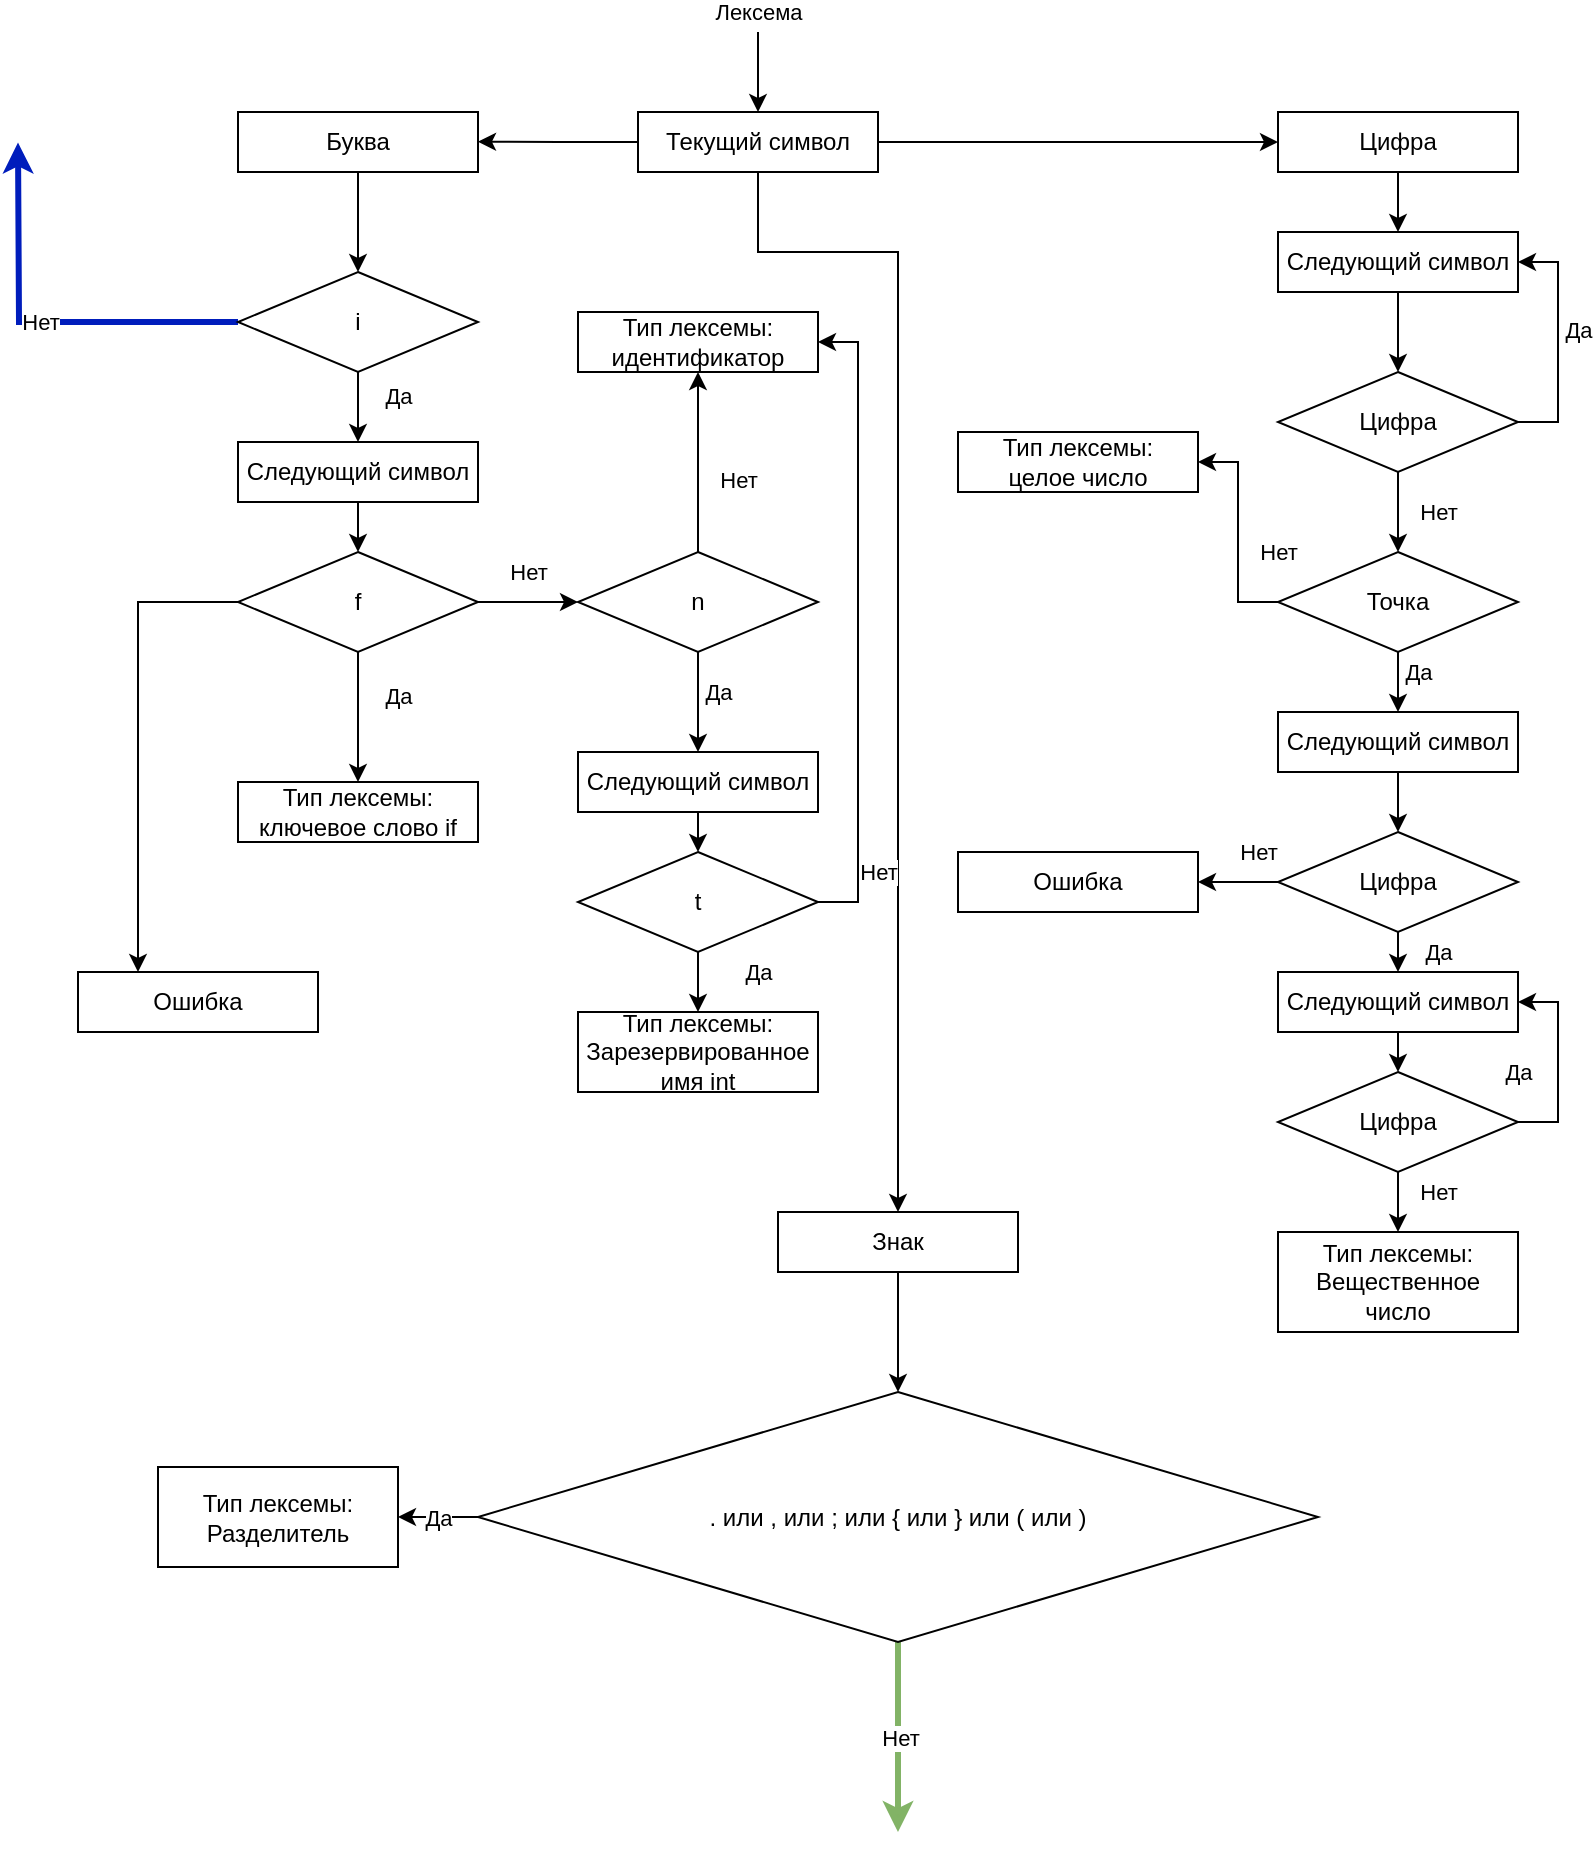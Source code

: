 <mxfile version="13.3.5" type="device" pages="8"><diagram id="puylZke7hKLK1nlvewKg" name="page1"><mxGraphModel dx="1240" dy="599" grid="1" gridSize="10" guides="1" tooltips="1" connect="1" arrows="1" fold="1" page="1" pageScale="1" pageWidth="850" pageHeight="1100" math="0" shadow="0"><root><mxCell id="NkOIair0oaaBGt3v0m9t-0"/><mxCell id="NkOIair0oaaBGt3v0m9t-1" parent="NkOIair0oaaBGt3v0m9t-0"/><mxCell id="OkZAq04VGzwlF4Q3HifL-0" style="edgeStyle=orthogonalEdgeStyle;rounded=0;orthogonalLoop=1;jettySize=auto;html=1;exitX=1;exitY=0.5;exitDx=0;exitDy=0;entryX=0;entryY=0.5;entryDx=0;entryDy=0;" edge="1" parent="NkOIair0oaaBGt3v0m9t-1" source="OkZAq04VGzwlF4Q3HifL-3" target="OkZAq04VGzwlF4Q3HifL-7"><mxGeometry relative="1" as="geometry"/></mxCell><mxCell id="OkZAq04VGzwlF4Q3HifL-1" style="edgeStyle=orthogonalEdgeStyle;rounded=0;orthogonalLoop=1;jettySize=auto;html=1;exitX=0;exitY=0.5;exitDx=0;exitDy=0;" edge="1" parent="NkOIair0oaaBGt3v0m9t-1" source="OkZAq04VGzwlF4Q3HifL-3"><mxGeometry relative="1" as="geometry"><mxPoint x="290.0" y="134.882" as="targetPoint"/></mxGeometry></mxCell><mxCell id="OkZAq04VGzwlF4Q3HifL-2" style="edgeStyle=orthogonalEdgeStyle;rounded=0;orthogonalLoop=1;jettySize=auto;html=1;exitX=0.5;exitY=1;exitDx=0;exitDy=0;entryX=0.5;entryY=0;entryDx=0;entryDy=0;" edge="1" parent="NkOIair0oaaBGt3v0m9t-1" source="OkZAq04VGzwlF4Q3HifL-3" target="OkZAq04VGzwlF4Q3HifL-52"><mxGeometry relative="1" as="geometry"><mxPoint x="500" y="804.286" as="targetPoint"/><Array as="points"><mxPoint x="430" y="190"/><mxPoint x="500" y="190"/></Array></mxGeometry></mxCell><mxCell id="OkZAq04VGzwlF4Q3HifL-3" value="Текущий символ" style="rounded=0;whiteSpace=wrap;html=1;" vertex="1" parent="NkOIair0oaaBGt3v0m9t-1"><mxGeometry x="370" y="120" width="120" height="30" as="geometry"/></mxCell><mxCell id="OkZAq04VGzwlF4Q3HifL-4" value="" style="endArrow=classic;html=1;entryX=0.5;entryY=0;entryDx=0;entryDy=0;" edge="1" parent="NkOIair0oaaBGt3v0m9t-1" target="OkZAq04VGzwlF4Q3HifL-3"><mxGeometry width="50" height="50" relative="1" as="geometry"><mxPoint x="430" y="80" as="sourcePoint"/><mxPoint x="450" y="220" as="targetPoint"/></mxGeometry></mxCell><mxCell id="OkZAq04VGzwlF4Q3HifL-5" value="Лексема" style="edgeLabel;html=1;align=center;verticalAlign=middle;resizable=0;points=[];" vertex="1" connectable="0" parent="OkZAq04VGzwlF4Q3HifL-4"><mxGeometry x="-0.55" y="-1" relative="1" as="geometry"><mxPoint x="1" y="-19" as="offset"/></mxGeometry></mxCell><mxCell id="OkZAq04VGzwlF4Q3HifL-6" style="edgeStyle=orthogonalEdgeStyle;rounded=0;orthogonalLoop=1;jettySize=auto;html=1;exitX=0.5;exitY=1;exitDx=0;exitDy=0;entryX=0.5;entryY=0;entryDx=0;entryDy=0;" edge="1" parent="NkOIair0oaaBGt3v0m9t-1" source="OkZAq04VGzwlF4Q3HifL-7" target="OkZAq04VGzwlF4Q3HifL-9"><mxGeometry relative="1" as="geometry"/></mxCell><mxCell id="OkZAq04VGzwlF4Q3HifL-7" value="Цифра" style="rounded=0;whiteSpace=wrap;html=1;" vertex="1" parent="NkOIair0oaaBGt3v0m9t-1"><mxGeometry x="690" y="120" width="120" height="30" as="geometry"/></mxCell><mxCell id="OkZAq04VGzwlF4Q3HifL-8" style="edgeStyle=orthogonalEdgeStyle;rounded=0;orthogonalLoop=1;jettySize=auto;html=1;exitX=0.5;exitY=1;exitDx=0;exitDy=0;entryX=0.5;entryY=0;entryDx=0;entryDy=0;" edge="1" parent="NkOIair0oaaBGt3v0m9t-1" source="OkZAq04VGzwlF4Q3HifL-9" target="OkZAq04VGzwlF4Q3HifL-13"><mxGeometry relative="1" as="geometry"/></mxCell><mxCell id="OkZAq04VGzwlF4Q3HifL-9" value="Следующий символ" style="rounded=0;whiteSpace=wrap;html=1;" vertex="1" parent="NkOIair0oaaBGt3v0m9t-1"><mxGeometry x="690" y="180" width="120" height="30" as="geometry"/></mxCell><mxCell id="OkZAq04VGzwlF4Q3HifL-10" style="edgeStyle=orthogonalEdgeStyle;rounded=0;orthogonalLoop=1;jettySize=auto;html=1;exitX=1;exitY=0.5;exitDx=0;exitDy=0;entryX=1;entryY=0.5;entryDx=0;entryDy=0;" edge="1" parent="NkOIair0oaaBGt3v0m9t-1" source="OkZAq04VGzwlF4Q3HifL-13" target="OkZAq04VGzwlF4Q3HifL-9"><mxGeometry relative="1" as="geometry"/></mxCell><mxCell id="OkZAq04VGzwlF4Q3HifL-11" value="Да" style="edgeLabel;html=1;align=center;verticalAlign=middle;resizable=0;points=[];" vertex="1" connectable="0" parent="OkZAq04VGzwlF4Q3HifL-10"><mxGeometry x="0.11" y="-1" relative="1" as="geometry"><mxPoint x="9" as="offset"/></mxGeometry></mxCell><mxCell id="OkZAq04VGzwlF4Q3HifL-12" value="Нет" style="edgeStyle=orthogonalEdgeStyle;rounded=0;orthogonalLoop=1;jettySize=auto;html=1;exitX=0.5;exitY=1;exitDx=0;exitDy=0;entryX=0.5;entryY=0;entryDx=0;entryDy=0;" edge="1" parent="NkOIair0oaaBGt3v0m9t-1" source="OkZAq04VGzwlF4Q3HifL-13" target="OkZAq04VGzwlF4Q3HifL-16"><mxGeometry y="20" relative="1" as="geometry"><mxPoint x="750.286" y="350" as="targetPoint"/><mxPoint as="offset"/></mxGeometry></mxCell><mxCell id="OkZAq04VGzwlF4Q3HifL-13" value="Цифра" style="rhombus;whiteSpace=wrap;html=1;" vertex="1" parent="NkOIair0oaaBGt3v0m9t-1"><mxGeometry x="690" y="250" width="120" height="50" as="geometry"/></mxCell><mxCell id="OkZAq04VGzwlF4Q3HifL-14" value="Нет" style="edgeStyle=orthogonalEdgeStyle;rounded=0;orthogonalLoop=1;jettySize=auto;html=1;exitX=0;exitY=0.5;exitDx=0;exitDy=0;entryX=1;entryY=0.5;entryDx=0;entryDy=0;" edge="1" parent="NkOIair0oaaBGt3v0m9t-1" source="OkZAq04VGzwlF4Q3HifL-16" target="OkZAq04VGzwlF4Q3HifL-17"><mxGeometry x="-0.182" y="-20" relative="1" as="geometry"><mxPoint as="offset"/></mxGeometry></mxCell><mxCell id="OkZAq04VGzwlF4Q3HifL-15" value="Да" style="edgeStyle=orthogonalEdgeStyle;rounded=0;orthogonalLoop=1;jettySize=auto;html=1;exitX=0.5;exitY=1;exitDx=0;exitDy=0;entryX=0.5;entryY=0;entryDx=0;entryDy=0;" edge="1" parent="NkOIair0oaaBGt3v0m9t-1" source="OkZAq04VGzwlF4Q3HifL-16" target="OkZAq04VGzwlF4Q3HifL-19"><mxGeometry x="-0.333" y="10" relative="1" as="geometry"><mxPoint as="offset"/></mxGeometry></mxCell><mxCell id="OkZAq04VGzwlF4Q3HifL-16" value="Точка" style="rhombus;whiteSpace=wrap;html=1;" vertex="1" parent="NkOIair0oaaBGt3v0m9t-1"><mxGeometry x="690" y="340" width="120" height="50" as="geometry"/></mxCell><mxCell id="OkZAq04VGzwlF4Q3HifL-17" value="Тип лексемы:&lt;br&gt;целое число" style="rounded=0;whiteSpace=wrap;html=1;" vertex="1" parent="NkOIair0oaaBGt3v0m9t-1"><mxGeometry x="530" y="280" width="120" height="30" as="geometry"/></mxCell><mxCell id="OkZAq04VGzwlF4Q3HifL-18" style="edgeStyle=orthogonalEdgeStyle;rounded=0;orthogonalLoop=1;jettySize=auto;html=1;exitX=0.5;exitY=1;exitDx=0;exitDy=0;entryX=0.5;entryY=0;entryDx=0;entryDy=0;" edge="1" parent="NkOIair0oaaBGt3v0m9t-1" source="OkZAq04VGzwlF4Q3HifL-19" target="OkZAq04VGzwlF4Q3HifL-22"><mxGeometry relative="1" as="geometry"/></mxCell><mxCell id="OkZAq04VGzwlF4Q3HifL-19" value="Следующий символ" style="rounded=0;whiteSpace=wrap;html=1;" vertex="1" parent="NkOIair0oaaBGt3v0m9t-1"><mxGeometry x="690" y="420" width="120" height="30" as="geometry"/></mxCell><mxCell id="OkZAq04VGzwlF4Q3HifL-20" value="Нет" style="edgeStyle=orthogonalEdgeStyle;rounded=0;orthogonalLoop=1;jettySize=auto;html=1;exitX=0;exitY=0.5;exitDx=0;exitDy=0;entryX=1;entryY=0.5;entryDx=0;entryDy=0;" edge="1" parent="NkOIair0oaaBGt3v0m9t-1" source="OkZAq04VGzwlF4Q3HifL-22" target="OkZAq04VGzwlF4Q3HifL-23"><mxGeometry x="-0.5" y="-15" relative="1" as="geometry"><mxPoint as="offset"/></mxGeometry></mxCell><mxCell id="OkZAq04VGzwlF4Q3HifL-21" value="Да" style="edgeStyle=orthogonalEdgeStyle;rounded=0;orthogonalLoop=1;jettySize=auto;html=1;exitX=0.5;exitY=1;exitDx=0;exitDy=0;entryX=0.5;entryY=0;entryDx=0;entryDy=0;" edge="1" parent="NkOIair0oaaBGt3v0m9t-1" source="OkZAq04VGzwlF4Q3HifL-22" target="OkZAq04VGzwlF4Q3HifL-25"><mxGeometry y="20" relative="1" as="geometry"><mxPoint as="offset"/></mxGeometry></mxCell><mxCell id="OkZAq04VGzwlF4Q3HifL-22" value="Цифра" style="rhombus;whiteSpace=wrap;html=1;" vertex="1" parent="NkOIair0oaaBGt3v0m9t-1"><mxGeometry x="690" y="480" width="120" height="50" as="geometry"/></mxCell><mxCell id="OkZAq04VGzwlF4Q3HifL-23" value="Ошибка" style="rounded=0;whiteSpace=wrap;html=1;" vertex="1" parent="NkOIair0oaaBGt3v0m9t-1"><mxGeometry x="530" y="490" width="120" height="30" as="geometry"/></mxCell><mxCell id="OkZAq04VGzwlF4Q3HifL-24" style="edgeStyle=orthogonalEdgeStyle;rounded=0;orthogonalLoop=1;jettySize=auto;html=1;exitX=0.5;exitY=1;exitDx=0;exitDy=0;entryX=0.5;entryY=0;entryDx=0;entryDy=0;" edge="1" parent="NkOIair0oaaBGt3v0m9t-1" source="OkZAq04VGzwlF4Q3HifL-25" target="OkZAq04VGzwlF4Q3HifL-28"><mxGeometry relative="1" as="geometry"/></mxCell><mxCell id="OkZAq04VGzwlF4Q3HifL-25" value="Следующий символ" style="rounded=0;whiteSpace=wrap;html=1;" vertex="1" parent="NkOIair0oaaBGt3v0m9t-1"><mxGeometry x="690" y="550" width="120" height="30" as="geometry"/></mxCell><mxCell id="OkZAq04VGzwlF4Q3HifL-26" value="Да" style="edgeStyle=orthogonalEdgeStyle;rounded=0;orthogonalLoop=1;jettySize=auto;html=1;exitX=1;exitY=0.5;exitDx=0;exitDy=0;entryX=1;entryY=0.5;entryDx=0;entryDy=0;" edge="1" parent="NkOIair0oaaBGt3v0m9t-1" source="OkZAq04VGzwlF4Q3HifL-28" target="OkZAq04VGzwlF4Q3HifL-25"><mxGeometry x="-0.1" y="20" relative="1" as="geometry"><mxPoint as="offset"/></mxGeometry></mxCell><mxCell id="OkZAq04VGzwlF4Q3HifL-27" value="Нет" style="edgeStyle=orthogonalEdgeStyle;rounded=0;orthogonalLoop=1;jettySize=auto;html=1;exitX=0.5;exitY=1;exitDx=0;exitDy=0;" edge="1" parent="NkOIair0oaaBGt3v0m9t-1" source="OkZAq04VGzwlF4Q3HifL-28" target="OkZAq04VGzwlF4Q3HifL-29"><mxGeometry x="0.201" y="20" relative="1" as="geometry"><mxPoint as="offset"/></mxGeometry></mxCell><mxCell id="OkZAq04VGzwlF4Q3HifL-28" value="Цифра" style="rhombus;whiteSpace=wrap;html=1;" vertex="1" parent="NkOIair0oaaBGt3v0m9t-1"><mxGeometry x="690" y="600" width="120" height="50" as="geometry"/></mxCell><mxCell id="OkZAq04VGzwlF4Q3HifL-29" value="Тип лексемы:&lt;br&gt;Вещественное число" style="rounded=0;whiteSpace=wrap;html=1;" vertex="1" parent="NkOIair0oaaBGt3v0m9t-1"><mxGeometry x="690" y="680" width="120" height="50" as="geometry"/></mxCell><mxCell id="OkZAq04VGzwlF4Q3HifL-30" style="edgeStyle=orthogonalEdgeStyle;rounded=0;orthogonalLoop=1;jettySize=auto;html=1;exitX=0.5;exitY=1;exitDx=0;exitDy=0;entryX=0.5;entryY=0;entryDx=0;entryDy=0;" edge="1" parent="NkOIair0oaaBGt3v0m9t-1" source="OkZAq04VGzwlF4Q3HifL-31" target="OkZAq04VGzwlF4Q3HifL-33"><mxGeometry relative="1" as="geometry"><mxPoint x="230" y="210" as="targetPoint"/></mxGeometry></mxCell><mxCell id="Jf-0huzi_qeUaeSADYij-0" value="Нет" style="edgeStyle=orthogonalEdgeStyle;rounded=0;orthogonalLoop=1;jettySize=auto;html=1;strokeWidth=3;fillColor=#0050ef;strokeColor=#001DBC;" edge="1" parent="NkOIair0oaaBGt3v0m9t-1" source="OkZAq04VGzwlF4Q3HifL-33"><mxGeometry relative="1" as="geometry"><mxPoint x="60" y="135.286" as="targetPoint"/></mxGeometry></mxCell><mxCell id="OkZAq04VGzwlF4Q3HifL-31" value="Буква" style="rounded=0;whiteSpace=wrap;html=1;" vertex="1" parent="NkOIair0oaaBGt3v0m9t-1"><mxGeometry x="170" y="120" width="120" height="30" as="geometry"/></mxCell><mxCell id="OkZAq04VGzwlF4Q3HifL-32" value="Да" style="edgeStyle=orthogonalEdgeStyle;rounded=0;orthogonalLoop=1;jettySize=auto;html=1;exitX=0.5;exitY=1;exitDx=0;exitDy=0;entryX=0.5;entryY=0;entryDx=0;entryDy=0;" edge="1" parent="NkOIair0oaaBGt3v0m9t-1" source="OkZAq04VGzwlF4Q3HifL-33" target="OkZAq04VGzwlF4Q3HifL-47"><mxGeometry x="-0.333" y="20" relative="1" as="geometry"><mxPoint x="230" y="280" as="targetPoint"/><mxPoint as="offset"/></mxGeometry></mxCell><mxCell id="OkZAq04VGzwlF4Q3HifL-33" value="i" style="rhombus;whiteSpace=wrap;html=1;" vertex="1" parent="NkOIair0oaaBGt3v0m9t-1"><mxGeometry x="170" y="200" width="120" height="50" as="geometry"/></mxCell><mxCell id="OkZAq04VGzwlF4Q3HifL-34" value="Да" style="edgeStyle=orthogonalEdgeStyle;rounded=0;orthogonalLoop=1;jettySize=auto;html=1;exitX=0.5;exitY=1;exitDx=0;exitDy=0;entryX=0.5;entryY=0;entryDx=0;entryDy=0;" edge="1" parent="NkOIair0oaaBGt3v0m9t-1" source="OkZAq04VGzwlF4Q3HifL-36" target="OkZAq04VGzwlF4Q3HifL-37"><mxGeometry x="-0.333" y="20" relative="1" as="geometry"><mxPoint x="229.966" y="380" as="targetPoint"/><mxPoint as="offset"/></mxGeometry></mxCell><mxCell id="OkZAq04VGzwlF4Q3HifL-35" value="Нет" style="edgeStyle=orthogonalEdgeStyle;rounded=0;orthogonalLoop=1;jettySize=auto;html=1;exitX=1;exitY=0.5;exitDx=0;exitDy=0;entryX=0;entryY=0.5;entryDx=0;entryDy=0;" edge="1" parent="NkOIair0oaaBGt3v0m9t-1" source="OkZAq04VGzwlF4Q3HifL-36" target="OkZAq04VGzwlF4Q3HifL-40"><mxGeometry y="15" relative="1" as="geometry"><mxPoint x="340" y="255" as="targetPoint"/><mxPoint as="offset"/></mxGeometry></mxCell><mxCell id="ABr_4ii_mOHnAt8Tq2qE-1" style="edgeStyle=orthogonalEdgeStyle;rounded=0;orthogonalLoop=1;jettySize=auto;html=1;exitX=0;exitY=0.5;exitDx=0;exitDy=0;entryX=0.25;entryY=0;entryDx=0;entryDy=0;strokeWidth=1;" edge="1" parent="NkOIair0oaaBGt3v0m9t-1" source="OkZAq04VGzwlF4Q3HifL-36" target="ABr_4ii_mOHnAt8Tq2qE-0"><mxGeometry relative="1" as="geometry"/></mxCell><mxCell id="OkZAq04VGzwlF4Q3HifL-36" value="f" style="rhombus;whiteSpace=wrap;html=1;" vertex="1" parent="NkOIair0oaaBGt3v0m9t-1"><mxGeometry x="170" y="340" width="120" height="50" as="geometry"/></mxCell><mxCell id="OkZAq04VGzwlF4Q3HifL-37" value="Тип лексемы:&lt;br&gt;ключевое слово if" style="rounded=0;whiteSpace=wrap;html=1;" vertex="1" parent="NkOIair0oaaBGt3v0m9t-1"><mxGeometry x="170" y="455" width="120" height="30" as="geometry"/></mxCell><mxCell id="OkZAq04VGzwlF4Q3HifL-38" value="Нет" style="edgeStyle=orthogonalEdgeStyle;rounded=0;orthogonalLoop=1;jettySize=auto;html=1;exitX=0.5;exitY=0;exitDx=0;exitDy=0;entryX=0.5;entryY=1;entryDx=0;entryDy=0;" edge="1" parent="NkOIair0oaaBGt3v0m9t-1" source="OkZAq04VGzwlF4Q3HifL-40" target="OkZAq04VGzwlF4Q3HifL-41"><mxGeometry x="-0.2" y="-20" relative="1" as="geometry"><mxPoint x="400" y="260" as="targetPoint"/><mxPoint as="offset"/></mxGeometry></mxCell><mxCell id="OkZAq04VGzwlF4Q3HifL-39" value="Да" style="edgeStyle=orthogonalEdgeStyle;rounded=0;orthogonalLoop=1;jettySize=auto;html=1;exitX=0.5;exitY=1;exitDx=0;exitDy=0;entryX=0.5;entryY=0;entryDx=0;entryDy=0;" edge="1" parent="NkOIair0oaaBGt3v0m9t-1" source="OkZAq04VGzwlF4Q3HifL-40" target="OkZAq04VGzwlF4Q3HifL-50"><mxGeometry x="-0.2" y="10" relative="1" as="geometry"><mxPoint x="400" y="440" as="targetPoint"/><mxPoint as="offset"/></mxGeometry></mxCell><mxCell id="OkZAq04VGzwlF4Q3HifL-40" value="n" style="rhombus;whiteSpace=wrap;html=1;" vertex="1" parent="NkOIair0oaaBGt3v0m9t-1"><mxGeometry x="340" y="340" width="120" height="50" as="geometry"/></mxCell><mxCell id="OkZAq04VGzwlF4Q3HifL-41" value="Тип лексемы:&lt;br&gt;идентификатор" style="rounded=0;whiteSpace=wrap;html=1;" vertex="1" parent="NkOIair0oaaBGt3v0m9t-1"><mxGeometry x="340" y="220" width="120" height="30" as="geometry"/></mxCell><mxCell id="OkZAq04VGzwlF4Q3HifL-42" value="Нет" style="edgeStyle=orthogonalEdgeStyle;rounded=0;orthogonalLoop=1;jettySize=auto;html=1;exitX=1;exitY=0.5;exitDx=0;exitDy=0;entryX=1;entryY=0.5;entryDx=0;entryDy=0;" edge="1" parent="NkOIair0oaaBGt3v0m9t-1" source="OkZAq04VGzwlF4Q3HifL-44" target="OkZAq04VGzwlF4Q3HifL-41"><mxGeometry x="-0.875" y="18" relative="1" as="geometry"><mxPoint x="28" y="-15" as="offset"/></mxGeometry></mxCell><mxCell id="OkZAq04VGzwlF4Q3HifL-43" value="Да" style="edgeStyle=orthogonalEdgeStyle;rounded=0;orthogonalLoop=1;jettySize=auto;html=1;exitX=0.5;exitY=1;exitDx=0;exitDy=0;entryX=0.5;entryY=0;entryDx=0;entryDy=0;" edge="1" parent="NkOIair0oaaBGt3v0m9t-1" source="OkZAq04VGzwlF4Q3HifL-44" target="OkZAq04VGzwlF4Q3HifL-45"><mxGeometry x="-0.333" y="30" relative="1" as="geometry"><mxPoint x="400" y="470" as="targetPoint"/><mxPoint as="offset"/></mxGeometry></mxCell><mxCell id="OkZAq04VGzwlF4Q3HifL-44" value="t" style="rhombus;whiteSpace=wrap;html=1;" vertex="1" parent="NkOIair0oaaBGt3v0m9t-1"><mxGeometry x="340" y="490" width="120" height="50" as="geometry"/></mxCell><mxCell id="OkZAq04VGzwlF4Q3HifL-45" value="Тип лексемы:&lt;br&gt;Зарезервированное имя int" style="rounded=0;whiteSpace=wrap;html=1;" vertex="1" parent="NkOIair0oaaBGt3v0m9t-1"><mxGeometry x="340" y="570" width="120" height="40" as="geometry"/></mxCell><mxCell id="OkZAq04VGzwlF4Q3HifL-46" style="edgeStyle=orthogonalEdgeStyle;rounded=0;orthogonalLoop=1;jettySize=auto;html=1;exitX=0.5;exitY=1;exitDx=0;exitDy=0;entryX=0.5;entryY=0;entryDx=0;entryDy=0;" edge="1" parent="NkOIair0oaaBGt3v0m9t-1" source="OkZAq04VGzwlF4Q3HifL-47" target="OkZAq04VGzwlF4Q3HifL-36"><mxGeometry relative="1" as="geometry"/></mxCell><mxCell id="OkZAq04VGzwlF4Q3HifL-47" value="Следующий символ" style="rounded=0;whiteSpace=wrap;html=1;" vertex="1" parent="NkOIair0oaaBGt3v0m9t-1"><mxGeometry x="170" y="285" width="120" height="30" as="geometry"/></mxCell><mxCell id="OkZAq04VGzwlF4Q3HifL-48" style="edgeStyle=orthogonalEdgeStyle;rounded=0;orthogonalLoop=1;jettySize=auto;html=1;exitX=0.5;exitY=1;exitDx=0;exitDy=0;" edge="1" parent="NkOIair0oaaBGt3v0m9t-1" source="OkZAq04VGzwlF4Q3HifL-47" target="OkZAq04VGzwlF4Q3HifL-47"><mxGeometry relative="1" as="geometry"/></mxCell><mxCell id="OkZAq04VGzwlF4Q3HifL-49" style="edgeStyle=orthogonalEdgeStyle;rounded=0;orthogonalLoop=1;jettySize=auto;html=1;exitX=0.5;exitY=1;exitDx=0;exitDy=0;entryX=0.5;entryY=0;entryDx=0;entryDy=0;" edge="1" parent="NkOIair0oaaBGt3v0m9t-1" source="OkZAq04VGzwlF4Q3HifL-50" target="OkZAq04VGzwlF4Q3HifL-44"><mxGeometry relative="1" as="geometry"/></mxCell><mxCell id="OkZAq04VGzwlF4Q3HifL-50" value="Следующий символ" style="rounded=0;whiteSpace=wrap;html=1;" vertex="1" parent="NkOIair0oaaBGt3v0m9t-1"><mxGeometry x="340" y="440" width="120" height="30" as="geometry"/></mxCell><mxCell id="OkZAq04VGzwlF4Q3HifL-51" style="edgeStyle=orthogonalEdgeStyle;rounded=0;orthogonalLoop=1;jettySize=auto;html=1;exitX=0.5;exitY=1;exitDx=0;exitDy=0;entryX=0.5;entryY=0;entryDx=0;entryDy=0;" edge="1" parent="NkOIair0oaaBGt3v0m9t-1" source="OkZAq04VGzwlF4Q3HifL-52" target="OkZAq04VGzwlF4Q3HifL-54"><mxGeometry relative="1" as="geometry"><mxPoint x="500" y="760" as="targetPoint"/></mxGeometry></mxCell><mxCell id="OkZAq04VGzwlF4Q3HifL-52" value="Знак" style="rounded=0;whiteSpace=wrap;html=1;" vertex="1" parent="NkOIair0oaaBGt3v0m9t-1"><mxGeometry x="440" y="670" width="120" height="30" as="geometry"/></mxCell><mxCell id="OkZAq04VGzwlF4Q3HifL-53" value="Да" style="edgeStyle=orthogonalEdgeStyle;rounded=0;orthogonalLoop=1;jettySize=auto;html=1;exitX=0;exitY=0.5;exitDx=0;exitDy=0;entryX=1;entryY=0.5;entryDx=0;entryDy=0;" edge="1" parent="NkOIair0oaaBGt3v0m9t-1" source="OkZAq04VGzwlF4Q3HifL-54" target="OkZAq04VGzwlF4Q3HifL-55"><mxGeometry relative="1" as="geometry"/></mxCell><mxCell id="9hjgO07BZT1C2StB05Nk-0" value="Нет" style="edgeStyle=orthogonalEdgeStyle;rounded=0;orthogonalLoop=1;jettySize=auto;html=1;exitX=0.5;exitY=1;exitDx=0;exitDy=0;fillColor=#d5e8d4;strokeColor=#82b366;strokeWidth=3;" edge="1" parent="NkOIair0oaaBGt3v0m9t-1" source="OkZAq04VGzwlF4Q3HifL-54"><mxGeometry relative="1" as="geometry"><mxPoint x="500" y="980" as="targetPoint"/></mxGeometry></mxCell><mxCell id="OkZAq04VGzwlF4Q3HifL-54" value=". или , или ; или { или } или ( или )" style="rhombus;whiteSpace=wrap;html=1;" vertex="1" parent="NkOIair0oaaBGt3v0m9t-1"><mxGeometry x="290" y="760" width="420" height="125" as="geometry"/></mxCell><mxCell id="OkZAq04VGzwlF4Q3HifL-55" value="Тип лексемы:&lt;br&gt;Разделитель" style="rounded=0;whiteSpace=wrap;html=1;" vertex="1" parent="NkOIair0oaaBGt3v0m9t-1"><mxGeometry x="130" y="797.5" width="120" height="50" as="geometry"/></mxCell><mxCell id="ABr_4ii_mOHnAt8Tq2qE-0" value="Ошибка" style="rounded=0;whiteSpace=wrap;html=1;" vertex="1" parent="NkOIair0oaaBGt3v0m9t-1"><mxGeometry x="90" y="550" width="120" height="30" as="geometry"/></mxCell></root></mxGraphModel></diagram><diagram id="gr4VGL3Rawxv5L94FDPV" name="page2"><mxGraphModel dx="1447" dy="698" grid="1" gridSize="10" guides="1" tooltips="1" connect="1" arrows="1" fold="1" page="1" pageScale="1" pageWidth="850" pageHeight="1100" math="0" shadow="0"><root><mxCell id="carZqOIEnU_LBP3K_I5H-0"/><mxCell id="carZqOIEnU_LBP3K_I5H-1" parent="carZqOIEnU_LBP3K_I5H-0"/><mxCell id="carZqOIEnU_LBP3K_I5H-2" value="Нет" style="edgeStyle=orthogonalEdgeStyle;rounded=0;orthogonalLoop=1;jettySize=auto;html=1;entryX=0.5;entryY=0;entryDx=0;entryDy=0;fillColor=#d5e8d4;strokeWidth=1;exitX=0.5;exitY=1;exitDx=0;exitDy=0;" edge="1" parent="carZqOIEnU_LBP3K_I5H-1" target="carZqOIEnU_LBP3K_I5H-5" source="yYnw6SRKwvFuT_cHB2ky-0"><mxGeometry relative="1" as="geometry"><mxPoint x="500" y="950" as="targetPoint"/><mxPoint x="500" y="860" as="sourcePoint"/><Array as="points"/></mxGeometry></mxCell><mxCell id="carZqOIEnU_LBP3K_I5H-3" value="Да" style="edgeStyle=orthogonalEdgeStyle;rounded=0;orthogonalLoop=1;jettySize=auto;html=1;exitX=0;exitY=0.5;exitDx=0;exitDy=0;entryX=1;entryY=0.5;entryDx=0;entryDy=0;" edge="1" parent="carZqOIEnU_LBP3K_I5H-1" source="carZqOIEnU_LBP3K_I5H-5" target="carZqOIEnU_LBP3K_I5H-7"><mxGeometry relative="1" as="geometry"><mxPoint x="360" y="959" as="targetPoint"/></mxGeometry></mxCell><mxCell id="carZqOIEnU_LBP3K_I5H-4" value="Нет" style="edgeStyle=orthogonalEdgeStyle;rounded=0;orthogonalLoop=1;jettySize=auto;html=1;exitX=1;exitY=0.5;exitDx=0;exitDy=0;strokeColor=#000000;strokeWidth=1;entryX=0;entryY=0.5;entryDx=0;entryDy=0;" edge="1" parent="carZqOIEnU_LBP3K_I5H-1" source="carZqOIEnU_LBP3K_I5H-5" target="carZqOIEnU_LBP3K_I5H-19"><mxGeometry relative="1" as="geometry"><mxPoint x="630" y="959.333" as="targetPoint"/></mxGeometry></mxCell><mxCell id="carZqOIEnU_LBP3K_I5H-5" value="'" style="rhombus;whiteSpace=wrap;html=1;" vertex="1" parent="carZqOIEnU_LBP3K_I5H-1"><mxGeometry x="415" y="919.41" width="170" height="80" as="geometry"/></mxCell><mxCell id="carZqOIEnU_LBP3K_I5H-6" style="edgeStyle=orthogonalEdgeStyle;rounded=0;orthogonalLoop=1;jettySize=auto;html=1;exitX=0.5;exitY=1;exitDx=0;exitDy=0;" edge="1" parent="carZqOIEnU_LBP3K_I5H-1" source="carZqOIEnU_LBP3K_I5H-7" target="carZqOIEnU_LBP3K_I5H-9"><mxGeometry relative="1" as="geometry"><mxPoint x="290" y="1040" as="targetPoint"/></mxGeometry></mxCell><mxCell id="carZqOIEnU_LBP3K_I5H-7" value="Следующий символ" style="rounded=0;whiteSpace=wrap;html=1;" vertex="1" parent="carZqOIEnU_LBP3K_I5H-1"><mxGeometry x="230" y="934.41" width="120" height="50" as="geometry"/></mxCell><mxCell id="carZqOIEnU_LBP3K_I5H-8" value="Да" style="edgeStyle=orthogonalEdgeStyle;rounded=0;orthogonalLoop=1;jettySize=auto;html=1;exitX=0.5;exitY=1;exitDx=0;exitDy=0;entryX=0.5;entryY=0;entryDx=0;entryDy=0;" edge="1" parent="carZqOIEnU_LBP3K_I5H-1" source="carZqOIEnU_LBP3K_I5H-9" target="carZqOIEnU_LBP3K_I5H-11"><mxGeometry x="-0.124" y="10" relative="1" as="geometry"><mxPoint x="290" y="1140" as="targetPoint"/><mxPoint as="offset"/></mxGeometry></mxCell><mxCell id="carZqOIEnU_LBP3K_I5H-9" value="Любой допустимый" style="rhombus;whiteSpace=wrap;html=1;" vertex="1" parent="carZqOIEnU_LBP3K_I5H-1"><mxGeometry x="220" y="1014.41" width="140" height="80" as="geometry"/></mxCell><mxCell id="carZqOIEnU_LBP3K_I5H-10" style="edgeStyle=orthogonalEdgeStyle;rounded=0;orthogonalLoop=1;jettySize=auto;html=1;exitX=0.5;exitY=1;exitDx=0;exitDy=0;entryX=0.5;entryY=0;entryDx=0;entryDy=0;" edge="1" parent="carZqOIEnU_LBP3K_I5H-1" source="carZqOIEnU_LBP3K_I5H-11" target="carZqOIEnU_LBP3K_I5H-14"><mxGeometry relative="1" as="geometry"/></mxCell><mxCell id="carZqOIEnU_LBP3K_I5H-11" value="Следующий символ" style="rounded=0;whiteSpace=wrap;html=1;" vertex="1" parent="carZqOIEnU_LBP3K_I5H-1"><mxGeometry x="230" y="1140" width="120" height="50" as="geometry"/></mxCell><mxCell id="carZqOIEnU_LBP3K_I5H-12" value="Да" style="edgeStyle=orthogonalEdgeStyle;rounded=0;orthogonalLoop=1;jettySize=auto;html=1;exitX=0;exitY=0.5;exitDx=0;exitDy=0;entryX=1;entryY=0.5;entryDx=0;entryDy=0;" edge="1" parent="carZqOIEnU_LBP3K_I5H-1" source="carZqOIEnU_LBP3K_I5H-14" target="carZqOIEnU_LBP3K_I5H-15"><mxGeometry x="-0.2" y="-19" relative="1" as="geometry"><mxPoint x="150" y="1259" as="targetPoint"/><mxPoint as="offset"/></mxGeometry></mxCell><mxCell id="carZqOIEnU_LBP3K_I5H-13" value="Нет" style="edgeStyle=orthogonalEdgeStyle;rounded=0;orthogonalLoop=1;jettySize=auto;html=1;exitX=1;exitY=0.5;exitDx=0;exitDy=0;entryX=0;entryY=0.5;entryDx=0;entryDy=0;" edge="1" parent="carZqOIEnU_LBP3K_I5H-1" source="carZqOIEnU_LBP3K_I5H-14" target="carZqOIEnU_LBP3K_I5H-16"><mxGeometry relative="1" as="geometry"><mxPoint x="410" y="1259" as="targetPoint"/></mxGeometry></mxCell><mxCell id="carZqOIEnU_LBP3K_I5H-14" value="'" style="rhombus;whiteSpace=wrap;html=1;" vertex="1" parent="carZqOIEnU_LBP3K_I5H-1"><mxGeometry x="220" y="1219.41" width="140" height="80" as="geometry"/></mxCell><mxCell id="carZqOIEnU_LBP3K_I5H-15" value="Тип лексемы:&lt;br&gt;Строка" style="rounded=0;whiteSpace=wrap;html=1;" vertex="1" parent="carZqOIEnU_LBP3K_I5H-1"><mxGeometry x="50" y="1234.41" width="120" height="50" as="geometry"/></mxCell><mxCell id="carZqOIEnU_LBP3K_I5H-16" value="Ошибка" style="rounded=0;whiteSpace=wrap;html=1;" vertex="1" parent="carZqOIEnU_LBP3K_I5H-1"><mxGeometry x="415" y="1298.38" width="95" height="44.41" as="geometry"/></mxCell><mxCell id="carZqOIEnU_LBP3K_I5H-17" value="Нет" style="edgeStyle=orthogonalEdgeStyle;rounded=0;orthogonalLoop=1;jettySize=auto;html=1;exitX=1;exitY=0.5;exitDx=0;exitDy=0;entryX=0;entryY=0.5;entryDx=0;entryDy=0;strokeColor=#000000;strokeWidth=1;" edge="1" parent="carZqOIEnU_LBP3K_I5H-1" source="carZqOIEnU_LBP3K_I5H-19" target="carZqOIEnU_LBP3K_I5H-22"><mxGeometry y="20" relative="1" as="geometry"><mxPoint as="offset"/></mxGeometry></mxCell><mxCell id="carZqOIEnU_LBP3K_I5H-18" value="Да" style="edgeStyle=orthogonalEdgeStyle;rounded=0;orthogonalLoop=1;jettySize=auto;html=1;exitX=0.5;exitY=1;exitDx=0;exitDy=0;entryX=0.5;entryY=0;entryDx=0;entryDy=0;strokeColor=#000000;strokeWidth=1;" edge="1" parent="carZqOIEnU_LBP3K_I5H-1" source="carZqOIEnU_LBP3K_I5H-19" target="carZqOIEnU_LBP3K_I5H-55"><mxGeometry y="20" relative="1" as="geometry"><mxPoint as="offset"/></mxGeometry></mxCell><mxCell id="carZqOIEnU_LBP3K_I5H-19" value="+" style="rhombus;whiteSpace=wrap;html=1;strokeColor=#000000;strokeWidth=1;fillColor=none;" vertex="1" parent="carZqOIEnU_LBP3K_I5H-1"><mxGeometry x="650" y="944.41" width="80" height="50.59" as="geometry"/></mxCell><mxCell id="carZqOIEnU_LBP3K_I5H-20" value="Нет" style="edgeStyle=orthogonalEdgeStyle;rounded=0;orthogonalLoop=1;jettySize=auto;html=1;exitX=1;exitY=0.5;exitDx=0;exitDy=0;entryX=0;entryY=0.5;entryDx=0;entryDy=0;strokeColor=#000000;strokeWidth=1;" edge="1" parent="carZqOIEnU_LBP3K_I5H-1" source="carZqOIEnU_LBP3K_I5H-22" target="carZqOIEnU_LBP3K_I5H-25"><mxGeometry y="20" relative="1" as="geometry"><mxPoint as="offset"/></mxGeometry></mxCell><mxCell id="carZqOIEnU_LBP3K_I5H-21" value="Да" style="edgeStyle=orthogonalEdgeStyle;rounded=0;orthogonalLoop=1;jettySize=auto;html=1;exitX=0.5;exitY=1;exitDx=0;exitDy=0;entryX=0.5;entryY=0;entryDx=0;entryDy=0;strokeColor=#000000;strokeWidth=1;" edge="1" parent="carZqOIEnU_LBP3K_I5H-1" source="carZqOIEnU_LBP3K_I5H-22" target="carZqOIEnU_LBP3K_I5H-67"><mxGeometry x="0.008" relative="1" as="geometry"><mxPoint as="offset"/></mxGeometry></mxCell><mxCell id="carZqOIEnU_LBP3K_I5H-22" value="-" style="rhombus;whiteSpace=wrap;html=1;strokeColor=#000000;strokeWidth=1;fillColor=none;" vertex="1" parent="carZqOIEnU_LBP3K_I5H-1"><mxGeometry x="750" y="944.41" width="80" height="50.59" as="geometry"/></mxCell><mxCell id="carZqOIEnU_LBP3K_I5H-23" value="Нет" style="edgeStyle=orthogonalEdgeStyle;rounded=0;orthogonalLoop=1;jettySize=auto;html=1;exitX=1;exitY=0.5;exitDx=0;exitDy=0;strokeColor=#000000;strokeWidth=1;" edge="1" parent="carZqOIEnU_LBP3K_I5H-1" source="carZqOIEnU_LBP3K_I5H-25" target="carZqOIEnU_LBP3K_I5H-28"><mxGeometry x="0.665" y="20" relative="1" as="geometry"><mxPoint as="offset"/></mxGeometry></mxCell><mxCell id="carZqOIEnU_LBP3K_I5H-24" value="Да" style="edgeStyle=orthogonalEdgeStyle;rounded=0;orthogonalLoop=1;jettySize=auto;html=1;exitX=0.5;exitY=1;exitDx=0;exitDy=0;entryX=0;entryY=0.5;entryDx=0;entryDy=0;strokeColor=#000000;strokeWidth=1;" edge="1" parent="carZqOIEnU_LBP3K_I5H-1" source="carZqOIEnU_LBP3K_I5H-25" target="carZqOIEnU_LBP3K_I5H-77"><mxGeometry relative="1" as="geometry"><Array as="points"><mxPoint x="910" y="995"/><mxPoint x="910" y="1041"/></Array></mxGeometry></mxCell><mxCell id="carZqOIEnU_LBP3K_I5H-25" value="*" style="rhombus;whiteSpace=wrap;html=1;strokeColor=#000000;strokeWidth=1;fillColor=none;" vertex="1" parent="carZqOIEnU_LBP3K_I5H-1"><mxGeometry x="850" y="944.41" width="80" height="50.59" as="geometry"/></mxCell><mxCell id="carZqOIEnU_LBP3K_I5H-26" value="Нет" style="edgeStyle=orthogonalEdgeStyle;rounded=0;orthogonalLoop=1;jettySize=auto;html=1;exitX=1;exitY=0.5;exitDx=0;exitDy=0;entryX=0;entryY=0.5;entryDx=0;entryDy=0;strokeColor=#000000;strokeWidth=1;" edge="1" parent="carZqOIEnU_LBP3K_I5H-1" source="carZqOIEnU_LBP3K_I5H-28" target="carZqOIEnU_LBP3K_I5H-31"><mxGeometry y="20" relative="1" as="geometry"><mxPoint as="offset"/></mxGeometry></mxCell><mxCell id="carZqOIEnU_LBP3K_I5H-27" style="edgeStyle=orthogonalEdgeStyle;rounded=0;orthogonalLoop=1;jettySize=auto;html=1;exitX=0.5;exitY=1;exitDx=0;exitDy=0;entryX=0;entryY=0.5;entryDx=0;entryDy=0;strokeColor=#000000;strokeWidth=1;" edge="1" parent="carZqOIEnU_LBP3K_I5H-1" source="carZqOIEnU_LBP3K_I5H-28" target="carZqOIEnU_LBP3K_I5H-77"><mxGeometry relative="1" as="geometry"/></mxCell><mxCell id="carZqOIEnU_LBP3K_I5H-28" value="/" style="rhombus;whiteSpace=wrap;html=1;strokeColor=#000000;strokeWidth=1;fillColor=none;" vertex="1" parent="carZqOIEnU_LBP3K_I5H-1"><mxGeometry x="950" y="944.41" width="80" height="50.59" as="geometry"/></mxCell><mxCell id="carZqOIEnU_LBP3K_I5H-29" value="Нет" style="edgeStyle=orthogonalEdgeStyle;rounded=0;orthogonalLoop=1;jettySize=auto;html=1;exitX=1;exitY=0.5;exitDx=0;exitDy=0;entryX=0;entryY=0.5;entryDx=0;entryDy=0;strokeColor=#000000;strokeWidth=1;" edge="1" parent="carZqOIEnU_LBP3K_I5H-1" source="carZqOIEnU_LBP3K_I5H-31" target="carZqOIEnU_LBP3K_I5H-34"><mxGeometry y="20" relative="1" as="geometry"><mxPoint as="offset"/></mxGeometry></mxCell><mxCell id="carZqOIEnU_LBP3K_I5H-30" value="Да" style="edgeStyle=orthogonalEdgeStyle;rounded=0;orthogonalLoop=1;jettySize=auto;html=1;exitX=0.5;exitY=1;exitDx=0;exitDy=0;entryX=0.75;entryY=0;entryDx=0;entryDy=0;strokeColor=#000000;strokeWidth=1;" edge="1" parent="carZqOIEnU_LBP3K_I5H-1" source="carZqOIEnU_LBP3K_I5H-31" target="carZqOIEnU_LBP3K_I5H-77"><mxGeometry relative="1" as="geometry"/></mxCell><mxCell id="carZqOIEnU_LBP3K_I5H-31" value="%" style="rhombus;whiteSpace=wrap;html=1;strokeColor=#000000;strokeWidth=1;fillColor=none;" vertex="1" parent="carZqOIEnU_LBP3K_I5H-1"><mxGeometry x="1050" y="944.41" width="80" height="50.59" as="geometry"/></mxCell><mxCell id="carZqOIEnU_LBP3K_I5H-32" value="Нет" style="edgeStyle=orthogonalEdgeStyle;rounded=0;orthogonalLoop=1;jettySize=auto;html=1;exitX=1;exitY=0.5;exitDx=0;exitDy=0;entryX=0;entryY=0.5;entryDx=0;entryDy=0;strokeColor=#000000;strokeWidth=1;" edge="1" parent="carZqOIEnU_LBP3K_I5H-1" source="carZqOIEnU_LBP3K_I5H-34" target="carZqOIEnU_LBP3K_I5H-37"><mxGeometry y="10" relative="1" as="geometry"><mxPoint as="offset"/></mxGeometry></mxCell><mxCell id="carZqOIEnU_LBP3K_I5H-33" value="Да" style="edgeStyle=orthogonalEdgeStyle;rounded=0;orthogonalLoop=1;jettySize=auto;html=1;exitX=0.5;exitY=1;exitDx=0;exitDy=0;entryX=0;entryY=0.75;entryDx=0;entryDy=0;strokeColor=#000000;strokeWidth=1;" edge="1" parent="carZqOIEnU_LBP3K_I5H-1" source="carZqOIEnU_LBP3K_I5H-34" target="carZqOIEnU_LBP3K_I5H-88"><mxGeometry relative="1" as="geometry"><Array as="points"><mxPoint x="1190" y="1231"/></Array></mxGeometry></mxCell><mxCell id="carZqOIEnU_LBP3K_I5H-34" value="&amp;gt;" style="rhombus;whiteSpace=wrap;html=1;strokeColor=#000000;strokeWidth=1;fillColor=none;" vertex="1" parent="carZqOIEnU_LBP3K_I5H-1"><mxGeometry x="1150" y="944.41" width="80" height="50.59" as="geometry"/></mxCell><mxCell id="carZqOIEnU_LBP3K_I5H-35" value="Нет" style="edgeStyle=orthogonalEdgeStyle;rounded=0;orthogonalLoop=1;jettySize=auto;html=1;exitX=1;exitY=0.5;exitDx=0;exitDy=0;entryX=0;entryY=0.5;entryDx=0;entryDy=0;strokeColor=#000000;strokeWidth=1;" edge="1" parent="carZqOIEnU_LBP3K_I5H-1" source="carZqOIEnU_LBP3K_I5H-37" target="carZqOIEnU_LBP3K_I5H-40"><mxGeometry x="-0.333" y="10" relative="1" as="geometry"><mxPoint as="offset"/></mxGeometry></mxCell><mxCell id="carZqOIEnU_LBP3K_I5H-36" value="Да" style="edgeStyle=orthogonalEdgeStyle;rounded=0;orthogonalLoop=1;jettySize=auto;html=1;exitX=0.5;exitY=1;exitDx=0;exitDy=0;entryX=0;entryY=0.25;entryDx=0;entryDy=0;strokeColor=#000000;strokeWidth=1;" edge="1" parent="carZqOIEnU_LBP3K_I5H-1" source="carZqOIEnU_LBP3K_I5H-37" target="carZqOIEnU_LBP3K_I5H-106"><mxGeometry relative="1" as="geometry"/></mxCell><mxCell id="carZqOIEnU_LBP3K_I5H-37" value="&amp;lt;" style="rhombus;whiteSpace=wrap;html=1;strokeColor=#000000;strokeWidth=1;fillColor=none;" vertex="1" parent="carZqOIEnU_LBP3K_I5H-1"><mxGeometry x="1250" y="944.41" width="80" height="50.59" as="geometry"/></mxCell><mxCell id="carZqOIEnU_LBP3K_I5H-38" value="Да" style="edgeStyle=orthogonalEdgeStyle;rounded=0;orthogonalLoop=1;jettySize=auto;html=1;exitX=0.5;exitY=1;exitDx=0;exitDy=0;strokeColor=#000000;strokeWidth=1;entryX=0.5;entryY=0;entryDx=0;entryDy=0;" edge="1" parent="carZqOIEnU_LBP3K_I5H-1" source="carZqOIEnU_LBP3K_I5H-40" target="carZqOIEnU_LBP3K_I5H-41"><mxGeometry relative="1" as="geometry"><mxPoint x="1400" y="1030" as="targetPoint"/></mxGeometry></mxCell><mxCell id="carZqOIEnU_LBP3K_I5H-39" value="Нет" style="edgeStyle=orthogonalEdgeStyle;rounded=0;orthogonalLoop=1;jettySize=auto;html=1;exitX=1;exitY=0.5;exitDx=0;exitDy=0;entryX=0;entryY=0.5;entryDx=0;entryDy=0;strokeColor=#000000;strokeWidth=1;" edge="1" parent="carZqOIEnU_LBP3K_I5H-1" source="carZqOIEnU_LBP3K_I5H-40" target="carZqOIEnU_LBP3K_I5H-44"><mxGeometry y="10" relative="1" as="geometry"><mxPoint as="offset"/></mxGeometry></mxCell><mxCell id="carZqOIEnU_LBP3K_I5H-40" value="~" style="rhombus;whiteSpace=wrap;html=1;strokeColor=#000000;strokeWidth=1;fillColor=none;" vertex="1" parent="carZqOIEnU_LBP3K_I5H-1"><mxGeometry x="1360" y="944.41" width="80" height="50.59" as="geometry"/></mxCell><mxCell id="carZqOIEnU_LBP3K_I5H-41" value="Тип лексемы:&lt;br&gt;Оператор" style="rounded=0;whiteSpace=wrap;html=1;strokeColor=#000000;strokeWidth=1;fillColor=none;" vertex="1" parent="carZqOIEnU_LBP3K_I5H-1"><mxGeometry x="1340" y="1034.41" width="120" height="30.59" as="geometry"/></mxCell><mxCell id="carZqOIEnU_LBP3K_I5H-42" value="Нет" style="edgeStyle=orthogonalEdgeStyle;rounded=0;orthogonalLoop=1;jettySize=auto;html=1;exitX=1;exitY=0.5;exitDx=0;exitDy=0;entryX=0;entryY=0.5;entryDx=0;entryDy=0;strokeColor=#000000;strokeWidth=1;" edge="1" parent="carZqOIEnU_LBP3K_I5H-1" source="carZqOIEnU_LBP3K_I5H-44" target="carZqOIEnU_LBP3K_I5H-47"><mxGeometry x="0.333" y="10" relative="1" as="geometry"><mxPoint as="offset"/></mxGeometry></mxCell><mxCell id="carZqOIEnU_LBP3K_I5H-43" style="edgeStyle=orthogonalEdgeStyle;rounded=0;orthogonalLoop=1;jettySize=auto;html=1;exitX=0.5;exitY=1;exitDx=0;exitDy=0;entryX=1;entryY=0.5;entryDx=0;entryDy=0;strokeColor=#000000;strokeWidth=1;" edge="1" parent="carZqOIEnU_LBP3K_I5H-1" source="carZqOIEnU_LBP3K_I5H-44" target="carZqOIEnU_LBP3K_I5H-77"><mxGeometry relative="1" as="geometry"><Array as="points"><mxPoint x="1500" y="1000"/><mxPoint x="1150" y="1000"/><mxPoint x="1150" y="1041"/></Array></mxGeometry></mxCell><mxCell id="carZqOIEnU_LBP3K_I5H-44" value="!" style="rhombus;whiteSpace=wrap;html=1;strokeColor=#000000;strokeWidth=1;fillColor=none;" vertex="1" parent="carZqOIEnU_LBP3K_I5H-1"><mxGeometry x="1460" y="944.41" width="80" height="50.59" as="geometry"/></mxCell><mxCell id="carZqOIEnU_LBP3K_I5H-45" value="Нет" style="edgeStyle=orthogonalEdgeStyle;rounded=0;orthogonalLoop=1;jettySize=auto;html=1;exitX=1;exitY=0.5;exitDx=0;exitDy=0;entryX=0;entryY=0.5;entryDx=0;entryDy=0;strokeColor=#000000;strokeWidth=1;" edge="1" parent="carZqOIEnU_LBP3K_I5H-1" source="carZqOIEnU_LBP3K_I5H-47" target="carZqOIEnU_LBP3K_I5H-50"><mxGeometry x="0.333" y="10" relative="1" as="geometry"><mxPoint as="offset"/></mxGeometry></mxCell><mxCell id="carZqOIEnU_LBP3K_I5H-46" value="Да" style="edgeStyle=orthogonalEdgeStyle;rounded=0;orthogonalLoop=1;jettySize=auto;html=1;exitX=0.5;exitY=1;exitDx=0;exitDy=0;entryX=0;entryY=0.5;entryDx=0;entryDy=0;strokeColor=#000000;strokeWidth=1;" edge="1" parent="carZqOIEnU_LBP3K_I5H-1" source="carZqOIEnU_LBP3K_I5H-47" target="carZqOIEnU_LBP3K_I5H-113"><mxGeometry relative="1" as="geometry"><Array as="points"><mxPoint x="1650" y="995"/><mxPoint x="1650" y="1236"/></Array></mxGeometry></mxCell><mxCell id="carZqOIEnU_LBP3K_I5H-47" value="|" style="rhombus;whiteSpace=wrap;html=1;strokeColor=#000000;strokeWidth=1;fillColor=none;" vertex="1" parent="carZqOIEnU_LBP3K_I5H-1"><mxGeometry x="1570" y="944.41" width="80" height="50.59" as="geometry"/></mxCell><mxCell id="carZqOIEnU_LBP3K_I5H-48" value="Да" style="edgeStyle=orthogonalEdgeStyle;rounded=0;orthogonalLoop=1;jettySize=auto;html=1;exitX=0.5;exitY=1;exitDx=0;exitDy=0;strokeColor=#000000;strokeWidth=1;" edge="1" parent="carZqOIEnU_LBP3K_I5H-1" source="carZqOIEnU_LBP3K_I5H-50" target="carZqOIEnU_LBP3K_I5H-51"><mxGeometry relative="1" as="geometry"/></mxCell><mxCell id="carZqOIEnU_LBP3K_I5H-49" value="Нет" style="edgeStyle=orthogonalEdgeStyle;rounded=0;orthogonalLoop=1;jettySize=auto;html=1;exitX=1;exitY=0.5;exitDx=0;exitDy=0;entryX=0;entryY=0.5;entryDx=0;entryDy=0;strokeColor=#000000;strokeWidth=1;" edge="1" parent="carZqOIEnU_LBP3K_I5H-1" source="carZqOIEnU_LBP3K_I5H-50" target="carZqOIEnU_LBP3K_I5H-53"><mxGeometry y="10" relative="1" as="geometry"><mxPoint as="offset"/></mxGeometry></mxCell><mxCell id="carZqOIEnU_LBP3K_I5H-50" value="^" style="rhombus;whiteSpace=wrap;html=1;strokeColor=#000000;strokeWidth=1;fillColor=none;" vertex="1" parent="carZqOIEnU_LBP3K_I5H-1"><mxGeometry x="1680" y="944.41" width="80" height="50.59" as="geometry"/></mxCell><mxCell id="carZqOIEnU_LBP3K_I5H-51" value="Тип лексемы:&lt;br&gt;Оператор" style="rounded=0;whiteSpace=wrap;html=1;strokeColor=#000000;strokeWidth=1;fillColor=none;" vertex="1" parent="carZqOIEnU_LBP3K_I5H-1"><mxGeometry x="1660" y="1029.41" width="120" height="30.59" as="geometry"/></mxCell><mxCell id="carZqOIEnU_LBP3K_I5H-52" value="Да" style="edgeStyle=orthogonalEdgeStyle;rounded=0;orthogonalLoop=1;jettySize=auto;html=1;exitX=0.5;exitY=1;exitDx=0;exitDy=0;entryX=0.5;entryY=0;entryDx=0;entryDy=0;strokeColor=#000000;strokeWidth=1;" edge="1" parent="carZqOIEnU_LBP3K_I5H-1" source="carZqOIEnU_LBP3K_I5H-53" target="carZqOIEnU_LBP3K_I5H-120"><mxGeometry relative="1" as="geometry"/></mxCell><mxCell id="carZqOIEnU_LBP3K_I5H-53" value="&amp;amp;" style="rhombus;whiteSpace=wrap;html=1;strokeColor=#000000;strokeWidth=1;fillColor=none;" vertex="1" parent="carZqOIEnU_LBP3K_I5H-1"><mxGeometry x="1800" y="944.41" width="80" height="50.59" as="geometry"/></mxCell><mxCell id="carZqOIEnU_LBP3K_I5H-54" style="edgeStyle=orthogonalEdgeStyle;rounded=0;orthogonalLoop=1;jettySize=auto;html=1;exitX=0.5;exitY=1;exitDx=0;exitDy=0;entryX=0.5;entryY=0;entryDx=0;entryDy=0;strokeColor=#000000;strokeWidth=1;" edge="1" parent="carZqOIEnU_LBP3K_I5H-1" source="carZqOIEnU_LBP3K_I5H-55" target="carZqOIEnU_LBP3K_I5H-58"><mxGeometry relative="1" as="geometry"/></mxCell><mxCell id="carZqOIEnU_LBP3K_I5H-55" value="Следующий символ" style="rounded=0;whiteSpace=wrap;html=1;" vertex="1" parent="carZqOIEnU_LBP3K_I5H-1"><mxGeometry x="630" y="1025" width="120" height="30.59" as="geometry"/></mxCell><mxCell id="carZqOIEnU_LBP3K_I5H-56" value="Да" style="edgeStyle=orthogonalEdgeStyle;rounded=0;orthogonalLoop=1;jettySize=auto;html=1;exitX=0.5;exitY=1;exitDx=0;exitDy=0;strokeColor=#000000;strokeWidth=1;" edge="1" parent="carZqOIEnU_LBP3K_I5H-1" source="carZqOIEnU_LBP3K_I5H-58" target="carZqOIEnU_LBP3K_I5H-61"><mxGeometry x="0.268" y="20" relative="1" as="geometry"><mxPoint as="offset"/></mxGeometry></mxCell><mxCell id="carZqOIEnU_LBP3K_I5H-57" value="Нет" style="edgeStyle=orthogonalEdgeStyle;rounded=0;orthogonalLoop=1;jettySize=auto;html=1;exitX=0;exitY=0.5;exitDx=0;exitDy=0;entryX=0;entryY=0.75;entryDx=0;entryDy=0;strokeColor=#000000;strokeWidth=1;" edge="1" parent="carZqOIEnU_LBP3K_I5H-1" source="carZqOIEnU_LBP3K_I5H-58" target="carZqOIEnU_LBP3K_I5H-59"><mxGeometry relative="1" as="geometry"><Array as="points"><mxPoint x="590" y="1115"/><mxPoint x="590" y="1452"/></Array></mxGeometry></mxCell><mxCell id="carZqOIEnU_LBP3K_I5H-58" value="+ или =" style="rhombus;whiteSpace=wrap;html=1;strokeColor=#000000;strokeWidth=1;fillColor=none;" vertex="1" parent="carZqOIEnU_LBP3K_I5H-1"><mxGeometry x="650" y="1089.41" width="80" height="50.59" as="geometry"/></mxCell><mxCell id="carZqOIEnU_LBP3K_I5H-59" value="Тип лексемы:&lt;br&gt;Оператор" style="rounded=0;whiteSpace=wrap;html=1;strokeColor=#000000;strokeWidth=1;fillColor=none;" vertex="1" parent="carZqOIEnU_LBP3K_I5H-1"><mxGeometry x="980" y="1429.41" width="120" height="30.59" as="geometry"/></mxCell><mxCell id="carZqOIEnU_LBP3K_I5H-60" style="edgeStyle=orthogonalEdgeStyle;rounded=0;orthogonalLoop=1;jettySize=auto;html=1;exitX=0.5;exitY=1;exitDx=0;exitDy=0;strokeColor=#000000;strokeWidth=1;entryX=0.498;entryY=0.019;entryDx=0;entryDy=0;entryPerimeter=0;" edge="1" parent="carZqOIEnU_LBP3K_I5H-1" source="carZqOIEnU_LBP3K_I5H-61" target="carZqOIEnU_LBP3K_I5H-65"><mxGeometry relative="1" as="geometry"><mxPoint x="689.588" y="1230" as="targetPoint"/></mxGeometry></mxCell><mxCell id="carZqOIEnU_LBP3K_I5H-61" value="Следующий символ" style="rounded=0;whiteSpace=wrap;html=1;" vertex="1" parent="carZqOIEnU_LBP3K_I5H-1"><mxGeometry x="630" y="1168.82" width="120" height="30.59" as="geometry"/></mxCell><mxCell id="carZqOIEnU_LBP3K_I5H-62" style="edgeStyle=orthogonalEdgeStyle;rounded=0;orthogonalLoop=1;jettySize=auto;html=1;exitX=0;exitY=0.5;exitDx=0;exitDy=0;entryX=1;entryY=0.5;entryDx=0;entryDy=0;strokeColor=#000000;strokeWidth=1;" edge="1" parent="carZqOIEnU_LBP3K_I5H-1" source="carZqOIEnU_LBP3K_I5H-65" target="carZqOIEnU_LBP3K_I5H-16"><mxGeometry relative="1" as="geometry"/></mxCell><mxCell id="carZqOIEnU_LBP3K_I5H-63" value="Нет" style="edgeLabel;html=1;align=center;verticalAlign=middle;resizable=0;points=[];" vertex="1" connectable="0" parent="carZqOIEnU_LBP3K_I5H-62"><mxGeometry x="-0.428" y="-2" relative="1" as="geometry"><mxPoint x="-3.53" y="-6.23" as="offset"/></mxGeometry></mxCell><mxCell id="carZqOIEnU_LBP3K_I5H-64" style="edgeStyle=orthogonalEdgeStyle;rounded=0;orthogonalLoop=1;jettySize=auto;html=1;exitX=0.5;exitY=1;exitDx=0;exitDy=0;entryX=0.5;entryY=0;entryDx=0;entryDy=0;strokeColor=#000000;strokeWidth=1;" edge="1" parent="carZqOIEnU_LBP3K_I5H-1" source="carZqOIEnU_LBP3K_I5H-65" target="carZqOIEnU_LBP3K_I5H-59"><mxGeometry relative="1" as="geometry"><Array as="points"><mxPoint x="690" y="1400"/><mxPoint x="1040" y="1400"/></Array></mxGeometry></mxCell><mxCell id="carZqOIEnU_LBP3K_I5H-65" value="Знак или Буква или Цифра" style="rhombus;whiteSpace=wrap;html=1;strokeColor=#000000;strokeWidth=1;fillColor=none;" vertex="1" parent="carZqOIEnU_LBP3K_I5H-1"><mxGeometry x="600" y="1238.23" width="180" height="91.18" as="geometry"/></mxCell><mxCell id="carZqOIEnU_LBP3K_I5H-66" style="edgeStyle=orthogonalEdgeStyle;rounded=0;orthogonalLoop=1;jettySize=auto;html=1;exitX=0.5;exitY=1;exitDx=0;exitDy=0;entryX=0.5;entryY=0;entryDx=0;entryDy=0;strokeColor=#000000;strokeWidth=1;" edge="1" parent="carZqOIEnU_LBP3K_I5H-1" source="carZqOIEnU_LBP3K_I5H-67" target="carZqOIEnU_LBP3K_I5H-70"><mxGeometry relative="1" as="geometry"/></mxCell><mxCell id="carZqOIEnU_LBP3K_I5H-67" value="Следующий символ" style="rounded=0;whiteSpace=wrap;html=1;" vertex="1" parent="carZqOIEnU_LBP3K_I5H-1"><mxGeometry x="770" y="1025" width="120" height="30.59" as="geometry"/></mxCell><mxCell id="carZqOIEnU_LBP3K_I5H-68" value="Да" style="edgeStyle=orthogonalEdgeStyle;rounded=0;orthogonalLoop=1;jettySize=auto;html=1;exitX=0.5;exitY=1;exitDx=0;exitDy=0;strokeColor=#000000;strokeWidth=1;" edge="1" parent="carZqOIEnU_LBP3K_I5H-1" source="carZqOIEnU_LBP3K_I5H-70" target="carZqOIEnU_LBP3K_I5H-72"><mxGeometry x="0.268" y="20" relative="1" as="geometry"><mxPoint as="offset"/></mxGeometry></mxCell><mxCell id="carZqOIEnU_LBP3K_I5H-69" value="Нет" style="edgeStyle=orthogonalEdgeStyle;rounded=0;orthogonalLoop=1;jettySize=auto;html=1;exitX=1;exitY=0.5;exitDx=0;exitDy=0;entryX=0;entryY=0.5;entryDx=0;entryDy=0;strokeColor=#000000;strokeWidth=1;" edge="1" parent="carZqOIEnU_LBP3K_I5H-1" source="carZqOIEnU_LBP3K_I5H-70" target="carZqOIEnU_LBP3K_I5H-59"><mxGeometry relative="1" as="geometry"><Array as="points"><mxPoint x="960" y="1115"/><mxPoint x="960" y="1445"/></Array></mxGeometry></mxCell><mxCell id="carZqOIEnU_LBP3K_I5H-70" value="- или =" style="rhombus;whiteSpace=wrap;html=1;strokeColor=#000000;strokeWidth=1;fillColor=none;" vertex="1" parent="carZqOIEnU_LBP3K_I5H-1"><mxGeometry x="790" y="1089.41" width="80" height="50.59" as="geometry"/></mxCell><mxCell id="carZqOIEnU_LBP3K_I5H-71" style="edgeStyle=orthogonalEdgeStyle;rounded=0;orthogonalLoop=1;jettySize=auto;html=1;exitX=0.5;exitY=1;exitDx=0;exitDy=0;strokeColor=#000000;strokeWidth=1;entryX=0.498;entryY=0.019;entryDx=0;entryDy=0;entryPerimeter=0;" edge="1" parent="carZqOIEnU_LBP3K_I5H-1" source="carZqOIEnU_LBP3K_I5H-72" target="carZqOIEnU_LBP3K_I5H-75"><mxGeometry relative="1" as="geometry"><mxPoint x="829.588" y="1230" as="targetPoint"/></mxGeometry></mxCell><mxCell id="carZqOIEnU_LBP3K_I5H-72" value="Следующий символ" style="rounded=0;whiteSpace=wrap;html=1;" vertex="1" parent="carZqOIEnU_LBP3K_I5H-1"><mxGeometry x="770" y="1168.82" width="120" height="30.59" as="geometry"/></mxCell><mxCell id="carZqOIEnU_LBP3K_I5H-73" value="Нет" style="edgeStyle=orthogonalEdgeStyle;rounded=0;orthogonalLoop=1;jettySize=auto;html=1;exitX=0;exitY=0.5;exitDx=0;exitDy=0;entryX=1;entryY=1;entryDx=0;entryDy=0;strokeColor=#000000;strokeWidth=1;" edge="1" parent="carZqOIEnU_LBP3K_I5H-1" source="carZqOIEnU_LBP3K_I5H-75" target="carZqOIEnU_LBP3K_I5H-16"><mxGeometry relative="1" as="geometry"><Array as="points"><mxPoint x="780" y="1363"/><mxPoint x="510" y="1363"/></Array></mxGeometry></mxCell><mxCell id="carZqOIEnU_LBP3K_I5H-74" style="edgeStyle=orthogonalEdgeStyle;rounded=0;orthogonalLoop=1;jettySize=auto;html=1;exitX=0.5;exitY=1;exitDx=0;exitDy=0;entryX=0.5;entryY=0;entryDx=0;entryDy=0;strokeColor=#000000;strokeWidth=1;" edge="1" parent="carZqOIEnU_LBP3K_I5H-1" source="carZqOIEnU_LBP3K_I5H-75" target="carZqOIEnU_LBP3K_I5H-59"><mxGeometry relative="1" as="geometry"><Array as="points"><mxPoint x="870" y="1400"/><mxPoint x="1040" y="1400"/></Array></mxGeometry></mxCell><mxCell id="carZqOIEnU_LBP3K_I5H-75" value="Знак или Буква или Цифра" style="rhombus;whiteSpace=wrap;html=1;strokeColor=#000000;strokeWidth=1;fillColor=none;" vertex="1" parent="carZqOIEnU_LBP3K_I5H-1"><mxGeometry x="780" y="1234.41" width="180" height="91.18" as="geometry"/></mxCell><mxCell id="carZqOIEnU_LBP3K_I5H-76" style="edgeStyle=orthogonalEdgeStyle;rounded=0;orthogonalLoop=1;jettySize=auto;html=1;exitX=0.5;exitY=1;exitDx=0;exitDy=0;entryX=0.5;entryY=0;entryDx=0;entryDy=0;strokeColor=#000000;strokeWidth=1;" edge="1" parent="carZqOIEnU_LBP3K_I5H-1" source="carZqOIEnU_LBP3K_I5H-77" target="carZqOIEnU_LBP3K_I5H-80"><mxGeometry relative="1" as="geometry"/></mxCell><mxCell id="carZqOIEnU_LBP3K_I5H-77" value="Следующий символ" style="rounded=0;whiteSpace=wrap;html=1;" vertex="1" parent="carZqOIEnU_LBP3K_I5H-1"><mxGeometry x="1000" y="1026.18" width="120" height="30.59" as="geometry"/></mxCell><mxCell id="carZqOIEnU_LBP3K_I5H-78" value="Да" style="edgeStyle=orthogonalEdgeStyle;rounded=0;orthogonalLoop=1;jettySize=auto;html=1;exitX=0.5;exitY=1;exitDx=0;exitDy=0;strokeColor=#000000;strokeWidth=1;" edge="1" parent="carZqOIEnU_LBP3K_I5H-1" source="carZqOIEnU_LBP3K_I5H-80" target="carZqOIEnU_LBP3K_I5H-82"><mxGeometry x="0.268" y="20" relative="1" as="geometry"><mxPoint as="offset"/></mxGeometry></mxCell><mxCell id="carZqOIEnU_LBP3K_I5H-79" value="Нет" style="edgeStyle=orthogonalEdgeStyle;rounded=0;orthogonalLoop=1;jettySize=auto;html=1;exitX=1;exitY=0.5;exitDx=0;exitDy=0;entryX=1;entryY=0.5;entryDx=0;entryDy=0;strokeColor=#000000;strokeWidth=1;" edge="1" parent="carZqOIEnU_LBP3K_I5H-1" source="carZqOIEnU_LBP3K_I5H-80" target="carZqOIEnU_LBP3K_I5H-59"><mxGeometry relative="1" as="geometry"><Array as="points"><mxPoint x="1180" y="1116"/><mxPoint x="1180" y="1445"/></Array></mxGeometry></mxCell><mxCell id="carZqOIEnU_LBP3K_I5H-80" value="=" style="rhombus;whiteSpace=wrap;html=1;strokeColor=#000000;strokeWidth=1;fillColor=none;" vertex="1" parent="carZqOIEnU_LBP3K_I5H-1"><mxGeometry x="1020" y="1090.59" width="80" height="50.59" as="geometry"/></mxCell><mxCell id="carZqOIEnU_LBP3K_I5H-81" style="edgeStyle=orthogonalEdgeStyle;rounded=0;orthogonalLoop=1;jettySize=auto;html=1;exitX=0.5;exitY=1;exitDx=0;exitDy=0;strokeColor=#000000;strokeWidth=1;entryX=0.498;entryY=0.019;entryDx=0;entryDy=0;entryPerimeter=0;" edge="1" parent="carZqOIEnU_LBP3K_I5H-1" source="carZqOIEnU_LBP3K_I5H-82" target="carZqOIEnU_LBP3K_I5H-86"><mxGeometry relative="1" as="geometry"><mxPoint x="1059.588" y="1231.18" as="targetPoint"/></mxGeometry></mxCell><mxCell id="carZqOIEnU_LBP3K_I5H-82" value="Следующий символ" style="rounded=0;whiteSpace=wrap;html=1;" vertex="1" parent="carZqOIEnU_LBP3K_I5H-1"><mxGeometry x="1000" y="1170" width="120" height="30.59" as="geometry"/></mxCell><mxCell id="carZqOIEnU_LBP3K_I5H-83" style="edgeStyle=orthogonalEdgeStyle;rounded=0;orthogonalLoop=1;jettySize=auto;html=1;exitX=0;exitY=0.5;exitDx=0;exitDy=0;strokeColor=#000000;strokeWidth=1;" edge="1" parent="carZqOIEnU_LBP3K_I5H-1" source="carZqOIEnU_LBP3K_I5H-86"><mxGeometry relative="1" as="geometry"><mxPoint x="780" y="1360" as="targetPoint"/><Array as="points"><mxPoint x="970" y="1370"/></Array></mxGeometry></mxCell><mxCell id="carZqOIEnU_LBP3K_I5H-84" value="Нет" style="edgeLabel;html=1;align=center;verticalAlign=middle;resizable=0;points=[];" vertex="1" connectable="0" parent="carZqOIEnU_LBP3K_I5H-83"><mxGeometry x="0.458" y="-1" relative="1" as="geometry"><mxPoint as="offset"/></mxGeometry></mxCell><mxCell id="carZqOIEnU_LBP3K_I5H-85" style="edgeStyle=orthogonalEdgeStyle;rounded=0;orthogonalLoop=1;jettySize=auto;html=1;exitX=0.5;exitY=1;exitDx=0;exitDy=0;strokeColor=#000000;strokeWidth=1;" edge="1" parent="carZqOIEnU_LBP3K_I5H-1" source="carZqOIEnU_LBP3K_I5H-86"><mxGeometry relative="1" as="geometry"><mxPoint x="1040" y="1430" as="targetPoint"/></mxGeometry></mxCell><mxCell id="carZqOIEnU_LBP3K_I5H-86" value="Знак или Буква или Цифра" style="rhombus;whiteSpace=wrap;html=1;strokeColor=#000000;strokeWidth=1;fillColor=none;" vertex="1" parent="carZqOIEnU_LBP3K_I5H-1"><mxGeometry x="970" y="1239.41" width="180" height="91.18" as="geometry"/></mxCell><mxCell id="carZqOIEnU_LBP3K_I5H-87" style="edgeStyle=orthogonalEdgeStyle;rounded=0;orthogonalLoop=1;jettySize=auto;html=1;exitX=0.5;exitY=1;exitDx=0;exitDy=0;entryX=0.5;entryY=0;entryDx=0;entryDy=0;strokeColor=#000000;strokeWidth=1;" edge="1" parent="carZqOIEnU_LBP3K_I5H-1" source="carZqOIEnU_LBP3K_I5H-88" target="carZqOIEnU_LBP3K_I5H-91"><mxGeometry relative="1" as="geometry"/></mxCell><mxCell id="carZqOIEnU_LBP3K_I5H-88" value="Следующий символ" style="rounded=0;whiteSpace=wrap;html=1;" vertex="1" parent="carZqOIEnU_LBP3K_I5H-1"><mxGeometry x="1300" y="1208.39" width="120" height="30.59" as="geometry"/></mxCell><mxCell id="carZqOIEnU_LBP3K_I5H-89" value="Да" style="edgeStyle=orthogonalEdgeStyle;rounded=0;orthogonalLoop=1;jettySize=auto;html=1;exitX=0.5;exitY=1;exitDx=0;exitDy=0;strokeColor=#000000;strokeWidth=1;" edge="1" parent="carZqOIEnU_LBP3K_I5H-1" source="carZqOIEnU_LBP3K_I5H-91" target="carZqOIEnU_LBP3K_I5H-93"><mxGeometry x="0.268" y="20" relative="1" as="geometry"><mxPoint as="offset"/></mxGeometry></mxCell><mxCell id="carZqOIEnU_LBP3K_I5H-90" value="Нет" style="edgeStyle=orthogonalEdgeStyle;rounded=0;orthogonalLoop=1;jettySize=auto;html=1;exitX=0;exitY=0.5;exitDx=0;exitDy=0;strokeColor=#000000;strokeWidth=1;entryX=0.5;entryY=0;entryDx=0;entryDy=0;" edge="1" parent="carZqOIEnU_LBP3K_I5H-1" source="carZqOIEnU_LBP3K_I5H-91" target="carZqOIEnU_LBP3K_I5H-99"><mxGeometry relative="1" as="geometry"><mxPoint x="1220" y="1380" as="targetPoint"/></mxGeometry></mxCell><mxCell id="carZqOIEnU_LBP3K_I5H-91" value="&amp;gt;" style="rhombus;whiteSpace=wrap;html=1;strokeColor=#000000;strokeWidth=1;fillColor=none;" vertex="1" parent="carZqOIEnU_LBP3K_I5H-1"><mxGeometry x="1320" y="1272.8" width="80" height="50.59" as="geometry"/></mxCell><mxCell id="carZqOIEnU_LBP3K_I5H-92" style="edgeStyle=orthogonalEdgeStyle;rounded=0;orthogonalLoop=1;jettySize=auto;html=1;exitX=0.5;exitY=1;exitDx=0;exitDy=0;entryX=0.5;entryY=0;entryDx=0;entryDy=0;strokeColor=#000000;strokeWidth=1;" edge="1" parent="carZqOIEnU_LBP3K_I5H-1" source="carZqOIEnU_LBP3K_I5H-93" target="carZqOIEnU_LBP3K_I5H-102"><mxGeometry relative="1" as="geometry"/></mxCell><mxCell id="carZqOIEnU_LBP3K_I5H-93" value="Следующий символ" style="rounded=0;whiteSpace=wrap;html=1;" vertex="1" parent="carZqOIEnU_LBP3K_I5H-1"><mxGeometry x="1320" y="1365.59" width="120" height="30.59" as="geometry"/></mxCell><mxCell id="carZqOIEnU_LBP3K_I5H-94" value="Да" style="edgeStyle=orthogonalEdgeStyle;rounded=0;orthogonalLoop=1;jettySize=auto;html=1;exitX=0;exitY=0.5;exitDx=0;exitDy=0;entryX=0.5;entryY=1;entryDx=0;entryDy=0;strokeColor=#000000;strokeWidth=1;" edge="1" parent="carZqOIEnU_LBP3K_I5H-1" source="carZqOIEnU_LBP3K_I5H-96" target="carZqOIEnU_LBP3K_I5H-59"><mxGeometry relative="1" as="geometry"/></mxCell><mxCell id="carZqOIEnU_LBP3K_I5H-95" value="Нет" style="edgeStyle=orthogonalEdgeStyle;rounded=0;orthogonalLoop=1;jettySize=auto;html=1;exitX=0.5;exitY=1;exitDx=0;exitDy=0;entryX=0.25;entryY=1;entryDx=0;entryDy=0;strokeColor=#000000;strokeWidth=1;" edge="1" parent="carZqOIEnU_LBP3K_I5H-1" source="carZqOIEnU_LBP3K_I5H-96" target="carZqOIEnU_LBP3K_I5H-16"><mxGeometry relative="1" as="geometry"/></mxCell><mxCell id="carZqOIEnU_LBP3K_I5H-96" value="Знак или Буква или Цифра" style="rhombus;whiteSpace=wrap;html=1;strokeColor=#000000;strokeWidth=1;fillColor=none;" vertex="1" parent="carZqOIEnU_LBP3K_I5H-1"><mxGeometry x="1240" y="1529.41" width="180" height="91.18" as="geometry"/></mxCell><mxCell id="carZqOIEnU_LBP3K_I5H-97" value="Да" style="edgeStyle=orthogonalEdgeStyle;rounded=0;orthogonalLoop=1;jettySize=auto;html=1;exitX=1;exitY=0.5;exitDx=0;exitDy=0;entryX=0;entryY=0.5;entryDx=0;entryDy=0;strokeColor=#000000;strokeWidth=1;" edge="1" parent="carZqOIEnU_LBP3K_I5H-1" source="carZqOIEnU_LBP3K_I5H-99" target="carZqOIEnU_LBP3K_I5H-93"><mxGeometry relative="1" as="geometry"/></mxCell><mxCell id="carZqOIEnU_LBP3K_I5H-98" value="Нет" style="edgeStyle=orthogonalEdgeStyle;rounded=0;orthogonalLoop=1;jettySize=auto;html=1;exitX=0.5;exitY=1;exitDx=0;exitDy=0;entryX=1;entryY=0.75;entryDx=0;entryDy=0;strokeColor=#000000;strokeWidth=1;" edge="1" parent="carZqOIEnU_LBP3K_I5H-1" source="carZqOIEnU_LBP3K_I5H-99" target="carZqOIEnU_LBP3K_I5H-59"><mxGeometry relative="1" as="geometry"/></mxCell><mxCell id="carZqOIEnU_LBP3K_I5H-99" value="=" style="rhombus;whiteSpace=wrap;html=1;strokeColor=#000000;strokeWidth=1;fillColor=none;" vertex="1" parent="carZqOIEnU_LBP3K_I5H-1"><mxGeometry x="1190" y="1345.59" width="80" height="50.59" as="geometry"/></mxCell><mxCell id="carZqOIEnU_LBP3K_I5H-100" value="Да" style="edgeStyle=orthogonalEdgeStyle;rounded=0;orthogonalLoop=1;jettySize=auto;html=1;exitX=1;exitY=0.5;exitDx=0;exitDy=0;entryX=0.443;entryY=0.025;entryDx=0;entryDy=0;entryPerimeter=0;strokeColor=#000000;strokeWidth=1;" edge="1" parent="carZqOIEnU_LBP3K_I5H-1" source="carZqOIEnU_LBP3K_I5H-102" target="carZqOIEnU_LBP3K_I5H-104"><mxGeometry relative="1" as="geometry"/></mxCell><mxCell id="carZqOIEnU_LBP3K_I5H-101" value="Нет" style="edgeStyle=orthogonalEdgeStyle;rounded=0;orthogonalLoop=1;jettySize=auto;html=1;exitX=0;exitY=0.5;exitDx=0;exitDy=0;entryX=0.75;entryY=1;entryDx=0;entryDy=0;strokeColor=#000000;strokeWidth=1;" edge="1" parent="carZqOIEnU_LBP3K_I5H-1" source="carZqOIEnU_LBP3K_I5H-102" target="carZqOIEnU_LBP3K_I5H-59"><mxGeometry relative="1" as="geometry"><Array as="points"><mxPoint x="1320" y="1470"/><mxPoint x="1210" y="1470"/><mxPoint x="1210" y="1480"/><mxPoint x="1070" y="1480"/></Array></mxGeometry></mxCell><mxCell id="carZqOIEnU_LBP3K_I5H-102" value="&amp;gt;" style="rhombus;whiteSpace=wrap;html=1;strokeColor=#000000;strokeWidth=1;fillColor=none;" vertex="1" parent="carZqOIEnU_LBP3K_I5H-1"><mxGeometry x="1320" y="1430.59" width="80" height="50.59" as="geometry"/></mxCell><mxCell id="carZqOIEnU_LBP3K_I5H-103" style="edgeStyle=orthogonalEdgeStyle;rounded=0;orthogonalLoop=1;jettySize=auto;html=1;exitX=0;exitY=0.5;exitDx=0;exitDy=0;entryX=0.5;entryY=0;entryDx=0;entryDy=0;strokeColor=#000000;strokeWidth=1;" edge="1" parent="carZqOIEnU_LBP3K_I5H-1" source="carZqOIEnU_LBP3K_I5H-104" target="carZqOIEnU_LBP3K_I5H-96"><mxGeometry relative="1" as="geometry"/></mxCell><mxCell id="carZqOIEnU_LBP3K_I5H-104" value="Следующий символ" style="rounded=0;whiteSpace=wrap;html=1;" vertex="1" parent="carZqOIEnU_LBP3K_I5H-1"><mxGeometry x="1380" y="1490.59" width="120" height="30.59" as="geometry"/></mxCell><mxCell id="carZqOIEnU_LBP3K_I5H-105" style="edgeStyle=orthogonalEdgeStyle;rounded=0;orthogonalLoop=1;jettySize=auto;html=1;exitX=0.5;exitY=1;exitDx=0;exitDy=0;entryX=0.5;entryY=0;entryDx=0;entryDy=0;strokeColor=#000000;strokeWidth=1;" edge="1" parent="carZqOIEnU_LBP3K_I5H-1" source="carZqOIEnU_LBP3K_I5H-106" target="carZqOIEnU_LBP3K_I5H-109"><mxGeometry relative="1" as="geometry"/></mxCell><mxCell id="carZqOIEnU_LBP3K_I5H-106" value="Следующий символ" style="rounded=0;whiteSpace=wrap;html=1;" vertex="1" parent="carZqOIEnU_LBP3K_I5H-1"><mxGeometry x="1500" y="1190" width="120" height="30.59" as="geometry"/></mxCell><mxCell id="carZqOIEnU_LBP3K_I5H-107" value="Да" style="edgeStyle=orthogonalEdgeStyle;rounded=0;orthogonalLoop=1;jettySize=auto;html=1;exitX=0.5;exitY=1;exitDx=0;exitDy=0;strokeColor=#000000;strokeWidth=1;" edge="1" parent="carZqOIEnU_LBP3K_I5H-1" source="carZqOIEnU_LBP3K_I5H-109" target="carZqOIEnU_LBP3K_I5H-111"><mxGeometry x="0.268" y="20" relative="1" as="geometry"><mxPoint as="offset"/></mxGeometry></mxCell><mxCell id="carZqOIEnU_LBP3K_I5H-108" value="Нет" style="edgeStyle=orthogonalEdgeStyle;rounded=0;orthogonalLoop=1;jettySize=auto;html=1;exitX=0;exitY=0.5;exitDx=0;exitDy=0;entryX=1;entryY=0.25;entryDx=0;entryDy=0;strokeColor=#000000;strokeWidth=1;" edge="1" parent="carZqOIEnU_LBP3K_I5H-1" source="carZqOIEnU_LBP3K_I5H-109" target="carZqOIEnU_LBP3K_I5H-59"><mxGeometry relative="1" as="geometry"><Array as="points"><mxPoint x="1520" y="1250"/><mxPoint x="1160" y="1250"/><mxPoint x="1160" y="1430"/><mxPoint x="1100" y="1430"/></Array></mxGeometry></mxCell><mxCell id="carZqOIEnU_LBP3K_I5H-109" value="&amp;lt; или =" style="rhombus;whiteSpace=wrap;html=1;strokeColor=#000000;strokeWidth=1;fillColor=none;" vertex="1" parent="carZqOIEnU_LBP3K_I5H-1"><mxGeometry x="1520" y="1254.41" width="80" height="50.59" as="geometry"/></mxCell><mxCell id="carZqOIEnU_LBP3K_I5H-110" style="edgeStyle=orthogonalEdgeStyle;rounded=0;orthogonalLoop=1;jettySize=auto;html=1;exitX=0.5;exitY=1;exitDx=0;exitDy=0;entryX=1;entryY=0.5;entryDx=0;entryDy=0;strokeColor=#000000;strokeWidth=1;" edge="1" parent="carZqOIEnU_LBP3K_I5H-1" source="carZqOIEnU_LBP3K_I5H-111" target="carZqOIEnU_LBP3K_I5H-96"><mxGeometry relative="1" as="geometry"/></mxCell><mxCell id="carZqOIEnU_LBP3K_I5H-111" value="Следующий символ" style="rounded=0;whiteSpace=wrap;html=1;" vertex="1" parent="carZqOIEnU_LBP3K_I5H-1"><mxGeometry x="1520" y="1347.2" width="120" height="30.59" as="geometry"/></mxCell><mxCell id="carZqOIEnU_LBP3K_I5H-112" style="edgeStyle=orthogonalEdgeStyle;rounded=0;orthogonalLoop=1;jettySize=auto;html=1;exitX=0.5;exitY=1;exitDx=0;exitDy=0;entryX=0.5;entryY=0;entryDx=0;entryDy=0;strokeColor=#000000;strokeWidth=1;" edge="1" parent="carZqOIEnU_LBP3K_I5H-1" source="carZqOIEnU_LBP3K_I5H-113" target="carZqOIEnU_LBP3K_I5H-116"><mxGeometry relative="1" as="geometry"/></mxCell><mxCell id="carZqOIEnU_LBP3K_I5H-113" value="Следующий символ" style="rounded=0;whiteSpace=wrap;html=1;" vertex="1" parent="carZqOIEnU_LBP3K_I5H-1"><mxGeometry x="1770" y="1220.59" width="120" height="30.59" as="geometry"/></mxCell><mxCell id="carZqOIEnU_LBP3K_I5H-114" value="Да" style="edgeStyle=orthogonalEdgeStyle;rounded=0;orthogonalLoop=1;jettySize=auto;html=1;exitX=0.5;exitY=1;exitDx=0;exitDy=0;strokeColor=#000000;strokeWidth=1;" edge="1" parent="carZqOIEnU_LBP3K_I5H-1" source="carZqOIEnU_LBP3K_I5H-116" target="carZqOIEnU_LBP3K_I5H-118"><mxGeometry x="0.268" y="20" relative="1" as="geometry"><mxPoint as="offset"/></mxGeometry></mxCell><mxCell id="carZqOIEnU_LBP3K_I5H-115" value="Нет" style="edgeStyle=orthogonalEdgeStyle;rounded=0;orthogonalLoop=1;jettySize=auto;html=1;exitX=0;exitY=0.5;exitDx=0;exitDy=0;strokeColor=#000000;strokeWidth=1;entryX=0.25;entryY=1;entryDx=0;entryDy=0;" edge="1" parent="carZqOIEnU_LBP3K_I5H-1" source="carZqOIEnU_LBP3K_I5H-116" target="carZqOIEnU_LBP3K_I5H-59"><mxGeometry relative="1" as="geometry"><mxPoint x="1500" y="1720" as="targetPoint"/><Array as="points"><mxPoint x="1750" y="1310"/><mxPoint x="1750" y="1680"/><mxPoint x="1010" y="1680"/></Array></mxGeometry></mxCell><mxCell id="carZqOIEnU_LBP3K_I5H-116" value="|" style="rhombus;whiteSpace=wrap;html=1;strokeColor=#000000;strokeWidth=1;fillColor=none;" vertex="1" parent="carZqOIEnU_LBP3K_I5H-1"><mxGeometry x="1790" y="1285" width="80" height="50.59" as="geometry"/></mxCell><mxCell id="carZqOIEnU_LBP3K_I5H-117" style="edgeStyle=orthogonalEdgeStyle;rounded=0;orthogonalLoop=1;jettySize=auto;html=1;exitX=0.5;exitY=1;exitDx=0;exitDy=0;entryX=1;entryY=0.5;entryDx=0;entryDy=0;strokeColor=#000000;strokeWidth=1;" edge="1" parent="carZqOIEnU_LBP3K_I5H-1" source="carZqOIEnU_LBP3K_I5H-118" target="carZqOIEnU_LBP3K_I5H-96"><mxGeometry relative="1" as="geometry"/></mxCell><mxCell id="carZqOIEnU_LBP3K_I5H-118" value="Следующий символ" style="rounded=0;whiteSpace=wrap;html=1;" vertex="1" parent="carZqOIEnU_LBP3K_I5H-1"><mxGeometry x="1790" y="1377.79" width="120" height="30.59" as="geometry"/></mxCell><mxCell id="carZqOIEnU_LBP3K_I5H-119" style="edgeStyle=orthogonalEdgeStyle;rounded=0;orthogonalLoop=1;jettySize=auto;html=1;exitX=0.5;exitY=1;exitDx=0;exitDy=0;entryX=0.5;entryY=0;entryDx=0;entryDy=0;strokeColor=#000000;strokeWidth=1;" edge="1" parent="carZqOIEnU_LBP3K_I5H-1" source="carZqOIEnU_LBP3K_I5H-120" target="carZqOIEnU_LBP3K_I5H-123"><mxGeometry relative="1" as="geometry"/></mxCell><mxCell id="carZqOIEnU_LBP3K_I5H-120" value="Следующий символ" style="rounded=0;whiteSpace=wrap;html=1;" vertex="1" parent="carZqOIEnU_LBP3K_I5H-1"><mxGeometry x="2000" y="1226.7" width="120" height="30.59" as="geometry"/></mxCell><mxCell id="carZqOIEnU_LBP3K_I5H-121" value="Да" style="edgeStyle=orthogonalEdgeStyle;rounded=0;orthogonalLoop=1;jettySize=auto;html=1;exitX=0.5;exitY=1;exitDx=0;exitDy=0;strokeColor=#000000;strokeWidth=1;" edge="1" parent="carZqOIEnU_LBP3K_I5H-1" source="carZqOIEnU_LBP3K_I5H-123" target="carZqOIEnU_LBP3K_I5H-125"><mxGeometry x="0.268" y="20" relative="1" as="geometry"><mxPoint as="offset"/></mxGeometry></mxCell><mxCell id="carZqOIEnU_LBP3K_I5H-122" value="Нет" style="edgeStyle=orthogonalEdgeStyle;rounded=0;orthogonalLoop=1;jettySize=auto;html=1;exitX=0;exitY=0.5;exitDx=0;exitDy=0;strokeColor=#000000;strokeWidth=1;" edge="1" parent="carZqOIEnU_LBP3K_I5H-1" source="carZqOIEnU_LBP3K_I5H-123"><mxGeometry relative="1" as="geometry"><mxPoint x="1720" y="1680" as="targetPoint"/><Array as="points"><mxPoint x="1960" y="1316"/><mxPoint x="1960" y="1680"/></Array></mxGeometry></mxCell><mxCell id="carZqOIEnU_LBP3K_I5H-123" value="&amp;amp;" style="rhombus;whiteSpace=wrap;html=1;strokeColor=#000000;strokeWidth=1;fillColor=none;" vertex="1" parent="carZqOIEnU_LBP3K_I5H-1"><mxGeometry x="2020" y="1291.11" width="80" height="50.59" as="geometry"/></mxCell><mxCell id="carZqOIEnU_LBP3K_I5H-124" style="edgeStyle=orthogonalEdgeStyle;rounded=0;orthogonalLoop=1;jettySize=auto;html=1;exitX=0.5;exitY=1;exitDx=0;exitDy=0;strokeColor=#000000;strokeWidth=1;entryX=1;entryY=0.5;entryDx=0;entryDy=0;" edge="1" parent="carZqOIEnU_LBP3K_I5H-1" source="carZqOIEnU_LBP3K_I5H-125" target="carZqOIEnU_LBP3K_I5H-96"><mxGeometry relative="1" as="geometry"><mxPoint x="1800" y="1580" as="targetPoint"/><Array as="points"><mxPoint x="2080" y="1575"/></Array></mxGeometry></mxCell><mxCell id="carZqOIEnU_LBP3K_I5H-125" value="Следующий символ" style="rounded=0;whiteSpace=wrap;html=1;" vertex="1" parent="carZqOIEnU_LBP3K_I5H-1"><mxGeometry x="2020" y="1383.9" width="120" height="30.59" as="geometry"/></mxCell><mxCell id="yYnw6SRKwvFuT_cHB2ky-4" style="edgeStyle=orthogonalEdgeStyle;rounded=1;orthogonalLoop=1;jettySize=auto;html=1;exitX=1;exitY=0.5;exitDx=0;exitDy=0;strokeColor=#000000;strokeWidth=1;entryX=0;entryY=0.5;entryDx=0;entryDy=0;" edge="1" parent="carZqOIEnU_LBP3K_I5H-1" source="yYnw6SRKwvFuT_cHB2ky-0" target="yYnw6SRKwvFuT_cHB2ky-5"><mxGeometry relative="1" as="geometry"><mxPoint x="640" y="800.167" as="targetPoint"/></mxGeometry></mxCell><mxCell id="yYnw6SRKwvFuT_cHB2ky-0" value="_" style="rhombus;whiteSpace=wrap;html=1;" vertex="1" parent="carZqOIEnU_LBP3K_I5H-1"><mxGeometry x="415" y="760" width="170" height="80" as="geometry"/></mxCell><mxCell id="yYnw6SRKwvFuT_cHB2ky-2" value="Нет" style="endArrow=classic;html=1;strokeWidth=3;entryX=0.5;entryY=0;entryDx=0;entryDy=0;strokeColor=#00CC00;" edge="1" parent="carZqOIEnU_LBP3K_I5H-1" target="yYnw6SRKwvFuT_cHB2ky-0"><mxGeometry width="50" height="50" relative="1" as="geometry"><mxPoint x="500" y="670" as="sourcePoint"/><mxPoint x="640" y="780" as="targetPoint"/></mxGeometry></mxCell><mxCell id="yYnw6SRKwvFuT_cHB2ky-6" style="edgeStyle=orthogonalEdgeStyle;rounded=1;orthogonalLoop=1;jettySize=auto;html=1;exitX=1;exitY=0.5;exitDx=0;exitDy=0;strokeColor=#000000;strokeWidth=1;" edge="1" parent="carZqOIEnU_LBP3K_I5H-1" source="yYnw6SRKwvFuT_cHB2ky-5"><mxGeometry relative="1" as="geometry"><mxPoint x="800" y="800.167" as="targetPoint"/></mxGeometry></mxCell><mxCell id="yYnw6SRKwvFuT_cHB2ky-5" value="Следующий символ" style="rounded=0;whiteSpace=wrap;html=1;" vertex="1" parent="carZqOIEnU_LBP3K_I5H-1"><mxGeometry x="630" y="784.7" width="120" height="30.59" as="geometry"/></mxCell><mxCell id="El4gJFNxfbleptdxK3yW-1" value="Да" style="edgeStyle=orthogonalEdgeStyle;rounded=1;orthogonalLoop=1;jettySize=auto;html=1;exitX=1;exitY=0.5;exitDx=0;exitDy=0;strokeColor=#000000;strokeWidth=1;" edge="1" parent="carZqOIEnU_LBP3K_I5H-1" source="El4gJFNxfbleptdxK3yW-0"><mxGeometry relative="1" as="geometry"><mxPoint x="1020" y="799.571" as="targetPoint"/></mxGeometry></mxCell><mxCell id="El4gJFNxfbleptdxK3yW-0" value="Буква или Цифра" style="rhombus;whiteSpace=wrap;html=1;" vertex="1" parent="carZqOIEnU_LBP3K_I5H-1"><mxGeometry x="800" y="759.99" width="160" height="80" as="geometry"/></mxCell><mxCell id="El4gJFNxfbleptdxK3yW-2" value="Ошибка" style="rounded=0;whiteSpace=wrap;html=1;" vertex="1" parent="carZqOIEnU_LBP3K_I5H-1"><mxGeometry x="1020" y="770" width="120" height="60" as="geometry"/></mxCell></root></mxGraphModel></diagram><diagram id="F86uMtkcDSShTeiwCp_3" name="page3"><mxGraphModel dx="3147" dy="698" grid="1" gridSize="10" guides="1" tooltips="1" connect="1" arrows="1" fold="1" page="1" pageScale="1" pageWidth="850" pageHeight="1100" math="0" shadow="0"><root><mxCell id="v58MwT7RRfT0QcS0c67F-0"/><mxCell id="v58MwT7RRfT0QcS0c67F-1" parent="v58MwT7RRfT0QcS0c67F-0"/><mxCell id="E-9I7OVEGxgZX5gxQvVB-0" value="Нет" style="edgeStyle=orthogonalEdgeStyle;rounded=0;orthogonalLoop=1;jettySize=auto;html=1;exitX=0;exitY=0.5;exitDx=0;exitDy=0;entryX=0.971;entryY=0.5;entryDx=0;entryDy=0;entryPerimeter=0;fillColor=#0050ef;strokeColor=#001DBC;strokeWidth=3;" edge="1" parent="v58MwT7RRfT0QcS0c67F-1" target="E-9I7OVEGxgZX5gxQvVB-3"><mxGeometry x="0.122" y="-25" relative="1" as="geometry"><mxPoint x="110" y="225.471" as="targetPoint"/><mxPoint x="-1" as="offset"/><mxPoint x="170" y="225" as="sourcePoint"/></mxGeometry></mxCell><mxCell id="E-9I7OVEGxgZX5gxQvVB-1" value="Да" style="edgeStyle=orthogonalEdgeStyle;rounded=0;orthogonalLoop=1;jettySize=auto;html=1;exitX=0.5;exitY=1;exitDx=0;exitDy=0;entryX=0.5;entryY=0;entryDx=0;entryDy=0;" edge="1" parent="v58MwT7RRfT0QcS0c67F-1" source="E-9I7OVEGxgZX5gxQvVB-3" target="E-9I7OVEGxgZX5gxQvVB-115"><mxGeometry y="20" relative="1" as="geometry"><mxPoint x="-110" y="280" as="targetPoint"/><mxPoint as="offset"/></mxGeometry></mxCell><mxCell id="E-9I7OVEGxgZX5gxQvVB-2" value="Нет" style="edgeStyle=orthogonalEdgeStyle;rounded=0;orthogonalLoop=1;jettySize=auto;html=1;exitX=0;exitY=0.5;exitDx=0;exitDy=0;entryX=1;entryY=0.5;entryDx=0;entryDy=0;" edge="1" parent="v58MwT7RRfT0QcS0c67F-1" source="E-9I7OVEGxgZX5gxQvVB-3" target="E-9I7OVEGxgZX5gxQvVB-22"><mxGeometry x="0.25" y="-25" relative="1" as="geometry"><mxPoint x="-230" y="225.471" as="targetPoint"/><mxPoint x="1" as="offset"/></mxGeometry></mxCell><mxCell id="E-9I7OVEGxgZX5gxQvVB-3" value="b" style="rhombus;whiteSpace=wrap;html=1;" vertex="1" parent="v58MwT7RRfT0QcS0c67F-1"><mxGeometry x="-170" y="200" width="120" height="50" as="geometry"/></mxCell><mxCell id="E-9I7OVEGxgZX5gxQvVB-4" style="edgeStyle=orthogonalEdgeStyle;rounded=0;orthogonalLoop=1;jettySize=auto;html=1;exitX=0.5;exitY=1;exitDx=0;exitDy=0;entryX=0.5;entryY=0;entryDx=0;entryDy=0;" edge="1" parent="v58MwT7RRfT0QcS0c67F-1" source="E-9I7OVEGxgZX5gxQvVB-116" target="E-9I7OVEGxgZX5gxQvVB-7"><mxGeometry relative="1" as="geometry"/></mxCell><mxCell id="_-xDgQSTK5Kwkt0vONkL-0" style="edgeStyle=orthogonalEdgeStyle;rounded=0;orthogonalLoop=1;jettySize=auto;html=1;exitX=0;exitY=0.5;exitDx=0;exitDy=0;entryX=1;entryY=0.5;entryDx=0;entryDy=0;strokeWidth=1;" edge="1" parent="v58MwT7RRfT0QcS0c67F-1" source="E-9I7OVEGxgZX5gxQvVB-5" target="Y4OOYf-4co4Zz4XNkU7w-0"><mxGeometry relative="1" as="geometry"><Array as="points"><mxPoint x="-210" y="350"/><mxPoint x="-210" y="860"/></Array></mxGeometry></mxCell><mxCell id="_-xDgQSTK5Kwkt0vONkL-5" value="Нет" style="edgeLabel;html=1;align=center;verticalAlign=middle;resizable=0;points=[];" vertex="1" connectable="0" parent="_-xDgQSTK5Kwkt0vONkL-0"><mxGeometry x="0.12" y="1" relative="1" as="geometry"><mxPoint as="offset"/></mxGeometry></mxCell><mxCell id="E-9I7OVEGxgZX5gxQvVB-5" value="o" style="rhombus;whiteSpace=wrap;html=1;" vertex="1" parent="v58MwT7RRfT0QcS0c67F-1"><mxGeometry x="-170" y="325" width="120" height="50" as="geometry"/></mxCell><mxCell id="E-9I7OVEGxgZX5gxQvVB-6" style="edgeStyle=orthogonalEdgeStyle;rounded=0;orthogonalLoop=1;jettySize=auto;html=1;exitX=0.5;exitY=1;exitDx=0;exitDy=0;entryX=0.5;entryY=0;entryDx=0;entryDy=0;" edge="1" parent="v58MwT7RRfT0QcS0c67F-1" source="E-9I7OVEGxgZX5gxQvVB-7" target="E-9I7OVEGxgZX5gxQvVB-119"><mxGeometry relative="1" as="geometry"/></mxCell><mxCell id="_-xDgQSTK5Kwkt0vONkL-1" style="edgeStyle=orthogonalEdgeStyle;rounded=0;orthogonalLoop=1;jettySize=auto;html=1;exitX=0;exitY=0.5;exitDx=0;exitDy=0;strokeWidth=1;" edge="1" parent="v58MwT7RRfT0QcS0c67F-1" source="E-9I7OVEGxgZX5gxQvVB-7"><mxGeometry relative="1" as="geometry"><mxPoint x="-210" y="660" as="targetPoint"/></mxGeometry></mxCell><mxCell id="E-9I7OVEGxgZX5gxQvVB-7" value="o" style="rhombus;whiteSpace=wrap;html=1;" vertex="1" parent="v58MwT7RRfT0QcS0c67F-1"><mxGeometry x="-170" y="455" width="120" height="50" as="geometry"/></mxCell><mxCell id="E-9I7OVEGxgZX5gxQvVB-8" style="edgeStyle=orthogonalEdgeStyle;rounded=0;orthogonalLoop=1;jettySize=auto;html=1;exitX=0.5;exitY=1;exitDx=0;exitDy=0;entryX=0.5;entryY=0;entryDx=0;entryDy=0;" edge="1" parent="v58MwT7RRfT0QcS0c67F-1" source="E-9I7OVEGxgZX5gxQvVB-9" target="E-9I7OVEGxgZX5gxQvVB-121"><mxGeometry relative="1" as="geometry"/></mxCell><mxCell id="E-9I7OVEGxgZX5gxQvVB-9" value="l" style="rhombus;whiteSpace=wrap;html=1;" vertex="1" parent="v58MwT7RRfT0QcS0c67F-1"><mxGeometry x="-170" y="580" width="120" height="50" as="geometry"/></mxCell><mxCell id="E-9I7OVEGxgZX5gxQvVB-10" style="edgeStyle=orthogonalEdgeStyle;rounded=0;orthogonalLoop=1;jettySize=auto;html=1;exitX=0.5;exitY=1;exitDx=0;exitDy=0;entryX=0.5;entryY=0;entryDx=0;entryDy=0;" edge="1" parent="v58MwT7RRfT0QcS0c67F-1" source="E-9I7OVEGxgZX5gxQvVB-11" target="E-9I7OVEGxgZX5gxQvVB-123"><mxGeometry relative="1" as="geometry"/></mxCell><mxCell id="_-xDgQSTK5Kwkt0vONkL-2" style="edgeStyle=orthogonalEdgeStyle;rounded=0;orthogonalLoop=1;jettySize=auto;html=1;exitX=0;exitY=0.5;exitDx=0;exitDy=0;strokeWidth=1;" edge="1" parent="v58MwT7RRfT0QcS0c67F-1" source="E-9I7OVEGxgZX5gxQvVB-11"><mxGeometry relative="1" as="geometry"><mxPoint x="-210" y="790" as="targetPoint"/></mxGeometry></mxCell><mxCell id="E-9I7OVEGxgZX5gxQvVB-11" value="e" style="rhombus;whiteSpace=wrap;html=1;" vertex="1" parent="v58MwT7RRfT0QcS0c67F-1"><mxGeometry x="-170" y="700" width="120" height="50" as="geometry"/></mxCell><mxCell id="E-9I7OVEGxgZX5gxQvVB-12" style="edgeStyle=orthogonalEdgeStyle;rounded=0;orthogonalLoop=1;jettySize=auto;html=1;exitX=0.5;exitY=1;exitDx=0;exitDy=0;entryX=0.5;entryY=0;entryDx=0;entryDy=0;" edge="1" parent="v58MwT7RRfT0QcS0c67F-1" source="E-9I7OVEGxgZX5gxQvVB-13" target="E-9I7OVEGxgZX5gxQvVB-126"><mxGeometry relative="1" as="geometry"><mxPoint x="-110" y="910" as="targetPoint"/></mxGeometry></mxCell><mxCell id="_-xDgQSTK5Kwkt0vONkL-3" style="edgeStyle=orthogonalEdgeStyle;rounded=0;orthogonalLoop=1;jettySize=auto;html=1;exitX=0;exitY=0.5;exitDx=0;exitDy=0;entryX=0.75;entryY=1;entryDx=0;entryDy=0;strokeWidth=1;" edge="1" parent="v58MwT7RRfT0QcS0c67F-1" source="E-9I7OVEGxgZX5gxQvVB-13" target="Y4OOYf-4co4Zz4XNkU7w-0"><mxGeometry relative="1" as="geometry"/></mxCell><mxCell id="E-9I7OVEGxgZX5gxQvVB-13" value="a" style="rhombus;whiteSpace=wrap;html=1;" vertex="1" parent="v58MwT7RRfT0QcS0c67F-1"><mxGeometry x="-170" y="830" width="120" height="50" as="geometry"/></mxCell><mxCell id="E-9I7OVEGxgZX5gxQvVB-14" style="edgeStyle=orthogonalEdgeStyle;rounded=0;orthogonalLoop=1;jettySize=auto;html=1;exitX=0.5;exitY=1;exitDx=0;exitDy=0;entryX=0.5;entryY=0;entryDx=0;entryDy=0;" edge="1" parent="v58MwT7RRfT0QcS0c67F-1" source="E-9I7OVEGxgZX5gxQvVB-15" target="E-9I7OVEGxgZX5gxQvVB-16"><mxGeometry relative="1" as="geometry"/></mxCell><mxCell id="_-xDgQSTK5Kwkt0vONkL-4" value="Нет" style="edgeStyle=orthogonalEdgeStyle;rounded=0;orthogonalLoop=1;jettySize=auto;html=1;exitX=0;exitY=0.5;exitDx=0;exitDy=0;entryX=0.75;entryY=1;entryDx=0;entryDy=0;strokeWidth=1;" edge="1" parent="v58MwT7RRfT0QcS0c67F-1" source="E-9I7OVEGxgZX5gxQvVB-15" target="Y4OOYf-4co4Zz4XNkU7w-0"><mxGeometry relative="1" as="geometry"/></mxCell><mxCell id="E-9I7OVEGxgZX5gxQvVB-15" value="n" style="rhombus;whiteSpace=wrap;html=1;" vertex="1" parent="v58MwT7RRfT0QcS0c67F-1"><mxGeometry x="-170" y="955" width="120" height="50" as="geometry"/></mxCell><mxCell id="E-9I7OVEGxgZX5gxQvVB-16" value="Тип лексемы:&lt;br&gt;Зарезервированное имя boolean" style="rounded=0;whiteSpace=wrap;html=1;" vertex="1" parent="v58MwT7RRfT0QcS0c67F-1"><mxGeometry x="-170" y="1025" width="120" height="40" as="geometry"/></mxCell><mxCell id="E-9I7OVEGxgZX5gxQvVB-17" value="Да" style="text;html=1;strokeColor=none;fillColor=none;align=center;verticalAlign=middle;whiteSpace=wrap;rounded=0;" vertex="1" parent="v58MwT7RRfT0QcS0c67F-1"><mxGeometry x="-100" y="370" width="40" height="20" as="geometry"/></mxCell><mxCell id="E-9I7OVEGxgZX5gxQvVB-18" value="Да" style="text;html=1;strokeColor=none;fillColor=none;align=center;verticalAlign=middle;whiteSpace=wrap;rounded=0;" vertex="1" parent="v58MwT7RRfT0QcS0c67F-1"><mxGeometry x="-100" y="495" width="40" height="20" as="geometry"/></mxCell><mxCell id="E-9I7OVEGxgZX5gxQvVB-19" value="Да" style="text;html=1;strokeColor=none;fillColor=none;align=center;verticalAlign=middle;whiteSpace=wrap;rounded=0;" vertex="1" parent="v58MwT7RRfT0QcS0c67F-1"><mxGeometry x="-90" y="620" width="40" height="20" as="geometry"/></mxCell><mxCell id="E-9I7OVEGxgZX5gxQvVB-20" value="Да" style="edgeStyle=orthogonalEdgeStyle;rounded=0;orthogonalLoop=1;jettySize=auto;html=1;exitX=0.5;exitY=1;exitDx=0;exitDy=0;entryX=0.5;entryY=0;entryDx=0;entryDy=0;" edge="1" parent="v58MwT7RRfT0QcS0c67F-1" source="E-9I7OVEGxgZX5gxQvVB-22" target="E-9I7OVEGxgZX5gxQvVB-129"><mxGeometry y="20" relative="1" as="geometry"><mxPoint x="-310" y="300" as="targetPoint"/><mxPoint as="offset"/></mxGeometry></mxCell><mxCell id="E-9I7OVEGxgZX5gxQvVB-21" style="edgeStyle=orthogonalEdgeStyle;rounded=0;orthogonalLoop=1;jettySize=auto;html=1;exitX=0;exitY=0.5;exitDx=0;exitDy=0;entryX=0.954;entryY=0.5;entryDx=0;entryDy=0;entryPerimeter=0;" edge="1" parent="v58MwT7RRfT0QcS0c67F-1" source="E-9I7OVEGxgZX5gxQvVB-22" target="E-9I7OVEGxgZX5gxQvVB-30"><mxGeometry relative="1" as="geometry"><mxPoint x="-400.0" y="225.286" as="targetPoint"/></mxGeometry></mxCell><mxCell id="E-9I7OVEGxgZX5gxQvVB-22" value="y" style="rhombus;whiteSpace=wrap;html=1;" vertex="1" parent="v58MwT7RRfT0QcS0c67F-1"><mxGeometry x="-370" y="200" width="120" height="50" as="geometry"/></mxCell><mxCell id="E-9I7OVEGxgZX5gxQvVB-23" value="Да" style="edgeStyle=orthogonalEdgeStyle;rounded=0;orthogonalLoop=1;jettySize=auto;html=1;exitX=0.5;exitY=1;exitDx=0;exitDy=0;entryX=0.5;entryY=0;entryDx=0;entryDy=0;" edge="1" parent="v58MwT7RRfT0QcS0c67F-1" source="E-9I7OVEGxgZX5gxQvVB-24" target="E-9I7OVEGxgZX5gxQvVB-131"><mxGeometry y="20" relative="1" as="geometry"><mxPoint x="-310" y="420" as="targetPoint"/><mxPoint as="offset"/></mxGeometry></mxCell><mxCell id="_-xDgQSTK5Kwkt0vONkL-6" style="edgeStyle=orthogonalEdgeStyle;rounded=0;orthogonalLoop=1;jettySize=auto;html=1;exitX=1;exitY=0.5;exitDx=0;exitDy=0;strokeWidth=1;" edge="1" parent="v58MwT7RRfT0QcS0c67F-1" source="E-9I7OVEGxgZX5gxQvVB-24"><mxGeometry relative="1" as="geometry"><mxPoint x="-210" y="570" as="targetPoint"/></mxGeometry></mxCell><mxCell id="E-9I7OVEGxgZX5gxQvVB-24" value="t" style="rhombus;whiteSpace=wrap;html=1;" vertex="1" parent="v58MwT7RRfT0QcS0c67F-1"><mxGeometry x="-370" y="330" width="120" height="50" as="geometry"/></mxCell><mxCell id="E-9I7OVEGxgZX5gxQvVB-25" value="Да" style="edgeStyle=orthogonalEdgeStyle;rounded=0;orthogonalLoop=1;jettySize=auto;html=1;exitX=0.5;exitY=1;exitDx=0;exitDy=0;entryX=0.5;entryY=0;entryDx=0;entryDy=0;" edge="1" parent="v58MwT7RRfT0QcS0c67F-1" source="E-9I7OVEGxgZX5gxQvVB-26" target="E-9I7OVEGxgZX5gxQvVB-27"><mxGeometry x="-0.333" y="20" relative="1" as="geometry"><mxPoint as="offset"/></mxGeometry></mxCell><mxCell id="_-xDgQSTK5Kwkt0vONkL-7" style="edgeStyle=orthogonalEdgeStyle;rounded=0;orthogonalLoop=1;jettySize=auto;html=1;exitX=1;exitY=0.5;exitDx=0;exitDy=0;strokeWidth=1;" edge="1" parent="v58MwT7RRfT0QcS0c67F-1" source="E-9I7OVEGxgZX5gxQvVB-26"><mxGeometry relative="1" as="geometry"><mxPoint x="-210" y="630" as="targetPoint"/></mxGeometry></mxCell><mxCell id="E-9I7OVEGxgZX5gxQvVB-26" value="e" style="rhombus;whiteSpace=wrap;html=1;" vertex="1" parent="v58MwT7RRfT0QcS0c67F-1"><mxGeometry x="-370" y="450" width="120" height="50" as="geometry"/></mxCell><mxCell id="E-9I7OVEGxgZX5gxQvVB-27" value="Тип лексемы:&lt;br&gt;Зарезервированное имя byte" style="rounded=0;whiteSpace=wrap;html=1;" vertex="1" parent="v58MwT7RRfT0QcS0c67F-1"><mxGeometry x="-370" y="530" width="120" height="40" as="geometry"/></mxCell><mxCell id="E-9I7OVEGxgZX5gxQvVB-28" style="edgeStyle=orthogonalEdgeStyle;rounded=0;orthogonalLoop=1;jettySize=auto;html=1;exitX=0.5;exitY=1;exitDx=0;exitDy=0;entryX=0.5;entryY=0;entryDx=0;entryDy=0;" edge="1" parent="v58MwT7RRfT0QcS0c67F-1" source="E-9I7OVEGxgZX5gxQvVB-30" target="E-9I7OVEGxgZX5gxQvVB-133"><mxGeometry relative="1" as="geometry"><mxPoint x="-460" y="280" as="targetPoint"/></mxGeometry></mxCell><mxCell id="E-9I7OVEGxgZX5gxQvVB-29" style="edgeStyle=orthogonalEdgeStyle;rounded=0;orthogonalLoop=1;jettySize=auto;html=1;exitX=0;exitY=0.5;exitDx=0;exitDy=0;entryX=1;entryY=0.5;entryDx=0;entryDy=0;" edge="1" parent="v58MwT7RRfT0QcS0c67F-1" source="E-9I7OVEGxgZX5gxQvVB-30" target="E-9I7OVEGxgZX5gxQvVB-44"><mxGeometry relative="1" as="geometry"/></mxCell><mxCell id="E-9I7OVEGxgZX5gxQvVB-30" value="r" style="rhombus;whiteSpace=wrap;html=1;" vertex="1" parent="v58MwT7RRfT0QcS0c67F-1"><mxGeometry x="-520" y="200" width="120" height="50" as="geometry"/></mxCell><mxCell id="E-9I7OVEGxgZX5gxQvVB-31" style="edgeStyle=orthogonalEdgeStyle;rounded=0;orthogonalLoop=1;jettySize=auto;html=1;exitX=0.5;exitY=1;exitDx=0;exitDy=0;entryX=0.5;entryY=0;entryDx=0;entryDy=0;" edge="1" parent="v58MwT7RRfT0QcS0c67F-1" source="E-9I7OVEGxgZX5gxQvVB-32" target="E-9I7OVEGxgZX5gxQvVB-135"><mxGeometry relative="1" as="geometry"><mxPoint x="-460" y="390" as="targetPoint"/></mxGeometry></mxCell><mxCell id="_-xDgQSTK5Kwkt0vONkL-8" value="Нет" style="edgeStyle=orthogonalEdgeStyle;rounded=0;orthogonalLoop=1;jettySize=auto;html=1;exitX=0;exitY=0.5;exitDx=0;exitDy=0;entryX=0;entryY=0.5;entryDx=0;entryDy=0;strokeWidth=1;" edge="1" parent="v58MwT7RRfT0QcS0c67F-1" source="E-9I7OVEGxgZX5gxQvVB-32" target="Y4OOYf-4co4Zz4XNkU7w-0"><mxGeometry relative="1" as="geometry"/></mxCell><mxCell id="E-9I7OVEGxgZX5gxQvVB-32" value="e" style="rhombus;whiteSpace=wrap;html=1;" vertex="1" parent="v58MwT7RRfT0QcS0c67F-1"><mxGeometry x="-520" y="320" width="120" height="50" as="geometry"/></mxCell><mxCell id="E-9I7OVEGxgZX5gxQvVB-33" style="edgeStyle=orthogonalEdgeStyle;rounded=0;orthogonalLoop=1;jettySize=auto;html=1;exitX=0.5;exitY=1;exitDx=0;exitDy=0;entryX=0.5;entryY=0;entryDx=0;entryDy=0;entryPerimeter=0;" edge="1" parent="v58MwT7RRfT0QcS0c67F-1" source="E-9I7OVEGxgZX5gxQvVB-34" target="E-9I7OVEGxgZX5gxQvVB-137"><mxGeometry relative="1" as="geometry"><mxPoint x="-460" y="520" as="targetPoint"/></mxGeometry></mxCell><mxCell id="_-xDgQSTK5Kwkt0vONkL-9" style="edgeStyle=orthogonalEdgeStyle;rounded=0;orthogonalLoop=1;jettySize=auto;html=1;exitX=0;exitY=0.5;exitDx=0;exitDy=0;strokeWidth=1;" edge="1" parent="v58MwT7RRfT0QcS0c67F-1" source="E-9I7OVEGxgZX5gxQvVB-34"><mxGeometry relative="1" as="geometry"><mxPoint x="-540" y="490" as="targetPoint"/></mxGeometry></mxCell><mxCell id="E-9I7OVEGxgZX5gxQvVB-34" value="a" style="rhombus;whiteSpace=wrap;html=1;" vertex="1" parent="v58MwT7RRfT0QcS0c67F-1"><mxGeometry x="-520" y="430" width="120" height="50" as="geometry"/></mxCell><mxCell id="E-9I7OVEGxgZX5gxQvVB-35" style="edgeStyle=orthogonalEdgeStyle;rounded=0;orthogonalLoop=1;jettySize=auto;html=1;exitX=0.5;exitY=1;exitDx=0;exitDy=0;entryX=0.5;entryY=0;entryDx=0;entryDy=0;" edge="1" parent="v58MwT7RRfT0QcS0c67F-1" source="E-9I7OVEGxgZX5gxQvVB-36" target="E-9I7OVEGxgZX5gxQvVB-37"><mxGeometry relative="1" as="geometry"/></mxCell><mxCell id="_-xDgQSTK5Kwkt0vONkL-10" style="edgeStyle=orthogonalEdgeStyle;rounded=0;orthogonalLoop=1;jettySize=auto;html=1;exitX=0;exitY=0.5;exitDx=0;exitDy=0;strokeWidth=1;" edge="1" parent="v58MwT7RRfT0QcS0c67F-1" source="E-9I7OVEGxgZX5gxQvVB-36"><mxGeometry relative="1" as="geometry"><mxPoint x="-540" y="610" as="targetPoint"/></mxGeometry></mxCell><mxCell id="E-9I7OVEGxgZX5gxQvVB-36" value="k" style="rhombus;whiteSpace=wrap;html=1;" vertex="1" parent="v58MwT7RRfT0QcS0c67F-1"><mxGeometry x="-520" y="565" width="120" height="50" as="geometry"/></mxCell><mxCell id="E-9I7OVEGxgZX5gxQvVB-37" value="Тип лексемы:&lt;br&gt;ключевое слово break" style="rounded=0;whiteSpace=wrap;html=1;" vertex="1" parent="v58MwT7RRfT0QcS0c67F-1"><mxGeometry x="-520" y="645" width="120" height="40" as="geometry"/></mxCell><mxCell id="E-9I7OVEGxgZX5gxQvVB-38" value="Да" style="text;html=1;strokeColor=none;fillColor=none;align=center;verticalAlign=middle;whiteSpace=wrap;rounded=0;" vertex="1" parent="v58MwT7RRfT0QcS0c67F-1"><mxGeometry x="-450" y="250" width="40" height="20" as="geometry"/></mxCell><mxCell id="E-9I7OVEGxgZX5gxQvVB-39" value="Да" style="text;html=1;strokeColor=none;fillColor=none;align=center;verticalAlign=middle;whiteSpace=wrap;rounded=0;" vertex="1" parent="v58MwT7RRfT0QcS0c67F-1"><mxGeometry x="-450" y="360" width="40" height="20" as="geometry"/></mxCell><mxCell id="E-9I7OVEGxgZX5gxQvVB-40" value="Да" style="text;html=1;strokeColor=none;fillColor=none;align=center;verticalAlign=middle;whiteSpace=wrap;rounded=0;" vertex="1" parent="v58MwT7RRfT0QcS0c67F-1"><mxGeometry x="-450" y="475" width="40" height="20" as="geometry"/></mxCell><mxCell id="E-9I7OVEGxgZX5gxQvVB-41" value="Нет" style="text;html=1;strokeColor=none;fillColor=none;align=center;verticalAlign=middle;whiteSpace=wrap;rounded=0;" vertex="1" parent="v58MwT7RRfT0QcS0c67F-1"><mxGeometry x="-400" y="200" width="40" height="20" as="geometry"/></mxCell><mxCell id="E-9I7OVEGxgZX5gxQvVB-42" style="edgeStyle=orthogonalEdgeStyle;rounded=0;orthogonalLoop=1;jettySize=auto;html=1;exitX=0.5;exitY=1;exitDx=0;exitDy=0;entryX=0.5;entryY=0;entryDx=0;entryDy=0;" edge="1" parent="v58MwT7RRfT0QcS0c67F-1" source="E-9I7OVEGxgZX5gxQvVB-44" target="E-9I7OVEGxgZX5gxQvVB-140"><mxGeometry relative="1" as="geometry"><mxPoint x="-655" y="300" as="targetPoint"/></mxGeometry></mxCell><mxCell id="E-9I7OVEGxgZX5gxQvVB-43" style="edgeStyle=orthogonalEdgeStyle;rounded=0;orthogonalLoop=1;jettySize=auto;html=1;exitX=0;exitY=0.5;exitDx=0;exitDy=0;entryX=1;entryY=0.5;entryDx=0;entryDy=0;" edge="1" parent="v58MwT7RRfT0QcS0c67F-1" source="E-9I7OVEGxgZX5gxQvVB-44" target="E-9I7OVEGxgZX5gxQvVB-58"><mxGeometry relative="1" as="geometry"/></mxCell><mxCell id="E-9I7OVEGxgZX5gxQvVB-44" value="c" style="rhombus;whiteSpace=wrap;html=1;" vertex="1" parent="v58MwT7RRfT0QcS0c67F-1"><mxGeometry x="-715" y="200" width="120" height="50" as="geometry"/></mxCell><mxCell id="E-9I7OVEGxgZX5gxQvVB-45" style="edgeStyle=orthogonalEdgeStyle;rounded=0;orthogonalLoop=1;jettySize=auto;html=1;exitX=0.5;exitY=1;exitDx=0;exitDy=0;entryX=0.5;entryY=0;entryDx=0;entryDy=0;" edge="1" parent="v58MwT7RRfT0QcS0c67F-1" source="E-9I7OVEGxgZX5gxQvVB-46" target="E-9I7OVEGxgZX5gxQvVB-142"><mxGeometry relative="1" as="geometry"><mxPoint x="-655" y="430" as="targetPoint"/></mxGeometry></mxCell><mxCell id="_-xDgQSTK5Kwkt0vONkL-11" style="edgeStyle=orthogonalEdgeStyle;rounded=0;orthogonalLoop=1;jettySize=auto;html=1;exitX=1;exitY=0.5;exitDx=0;exitDy=0;strokeWidth=1;" edge="1" parent="v58MwT7RRfT0QcS0c67F-1" source="E-9I7OVEGxgZX5gxQvVB-46"><mxGeometry relative="1" as="geometry"><mxPoint x="-540" y="430" as="targetPoint"/></mxGeometry></mxCell><mxCell id="E-9I7OVEGxgZX5gxQvVB-46" value="h" style="rhombus;whiteSpace=wrap;html=1;" vertex="1" parent="v58MwT7RRfT0QcS0c67F-1"><mxGeometry x="-715" y="340" width="120" height="50" as="geometry"/></mxCell><mxCell id="E-9I7OVEGxgZX5gxQvVB-47" style="edgeStyle=orthogonalEdgeStyle;rounded=0;orthogonalLoop=1;jettySize=auto;html=1;exitX=0.5;exitY=1;exitDx=0;exitDy=0;entryX=0.5;entryY=0;entryDx=0;entryDy=0;" edge="1" parent="v58MwT7RRfT0QcS0c67F-1" source="E-9I7OVEGxgZX5gxQvVB-48" target="E-9I7OVEGxgZX5gxQvVB-144"><mxGeometry relative="1" as="geometry"><mxPoint x="-655" y="540" as="targetPoint"/></mxGeometry></mxCell><mxCell id="_-xDgQSTK5Kwkt0vONkL-12" style="edgeStyle=orthogonalEdgeStyle;rounded=0;orthogonalLoop=1;jettySize=auto;html=1;exitX=1;exitY=0.5;exitDx=0;exitDy=0;strokeWidth=1;" edge="1" parent="v58MwT7RRfT0QcS0c67F-1" source="E-9I7OVEGxgZX5gxQvVB-48"><mxGeometry relative="1" as="geometry"><mxPoint x="-540" y="540" as="targetPoint"/></mxGeometry></mxCell><mxCell id="E-9I7OVEGxgZX5gxQvVB-48" value="a" style="rhombus;whiteSpace=wrap;html=1;" vertex="1" parent="v58MwT7RRfT0QcS0c67F-1"><mxGeometry x="-715" y="470" width="120" height="50" as="geometry"/></mxCell><mxCell id="E-9I7OVEGxgZX5gxQvVB-49" style="edgeStyle=orthogonalEdgeStyle;rounded=0;orthogonalLoop=1;jettySize=auto;html=1;exitX=0.5;exitY=1;exitDx=0;exitDy=0;" edge="1" parent="v58MwT7RRfT0QcS0c67F-1" source="E-9I7OVEGxgZX5gxQvVB-50" target="E-9I7OVEGxgZX5gxQvVB-54"><mxGeometry relative="1" as="geometry"/></mxCell><mxCell id="_-xDgQSTK5Kwkt0vONkL-13" style="edgeStyle=orthogonalEdgeStyle;rounded=0;orthogonalLoop=1;jettySize=auto;html=1;exitX=1;exitY=0.5;exitDx=0;exitDy=0;strokeWidth=1;" edge="1" parent="v58MwT7RRfT0QcS0c67F-1" source="E-9I7OVEGxgZX5gxQvVB-50"><mxGeometry relative="1" as="geometry"><mxPoint x="-540" y="605.333" as="targetPoint"/></mxGeometry></mxCell><mxCell id="E-9I7OVEGxgZX5gxQvVB-50" value="r" style="rhombus;whiteSpace=wrap;html=1;" vertex="1" parent="v58MwT7RRfT0QcS0c67F-1"><mxGeometry x="-715" y="580" width="120" height="50" as="geometry"/></mxCell><mxCell id="E-9I7OVEGxgZX5gxQvVB-51" value="Да" style="text;html=1;strokeColor=none;fillColor=none;align=center;verticalAlign=middle;whiteSpace=wrap;rounded=0;" vertex="1" parent="v58MwT7RRfT0QcS0c67F-1"><mxGeometry x="-660" y="245" width="40" height="20" as="geometry"/></mxCell><mxCell id="E-9I7OVEGxgZX5gxQvVB-52" value="Да" style="text;html=1;strokeColor=none;fillColor=none;align=center;verticalAlign=middle;whiteSpace=wrap;rounded=0;" vertex="1" parent="v58MwT7RRfT0QcS0c67F-1"><mxGeometry x="-650" y="390" width="40" height="20" as="geometry"/></mxCell><mxCell id="E-9I7OVEGxgZX5gxQvVB-53" value="Да" style="text;html=1;strokeColor=none;fillColor=none;align=center;verticalAlign=middle;whiteSpace=wrap;rounded=0;" vertex="1" parent="v58MwT7RRfT0QcS0c67F-1"><mxGeometry x="-635" y="510" width="40" height="20" as="geometry"/></mxCell><mxCell id="E-9I7OVEGxgZX5gxQvVB-54" value="Тип лексемы:&lt;br&gt;Зарезервированное имя char" style="rounded=0;whiteSpace=wrap;html=1;" vertex="1" parent="v58MwT7RRfT0QcS0c67F-1"><mxGeometry x="-715" y="650" width="120" height="40" as="geometry"/></mxCell><mxCell id="E-9I7OVEGxgZX5gxQvVB-55" value="Да" style="text;html=1;strokeColor=none;fillColor=none;align=center;verticalAlign=middle;whiteSpace=wrap;rounded=0;" vertex="1" parent="v58MwT7RRfT0QcS0c67F-1"><mxGeometry x="-640" y="620" width="40" height="20" as="geometry"/></mxCell><mxCell id="E-9I7OVEGxgZX5gxQvVB-56" style="edgeStyle=orthogonalEdgeStyle;rounded=0;orthogonalLoop=1;jettySize=auto;html=1;exitX=0.5;exitY=1;exitDx=0;exitDy=0;entryX=0.5;entryY=0;entryDx=0;entryDy=0;" edge="1" parent="v58MwT7RRfT0QcS0c67F-1" source="E-9I7OVEGxgZX5gxQvVB-58" target="E-9I7OVEGxgZX5gxQvVB-146"><mxGeometry relative="1" as="geometry"><mxPoint x="-810" y="290" as="targetPoint"/></mxGeometry></mxCell><mxCell id="E-9I7OVEGxgZX5gxQvVB-57" style="edgeStyle=orthogonalEdgeStyle;rounded=0;orthogonalLoop=1;jettySize=auto;html=1;exitX=0;exitY=0.5;exitDx=0;exitDy=0;entryX=1;entryY=0.5;entryDx=0;entryDy=0;" edge="1" parent="v58MwT7RRfT0QcS0c67F-1" source="E-9I7OVEGxgZX5gxQvVB-58" target="E-9I7OVEGxgZX5gxQvVB-76"><mxGeometry relative="1" as="geometry"><mxPoint x="-940" y="225.286" as="targetPoint"/></mxGeometry></mxCell><mxCell id="E-9I7OVEGxgZX5gxQvVB-58" value="o" style="rhombus;whiteSpace=wrap;html=1;" vertex="1" parent="v58MwT7RRfT0QcS0c67F-1"><mxGeometry x="-870" y="200" width="120" height="50" as="geometry"/></mxCell><mxCell id="E-9I7OVEGxgZX5gxQvVB-59" value="Нет" style="text;html=1;strokeColor=none;fillColor=none;align=center;verticalAlign=middle;whiteSpace=wrap;rounded=0;" vertex="1" parent="v58MwT7RRfT0QcS0c67F-1"><mxGeometry x="-580" y="200" width="40" height="20" as="geometry"/></mxCell><mxCell id="E-9I7OVEGxgZX5gxQvVB-60" value="Нет" style="text;html=1;strokeColor=none;fillColor=none;align=center;verticalAlign=middle;whiteSpace=wrap;rounded=0;" vertex="1" parent="v58MwT7RRfT0QcS0c67F-1"><mxGeometry x="-750" y="200" width="40" height="20" as="geometry"/></mxCell><mxCell id="E-9I7OVEGxgZX5gxQvVB-61" style="edgeStyle=orthogonalEdgeStyle;rounded=0;orthogonalLoop=1;jettySize=auto;html=1;exitX=0.5;exitY=1;exitDx=0;exitDy=0;entryX=0.5;entryY=0.167;entryDx=0;entryDy=0;entryPerimeter=0;" edge="1" parent="v58MwT7RRfT0QcS0c67F-1" source="E-9I7OVEGxgZX5gxQvVB-64" target="E-9I7OVEGxgZX5gxQvVB-150"><mxGeometry relative="1" as="geometry"><mxPoint x="-810" y="420" as="targetPoint"/></mxGeometry></mxCell><mxCell id="E-9I7OVEGxgZX5gxQvVB-62" style="edgeStyle=orthogonalEdgeStyle;rounded=0;orthogonalLoop=1;jettySize=auto;html=1;exitX=1;exitY=0.5;exitDx=0;exitDy=0;entryX=0.5;entryY=0;entryDx=0;entryDy=0;" edge="1" parent="v58MwT7RRfT0QcS0c67F-1" source="E-9I7OVEGxgZX5gxQvVB-64" target="E-9I7OVEGxgZX5gxQvVB-148"><mxGeometry relative="1" as="geometry"><mxPoint x="-730" y="700" as="targetPoint"/><Array as="points"><mxPoint x="-730" y="365"/></Array></mxGeometry></mxCell><mxCell id="E-9I7OVEGxgZX5gxQvVB-63" value="Нет" style="edgeLabel;html=1;align=center;verticalAlign=middle;resizable=0;points=[];" vertex="1" connectable="0" parent="E-9I7OVEGxgZX5gxQvVB-62"><mxGeometry x="0.91" relative="1" as="geometry"><mxPoint x="-10" y="-309.94" as="offset"/></mxGeometry></mxCell><mxCell id="_-xDgQSTK5Kwkt0vONkL-21" style="edgeStyle=orthogonalEdgeStyle;rounded=0;orthogonalLoop=1;jettySize=auto;html=1;exitX=0;exitY=0.5;exitDx=0;exitDy=0;strokeWidth=1;" edge="1" parent="v58MwT7RRfT0QcS0c67F-1" source="E-9I7OVEGxgZX5gxQvVB-64"><mxGeometry relative="1" as="geometry"><mxPoint x="-890" y="540" as="targetPoint"/></mxGeometry></mxCell><mxCell id="E-9I7OVEGxgZX5gxQvVB-64" value="n" style="rhombus;whiteSpace=wrap;html=1;" vertex="1" parent="v58MwT7RRfT0QcS0c67F-1"><mxGeometry x="-870" y="340" width="120" height="50" as="geometry"/></mxCell><mxCell id="E-9I7OVEGxgZX5gxQvVB-65" style="edgeStyle=orthogonalEdgeStyle;rounded=0;orthogonalLoop=1;jettySize=auto;html=1;exitX=0.5;exitY=1;exitDx=0;exitDy=0;entryX=0.5;entryY=0;entryDx=0;entryDy=0;" edge="1" parent="v58MwT7RRfT0QcS0c67F-1" source="E-9I7OVEGxgZX5gxQvVB-66" target="E-9I7OVEGxgZX5gxQvVB-152"><mxGeometry relative="1" as="geometry"/></mxCell><mxCell id="_-xDgQSTK5Kwkt0vONkL-20" style="edgeStyle=orthogonalEdgeStyle;rounded=0;orthogonalLoop=1;jettySize=auto;html=1;exitX=0;exitY=0.5;exitDx=0;exitDy=0;strokeWidth=1;" edge="1" parent="v58MwT7RRfT0QcS0c67F-1" source="E-9I7OVEGxgZX5gxQvVB-66"><mxGeometry relative="1" as="geometry"><mxPoint x="-890" y="670" as="targetPoint"/></mxGeometry></mxCell><mxCell id="E-9I7OVEGxgZX5gxQvVB-66" value="s" style="rhombus;whiteSpace=wrap;html=1;" vertex="1" parent="v58MwT7RRfT0QcS0c67F-1"><mxGeometry x="-870" y="455" width="120" height="50" as="geometry"/></mxCell><mxCell id="E-9I7OVEGxgZX5gxQvVB-67" style="edgeStyle=orthogonalEdgeStyle;rounded=0;orthogonalLoop=1;jettySize=auto;html=1;exitX=0.5;exitY=1;exitDx=0;exitDy=0;" edge="1" parent="v58MwT7RRfT0QcS0c67F-1" source="E-9I7OVEGxgZX5gxQvVB-68" target="E-9I7OVEGxgZX5gxQvVB-69"><mxGeometry relative="1" as="geometry"/></mxCell><mxCell id="_-xDgQSTK5Kwkt0vONkL-19" value="Нет" style="edgeStyle=orthogonalEdgeStyle;rounded=0;orthogonalLoop=1;jettySize=auto;html=1;exitX=0;exitY=0.5;exitDx=0;exitDy=0;entryX=0.5;entryY=1;entryDx=0;entryDy=0;strokeWidth=1;" edge="1" parent="v58MwT7RRfT0QcS0c67F-1" source="E-9I7OVEGxgZX5gxQvVB-68" target="Y4OOYf-4co4Zz4XNkU7w-0"><mxGeometry relative="1" as="geometry"><Array as="points"><mxPoint x="-890" y="615"/><mxPoint x="-890" y="1490"/><mxPoint x="-420" y="1490"/></Array></mxGeometry></mxCell><mxCell id="E-9I7OVEGxgZX5gxQvVB-68" value="t" style="rhombus;whiteSpace=wrap;html=1;" vertex="1" parent="v58MwT7RRfT0QcS0c67F-1"><mxGeometry x="-870" y="590" width="120" height="50" as="geometry"/></mxCell><mxCell id="E-9I7OVEGxgZX5gxQvVB-69" value="Тип лексемы:&lt;br&gt;ключевое слово const" style="rounded=0;whiteSpace=wrap;html=1;" vertex="1" parent="v58MwT7RRfT0QcS0c67F-1"><mxGeometry x="-870" y="660" width="120" height="40" as="geometry"/></mxCell><mxCell id="E-9I7OVEGxgZX5gxQvVB-70" value="Да" style="text;html=1;strokeColor=none;fillColor=none;align=center;verticalAlign=middle;whiteSpace=wrap;rounded=0;" vertex="1" parent="v58MwT7RRfT0QcS0c67F-1"><mxGeometry x="-800" y="630" width="40" height="20" as="geometry"/></mxCell><mxCell id="E-9I7OVEGxgZX5gxQvVB-71" value="Да" style="text;html=1;strokeColor=none;fillColor=none;align=center;verticalAlign=middle;whiteSpace=wrap;rounded=0;" vertex="1" parent="v58MwT7RRfT0QcS0c67F-1"><mxGeometry x="-800" y="505" width="40" height="20" as="geometry"/></mxCell><mxCell id="E-9I7OVEGxgZX5gxQvVB-72" value="Да" style="text;html=1;strokeColor=none;fillColor=none;align=center;verticalAlign=middle;whiteSpace=wrap;rounded=0;" vertex="1" parent="v58MwT7RRfT0QcS0c67F-1"><mxGeometry x="-800" y="385" width="40" height="20" as="geometry"/></mxCell><mxCell id="E-9I7OVEGxgZX5gxQvVB-73" value="Да" style="text;html=1;strokeColor=none;fillColor=none;align=center;verticalAlign=middle;whiteSpace=wrap;rounded=0;" vertex="1" parent="v58MwT7RRfT0QcS0c67F-1"><mxGeometry x="-810" y="255" width="40" height="20" as="geometry"/></mxCell><mxCell id="E-9I7OVEGxgZX5gxQvVB-74" value="Нет" style="edgeStyle=orthogonalEdgeStyle;rounded=0;orthogonalLoop=1;jettySize=auto;html=1;exitX=0;exitY=0.5;exitDx=0;exitDy=0;entryX=0.5;entryY=0;entryDx=0;entryDy=0;" edge="1" parent="v58MwT7RRfT0QcS0c67F-1" source="E-9I7OVEGxgZX5gxQvVB-76" target="E-9I7OVEGxgZX5gxQvVB-99"><mxGeometry x="-0.018" y="-10" relative="1" as="geometry"><mxPoint x="-1110.0" y="825.714" as="targetPoint"/><Array as="points"><mxPoint x="-1060" y="225"/><mxPoint x="-1060" y="750"/><mxPoint x="-980" y="750"/></Array><mxPoint as="offset"/></mxGeometry></mxCell><mxCell id="E-9I7OVEGxgZX5gxQvVB-75" style="edgeStyle=orthogonalEdgeStyle;rounded=0;orthogonalLoop=1;jettySize=auto;html=1;exitX=0.5;exitY=1;exitDx=0;exitDy=0;" edge="1" parent="v58MwT7RRfT0QcS0c67F-1" source="E-9I7OVEGxgZX5gxQvVB-76" target="E-9I7OVEGxgZX5gxQvVB-169"><mxGeometry relative="1" as="geometry"/></mxCell><mxCell id="E-9I7OVEGxgZX5gxQvVB-76" value="l" style="rhombus;whiteSpace=wrap;html=1;" vertex="1" parent="v58MwT7RRfT0QcS0c67F-1"><mxGeometry x="-1040" y="200" width="120" height="50" as="geometry"/></mxCell><mxCell id="E-9I7OVEGxgZX5gxQvVB-77" value="Нет" style="text;html=1;strokeColor=none;fillColor=none;align=center;verticalAlign=middle;whiteSpace=wrap;rounded=0;" vertex="1" parent="v58MwT7RRfT0QcS0c67F-1"><mxGeometry x="-910" y="200" width="40" height="20" as="geometry"/></mxCell><mxCell id="E-9I7OVEGxgZX5gxQvVB-78" style="edgeStyle=orthogonalEdgeStyle;rounded=0;orthogonalLoop=1;jettySize=auto;html=1;exitX=0.5;exitY=1;exitDx=0;exitDy=0;entryX=0.5;entryY=0;entryDx=0;entryDy=0;" edge="1" parent="v58MwT7RRfT0QcS0c67F-1" source="E-9I7OVEGxgZX5gxQvVB-79" target="E-9I7OVEGxgZX5gxQvVB-171"><mxGeometry relative="1" as="geometry"/></mxCell><mxCell id="_-xDgQSTK5Kwkt0vONkL-22" style="edgeStyle=orthogonalEdgeStyle;rounded=0;orthogonalLoop=1;jettySize=auto;html=1;exitX=1;exitY=0.5;exitDx=0;exitDy=0;strokeWidth=1;" edge="1" parent="v58MwT7RRfT0QcS0c67F-1" source="E-9I7OVEGxgZX5gxQvVB-79"><mxGeometry relative="1" as="geometry"><mxPoint x="-890" y="440" as="targetPoint"/></mxGeometry></mxCell><mxCell id="E-9I7OVEGxgZX5gxQvVB-79" value="a" style="rhombus;whiteSpace=wrap;html=1;" vertex="1" parent="v58MwT7RRfT0QcS0c67F-1"><mxGeometry x="-1040" y="340" width="120" height="50" as="geometry"/></mxCell><mxCell id="E-9I7OVEGxgZX5gxQvVB-80" style="edgeStyle=orthogonalEdgeStyle;rounded=0;orthogonalLoop=1;jettySize=auto;html=1;exitX=0.5;exitY=1;exitDx=0;exitDy=0;entryX=0.5;entryY=0;entryDx=0;entryDy=0;" edge="1" parent="v58MwT7RRfT0QcS0c67F-1" source="E-9I7OVEGxgZX5gxQvVB-81" target="E-9I7OVEGxgZX5gxQvVB-173"><mxGeometry relative="1" as="geometry"/></mxCell><mxCell id="_-xDgQSTK5Kwkt0vONkL-23" style="edgeStyle=orthogonalEdgeStyle;rounded=0;orthogonalLoop=1;jettySize=auto;html=1;exitX=1;exitY=0.5;exitDx=0;exitDy=0;strokeWidth=1;" edge="1" parent="v58MwT7RRfT0QcS0c67F-1" source="E-9I7OVEGxgZX5gxQvVB-81"><mxGeometry relative="1" as="geometry"><mxPoint x="-890" y="510" as="targetPoint"/></mxGeometry></mxCell><mxCell id="E-9I7OVEGxgZX5gxQvVB-81" value="s" style="rhombus;whiteSpace=wrap;html=1;" vertex="1" parent="v58MwT7RRfT0QcS0c67F-1"><mxGeometry x="-1040" y="460" width="120" height="50" as="geometry"/></mxCell><mxCell id="E-9I7OVEGxgZX5gxQvVB-82" style="edgeStyle=orthogonalEdgeStyle;rounded=0;orthogonalLoop=1;jettySize=auto;html=1;exitX=0.5;exitY=1;exitDx=0;exitDy=0;entryX=0.5;entryY=0;entryDx=0;entryDy=0;" edge="1" parent="v58MwT7RRfT0QcS0c67F-1" source="E-9I7OVEGxgZX5gxQvVB-83" target="E-9I7OVEGxgZX5gxQvVB-85"><mxGeometry relative="1" as="geometry"/></mxCell><mxCell id="_-xDgQSTK5Kwkt0vONkL-24" style="edgeStyle=orthogonalEdgeStyle;rounded=0;orthogonalLoop=1;jettySize=auto;html=1;exitX=1;exitY=0.5;exitDx=0;exitDy=0;strokeWidth=1;" edge="1" parent="v58MwT7RRfT0QcS0c67F-1" source="E-9I7OVEGxgZX5gxQvVB-83"><mxGeometry relative="1" as="geometry"><mxPoint x="-890" y="630" as="targetPoint"/></mxGeometry></mxCell><mxCell id="E-9I7OVEGxgZX5gxQvVB-83" value="s" style="rhombus;whiteSpace=wrap;html=1;" vertex="1" parent="v58MwT7RRfT0QcS0c67F-1"><mxGeometry x="-1040" y="590" width="120" height="50" as="geometry"/></mxCell><mxCell id="E-9I7OVEGxgZX5gxQvVB-84" value="Да" style="text;html=1;strokeColor=none;fillColor=none;align=center;verticalAlign=middle;whiteSpace=wrap;rounded=0;" vertex="1" parent="v58MwT7RRfT0QcS0c67F-1"><mxGeometry x="-1030" y="250" width="40" height="20" as="geometry"/></mxCell><mxCell id="E-9I7OVEGxgZX5gxQvVB-85" value="Тип лексемы:&lt;br&gt;ключевое слово class" style="rounded=0;whiteSpace=wrap;html=1;" vertex="1" parent="v58MwT7RRfT0QcS0c67F-1"><mxGeometry x="-1040" y="670" width="120" height="40" as="geometry"/></mxCell><mxCell id="E-9I7OVEGxgZX5gxQvVB-86" value="Да" style="edgeStyle=orthogonalEdgeStyle;rounded=0;orthogonalLoop=1;jettySize=auto;html=1;exitX=0.5;exitY=1;exitDx=0;exitDy=0;entryX=0.5;entryY=0;entryDx=0;entryDy=0;" edge="1" parent="v58MwT7RRfT0QcS0c67F-1" source="E-9I7OVEGxgZX5gxQvVB-87" target="E-9I7OVEGxgZX5gxQvVB-178"><mxGeometry x="-0.172" y="20" relative="1" as="geometry"><mxPoint as="offset"/></mxGeometry></mxCell><mxCell id="E-9I7OVEGxgZX5gxQvVB-87" value="t" style="rhombus;whiteSpace=wrap;html=1;" vertex="1" parent="v58MwT7RRfT0QcS0c67F-1"><mxGeometry x="-790" y="789.41" width="120" height="50" as="geometry"/></mxCell><mxCell id="E-9I7OVEGxgZX5gxQvVB-88" value="Да" style="edgeStyle=orthogonalEdgeStyle;rounded=0;orthogonalLoop=1;jettySize=auto;html=1;exitX=0.5;exitY=1;exitDx=0;exitDy=0;entryX=0.5;entryY=0;entryDx=0;entryDy=0;" edge="1" parent="v58MwT7RRfT0QcS0c67F-1" source="E-9I7OVEGxgZX5gxQvVB-89" target="E-9I7OVEGxgZX5gxQvVB-180"><mxGeometry x="-0.5" y="20" relative="1" as="geometry"><mxPoint as="offset"/></mxGeometry></mxCell><mxCell id="_-xDgQSTK5Kwkt0vONkL-14" value="Нет" style="edgeStyle=orthogonalEdgeStyle;rounded=0;orthogonalLoop=1;jettySize=auto;html=1;exitX=1;exitY=0.5;exitDx=0;exitDy=0;entryX=0;entryY=0.75;entryDx=0;entryDy=0;strokeWidth=1;" edge="1" parent="v58MwT7RRfT0QcS0c67F-1" source="E-9I7OVEGxgZX5gxQvVB-89" target="Y4OOYf-4co4Zz4XNkU7w-0"><mxGeometry relative="1" as="geometry"/></mxCell><mxCell id="E-9I7OVEGxgZX5gxQvVB-89" value="i" style="rhombus;whiteSpace=wrap;html=1;" vertex="1" parent="v58MwT7RRfT0QcS0c67F-1"><mxGeometry x="-790" y="925" width="120" height="50" as="geometry"/></mxCell><mxCell id="E-9I7OVEGxgZX5gxQvVB-90" value="Да" style="edgeStyle=orthogonalEdgeStyle;rounded=0;orthogonalLoop=1;jettySize=auto;html=1;exitX=0.5;exitY=1;exitDx=0;exitDy=0;" edge="1" parent="v58MwT7RRfT0QcS0c67F-1" source="E-9I7OVEGxgZX5gxQvVB-91" target="E-9I7OVEGxgZX5gxQvVB-182"><mxGeometry x="0.663" y="20" relative="1" as="geometry"><mxPoint as="offset"/></mxGeometry></mxCell><mxCell id="_-xDgQSTK5Kwkt0vONkL-16" value="Нет" style="edgeStyle=orthogonalEdgeStyle;rounded=0;orthogonalLoop=1;jettySize=auto;html=1;exitX=1;exitY=0.5;exitDx=0;exitDy=0;entryX=0.25;entryY=1;entryDx=0;entryDy=0;strokeWidth=1;" edge="1" parent="v58MwT7RRfT0QcS0c67F-1" source="E-9I7OVEGxgZX5gxQvVB-91" target="Y4OOYf-4co4Zz4XNkU7w-0"><mxGeometry relative="1" as="geometry"/></mxCell><mxCell id="E-9I7OVEGxgZX5gxQvVB-91" value="n" style="rhombus;whiteSpace=wrap;html=1;" vertex="1" parent="v58MwT7RRfT0QcS0c67F-1"><mxGeometry x="-790" y="1039.41" width="120" height="50" as="geometry"/></mxCell><mxCell id="E-9I7OVEGxgZX5gxQvVB-92" value="Да" style="edgeStyle=orthogonalEdgeStyle;rounded=0;orthogonalLoop=1;jettySize=auto;html=1;exitX=0.5;exitY=1;exitDx=0;exitDy=0;entryX=0.5;entryY=0;entryDx=0;entryDy=0;" edge="1" parent="v58MwT7RRfT0QcS0c67F-1" source="E-9I7OVEGxgZX5gxQvVB-93" target="E-9I7OVEGxgZX5gxQvVB-184"><mxGeometry x="0.029" y="20" relative="1" as="geometry"><mxPoint as="offset"/></mxGeometry></mxCell><mxCell id="_-xDgQSTK5Kwkt0vONkL-17" style="edgeStyle=orthogonalEdgeStyle;rounded=0;orthogonalLoop=1;jettySize=auto;html=1;exitX=1;exitY=0.5;exitDx=0;exitDy=0;strokeWidth=1;" edge="1" parent="v58MwT7RRfT0QcS0c67F-1" source="E-9I7OVEGxgZX5gxQvVB-93"><mxGeometry relative="1" as="geometry"><mxPoint x="-450" y="1010" as="targetPoint"/></mxGeometry></mxCell><mxCell id="E-9I7OVEGxgZX5gxQvVB-93" value="u" style="rhombus;whiteSpace=wrap;html=1;" vertex="1" parent="v58MwT7RRfT0QcS0c67F-1"><mxGeometry x="-790" y="1169.41" width="120" height="50" as="geometry"/></mxCell><mxCell id="E-9I7OVEGxgZX5gxQvVB-94" value="Да" style="edgeStyle=orthogonalEdgeStyle;rounded=0;orthogonalLoop=1;jettySize=auto;html=1;exitX=0.5;exitY=1;exitDx=0;exitDy=0;entryX=0.5;entryY=0;entryDx=0;entryDy=0;" edge="1" parent="v58MwT7RRfT0QcS0c67F-1" source="E-9I7OVEGxgZX5gxQvVB-95" target="E-9I7OVEGxgZX5gxQvVB-96"><mxGeometry x="0.181" y="20" relative="1" as="geometry"><mxPoint as="offset"/></mxGeometry></mxCell><mxCell id="_-xDgQSTK5Kwkt0vONkL-18" style="edgeStyle=orthogonalEdgeStyle;rounded=0;orthogonalLoop=1;jettySize=auto;html=1;exitX=1;exitY=0.5;exitDx=0;exitDy=0;strokeWidth=1;" edge="1" parent="v58MwT7RRfT0QcS0c67F-1" source="E-9I7OVEGxgZX5gxQvVB-95"><mxGeometry relative="1" as="geometry"><mxPoint x="-450" y="1120" as="targetPoint"/></mxGeometry></mxCell><mxCell id="E-9I7OVEGxgZX5gxQvVB-95" value="e" style="rhombus;whiteSpace=wrap;html=1;" vertex="1" parent="v58MwT7RRfT0QcS0c67F-1"><mxGeometry x="-790" y="1295.59" width="120" height="50" as="geometry"/></mxCell><mxCell id="E-9I7OVEGxgZX5gxQvVB-96" value="Тип лексемы:&lt;br&gt;ключевое слово continue" style="rounded=0;whiteSpace=wrap;html=1;" vertex="1" parent="v58MwT7RRfT0QcS0c67F-1"><mxGeometry x="-790" y="1370" width="120" height="40" as="geometry"/></mxCell><mxCell id="E-9I7OVEGxgZX5gxQvVB-97" style="edgeStyle=orthogonalEdgeStyle;rounded=0;orthogonalLoop=1;jettySize=auto;html=1;exitX=0.5;exitY=1;exitDx=0;exitDy=0;" edge="1" parent="v58MwT7RRfT0QcS0c67F-1" source="E-9I7OVEGxgZX5gxQvVB-96" target="E-9I7OVEGxgZX5gxQvVB-96"><mxGeometry relative="1" as="geometry"/></mxCell><mxCell id="E-9I7OVEGxgZX5gxQvVB-98" style="edgeStyle=orthogonalEdgeStyle;rounded=0;orthogonalLoop=1;jettySize=auto;html=1;exitX=0.5;exitY=1;exitDx=0;exitDy=0;entryX=0.5;entryY=0;entryDx=0;entryDy=0;" edge="1" parent="v58MwT7RRfT0QcS0c67F-1" source="E-9I7OVEGxgZX5gxQvVB-99" target="E-9I7OVEGxgZX5gxQvVB-154"><mxGeometry relative="1" as="geometry"/></mxCell><mxCell id="7zDCwwL5AjP-uRWmZtC7-0" value="Нет" style="edgeStyle=orthogonalEdgeStyle;rounded=0;orthogonalLoop=1;jettySize=auto;html=1;exitX=0;exitY=0.5;exitDx=0;exitDy=0;strokeWidth=3;fillColor=#f0a30a;strokeColor=#BD7000;" edge="1" parent="v58MwT7RRfT0QcS0c67F-1" source="E-9I7OVEGxgZX5gxQvVB-99"><mxGeometry relative="1" as="geometry"><mxPoint x="-1140.0" y="813.667" as="targetPoint"/></mxGeometry></mxCell><mxCell id="E-9I7OVEGxgZX5gxQvVB-99" value="d" style="rhombus;whiteSpace=wrap;html=1;" vertex="1" parent="v58MwT7RRfT0QcS0c67F-1"><mxGeometry x="-1040" y="789.41" width="120" height="50" as="geometry"/></mxCell><mxCell id="E-9I7OVEGxgZX5gxQvVB-100" style="edgeStyle=orthogonalEdgeStyle;rounded=0;orthogonalLoop=1;jettySize=auto;html=1;exitX=0.5;exitY=1;exitDx=0;exitDy=0;entryX=0.5;entryY=0;entryDx=0;entryDy=0;" edge="1" parent="v58MwT7RRfT0QcS0c67F-1" source="E-9I7OVEGxgZX5gxQvVB-101" target="E-9I7OVEGxgZX5gxQvVB-156"><mxGeometry relative="1" as="geometry"/></mxCell><mxCell id="_-xDgQSTK5Kwkt0vONkL-25" style="edgeStyle=orthogonalEdgeStyle;rounded=0;orthogonalLoop=1;jettySize=auto;html=1;exitX=1;exitY=0.5;exitDx=0;exitDy=0;strokeWidth=1;" edge="1" parent="v58MwT7RRfT0QcS0c67F-1" source="E-9I7OVEGxgZX5gxQvVB-101"><mxGeometry relative="1" as="geometry"><mxPoint x="-890" y="980" as="targetPoint"/></mxGeometry></mxCell><mxCell id="E-9I7OVEGxgZX5gxQvVB-101" value="o" style="rhombus;whiteSpace=wrap;html=1;" vertex="1" parent="v58MwT7RRfT0QcS0c67F-1"><mxGeometry x="-1040" y="914.41" width="120" height="50" as="geometry"/></mxCell><mxCell id="E-9I7OVEGxgZX5gxQvVB-102" value="Тип лексемы:&lt;br&gt;ключевое слово do" style="rounded=0;whiteSpace=wrap;html=1;" vertex="1" parent="v58MwT7RRfT0QcS0c67F-1"><mxGeometry x="-1220" y="1034.41" width="120" height="40" as="geometry"/></mxCell><mxCell id="E-9I7OVEGxgZX5gxQvVB-103" value="Нет" style="edgeStyle=orthogonalEdgeStyle;rounded=0;orthogonalLoop=1;jettySize=auto;html=1;exitX=0;exitY=0.5;exitDx=0;exitDy=0;entryX=1;entryY=0.5;entryDx=0;entryDy=0;" edge="1" parent="v58MwT7RRfT0QcS0c67F-1" source="E-9I7OVEGxgZX5gxQvVB-105" target="E-9I7OVEGxgZX5gxQvVB-102"><mxGeometry x="-0.6" y="-15" relative="1" as="geometry"><mxPoint x="-1090" y="1029.41" as="targetPoint"/><mxPoint x="1" as="offset"/></mxGeometry></mxCell><mxCell id="E-9I7OVEGxgZX5gxQvVB-104" style="edgeStyle=orthogonalEdgeStyle;rounded=0;orthogonalLoop=1;jettySize=auto;html=1;exitX=0.5;exitY=1;exitDx=0;exitDy=0;entryX=0.5;entryY=0;entryDx=0;entryDy=0;" edge="1" parent="v58MwT7RRfT0QcS0c67F-1" source="E-9I7OVEGxgZX5gxQvVB-105" target="E-9I7OVEGxgZX5gxQvVB-158"><mxGeometry relative="1" as="geometry"/></mxCell><mxCell id="E-9I7OVEGxgZX5gxQvVB-105" value="u" style="rhombus;whiteSpace=wrap;html=1;" vertex="1" parent="v58MwT7RRfT0QcS0c67F-1"><mxGeometry x="-1040" y="1029.41" width="120" height="50" as="geometry"/></mxCell><mxCell id="E-9I7OVEGxgZX5gxQvVB-106" style="edgeStyle=orthogonalEdgeStyle;rounded=0;orthogonalLoop=1;jettySize=auto;html=1;exitX=0.5;exitY=1;exitDx=0;exitDy=0;entryX=0.5;entryY=0;entryDx=0;entryDy=0;" edge="1" parent="v58MwT7RRfT0QcS0c67F-1" source="E-9I7OVEGxgZX5gxQvVB-107" target="E-9I7OVEGxgZX5gxQvVB-162"><mxGeometry relative="1" as="geometry"/></mxCell><mxCell id="E-9I7OVEGxgZX5gxQvVB-107" value="b" style="rhombus;whiteSpace=wrap;html=1;" vertex="1" parent="v58MwT7RRfT0QcS0c67F-1"><mxGeometry x="-1040" y="1150" width="120" height="50" as="geometry"/></mxCell><mxCell id="E-9I7OVEGxgZX5gxQvVB-108" style="edgeStyle=orthogonalEdgeStyle;rounded=0;orthogonalLoop=1;jettySize=auto;html=1;exitX=0.5;exitY=1;exitDx=0;exitDy=0;entryX=0.5;entryY=0;entryDx=0;entryDy=0;" edge="1" parent="v58MwT7RRfT0QcS0c67F-1" source="E-9I7OVEGxgZX5gxQvVB-109" target="E-9I7OVEGxgZX5gxQvVB-160"><mxGeometry relative="1" as="geometry"/></mxCell><mxCell id="_-xDgQSTK5Kwkt0vONkL-27" style="edgeStyle=orthogonalEdgeStyle;rounded=0;orthogonalLoop=1;jettySize=auto;html=1;exitX=1;exitY=0.5;exitDx=0;exitDy=0;strokeWidth=1;" edge="1" parent="v58MwT7RRfT0QcS0c67F-1" source="E-9I7OVEGxgZX5gxQvVB-109"><mxGeometry relative="1" as="geometry"><mxPoint x="-890" y="1360" as="targetPoint"/></mxGeometry></mxCell><mxCell id="E-9I7OVEGxgZX5gxQvVB-109" value="l" style="rhombus;whiteSpace=wrap;html=1;" vertex="1" parent="v58MwT7RRfT0QcS0c67F-1"><mxGeometry x="-1040" y="1270" width="120" height="50" as="geometry"/></mxCell><mxCell id="E-9I7OVEGxgZX5gxQvVB-110" style="edgeStyle=orthogonalEdgeStyle;rounded=0;orthogonalLoop=1;jettySize=auto;html=1;exitX=0.5;exitY=1;exitDx=0;exitDy=0;entryX=0.5;entryY=0;entryDx=0;entryDy=0;" edge="1" parent="v58MwT7RRfT0QcS0c67F-1" source="E-9I7OVEGxgZX5gxQvVB-111" target="E-9I7OVEGxgZX5gxQvVB-113"><mxGeometry relative="1" as="geometry"/></mxCell><mxCell id="_-xDgQSTK5Kwkt0vONkL-28" style="edgeStyle=orthogonalEdgeStyle;rounded=0;orthogonalLoop=1;jettySize=auto;html=1;exitX=1;exitY=0.5;exitDx=0;exitDy=0;strokeWidth=1;" edge="1" parent="v58MwT7RRfT0QcS0c67F-1" source="E-9I7OVEGxgZX5gxQvVB-111"><mxGeometry relative="1" as="geometry"><mxPoint x="-890" y="1440" as="targetPoint"/></mxGeometry></mxCell><mxCell id="E-9I7OVEGxgZX5gxQvVB-111" value="e" style="rhombus;whiteSpace=wrap;html=1;" vertex="1" parent="v58MwT7RRfT0QcS0c67F-1"><mxGeometry x="-1040" y="1380.59" width="120" height="50" as="geometry"/></mxCell><mxCell id="E-9I7OVEGxgZX5gxQvVB-112" value="Да" style="text;html=1;strokeColor=none;fillColor=none;align=center;verticalAlign=middle;whiteSpace=wrap;rounded=0;" vertex="1" parent="v58MwT7RRfT0QcS0c67F-1"><mxGeometry x="-980" y="1199.41" width="40" height="20" as="geometry"/></mxCell><mxCell id="E-9I7OVEGxgZX5gxQvVB-113" value="Тип лексемы:&lt;br&gt;Зарезервированное имя double" style="rounded=0;whiteSpace=wrap;html=1;" vertex="1" parent="v58MwT7RRfT0QcS0c67F-1"><mxGeometry x="-1040" y="1450.59" width="120" height="40" as="geometry"/></mxCell><mxCell id="E-9I7OVEGxgZX5gxQvVB-114" style="edgeStyle=orthogonalEdgeStyle;rounded=0;orthogonalLoop=1;jettySize=auto;html=1;exitX=0.5;exitY=1;exitDx=0;exitDy=0;entryX=0.5;entryY=0;entryDx=0;entryDy=0;" edge="1" parent="v58MwT7RRfT0QcS0c67F-1" source="E-9I7OVEGxgZX5gxQvVB-115" target="E-9I7OVEGxgZX5gxQvVB-5"><mxGeometry relative="1" as="geometry"/></mxCell><mxCell id="E-9I7OVEGxgZX5gxQvVB-115" value="Следующий символ" style="rounded=0;whiteSpace=wrap;html=1;" vertex="1" parent="v58MwT7RRfT0QcS0c67F-1"><mxGeometry x="-170" y="270" width="120" height="30" as="geometry"/></mxCell><mxCell id="E-9I7OVEGxgZX5gxQvVB-116" value="Следующий символ" style="rounded=0;whiteSpace=wrap;html=1;" vertex="1" parent="v58MwT7RRfT0QcS0c67F-1"><mxGeometry x="-170" y="400" width="120" height="30" as="geometry"/></mxCell><mxCell id="E-9I7OVEGxgZX5gxQvVB-117" style="edgeStyle=orthogonalEdgeStyle;rounded=0;orthogonalLoop=1;jettySize=auto;html=1;exitX=0.5;exitY=1;exitDx=0;exitDy=0;entryX=0.5;entryY=0;entryDx=0;entryDy=0;" edge="1" parent="v58MwT7RRfT0QcS0c67F-1" source="E-9I7OVEGxgZX5gxQvVB-5" target="E-9I7OVEGxgZX5gxQvVB-116"><mxGeometry relative="1" as="geometry"><mxPoint x="-110" y="375" as="sourcePoint"/><mxPoint x="-110" y="490" as="targetPoint"/></mxGeometry></mxCell><mxCell id="E-9I7OVEGxgZX5gxQvVB-118" style="edgeStyle=orthogonalEdgeStyle;rounded=0;orthogonalLoop=1;jettySize=auto;html=1;exitX=0.5;exitY=1;exitDx=0;exitDy=0;entryX=0.5;entryY=0;entryDx=0;entryDy=0;" edge="1" parent="v58MwT7RRfT0QcS0c67F-1" source="E-9I7OVEGxgZX5gxQvVB-119" target="E-9I7OVEGxgZX5gxQvVB-9"><mxGeometry relative="1" as="geometry"/></mxCell><mxCell id="E-9I7OVEGxgZX5gxQvVB-119" value="Следующий символ" style="rounded=0;whiteSpace=wrap;html=1;" vertex="1" parent="v58MwT7RRfT0QcS0c67F-1"><mxGeometry x="-170" y="530" width="120" height="30" as="geometry"/></mxCell><mxCell id="E-9I7OVEGxgZX5gxQvVB-120" style="edgeStyle=orthogonalEdgeStyle;rounded=0;orthogonalLoop=1;jettySize=auto;html=1;exitX=0.5;exitY=1;exitDx=0;exitDy=0;entryX=0.5;entryY=0;entryDx=0;entryDy=0;" edge="1" parent="v58MwT7RRfT0QcS0c67F-1" source="E-9I7OVEGxgZX5gxQvVB-121" target="E-9I7OVEGxgZX5gxQvVB-11"><mxGeometry relative="1" as="geometry"/></mxCell><mxCell id="E-9I7OVEGxgZX5gxQvVB-121" value="Следующий символ" style="rounded=0;whiteSpace=wrap;html=1;" vertex="1" parent="v58MwT7RRfT0QcS0c67F-1"><mxGeometry x="-170" y="650" width="120" height="30" as="geometry"/></mxCell><mxCell id="E-9I7OVEGxgZX5gxQvVB-122" style="edgeStyle=orthogonalEdgeStyle;rounded=0;orthogonalLoop=1;jettySize=auto;html=1;exitX=0.5;exitY=1;exitDx=0;exitDy=0;" edge="1" parent="v58MwT7RRfT0QcS0c67F-1" source="E-9I7OVEGxgZX5gxQvVB-123" target="E-9I7OVEGxgZX5gxQvVB-13"><mxGeometry relative="1" as="geometry"/></mxCell><mxCell id="E-9I7OVEGxgZX5gxQvVB-123" value="Следующий символ" style="rounded=0;whiteSpace=wrap;html=1;" vertex="1" parent="v58MwT7RRfT0QcS0c67F-1"><mxGeometry x="-170" y="770" width="120" height="30" as="geometry"/></mxCell><mxCell id="E-9I7OVEGxgZX5gxQvVB-124" value="Да" style="text;html=1;strokeColor=none;fillColor=none;align=center;verticalAlign=middle;whiteSpace=wrap;rounded=0;" vertex="1" parent="v58MwT7RRfT0QcS0c67F-1"><mxGeometry x="-90" y="740" width="40" height="20" as="geometry"/></mxCell><mxCell id="E-9I7OVEGxgZX5gxQvVB-125" style="edgeStyle=orthogonalEdgeStyle;rounded=0;orthogonalLoop=1;jettySize=auto;html=1;exitX=0.5;exitY=1;exitDx=0;exitDy=0;entryX=0.5;entryY=0;entryDx=0;entryDy=0;" edge="1" parent="v58MwT7RRfT0QcS0c67F-1" source="E-9I7OVEGxgZX5gxQvVB-126" target="E-9I7OVEGxgZX5gxQvVB-15"><mxGeometry relative="1" as="geometry"/></mxCell><mxCell id="E-9I7OVEGxgZX5gxQvVB-126" value="Следующий символ" style="rounded=0;whiteSpace=wrap;html=1;" vertex="1" parent="v58MwT7RRfT0QcS0c67F-1"><mxGeometry x="-170" y="900" width="120" height="30" as="geometry"/></mxCell><mxCell id="E-9I7OVEGxgZX5gxQvVB-127" value="Да" style="text;html=1;strokeColor=none;fillColor=none;align=center;verticalAlign=middle;whiteSpace=wrap;rounded=0;" vertex="1" parent="v58MwT7RRfT0QcS0c67F-1"><mxGeometry x="-90" y="875" width="40" height="20" as="geometry"/></mxCell><mxCell id="E-9I7OVEGxgZX5gxQvVB-128" style="edgeStyle=orthogonalEdgeStyle;rounded=0;orthogonalLoop=1;jettySize=auto;html=1;exitX=0.5;exitY=1;exitDx=0;exitDy=0;entryX=0.5;entryY=0;entryDx=0;entryDy=0;" edge="1" parent="v58MwT7RRfT0QcS0c67F-1" source="E-9I7OVEGxgZX5gxQvVB-129" target="E-9I7OVEGxgZX5gxQvVB-24"><mxGeometry relative="1" as="geometry"/></mxCell><mxCell id="E-9I7OVEGxgZX5gxQvVB-129" value="Следующий символ" style="rounded=0;whiteSpace=wrap;html=1;" vertex="1" parent="v58MwT7RRfT0QcS0c67F-1"><mxGeometry x="-370" y="280" width="120" height="30" as="geometry"/></mxCell><mxCell id="E-9I7OVEGxgZX5gxQvVB-130" style="edgeStyle=orthogonalEdgeStyle;rounded=0;orthogonalLoop=1;jettySize=auto;html=1;exitX=0.5;exitY=1;exitDx=0;exitDy=0;entryX=0.5;entryY=0;entryDx=0;entryDy=0;" edge="1" parent="v58MwT7RRfT0QcS0c67F-1" source="E-9I7OVEGxgZX5gxQvVB-131" target="E-9I7OVEGxgZX5gxQvVB-26"><mxGeometry relative="1" as="geometry"/></mxCell><mxCell id="E-9I7OVEGxgZX5gxQvVB-131" value="Следующий символ" style="rounded=0;whiteSpace=wrap;html=1;" vertex="1" parent="v58MwT7RRfT0QcS0c67F-1"><mxGeometry x="-370" y="400" width="120" height="30" as="geometry"/></mxCell><mxCell id="E-9I7OVEGxgZX5gxQvVB-132" style="edgeStyle=orthogonalEdgeStyle;rounded=0;orthogonalLoop=1;jettySize=auto;html=1;exitX=0.5;exitY=1;exitDx=0;exitDy=0;entryX=0.5;entryY=0;entryDx=0;entryDy=0;" edge="1" parent="v58MwT7RRfT0QcS0c67F-1" source="E-9I7OVEGxgZX5gxQvVB-133" target="E-9I7OVEGxgZX5gxQvVB-32"><mxGeometry relative="1" as="geometry"/></mxCell><mxCell id="E-9I7OVEGxgZX5gxQvVB-133" value="Следующий символ" style="rounded=0;whiteSpace=wrap;html=1;" vertex="1" parent="v58MwT7RRfT0QcS0c67F-1"><mxGeometry x="-520" y="275" width="120" height="30" as="geometry"/></mxCell><mxCell id="E-9I7OVEGxgZX5gxQvVB-134" style="edgeStyle=orthogonalEdgeStyle;rounded=0;orthogonalLoop=1;jettySize=auto;html=1;exitX=0.5;exitY=1;exitDx=0;exitDy=0;entryX=0.5;entryY=0;entryDx=0;entryDy=0;" edge="1" parent="v58MwT7RRfT0QcS0c67F-1" source="E-9I7OVEGxgZX5gxQvVB-135" target="E-9I7OVEGxgZX5gxQvVB-34"><mxGeometry relative="1" as="geometry"/></mxCell><mxCell id="E-9I7OVEGxgZX5gxQvVB-135" value="Следующий символ" style="rounded=0;whiteSpace=wrap;html=1;" vertex="1" parent="v58MwT7RRfT0QcS0c67F-1"><mxGeometry x="-520" y="385" width="120" height="30" as="geometry"/></mxCell><mxCell id="E-9I7OVEGxgZX5gxQvVB-136" style="edgeStyle=orthogonalEdgeStyle;rounded=0;orthogonalLoop=1;jettySize=auto;html=1;exitX=0.5;exitY=1;exitDx=0;exitDy=0;entryX=0.5;entryY=0;entryDx=0;entryDy=0;" edge="1" parent="v58MwT7RRfT0QcS0c67F-1" source="E-9I7OVEGxgZX5gxQvVB-137" target="E-9I7OVEGxgZX5gxQvVB-36"><mxGeometry relative="1" as="geometry"/></mxCell><mxCell id="E-9I7OVEGxgZX5gxQvVB-137" value="Следующий символ" style="rounded=0;whiteSpace=wrap;html=1;" vertex="1" parent="v58MwT7RRfT0QcS0c67F-1"><mxGeometry x="-520" y="500" width="120" height="30" as="geometry"/></mxCell><mxCell id="E-9I7OVEGxgZX5gxQvVB-138" value="Да" style="text;html=1;strokeColor=none;fillColor=none;align=center;verticalAlign=middle;whiteSpace=wrap;rounded=0;" vertex="1" parent="v58MwT7RRfT0QcS0c67F-1"><mxGeometry x="-450" y="610" width="40" height="20" as="geometry"/></mxCell><mxCell id="E-9I7OVEGxgZX5gxQvVB-139" style="edgeStyle=orthogonalEdgeStyle;rounded=0;orthogonalLoop=1;jettySize=auto;html=1;exitX=0.5;exitY=1;exitDx=0;exitDy=0;" edge="1" parent="v58MwT7RRfT0QcS0c67F-1" source="E-9I7OVEGxgZX5gxQvVB-140" target="E-9I7OVEGxgZX5gxQvVB-46"><mxGeometry relative="1" as="geometry"/></mxCell><mxCell id="E-9I7OVEGxgZX5gxQvVB-140" value="Следующий символ" style="rounded=0;whiteSpace=wrap;html=1;" vertex="1" parent="v58MwT7RRfT0QcS0c67F-1"><mxGeometry x="-715" y="285" width="120" height="30" as="geometry"/></mxCell><mxCell id="E-9I7OVEGxgZX5gxQvVB-141" style="edgeStyle=orthogonalEdgeStyle;rounded=0;orthogonalLoop=1;jettySize=auto;html=1;exitX=0.5;exitY=1;exitDx=0;exitDy=0;entryX=0.5;entryY=0;entryDx=0;entryDy=0;" edge="1" parent="v58MwT7RRfT0QcS0c67F-1" source="E-9I7OVEGxgZX5gxQvVB-142" target="E-9I7OVEGxgZX5gxQvVB-48"><mxGeometry relative="1" as="geometry"/></mxCell><mxCell id="E-9I7OVEGxgZX5gxQvVB-142" value="Следующий символ" style="rounded=0;whiteSpace=wrap;html=1;" vertex="1" parent="v58MwT7RRfT0QcS0c67F-1"><mxGeometry x="-715" y="420" width="120" height="30" as="geometry"/></mxCell><mxCell id="E-9I7OVEGxgZX5gxQvVB-143" style="edgeStyle=orthogonalEdgeStyle;rounded=0;orthogonalLoop=1;jettySize=auto;html=1;exitX=0.5;exitY=1;exitDx=0;exitDy=0;entryX=0.5;entryY=0;entryDx=0;entryDy=0;" edge="1" parent="v58MwT7RRfT0QcS0c67F-1" source="E-9I7OVEGxgZX5gxQvVB-144" target="E-9I7OVEGxgZX5gxQvVB-50"><mxGeometry relative="1" as="geometry"/></mxCell><mxCell id="E-9I7OVEGxgZX5gxQvVB-144" value="Следующий символ" style="rounded=0;whiteSpace=wrap;html=1;" vertex="1" parent="v58MwT7RRfT0QcS0c67F-1"><mxGeometry x="-715" y="530" width="120" height="30" as="geometry"/></mxCell><mxCell id="E-9I7OVEGxgZX5gxQvVB-145" style="edgeStyle=orthogonalEdgeStyle;rounded=0;orthogonalLoop=1;jettySize=auto;html=1;exitX=0.5;exitY=1;exitDx=0;exitDy=0;entryX=0.5;entryY=0;entryDx=0;entryDy=0;" edge="1" parent="v58MwT7RRfT0QcS0c67F-1" source="E-9I7OVEGxgZX5gxQvVB-146" target="E-9I7OVEGxgZX5gxQvVB-64"><mxGeometry relative="1" as="geometry"/></mxCell><mxCell id="E-9I7OVEGxgZX5gxQvVB-146" value="Следующий символ" style="rounded=0;whiteSpace=wrap;html=1;" vertex="1" parent="v58MwT7RRfT0QcS0c67F-1"><mxGeometry x="-870" y="285" width="120" height="30" as="geometry"/></mxCell><mxCell id="E-9I7OVEGxgZX5gxQvVB-147" style="edgeStyle=orthogonalEdgeStyle;rounded=0;orthogonalLoop=1;jettySize=auto;html=1;exitX=0.5;exitY=1;exitDx=0;exitDy=0;" edge="1" parent="v58MwT7RRfT0QcS0c67F-1" source="E-9I7OVEGxgZX5gxQvVB-148" target="E-9I7OVEGxgZX5gxQvVB-87"><mxGeometry relative="1" as="geometry"/></mxCell><mxCell id="E-9I7OVEGxgZX5gxQvVB-148" value="Следующий символ" style="rounded=0;whiteSpace=wrap;html=1;" vertex="1" parent="v58MwT7RRfT0QcS0c67F-1"><mxGeometry x="-790" y="720" width="120" height="30" as="geometry"/></mxCell><mxCell id="E-9I7OVEGxgZX5gxQvVB-149" style="edgeStyle=orthogonalEdgeStyle;rounded=0;orthogonalLoop=1;jettySize=auto;html=1;exitX=0.5;exitY=1;exitDx=0;exitDy=0;entryX=0.5;entryY=0;entryDx=0;entryDy=0;" edge="1" parent="v58MwT7RRfT0QcS0c67F-1" source="E-9I7OVEGxgZX5gxQvVB-150" target="E-9I7OVEGxgZX5gxQvVB-66"><mxGeometry relative="1" as="geometry"/></mxCell><mxCell id="E-9I7OVEGxgZX5gxQvVB-150" value="Следующий символ" style="rounded=0;whiteSpace=wrap;html=1;" vertex="1" parent="v58MwT7RRfT0QcS0c67F-1"><mxGeometry x="-870" y="410" width="120" height="30" as="geometry"/></mxCell><mxCell id="E-9I7OVEGxgZX5gxQvVB-151" style="edgeStyle=orthogonalEdgeStyle;rounded=0;orthogonalLoop=1;jettySize=auto;html=1;exitX=0.5;exitY=1;exitDx=0;exitDy=0;entryX=0.5;entryY=0;entryDx=0;entryDy=0;" edge="1" parent="v58MwT7RRfT0QcS0c67F-1" source="E-9I7OVEGxgZX5gxQvVB-152" target="E-9I7OVEGxgZX5gxQvVB-68"><mxGeometry relative="1" as="geometry"/></mxCell><mxCell id="E-9I7OVEGxgZX5gxQvVB-152" value="Следующий символ" style="rounded=0;whiteSpace=wrap;html=1;" vertex="1" parent="v58MwT7RRfT0QcS0c67F-1"><mxGeometry x="-870" y="535" width="120" height="30" as="geometry"/></mxCell><mxCell id="E-9I7OVEGxgZX5gxQvVB-153" style="edgeStyle=orthogonalEdgeStyle;rounded=0;orthogonalLoop=1;jettySize=auto;html=1;exitX=0.5;exitY=1;exitDx=0;exitDy=0;entryX=0.5;entryY=0;entryDx=0;entryDy=0;" edge="1" parent="v58MwT7RRfT0QcS0c67F-1" source="E-9I7OVEGxgZX5gxQvVB-154" target="E-9I7OVEGxgZX5gxQvVB-101"><mxGeometry relative="1" as="geometry"/></mxCell><mxCell id="E-9I7OVEGxgZX5gxQvVB-154" value="Следующий символ" style="rounded=0;whiteSpace=wrap;html=1;" vertex="1" parent="v58MwT7RRfT0QcS0c67F-1"><mxGeometry x="-1040" y="860" width="120" height="30" as="geometry"/></mxCell><mxCell id="E-9I7OVEGxgZX5gxQvVB-155" style="edgeStyle=orthogonalEdgeStyle;rounded=0;orthogonalLoop=1;jettySize=auto;html=1;exitX=0.5;exitY=1;exitDx=0;exitDy=0;entryX=0.5;entryY=0;entryDx=0;entryDy=0;" edge="1" parent="v58MwT7RRfT0QcS0c67F-1" source="E-9I7OVEGxgZX5gxQvVB-156" target="E-9I7OVEGxgZX5gxQvVB-105"><mxGeometry relative="1" as="geometry"/></mxCell><mxCell id="E-9I7OVEGxgZX5gxQvVB-156" value="Следующий символ" style="rounded=0;whiteSpace=wrap;html=1;" vertex="1" parent="v58MwT7RRfT0QcS0c67F-1"><mxGeometry x="-1040" y="975" width="120" height="30" as="geometry"/></mxCell><mxCell id="E-9I7OVEGxgZX5gxQvVB-157" style="edgeStyle=orthogonalEdgeStyle;rounded=0;orthogonalLoop=1;jettySize=auto;html=1;exitX=0.5;exitY=1;exitDx=0;exitDy=0;entryX=0.5;entryY=0;entryDx=0;entryDy=0;" edge="1" parent="v58MwT7RRfT0QcS0c67F-1" source="E-9I7OVEGxgZX5gxQvVB-158" target="E-9I7OVEGxgZX5gxQvVB-107"><mxGeometry relative="1" as="geometry"/></mxCell><mxCell id="_-xDgQSTK5Kwkt0vONkL-26" style="edgeStyle=orthogonalEdgeStyle;rounded=0;orthogonalLoop=1;jettySize=auto;html=1;exitX=1;exitY=0.75;exitDx=0;exitDy=0;strokeWidth=1;" edge="1" parent="v58MwT7RRfT0QcS0c67F-1" source="E-9I7OVEGxgZX5gxQvVB-158"><mxGeometry relative="1" as="geometry"><mxPoint x="-890" y="1170" as="targetPoint"/></mxGeometry></mxCell><mxCell id="E-9I7OVEGxgZX5gxQvVB-158" value="Следующий символ" style="rounded=0;whiteSpace=wrap;html=1;" vertex="1" parent="v58MwT7RRfT0QcS0c67F-1"><mxGeometry x="-1040" y="1100" width="120" height="30" as="geometry"/></mxCell><mxCell id="E-9I7OVEGxgZX5gxQvVB-159" style="edgeStyle=orthogonalEdgeStyle;rounded=0;orthogonalLoop=1;jettySize=auto;html=1;exitX=0.5;exitY=1;exitDx=0;exitDy=0;entryX=0.5;entryY=0;entryDx=0;entryDy=0;" edge="1" parent="v58MwT7RRfT0QcS0c67F-1" source="E-9I7OVEGxgZX5gxQvVB-160" target="E-9I7OVEGxgZX5gxQvVB-111"><mxGeometry relative="1" as="geometry"/></mxCell><mxCell id="E-9I7OVEGxgZX5gxQvVB-160" value="Следующий символ" style="rounded=0;whiteSpace=wrap;html=1;" vertex="1" parent="v58MwT7RRfT0QcS0c67F-1"><mxGeometry x="-1040" y="1330.59" width="120" height="30" as="geometry"/></mxCell><mxCell id="E-9I7OVEGxgZX5gxQvVB-161" style="edgeStyle=orthogonalEdgeStyle;rounded=0;orthogonalLoop=1;jettySize=auto;html=1;exitX=0.5;exitY=1;exitDx=0;exitDy=0;entryX=0.5;entryY=0;entryDx=0;entryDy=0;" edge="1" parent="v58MwT7RRfT0QcS0c67F-1" source="E-9I7OVEGxgZX5gxQvVB-162" target="E-9I7OVEGxgZX5gxQvVB-109"><mxGeometry relative="1" as="geometry"/></mxCell><mxCell id="E-9I7OVEGxgZX5gxQvVB-162" value="Следующий символ" style="rounded=0;whiteSpace=wrap;html=1;" vertex="1" parent="v58MwT7RRfT0QcS0c67F-1"><mxGeometry x="-1040" y="1219.41" width="120" height="30" as="geometry"/></mxCell><mxCell id="E-9I7OVEGxgZX5gxQvVB-163" value="Да" style="text;html=1;strokeColor=none;fillColor=none;align=center;verticalAlign=middle;whiteSpace=wrap;rounded=0;" vertex="1" parent="v58MwT7RRfT0QcS0c67F-1"><mxGeometry x="-970" y="1310.59" width="40" height="20" as="geometry"/></mxCell><mxCell id="E-9I7OVEGxgZX5gxQvVB-164" value="Да" style="text;html=1;strokeColor=none;fillColor=none;align=center;verticalAlign=middle;whiteSpace=wrap;rounded=0;" vertex="1" parent="v58MwT7RRfT0QcS0c67F-1"><mxGeometry x="-970" y="1420" width="40" height="20" as="geometry"/></mxCell><mxCell id="E-9I7OVEGxgZX5gxQvVB-165" value="Да" style="text;html=1;strokeColor=none;fillColor=none;align=center;verticalAlign=middle;whiteSpace=wrap;rounded=0;" vertex="1" parent="v58MwT7RRfT0QcS0c67F-1"><mxGeometry x="-970" y="1069.41" width="40" height="20" as="geometry"/></mxCell><mxCell id="E-9I7OVEGxgZX5gxQvVB-166" value="Да" style="text;html=1;strokeColor=none;fillColor=none;align=center;verticalAlign=middle;whiteSpace=wrap;rounded=0;" vertex="1" parent="v58MwT7RRfT0QcS0c67F-1"><mxGeometry x="-960" y="949.41" width="40" height="20" as="geometry"/></mxCell><mxCell id="E-9I7OVEGxgZX5gxQvVB-167" value="Да" style="text;html=1;strokeColor=none;fillColor=none;align=center;verticalAlign=middle;whiteSpace=wrap;rounded=0;" vertex="1" parent="v58MwT7RRfT0QcS0c67F-1"><mxGeometry x="-960" y="830" width="40" height="20" as="geometry"/></mxCell><mxCell id="E-9I7OVEGxgZX5gxQvVB-168" style="edgeStyle=orthogonalEdgeStyle;rounded=0;orthogonalLoop=1;jettySize=auto;html=1;exitX=0.5;exitY=1;exitDx=0;exitDy=0;entryX=0.5;entryY=0;entryDx=0;entryDy=0;" edge="1" parent="v58MwT7RRfT0QcS0c67F-1" source="E-9I7OVEGxgZX5gxQvVB-169" target="E-9I7OVEGxgZX5gxQvVB-79"><mxGeometry relative="1" as="geometry"/></mxCell><mxCell id="E-9I7OVEGxgZX5gxQvVB-169" value="Следующий символ" style="rounded=0;whiteSpace=wrap;html=1;" vertex="1" parent="v58MwT7RRfT0QcS0c67F-1"><mxGeometry x="-1040" y="285" width="120" height="30" as="geometry"/></mxCell><mxCell id="E-9I7OVEGxgZX5gxQvVB-170" style="edgeStyle=orthogonalEdgeStyle;rounded=0;orthogonalLoop=1;jettySize=auto;html=1;exitX=0.5;exitY=1;exitDx=0;exitDy=0;entryX=0.5;entryY=0;entryDx=0;entryDy=0;" edge="1" parent="v58MwT7RRfT0QcS0c67F-1" source="E-9I7OVEGxgZX5gxQvVB-171" target="E-9I7OVEGxgZX5gxQvVB-81"><mxGeometry relative="1" as="geometry"/></mxCell><mxCell id="E-9I7OVEGxgZX5gxQvVB-171" value="Следующий символ" style="rounded=0;whiteSpace=wrap;html=1;" vertex="1" parent="v58MwT7RRfT0QcS0c67F-1"><mxGeometry x="-1040" y="410" width="120" height="30" as="geometry"/></mxCell><mxCell id="E-9I7OVEGxgZX5gxQvVB-172" style="edgeStyle=orthogonalEdgeStyle;rounded=0;orthogonalLoop=1;jettySize=auto;html=1;exitX=0.5;exitY=1;exitDx=0;exitDy=0;entryX=0.5;entryY=0;entryDx=0;entryDy=0;" edge="1" parent="v58MwT7RRfT0QcS0c67F-1" source="E-9I7OVEGxgZX5gxQvVB-173" target="E-9I7OVEGxgZX5gxQvVB-83"><mxGeometry relative="1" as="geometry"/></mxCell><mxCell id="E-9I7OVEGxgZX5gxQvVB-173" value="Следующий символ" style="rounded=0;whiteSpace=wrap;html=1;" vertex="1" parent="v58MwT7RRfT0QcS0c67F-1"><mxGeometry x="-1040" y="535" width="120" height="30" as="geometry"/></mxCell><mxCell id="E-9I7OVEGxgZX5gxQvVB-174" value="Да" style="text;html=1;strokeColor=none;fillColor=none;align=center;verticalAlign=middle;whiteSpace=wrap;rounded=0;" vertex="1" parent="v58MwT7RRfT0QcS0c67F-1"><mxGeometry x="-1030" y="385" width="40" height="20" as="geometry"/></mxCell><mxCell id="E-9I7OVEGxgZX5gxQvVB-175" value="Да" style="text;html=1;strokeColor=none;fillColor=none;align=center;verticalAlign=middle;whiteSpace=wrap;rounded=0;" vertex="1" parent="v58MwT7RRfT0QcS0c67F-1"><mxGeometry x="-1030" y="505" width="40" height="20" as="geometry"/></mxCell><mxCell id="E-9I7OVEGxgZX5gxQvVB-176" value="Да" style="text;html=1;strokeColor=none;fillColor=none;align=center;verticalAlign=middle;whiteSpace=wrap;rounded=0;" vertex="1" parent="v58MwT7RRfT0QcS0c67F-1"><mxGeometry x="-1030" y="645" width="40" height="20" as="geometry"/></mxCell><mxCell id="E-9I7OVEGxgZX5gxQvVB-177" value="Да" style="edgeStyle=orthogonalEdgeStyle;rounded=0;orthogonalLoop=1;jettySize=auto;html=1;exitX=0.5;exitY=1;exitDx=0;exitDy=0;entryX=0.5;entryY=0;entryDx=0;entryDy=0;" edge="1" parent="v58MwT7RRfT0QcS0c67F-1" source="E-9I7OVEGxgZX5gxQvVB-178" target="E-9I7OVEGxgZX5gxQvVB-89"><mxGeometry x="-0.239" y="20" relative="1" as="geometry"><mxPoint as="offset"/></mxGeometry></mxCell><mxCell id="E-9I7OVEGxgZX5gxQvVB-178" value="Следующий символ" style="rounded=0;whiteSpace=wrap;html=1;" vertex="1" parent="v58MwT7RRfT0QcS0c67F-1"><mxGeometry x="-790" y="865" width="120" height="30" as="geometry"/></mxCell><mxCell id="E-9I7OVEGxgZX5gxQvVB-179" style="edgeStyle=orthogonalEdgeStyle;rounded=0;orthogonalLoop=1;jettySize=auto;html=1;exitX=0.5;exitY=1;exitDx=0;exitDy=0;entryX=0.5;entryY=0;entryDx=0;entryDy=0;" edge="1" parent="v58MwT7RRfT0QcS0c67F-1" source="E-9I7OVEGxgZX5gxQvVB-180" target="E-9I7OVEGxgZX5gxQvVB-91"><mxGeometry relative="1" as="geometry"/></mxCell><mxCell id="E-9I7OVEGxgZX5gxQvVB-180" value="Следующий символ" style="rounded=0;whiteSpace=wrap;html=1;" vertex="1" parent="v58MwT7RRfT0QcS0c67F-1"><mxGeometry x="-790" y="995" width="120" height="30" as="geometry"/></mxCell><mxCell id="E-9I7OVEGxgZX5gxQvVB-181" style="edgeStyle=orthogonalEdgeStyle;rounded=0;orthogonalLoop=1;jettySize=auto;html=1;exitX=0.5;exitY=1;exitDx=0;exitDy=0;" edge="1" parent="v58MwT7RRfT0QcS0c67F-1" source="E-9I7OVEGxgZX5gxQvVB-182" target="E-9I7OVEGxgZX5gxQvVB-93"><mxGeometry relative="1" as="geometry"/></mxCell><mxCell id="E-9I7OVEGxgZX5gxQvVB-182" value="Следующий символ" style="rounded=0;whiteSpace=wrap;html=1;" vertex="1" parent="v58MwT7RRfT0QcS0c67F-1"><mxGeometry x="-790" y="1110" width="120" height="30" as="geometry"/></mxCell><mxCell id="E-9I7OVEGxgZX5gxQvVB-183" style="edgeStyle=orthogonalEdgeStyle;rounded=0;orthogonalLoop=1;jettySize=auto;html=1;exitX=0.5;exitY=1;exitDx=0;exitDy=0;entryX=0.5;entryY=0;entryDx=0;entryDy=0;" edge="1" parent="v58MwT7RRfT0QcS0c67F-1" source="E-9I7OVEGxgZX5gxQvVB-184" target="E-9I7OVEGxgZX5gxQvVB-95"><mxGeometry relative="1" as="geometry"/></mxCell><mxCell id="E-9I7OVEGxgZX5gxQvVB-184" value="Следующий символ" style="rounded=0;whiteSpace=wrap;html=1;" vertex="1" parent="v58MwT7RRfT0QcS0c67F-1"><mxGeometry x="-790" y="1240" width="120" height="30" as="geometry"/></mxCell><mxCell id="Y4OOYf-4co4Zz4XNkU7w-0" value="Тип лексемы идентификатор" style="rounded=0;whiteSpace=wrap;html=1;" vertex="1" parent="v58MwT7RRfT0QcS0c67F-1"><mxGeometry x="-480" y="830" width="120" height="60" as="geometry"/></mxCell></root></mxGraphModel></diagram><diagram id="S61mneubobSWSoRds5gr" name="page4"><mxGraphModel dx="3147" dy="698" grid="1" gridSize="10" guides="1" tooltips="1" connect="1" arrows="1" fold="1" page="1" pageScale="1" pageWidth="850" pageHeight="1100" math="0" shadow="0"><root><mxCell id="rfm51A8xEGH_xhZq8O2V-0"/><mxCell id="rfm51A8xEGH_xhZq8O2V-1" parent="rfm51A8xEGH_xhZq8O2V-0"/><mxCell id="rfm51A8xEGH_xhZq8O2V-2" value="Нет" style="edgeStyle=orthogonalEdgeStyle;rounded=0;orthogonalLoop=1;jettySize=auto;html=1;entryX=0.5;entryY=0;entryDx=0;entryDy=0;strokeWidth=3;fillColor=#f0a30a;strokeColor=#BD7000;" edge="1" parent="rfm51A8xEGH_xhZq8O2V-1" target="rfm51A8xEGH_xhZq8O2V-5"><mxGeometry x="-0.123" y="16" relative="1" as="geometry"><mxPoint as="offset"/><mxPoint x="-1090" y="1110" as="sourcePoint"/><Array as="points"><mxPoint x="-1330" y="1100"/></Array></mxGeometry></mxCell><mxCell id="rfm51A8xEGH_xhZq8O2V-3" value="Да" style="edgeStyle=orthogonalEdgeStyle;rounded=0;orthogonalLoop=1;jettySize=auto;html=1;exitX=0.5;exitY=1;exitDx=0;exitDy=0;entryX=0.5;entryY=0;entryDx=0;entryDy=0;" edge="1" parent="rfm51A8xEGH_xhZq8O2V-1" source="rfm51A8xEGH_xhZq8O2V-5" target="rfm51A8xEGH_xhZq8O2V-18"><mxGeometry x="-0.172" y="20" relative="1" as="geometry"><mxPoint as="offset"/></mxGeometry></mxCell><mxCell id="rfm51A8xEGH_xhZq8O2V-4" style="edgeStyle=orthogonalEdgeStyle;rounded=0;orthogonalLoop=1;jettySize=auto;html=1;exitX=0;exitY=0.5;exitDx=0;exitDy=0;entryX=0;entryY=0.5;entryDx=0;entryDy=0;" edge="1" parent="rfm51A8xEGH_xhZq8O2V-1" source="rfm51A8xEGH_xhZq8O2V-5" target="rfm51A8xEGH_xhZq8O2V-36"><mxGeometry relative="1" as="geometry"/></mxCell><mxCell id="rfm51A8xEGH_xhZq8O2V-5" value="f" style="rhombus;whiteSpace=wrap;html=1;" vertex="1" parent="rfm51A8xEGH_xhZq8O2V-1"><mxGeometry x="-1390" y="1140" width="120" height="50" as="geometry"/></mxCell><mxCell id="rfm51A8xEGH_xhZq8O2V-6" value="Да" style="edgeStyle=orthogonalEdgeStyle;rounded=0;orthogonalLoop=1;jettySize=auto;html=1;exitX=0.5;exitY=1;exitDx=0;exitDy=0;entryX=0.5;entryY=0;entryDx=0;entryDy=0;" edge="1" parent="rfm51A8xEGH_xhZq8O2V-1" source="rfm51A8xEGH_xhZq8O2V-8" target="rfm51A8xEGH_xhZq8O2V-20"><mxGeometry x="-0.5" y="20" relative="1" as="geometry"><mxPoint as="offset"/></mxGeometry></mxCell><mxCell id="rfm51A8xEGH_xhZq8O2V-7" value="Нет" style="edgeStyle=orthogonalEdgeStyle;rounded=0;orthogonalLoop=1;jettySize=auto;html=1;exitX=1;exitY=0.5;exitDx=0;exitDy=0;entryX=0;entryY=0.5;entryDx=0;entryDy=0;" edge="1" parent="rfm51A8xEGH_xhZq8O2V-1" source="rfm51A8xEGH_xhZq8O2V-8" target="rfm51A8xEGH_xhZq8O2V-27"><mxGeometry x="1.0" y="-26" relative="1" as="geometry"><mxPoint as="offset"/></mxGeometry></mxCell><mxCell id="rfm51A8xEGH_xhZq8O2V-8" value="l" style="rhombus;whiteSpace=wrap;html=1;" vertex="1" parent="rfm51A8xEGH_xhZq8O2V-1"><mxGeometry x="-1390" y="1275.59" width="120" height="50" as="geometry"/></mxCell><mxCell id="rfm51A8xEGH_xhZq8O2V-9" value="Да" style="edgeStyle=orthogonalEdgeStyle;rounded=0;orthogonalLoop=1;jettySize=auto;html=1;exitX=0.5;exitY=1;exitDx=0;exitDy=0;" edge="1" parent="rfm51A8xEGH_xhZq8O2V-1" source="rfm51A8xEGH_xhZq8O2V-10" target="rfm51A8xEGH_xhZq8O2V-22"><mxGeometry x="0.663" y="20" relative="1" as="geometry"><mxPoint as="offset"/></mxGeometry></mxCell><mxCell id="rfm51A8xEGH_xhZq8O2V-218" style="edgeStyle=orthogonalEdgeStyle;rounded=0;orthogonalLoop=1;jettySize=auto;html=1;exitX=1;exitY=0.5;exitDx=0;exitDy=0;strokeWidth=1;" edge="1" parent="rfm51A8xEGH_xhZq8O2V-1" source="rfm51A8xEGH_xhZq8O2V-10"><mxGeometry relative="1" as="geometry"><mxPoint x="-1250.0" y="1580" as="targetPoint"/></mxGeometry></mxCell><mxCell id="rfm51A8xEGH_xhZq8O2V-10" value="o" style="rhombus;whiteSpace=wrap;html=1;" vertex="1" parent="rfm51A8xEGH_xhZq8O2V-1"><mxGeometry x="-1390" y="1390" width="120" height="50" as="geometry"/></mxCell><mxCell id="rfm51A8xEGH_xhZq8O2V-11" value="Да" style="edgeStyle=orthogonalEdgeStyle;rounded=0;orthogonalLoop=1;jettySize=auto;html=1;exitX=0.5;exitY=1;exitDx=0;exitDy=0;entryX=0.5;entryY=0;entryDx=0;entryDy=0;" edge="1" parent="rfm51A8xEGH_xhZq8O2V-1" source="rfm51A8xEGH_xhZq8O2V-12" target="rfm51A8xEGH_xhZq8O2V-24"><mxGeometry x="0.029" y="20" relative="1" as="geometry"><mxPoint as="offset"/></mxGeometry></mxCell><mxCell id="rfm51A8xEGH_xhZq8O2V-217" value="Нет" style="edgeStyle=orthogonalEdgeStyle;rounded=0;orthogonalLoop=1;jettySize=auto;html=1;exitX=1;exitY=0.5;exitDx=0;exitDy=0;strokeWidth=1;" edge="1" parent="rfm51A8xEGH_xhZq8O2V-1" source="rfm51A8xEGH_xhZq8O2V-12"><mxGeometry relative="1" as="geometry"><mxPoint x="-1250.0" y="1700" as="targetPoint"/></mxGeometry></mxCell><mxCell id="rfm51A8xEGH_xhZq8O2V-12" value="a" style="rhombus;whiteSpace=wrap;html=1;" vertex="1" parent="rfm51A8xEGH_xhZq8O2V-1"><mxGeometry x="-1390" y="1520" width="120" height="50" as="geometry"/></mxCell><mxCell id="rfm51A8xEGH_xhZq8O2V-13" value="Да" style="edgeStyle=orthogonalEdgeStyle;rounded=0;orthogonalLoop=1;jettySize=auto;html=1;exitX=0.5;exitY=1;exitDx=0;exitDy=0;entryX=0.5;entryY=0;entryDx=0;entryDy=0;" edge="1" parent="rfm51A8xEGH_xhZq8O2V-1" source="rfm51A8xEGH_xhZq8O2V-14" target="rfm51A8xEGH_xhZq8O2V-15"><mxGeometry x="0.181" y="20" relative="1" as="geometry"><mxPoint as="offset"/></mxGeometry></mxCell><mxCell id="rfm51A8xEGH_xhZq8O2V-216" style="edgeStyle=orthogonalEdgeStyle;rounded=0;orthogonalLoop=1;jettySize=auto;html=1;exitX=1;exitY=0.5;exitDx=0;exitDy=0;entryX=1;entryY=0;entryDx=0;entryDy=0;strokeWidth=1;" edge="1" parent="rfm51A8xEGH_xhZq8O2V-1" source="rfm51A8xEGH_xhZq8O2V-14" target="rfm51A8xEGH_xhZq8O2V-215"><mxGeometry relative="1" as="geometry"/></mxCell><mxCell id="rfm51A8xEGH_xhZq8O2V-14" value="t" style="rhombus;whiteSpace=wrap;html=1;" vertex="1" parent="rfm51A8xEGH_xhZq8O2V-1"><mxGeometry x="-1390" y="1646.18" width="120" height="50" as="geometry"/></mxCell><mxCell id="rfm51A8xEGH_xhZq8O2V-15" value="Тип лексемы:&lt;br&gt;Зарезервированное имя float" style="rounded=0;whiteSpace=wrap;html=1;" vertex="1" parent="rfm51A8xEGH_xhZq8O2V-1"><mxGeometry x="-1390" y="1720.59" width="120" height="40" as="geometry"/></mxCell><mxCell id="rfm51A8xEGH_xhZq8O2V-16" style="edgeStyle=orthogonalEdgeStyle;rounded=0;orthogonalLoop=1;jettySize=auto;html=1;exitX=0.5;exitY=1;exitDx=0;exitDy=0;" edge="1" parent="rfm51A8xEGH_xhZq8O2V-1" source="rfm51A8xEGH_xhZq8O2V-15" target="rfm51A8xEGH_xhZq8O2V-15"><mxGeometry relative="1" as="geometry"/></mxCell><mxCell id="rfm51A8xEGH_xhZq8O2V-17" value="Да" style="edgeStyle=orthogonalEdgeStyle;rounded=0;orthogonalLoop=1;jettySize=auto;html=1;exitX=0.5;exitY=1;exitDx=0;exitDy=0;entryX=0.5;entryY=0;entryDx=0;entryDy=0;" edge="1" parent="rfm51A8xEGH_xhZq8O2V-1" source="rfm51A8xEGH_xhZq8O2V-18" target="rfm51A8xEGH_xhZq8O2V-8"><mxGeometry x="-0.239" y="20" relative="1" as="geometry"><mxPoint as="offset"/></mxGeometry></mxCell><mxCell id="rfm51A8xEGH_xhZq8O2V-18" value="Следующий символ" style="rounded=0;whiteSpace=wrap;html=1;" vertex="1" parent="rfm51A8xEGH_xhZq8O2V-1"><mxGeometry x="-1390" y="1215.59" width="120" height="30" as="geometry"/></mxCell><mxCell id="rfm51A8xEGH_xhZq8O2V-19" style="edgeStyle=orthogonalEdgeStyle;rounded=0;orthogonalLoop=1;jettySize=auto;html=1;exitX=0.5;exitY=1;exitDx=0;exitDy=0;entryX=0.5;entryY=0;entryDx=0;entryDy=0;" edge="1" parent="rfm51A8xEGH_xhZq8O2V-1" source="rfm51A8xEGH_xhZq8O2V-20" target="rfm51A8xEGH_xhZq8O2V-10"><mxGeometry relative="1" as="geometry"/></mxCell><mxCell id="rfm51A8xEGH_xhZq8O2V-20" value="Следующий символ" style="rounded=0;whiteSpace=wrap;html=1;" vertex="1" parent="rfm51A8xEGH_xhZq8O2V-1"><mxGeometry x="-1390" y="1345.59" width="120" height="30" as="geometry"/></mxCell><mxCell id="rfm51A8xEGH_xhZq8O2V-21" style="edgeStyle=orthogonalEdgeStyle;rounded=0;orthogonalLoop=1;jettySize=auto;html=1;exitX=0.5;exitY=1;exitDx=0;exitDy=0;" edge="1" parent="rfm51A8xEGH_xhZq8O2V-1" source="rfm51A8xEGH_xhZq8O2V-22" target="rfm51A8xEGH_xhZq8O2V-12"><mxGeometry relative="1" as="geometry"/></mxCell><mxCell id="rfm51A8xEGH_xhZq8O2V-22" value="Следующий символ" style="rounded=0;whiteSpace=wrap;html=1;" vertex="1" parent="rfm51A8xEGH_xhZq8O2V-1"><mxGeometry x="-1390" y="1460.59" width="120" height="30" as="geometry"/></mxCell><mxCell id="rfm51A8xEGH_xhZq8O2V-23" style="edgeStyle=orthogonalEdgeStyle;rounded=0;orthogonalLoop=1;jettySize=auto;html=1;exitX=0.5;exitY=1;exitDx=0;exitDy=0;entryX=0.5;entryY=0;entryDx=0;entryDy=0;" edge="1" parent="rfm51A8xEGH_xhZq8O2V-1" source="rfm51A8xEGH_xhZq8O2V-24" target="rfm51A8xEGH_xhZq8O2V-14"><mxGeometry relative="1" as="geometry"/></mxCell><mxCell id="rfm51A8xEGH_xhZq8O2V-24" value="Следующий символ" style="rounded=0;whiteSpace=wrap;html=1;" vertex="1" parent="rfm51A8xEGH_xhZq8O2V-1"><mxGeometry x="-1390" y="1590.59" width="120" height="30" as="geometry"/></mxCell><mxCell id="rfm51A8xEGH_xhZq8O2V-25" value="Да" style="edgeStyle=orthogonalEdgeStyle;rounded=0;orthogonalLoop=1;jettySize=auto;html=1;exitX=0.5;exitY=1;exitDx=0;exitDy=0;entryX=0.5;entryY=0;entryDx=0;entryDy=0;" edge="1" parent="rfm51A8xEGH_xhZq8O2V-1" source="rfm51A8xEGH_xhZq8O2V-27" target="rfm51A8xEGH_xhZq8O2V-33"><mxGeometry x="0.029" y="20" relative="1" as="geometry"><mxPoint as="offset"/></mxGeometry></mxCell><mxCell id="rfm51A8xEGH_xhZq8O2V-26" value="Нет" style="edgeStyle=orthogonalEdgeStyle;rounded=0;orthogonalLoop=1;jettySize=auto;html=1;exitX=1;exitY=0.5;exitDx=0;exitDy=0;entryX=0.5;entryY=0;entryDx=0;entryDy=0;" edge="1" parent="rfm51A8xEGH_xhZq8O2V-1" source="rfm51A8xEGH_xhZq8O2V-27" target="rfm51A8xEGH_xhZq8O2V-85"><mxGeometry x="-0.157" y="-10" relative="1" as="geometry"><Array as="points"><mxPoint x="-1090" y="1254"/><mxPoint x="-1090" y="1503"/></Array><mxPoint as="offset"/></mxGeometry></mxCell><mxCell id="rfm51A8xEGH_xhZq8O2V-27" value="o" style="rhombus;whiteSpace=wrap;html=1;" vertex="1" parent="rfm51A8xEGH_xhZq8O2V-1"><mxGeometry x="-1230" y="1228.82" width="120" height="50" as="geometry"/></mxCell><mxCell id="rfm51A8xEGH_xhZq8O2V-28" value="Да" style="edgeStyle=orthogonalEdgeStyle;rounded=0;orthogonalLoop=1;jettySize=auto;html=1;exitX=0.5;exitY=1;exitDx=0;exitDy=0;entryX=0.5;entryY=0;entryDx=0;entryDy=0;" edge="1" parent="rfm51A8xEGH_xhZq8O2V-1" source="rfm51A8xEGH_xhZq8O2V-29" target="rfm51A8xEGH_xhZq8O2V-30"><mxGeometry x="0.181" y="20" relative="1" as="geometry"><mxPoint as="offset"/></mxGeometry></mxCell><mxCell id="rfm51A8xEGH_xhZq8O2V-116" value="Нет" style="edgeStyle=orthogonalEdgeStyle;rounded=0;orthogonalLoop=1;jettySize=auto;html=1;exitX=1;exitY=0.5;exitDx=0;exitDy=0;strokeWidth=1;" edge="1" parent="rfm51A8xEGH_xhZq8O2V-1" source="rfm51A8xEGH_xhZq8O2V-29" target="rfm51A8xEGH_xhZq8O2V-100"><mxGeometry relative="1" as="geometry"/></mxCell><mxCell id="rfm51A8xEGH_xhZq8O2V-29" value="r" style="rhombus;whiteSpace=wrap;html=1;" vertex="1" parent="rfm51A8xEGH_xhZq8O2V-1"><mxGeometry x="-1230" y="1355" width="120" height="50" as="geometry"/></mxCell><mxCell id="rfm51A8xEGH_xhZq8O2V-30" value="Тип лексемы:&lt;br&gt;ключевое слово for" style="rounded=0;whiteSpace=wrap;html=1;" vertex="1" parent="rfm51A8xEGH_xhZq8O2V-1"><mxGeometry x="-1230" y="1429.41" width="120" height="40" as="geometry"/></mxCell><mxCell id="rfm51A8xEGH_xhZq8O2V-31" style="edgeStyle=orthogonalEdgeStyle;rounded=0;orthogonalLoop=1;jettySize=auto;html=1;exitX=0.5;exitY=1;exitDx=0;exitDy=0;" edge="1" parent="rfm51A8xEGH_xhZq8O2V-1" source="rfm51A8xEGH_xhZq8O2V-30" target="rfm51A8xEGH_xhZq8O2V-30"><mxGeometry relative="1" as="geometry"/></mxCell><mxCell id="rfm51A8xEGH_xhZq8O2V-32" style="edgeStyle=orthogonalEdgeStyle;rounded=0;orthogonalLoop=1;jettySize=auto;html=1;exitX=0.5;exitY=1;exitDx=0;exitDy=0;entryX=0.5;entryY=0;entryDx=0;entryDy=0;" edge="1" parent="rfm51A8xEGH_xhZq8O2V-1" source="rfm51A8xEGH_xhZq8O2V-33" target="rfm51A8xEGH_xhZq8O2V-29"><mxGeometry relative="1" as="geometry"/></mxCell><mxCell id="rfm51A8xEGH_xhZq8O2V-33" value="Следующий символ" style="rounded=0;whiteSpace=wrap;html=1;" vertex="1" parent="rfm51A8xEGH_xhZq8O2V-1"><mxGeometry x="-1230" y="1299.41" width="120" height="30" as="geometry"/></mxCell><mxCell id="rfm51A8xEGH_xhZq8O2V-34" value="Да" style="edgeStyle=orthogonalEdgeStyle;rounded=0;orthogonalLoop=1;jettySize=auto;html=1;exitX=0.5;exitY=1;exitDx=0;exitDy=0;entryX=0.5;entryY=0;entryDx=0;entryDy=0;" edge="1" parent="rfm51A8xEGH_xhZq8O2V-1" source="rfm51A8xEGH_xhZq8O2V-36" target="rfm51A8xEGH_xhZq8O2V-46"><mxGeometry x="-0.5" y="20" relative="1" as="geometry"><mxPoint as="offset"/></mxGeometry></mxCell><mxCell id="rfm51A8xEGH_xhZq8O2V-35" value="Нет" style="edgeStyle=orthogonalEdgeStyle;rounded=0;orthogonalLoop=1;jettySize=auto;html=1;exitX=1;exitY=0.5;exitDx=0;exitDy=0;entryX=0;entryY=0.5;entryDx=0;entryDy=0;" edge="1" parent="rfm51A8xEGH_xhZq8O2V-1" source="rfm51A8xEGH_xhZq8O2V-36" target="rfm51A8xEGH_xhZq8O2V-53"><mxGeometry x="0.067" y="20" relative="1" as="geometry"><mxPoint as="offset"/></mxGeometry></mxCell><mxCell id="rfm51A8xEGH_xhZq8O2V-36" value="e" style="rhombus;whiteSpace=wrap;html=1;" vertex="1" parent="rfm51A8xEGH_xhZq8O2V-1"><mxGeometry x="-1380" y="1995" width="120" height="50" as="geometry"/></mxCell><mxCell id="rfm51A8xEGH_xhZq8O2V-37" value="Да" style="edgeStyle=orthogonalEdgeStyle;rounded=0;orthogonalLoop=1;jettySize=auto;html=1;exitX=0.5;exitY=1;exitDx=0;exitDy=0;" edge="1" parent="rfm51A8xEGH_xhZq8O2V-1" source="rfm51A8xEGH_xhZq8O2V-38" target="rfm51A8xEGH_xhZq8O2V-48"><mxGeometry x="0.663" y="20" relative="1" as="geometry"><mxPoint as="offset"/></mxGeometry></mxCell><mxCell id="rfm51A8xEGH_xhZq8O2V-111" style="edgeStyle=orthogonalEdgeStyle;rounded=0;orthogonalLoop=1;jettySize=auto;html=1;exitX=1;exitY=0.5;exitDx=0;exitDy=0;strokeWidth=1;" edge="1" parent="rfm51A8xEGH_xhZq8O2V-1" source="rfm51A8xEGH_xhZq8O2V-38"><mxGeometry relative="1" as="geometry"><mxPoint x="-1200.0" y="2300" as="targetPoint"/></mxGeometry></mxCell><mxCell id="rfm51A8xEGH_xhZq8O2V-38" value="s" style="rhombus;whiteSpace=wrap;html=1;" vertex="1" parent="rfm51A8xEGH_xhZq8O2V-1"><mxGeometry x="-1380" y="2109.41" width="120" height="50" as="geometry"/></mxCell><mxCell id="rfm51A8xEGH_xhZq8O2V-39" value="Да" style="edgeStyle=orthogonalEdgeStyle;rounded=0;orthogonalLoop=1;jettySize=auto;html=1;exitX=0.5;exitY=1;exitDx=0;exitDy=0;entryX=0.5;entryY=0;entryDx=0;entryDy=0;" edge="1" parent="rfm51A8xEGH_xhZq8O2V-1" source="rfm51A8xEGH_xhZq8O2V-40" target="rfm51A8xEGH_xhZq8O2V-50"><mxGeometry x="0.029" y="20" relative="1" as="geometry"><mxPoint as="offset"/></mxGeometry></mxCell><mxCell id="rfm51A8xEGH_xhZq8O2V-110" style="edgeStyle=orthogonalEdgeStyle;rounded=0;orthogonalLoop=1;jettySize=auto;html=1;exitX=1;exitY=0.5;exitDx=0;exitDy=0;strokeWidth=1;" edge="1" parent="rfm51A8xEGH_xhZq8O2V-1" source="rfm51A8xEGH_xhZq8O2V-40"><mxGeometry relative="1" as="geometry"><mxPoint x="-1200.0" y="2430" as="targetPoint"/></mxGeometry></mxCell><mxCell id="rfm51A8xEGH_xhZq8O2V-40" value="l" style="rhombus;whiteSpace=wrap;html=1;" vertex="1" parent="rfm51A8xEGH_xhZq8O2V-1"><mxGeometry x="-1380" y="2239.41" width="120" height="50" as="geometry"/></mxCell><mxCell id="rfm51A8xEGH_xhZq8O2V-41" value="Да" style="edgeStyle=orthogonalEdgeStyle;rounded=0;orthogonalLoop=1;jettySize=auto;html=1;exitX=0.5;exitY=1;exitDx=0;exitDy=0;entryX=0.5;entryY=0;entryDx=0;entryDy=0;" edge="1" parent="rfm51A8xEGH_xhZq8O2V-1" source="rfm51A8xEGH_xhZq8O2V-42" target="rfm51A8xEGH_xhZq8O2V-43"><mxGeometry x="0.181" y="20" relative="1" as="geometry"><mxPoint as="offset"/></mxGeometry></mxCell><mxCell id="rfm51A8xEGH_xhZq8O2V-109" value="Нет" style="edgeStyle=orthogonalEdgeStyle;rounded=0;orthogonalLoop=1;jettySize=auto;html=1;exitX=1;exitY=0.5;exitDx=0;exitDy=0;strokeWidth=1;" edge="1" parent="rfm51A8xEGH_xhZq8O2V-1" source="rfm51A8xEGH_xhZq8O2V-42"><mxGeometry relative="1" as="geometry"><mxPoint x="-870" y="2300" as="targetPoint"/><Array as="points"><mxPoint x="-1200" y="2391"/><mxPoint x="-1200" y="2500"/><mxPoint x="-870" y="2500"/></Array></mxGeometry></mxCell><mxCell id="rfm51A8xEGH_xhZq8O2V-42" value="e" style="rhombus;whiteSpace=wrap;html=1;" vertex="1" parent="rfm51A8xEGH_xhZq8O2V-1"><mxGeometry x="-1380" y="2365.59" width="120" height="50" as="geometry"/></mxCell><mxCell id="rfm51A8xEGH_xhZq8O2V-43" value="Тип лексемы:&lt;br&gt;ключевое слово else" style="rounded=0;whiteSpace=wrap;html=1;" vertex="1" parent="rfm51A8xEGH_xhZq8O2V-1"><mxGeometry x="-1380" y="2440" width="120" height="40" as="geometry"/></mxCell><mxCell id="rfm51A8xEGH_xhZq8O2V-44" style="edgeStyle=orthogonalEdgeStyle;rounded=0;orthogonalLoop=1;jettySize=auto;html=1;exitX=0.5;exitY=1;exitDx=0;exitDy=0;" edge="1" parent="rfm51A8xEGH_xhZq8O2V-1" source="rfm51A8xEGH_xhZq8O2V-43" target="rfm51A8xEGH_xhZq8O2V-43"><mxGeometry relative="1" as="geometry"/></mxCell><mxCell id="rfm51A8xEGH_xhZq8O2V-45" style="edgeStyle=orthogonalEdgeStyle;rounded=0;orthogonalLoop=1;jettySize=auto;html=1;exitX=0.5;exitY=1;exitDx=0;exitDy=0;entryX=0.5;entryY=0;entryDx=0;entryDy=0;" edge="1" parent="rfm51A8xEGH_xhZq8O2V-1" source="rfm51A8xEGH_xhZq8O2V-46" target="rfm51A8xEGH_xhZq8O2V-38"><mxGeometry relative="1" as="geometry"/></mxCell><mxCell id="rfm51A8xEGH_xhZq8O2V-46" value="Следующий символ" style="rounded=0;whiteSpace=wrap;html=1;" vertex="1" parent="rfm51A8xEGH_xhZq8O2V-1"><mxGeometry x="-1380" y="2065" width="120" height="30" as="geometry"/></mxCell><mxCell id="rfm51A8xEGH_xhZq8O2V-47" style="edgeStyle=orthogonalEdgeStyle;rounded=0;orthogonalLoop=1;jettySize=auto;html=1;exitX=0.5;exitY=1;exitDx=0;exitDy=0;" edge="1" parent="rfm51A8xEGH_xhZq8O2V-1" source="rfm51A8xEGH_xhZq8O2V-48" target="rfm51A8xEGH_xhZq8O2V-40"><mxGeometry relative="1" as="geometry"/></mxCell><mxCell id="rfm51A8xEGH_xhZq8O2V-48" value="Следующий символ" style="rounded=0;whiteSpace=wrap;html=1;" vertex="1" parent="rfm51A8xEGH_xhZq8O2V-1"><mxGeometry x="-1380" y="2180" width="120" height="30" as="geometry"/></mxCell><mxCell id="rfm51A8xEGH_xhZq8O2V-49" style="edgeStyle=orthogonalEdgeStyle;rounded=0;orthogonalLoop=1;jettySize=auto;html=1;exitX=0.5;exitY=1;exitDx=0;exitDy=0;entryX=0.5;entryY=0;entryDx=0;entryDy=0;" edge="1" parent="rfm51A8xEGH_xhZq8O2V-1" source="rfm51A8xEGH_xhZq8O2V-50" target="rfm51A8xEGH_xhZq8O2V-42"><mxGeometry relative="1" as="geometry"/></mxCell><mxCell id="rfm51A8xEGH_xhZq8O2V-50" value="Следующий символ" style="rounded=0;whiteSpace=wrap;html=1;" vertex="1" parent="rfm51A8xEGH_xhZq8O2V-1"><mxGeometry x="-1380" y="2310" width="120" height="30" as="geometry"/></mxCell><mxCell id="rfm51A8xEGH_xhZq8O2V-51" value="Да" style="edgeStyle=orthogonalEdgeStyle;rounded=0;orthogonalLoop=1;jettySize=auto;html=1;exitX=0.5;exitY=1;exitDx=0;exitDy=0;entryX=0.5;entryY=0;entryDx=0;entryDy=0;" edge="1" parent="rfm51A8xEGH_xhZq8O2V-1" source="rfm51A8xEGH_xhZq8O2V-53" target="rfm51A8xEGH_xhZq8O2V-63"><mxGeometry x="-0.5" y="20" relative="1" as="geometry"><mxPoint as="offset"/></mxGeometry></mxCell><mxCell id="rfm51A8xEGH_xhZq8O2V-52" value="Нет" style="edgeStyle=orthogonalEdgeStyle;rounded=0;orthogonalLoop=1;jettySize=auto;html=1;exitX=1;exitY=0.5;exitDx=0;exitDy=0;entryX=0;entryY=0.5;entryDx=0;entryDy=0;" edge="1" parent="rfm51A8xEGH_xhZq8O2V-1" source="rfm51A8xEGH_xhZq8O2V-53" target="rfm51A8xEGH_xhZq8O2V-69"><mxGeometry x="-0.059" y="20" relative="1" as="geometry"><mxPoint as="offset"/></mxGeometry></mxCell><mxCell id="rfm51A8xEGH_xhZq8O2V-53" value="g" style="rhombus;whiteSpace=wrap;html=1;" vertex="1" parent="rfm51A8xEGH_xhZq8O2V-1"><mxGeometry x="-1110" y="1995" width="120" height="50" as="geometry"/></mxCell><mxCell id="rfm51A8xEGH_xhZq8O2V-54" value="Да" style="edgeStyle=orthogonalEdgeStyle;rounded=0;orthogonalLoop=1;jettySize=auto;html=1;exitX=0.5;exitY=1;exitDx=0;exitDy=0;" edge="1" parent="rfm51A8xEGH_xhZq8O2V-1" source="rfm51A8xEGH_xhZq8O2V-55" target="rfm51A8xEGH_xhZq8O2V-65"><mxGeometry x="0.663" y="20" relative="1" as="geometry"><mxPoint as="offset"/></mxGeometry></mxCell><mxCell id="rfm51A8xEGH_xhZq8O2V-104" value="Нет" style="edgeStyle=orthogonalEdgeStyle;rounded=0;orthogonalLoop=1;jettySize=auto;html=1;exitX=1;exitY=0.5;exitDx=0;exitDy=0;entryX=0.5;entryY=1;entryDx=0;entryDy=0;strokeWidth=1;" edge="1" parent="rfm51A8xEGH_xhZq8O2V-1" source="rfm51A8xEGH_xhZq8O2V-55" target="rfm51A8xEGH_xhZq8O2V-100"><mxGeometry relative="1" as="geometry"/></mxCell><mxCell id="rfm51A8xEGH_xhZq8O2V-55" value="o" style="rhombus;whiteSpace=wrap;html=1;" vertex="1" parent="rfm51A8xEGH_xhZq8O2V-1"><mxGeometry x="-1110" y="2109.41" width="120" height="50" as="geometry"/></mxCell><mxCell id="rfm51A8xEGH_xhZq8O2V-56" value="Да" style="edgeStyle=orthogonalEdgeStyle;rounded=0;orthogonalLoop=1;jettySize=auto;html=1;exitX=0.5;exitY=1;exitDx=0;exitDy=0;entryX=0.5;entryY=0;entryDx=0;entryDy=0;" edge="1" parent="rfm51A8xEGH_xhZq8O2V-1" source="rfm51A8xEGH_xhZq8O2V-57" target="rfm51A8xEGH_xhZq8O2V-67"><mxGeometry x="0.029" y="20" relative="1" as="geometry"><mxPoint as="offset"/></mxGeometry></mxCell><mxCell id="rfm51A8xEGH_xhZq8O2V-107" style="edgeStyle=orthogonalEdgeStyle;rounded=0;orthogonalLoop=1;jettySize=auto;html=1;exitX=1;exitY=0.5;exitDx=0;exitDy=0;strokeWidth=1;" edge="1" parent="rfm51A8xEGH_xhZq8O2V-1" source="rfm51A8xEGH_xhZq8O2V-57"><mxGeometry relative="1" as="geometry"><mxPoint x="-870" y="2070" as="targetPoint"/></mxGeometry></mxCell><mxCell id="rfm51A8xEGH_xhZq8O2V-57" value="t" style="rhombus;whiteSpace=wrap;html=1;" vertex="1" parent="rfm51A8xEGH_xhZq8O2V-1"><mxGeometry x="-1110" y="2239.41" width="120" height="50" as="geometry"/></mxCell><mxCell id="rfm51A8xEGH_xhZq8O2V-58" value="Да" style="edgeStyle=orthogonalEdgeStyle;rounded=0;orthogonalLoop=1;jettySize=auto;html=1;exitX=0.5;exitY=1;exitDx=0;exitDy=0;entryX=0.5;entryY=0;entryDx=0;entryDy=0;" edge="1" parent="rfm51A8xEGH_xhZq8O2V-1" source="rfm51A8xEGH_xhZq8O2V-59" target="rfm51A8xEGH_xhZq8O2V-60"><mxGeometry x="0.181" y="20" relative="1" as="geometry"><mxPoint as="offset"/></mxGeometry></mxCell><mxCell id="rfm51A8xEGH_xhZq8O2V-108" style="edgeStyle=orthogonalEdgeStyle;rounded=0;orthogonalLoop=1;jettySize=auto;html=1;exitX=1;exitY=0.5;exitDx=0;exitDy=0;strokeWidth=1;" edge="1" parent="rfm51A8xEGH_xhZq8O2V-1" source="rfm51A8xEGH_xhZq8O2V-59"><mxGeometry relative="1" as="geometry"><mxPoint x="-870" y="2180" as="targetPoint"/></mxGeometry></mxCell><mxCell id="rfm51A8xEGH_xhZq8O2V-59" value="o" style="rhombus;whiteSpace=wrap;html=1;" vertex="1" parent="rfm51A8xEGH_xhZq8O2V-1"><mxGeometry x="-1110" y="2365.59" width="120" height="50" as="geometry"/></mxCell><mxCell id="rfm51A8xEGH_xhZq8O2V-60" value="Тип лексемы:&lt;br&gt;ключевое слово goto" style="rounded=0;whiteSpace=wrap;html=1;" vertex="1" parent="rfm51A8xEGH_xhZq8O2V-1"><mxGeometry x="-1110" y="2440" width="120" height="40" as="geometry"/></mxCell><mxCell id="rfm51A8xEGH_xhZq8O2V-61" style="edgeStyle=orthogonalEdgeStyle;rounded=0;orthogonalLoop=1;jettySize=auto;html=1;exitX=0.5;exitY=1;exitDx=0;exitDy=0;" edge="1" parent="rfm51A8xEGH_xhZq8O2V-1" source="rfm51A8xEGH_xhZq8O2V-60" target="rfm51A8xEGH_xhZq8O2V-60"><mxGeometry relative="1" as="geometry"/></mxCell><mxCell id="rfm51A8xEGH_xhZq8O2V-62" style="edgeStyle=orthogonalEdgeStyle;rounded=0;orthogonalLoop=1;jettySize=auto;html=1;exitX=0.5;exitY=1;exitDx=0;exitDy=0;entryX=0.5;entryY=0;entryDx=0;entryDy=0;" edge="1" parent="rfm51A8xEGH_xhZq8O2V-1" source="rfm51A8xEGH_xhZq8O2V-63" target="rfm51A8xEGH_xhZq8O2V-55"><mxGeometry relative="1" as="geometry"/></mxCell><mxCell id="rfm51A8xEGH_xhZq8O2V-63" value="Следующий символ" style="rounded=0;whiteSpace=wrap;html=1;" vertex="1" parent="rfm51A8xEGH_xhZq8O2V-1"><mxGeometry x="-1110" y="2065" width="120" height="30" as="geometry"/></mxCell><mxCell id="rfm51A8xEGH_xhZq8O2V-64" style="edgeStyle=orthogonalEdgeStyle;rounded=0;orthogonalLoop=1;jettySize=auto;html=1;exitX=0.5;exitY=1;exitDx=0;exitDy=0;" edge="1" parent="rfm51A8xEGH_xhZq8O2V-1" source="rfm51A8xEGH_xhZq8O2V-65" target="rfm51A8xEGH_xhZq8O2V-57"><mxGeometry relative="1" as="geometry"/></mxCell><mxCell id="rfm51A8xEGH_xhZq8O2V-65" value="Следующий символ" style="rounded=0;whiteSpace=wrap;html=1;" vertex="1" parent="rfm51A8xEGH_xhZq8O2V-1"><mxGeometry x="-1110" y="2180" width="120" height="30" as="geometry"/></mxCell><mxCell id="rfm51A8xEGH_xhZq8O2V-66" style="edgeStyle=orthogonalEdgeStyle;rounded=0;orthogonalLoop=1;jettySize=auto;html=1;exitX=0.5;exitY=1;exitDx=0;exitDy=0;entryX=0.5;entryY=0;entryDx=0;entryDy=0;" edge="1" parent="rfm51A8xEGH_xhZq8O2V-1" source="rfm51A8xEGH_xhZq8O2V-67" target="rfm51A8xEGH_xhZq8O2V-59"><mxGeometry relative="1" as="geometry"/></mxCell><mxCell id="rfm51A8xEGH_xhZq8O2V-67" value="Следующий символ" style="rounded=0;whiteSpace=wrap;html=1;" vertex="1" parent="rfm51A8xEGH_xhZq8O2V-1"><mxGeometry x="-1110" y="2310" width="120" height="30" as="geometry"/></mxCell><mxCell id="rfm51A8xEGH_xhZq8O2V-68" value="Да" style="edgeStyle=orthogonalEdgeStyle;rounded=0;orthogonalLoop=1;jettySize=auto;html=1;exitX=0.5;exitY=1;exitDx=0;exitDy=0;entryX=0.5;entryY=0;entryDx=0;entryDy=0;" edge="1" parent="rfm51A8xEGH_xhZq8O2V-1" source="rfm51A8xEGH_xhZq8O2V-69" target="rfm51A8xEGH_xhZq8O2V-79"><mxGeometry x="-0.5" y="20" relative="1" as="geometry"><mxPoint as="offset"/></mxGeometry></mxCell><mxCell id="kEnxOpWiBvtqx3oRTYvE-0" style="edgeStyle=orthogonalEdgeStyle;rounded=0;orthogonalLoop=1;jettySize=auto;html=1;exitX=1;exitY=0.5;exitDx=0;exitDy=0;strokeWidth=3;fillColor=#ffff88;strokeColor=#FF0080;" edge="1" parent="rfm51A8xEGH_xhZq8O2V-1" source="rfm51A8xEGH_xhZq8O2V-69"><mxGeometry relative="1" as="geometry"><mxPoint x="-620" y="2020.333" as="targetPoint"/></mxGeometry></mxCell><mxCell id="rfm51A8xEGH_xhZq8O2V-69" value="v" style="rhombus;whiteSpace=wrap;html=1;" vertex="1" parent="rfm51A8xEGH_xhZq8O2V-1"><mxGeometry x="-820" y="1995" width="120" height="50" as="geometry"/></mxCell><mxCell id="rfm51A8xEGH_xhZq8O2V-70" value="Да" style="edgeStyle=orthogonalEdgeStyle;rounded=0;orthogonalLoop=1;jettySize=auto;html=1;exitX=0.5;exitY=1;exitDx=0;exitDy=0;" edge="1" parent="rfm51A8xEGH_xhZq8O2V-1" source="rfm51A8xEGH_xhZq8O2V-71" target="rfm51A8xEGH_xhZq8O2V-81"><mxGeometry x="0.663" y="20" relative="1" as="geometry"><mxPoint as="offset"/></mxGeometry></mxCell><mxCell id="rfm51A8xEGH_xhZq8O2V-101" value="Нет" style="edgeStyle=orthogonalEdgeStyle;rounded=0;orthogonalLoop=1;jettySize=auto;html=1;exitX=1;exitY=0.5;exitDx=0;exitDy=0;entryX=1;entryY=0.5;entryDx=0;entryDy=0;strokeWidth=1;" edge="1" parent="rfm51A8xEGH_xhZq8O2V-1" source="rfm51A8xEGH_xhZq8O2V-71" target="rfm51A8xEGH_xhZq8O2V-100"><mxGeometry relative="1" as="geometry"/></mxCell><mxCell id="rfm51A8xEGH_xhZq8O2V-71" value="o" style="rhombus;whiteSpace=wrap;html=1;" vertex="1" parent="rfm51A8xEGH_xhZq8O2V-1"><mxGeometry x="-820" y="2109.41" width="120" height="50" as="geometry"/></mxCell><mxCell id="rfm51A8xEGH_xhZq8O2V-72" value="Да" style="edgeStyle=orthogonalEdgeStyle;rounded=0;orthogonalLoop=1;jettySize=auto;html=1;exitX=0.5;exitY=1;exitDx=0;exitDy=0;entryX=0.5;entryY=0;entryDx=0;entryDy=0;" edge="1" parent="rfm51A8xEGH_xhZq8O2V-1" source="rfm51A8xEGH_xhZq8O2V-73" target="rfm51A8xEGH_xhZq8O2V-83"><mxGeometry x="0.029" y="20" relative="1" as="geometry"><mxPoint as="offset"/></mxGeometry></mxCell><mxCell id="rfm51A8xEGH_xhZq8O2V-102" style="edgeStyle=orthogonalEdgeStyle;rounded=0;orthogonalLoop=1;jettySize=auto;html=1;exitX=1;exitY=0.5;exitDx=0;exitDy=0;strokeWidth=1;" edge="1" parent="rfm51A8xEGH_xhZq8O2V-1" source="rfm51A8xEGH_xhZq8O2V-73"><mxGeometry relative="1" as="geometry"><mxPoint x="-680" y="2100" as="targetPoint"/></mxGeometry></mxCell><mxCell id="rfm51A8xEGH_xhZq8O2V-73" value="i" style="rhombus;whiteSpace=wrap;html=1;" vertex="1" parent="rfm51A8xEGH_xhZq8O2V-1"><mxGeometry x="-820" y="2239.41" width="120" height="50" as="geometry"/></mxCell><mxCell id="rfm51A8xEGH_xhZq8O2V-74" value="Да" style="edgeStyle=orthogonalEdgeStyle;rounded=0;orthogonalLoop=1;jettySize=auto;html=1;exitX=0.5;exitY=1;exitDx=0;exitDy=0;entryX=0.5;entryY=0;entryDx=0;entryDy=0;" edge="1" parent="rfm51A8xEGH_xhZq8O2V-1" source="rfm51A8xEGH_xhZq8O2V-75" target="rfm51A8xEGH_xhZq8O2V-76"><mxGeometry x="0.181" y="20" relative="1" as="geometry"><mxPoint as="offset"/></mxGeometry></mxCell><mxCell id="rfm51A8xEGH_xhZq8O2V-103" style="edgeStyle=orthogonalEdgeStyle;rounded=0;orthogonalLoop=1;jettySize=auto;html=1;exitX=1;exitY=0.5;exitDx=0;exitDy=0;strokeWidth=1;" edge="1" parent="rfm51A8xEGH_xhZq8O2V-1" source="rfm51A8xEGH_xhZq8O2V-75"><mxGeometry relative="1" as="geometry"><mxPoint x="-680" y="2200" as="targetPoint"/></mxGeometry></mxCell><mxCell id="rfm51A8xEGH_xhZq8O2V-75" value="d" style="rhombus;whiteSpace=wrap;html=1;" vertex="1" parent="rfm51A8xEGH_xhZq8O2V-1"><mxGeometry x="-820" y="2365.59" width="120" height="50" as="geometry"/></mxCell><mxCell id="rfm51A8xEGH_xhZq8O2V-76" value="Тип лексемы:&lt;br&gt;ключевое слово void" style="rounded=0;whiteSpace=wrap;html=1;" vertex="1" parent="rfm51A8xEGH_xhZq8O2V-1"><mxGeometry x="-820" y="2440" width="120" height="40" as="geometry"/></mxCell><mxCell id="rfm51A8xEGH_xhZq8O2V-77" style="edgeStyle=orthogonalEdgeStyle;rounded=0;orthogonalLoop=1;jettySize=auto;html=1;exitX=0.5;exitY=1;exitDx=0;exitDy=0;" edge="1" parent="rfm51A8xEGH_xhZq8O2V-1" source="rfm51A8xEGH_xhZq8O2V-76" target="rfm51A8xEGH_xhZq8O2V-76"><mxGeometry relative="1" as="geometry"/></mxCell><mxCell id="rfm51A8xEGH_xhZq8O2V-78" style="edgeStyle=orthogonalEdgeStyle;rounded=0;orthogonalLoop=1;jettySize=auto;html=1;exitX=0.5;exitY=1;exitDx=0;exitDy=0;entryX=0.5;entryY=0;entryDx=0;entryDy=0;" edge="1" parent="rfm51A8xEGH_xhZq8O2V-1" source="rfm51A8xEGH_xhZq8O2V-79" target="rfm51A8xEGH_xhZq8O2V-71"><mxGeometry relative="1" as="geometry"/></mxCell><mxCell id="rfm51A8xEGH_xhZq8O2V-79" value="Следующий символ" style="rounded=0;whiteSpace=wrap;html=1;" vertex="1" parent="rfm51A8xEGH_xhZq8O2V-1"><mxGeometry x="-820" y="2065" width="120" height="30" as="geometry"/></mxCell><mxCell id="rfm51A8xEGH_xhZq8O2V-80" style="edgeStyle=orthogonalEdgeStyle;rounded=0;orthogonalLoop=1;jettySize=auto;html=1;exitX=0.5;exitY=1;exitDx=0;exitDy=0;" edge="1" parent="rfm51A8xEGH_xhZq8O2V-1" source="rfm51A8xEGH_xhZq8O2V-81" target="rfm51A8xEGH_xhZq8O2V-73"><mxGeometry relative="1" as="geometry"/></mxCell><mxCell id="rfm51A8xEGH_xhZq8O2V-81" value="Следующий символ" style="rounded=0;whiteSpace=wrap;html=1;" vertex="1" parent="rfm51A8xEGH_xhZq8O2V-1"><mxGeometry x="-820" y="2180" width="120" height="30" as="geometry"/></mxCell><mxCell id="rfm51A8xEGH_xhZq8O2V-82" style="edgeStyle=orthogonalEdgeStyle;rounded=0;orthogonalLoop=1;jettySize=auto;html=1;exitX=0.5;exitY=1;exitDx=0;exitDy=0;entryX=0.5;entryY=0;entryDx=0;entryDy=0;" edge="1" parent="rfm51A8xEGH_xhZq8O2V-1" source="rfm51A8xEGH_xhZq8O2V-83" target="rfm51A8xEGH_xhZq8O2V-75"><mxGeometry relative="1" as="geometry"/></mxCell><mxCell id="rfm51A8xEGH_xhZq8O2V-83" value="Следующий символ" style="rounded=0;whiteSpace=wrap;html=1;" vertex="1" parent="rfm51A8xEGH_xhZq8O2V-1"><mxGeometry x="-820" y="2310" width="120" height="30" as="geometry"/></mxCell><mxCell id="rfm51A8xEGH_xhZq8O2V-84" value="Да" style="edgeStyle=orthogonalEdgeStyle;rounded=0;orthogonalLoop=1;jettySize=auto;html=1;exitX=0.5;exitY=1;exitDx=0;exitDy=0;entryX=0.5;entryY=0;entryDx=0;entryDy=0;" edge="1" parent="rfm51A8xEGH_xhZq8O2V-1" source="rfm51A8xEGH_xhZq8O2V-85" target="rfm51A8xEGH_xhZq8O2V-95"><mxGeometry x="-0.5" y="20" relative="1" as="geometry"><mxPoint as="offset"/></mxGeometry></mxCell><mxCell id="rfm51A8xEGH_xhZq8O2V-112" value="Нет" style="edgeStyle=orthogonalEdgeStyle;rounded=0;orthogonalLoop=1;jettySize=auto;html=1;exitX=1;exitY=0.5;exitDx=0;exitDy=0;entryX=0.25;entryY=1;entryDx=0;entryDy=0;strokeWidth=1;" edge="1" parent="rfm51A8xEGH_xhZq8O2V-1" source="rfm51A8xEGH_xhZq8O2V-85" target="rfm51A8xEGH_xhZq8O2V-100"><mxGeometry relative="1" as="geometry"><Array as="points"><mxPoint x="-995" y="1528"/><mxPoint x="-995" y="1910"/><mxPoint x="-900" y="1910"/></Array></mxGeometry></mxCell><mxCell id="rfm51A8xEGH_xhZq8O2V-85" value="a" style="rhombus;whiteSpace=wrap;html=1;" vertex="1" parent="rfm51A8xEGH_xhZq8O2V-1"><mxGeometry x="-1180" y="1502.98" width="120" height="50" as="geometry"/></mxCell><mxCell id="rfm51A8xEGH_xhZq8O2V-86" value="Да" style="edgeStyle=orthogonalEdgeStyle;rounded=0;orthogonalLoop=1;jettySize=auto;html=1;exitX=0.5;exitY=1;exitDx=0;exitDy=0;" edge="1" parent="rfm51A8xEGH_xhZq8O2V-1" source="rfm51A8xEGH_xhZq8O2V-87" target="rfm51A8xEGH_xhZq8O2V-97"><mxGeometry x="0.663" y="20" relative="1" as="geometry"><mxPoint as="offset"/></mxGeometry></mxCell><mxCell id="rfm51A8xEGH_xhZq8O2V-115" value="Нет" style="edgeStyle=orthogonalEdgeStyle;rounded=0;orthogonalLoop=1;jettySize=auto;html=1;exitX=1;exitY=0.5;exitDx=0;exitDy=0;entryX=0;entryY=0.5;entryDx=0;entryDy=0;strokeWidth=1;" edge="1" parent="rfm51A8xEGH_xhZq8O2V-1" source="rfm51A8xEGH_xhZq8O2V-87" target="rfm51A8xEGH_xhZq8O2V-100"><mxGeometry relative="1" as="geometry"/></mxCell><mxCell id="rfm51A8xEGH_xhZq8O2V-87" value="l" style="rhombus;whiteSpace=wrap;html=1;" vertex="1" parent="rfm51A8xEGH_xhZq8O2V-1"><mxGeometry x="-1180" y="1617.39" width="120" height="50" as="geometry"/></mxCell><mxCell id="rfm51A8xEGH_xhZq8O2V-88" value="Да" style="edgeStyle=orthogonalEdgeStyle;rounded=0;orthogonalLoop=1;jettySize=auto;html=1;exitX=0.5;exitY=1;exitDx=0;exitDy=0;entryX=0.5;entryY=0;entryDx=0;entryDy=0;" edge="1" parent="rfm51A8xEGH_xhZq8O2V-1" source="rfm51A8xEGH_xhZq8O2V-89" target="rfm51A8xEGH_xhZq8O2V-99"><mxGeometry x="0.029" y="20" relative="1" as="geometry"><mxPoint as="offset"/></mxGeometry></mxCell><mxCell id="rfm51A8xEGH_xhZq8O2V-114" value="Нет" style="edgeStyle=orthogonalEdgeStyle;rounded=0;orthogonalLoop=1;jettySize=auto;html=1;exitX=1;exitY=0.5;exitDx=0;exitDy=0;entryX=0.15;entryY=1.039;entryDx=0;entryDy=0;entryPerimeter=0;strokeWidth=1;" edge="1" parent="rfm51A8xEGH_xhZq8O2V-1" source="rfm51A8xEGH_xhZq8O2V-89" target="rfm51A8xEGH_xhZq8O2V-100"><mxGeometry relative="1" as="geometry"/></mxCell><mxCell id="rfm51A8xEGH_xhZq8O2V-89" value="s" style="rhombus;whiteSpace=wrap;html=1;" vertex="1" parent="rfm51A8xEGH_xhZq8O2V-1"><mxGeometry x="-1180" y="1747.39" width="120" height="50" as="geometry"/></mxCell><mxCell id="rfm51A8xEGH_xhZq8O2V-90" value="Да" style="edgeStyle=orthogonalEdgeStyle;rounded=0;orthogonalLoop=1;jettySize=auto;html=1;exitX=0.5;exitY=1;exitDx=0;exitDy=0;entryX=0.5;entryY=0;entryDx=0;entryDy=0;" edge="1" parent="rfm51A8xEGH_xhZq8O2V-1" source="rfm51A8xEGH_xhZq8O2V-91" target="rfm51A8xEGH_xhZq8O2V-92"><mxGeometry x="0.181" y="20" relative="1" as="geometry"><mxPoint as="offset"/></mxGeometry></mxCell><mxCell id="rfm51A8xEGH_xhZq8O2V-113" style="edgeStyle=orthogonalEdgeStyle;rounded=0;orthogonalLoop=1;jettySize=auto;html=1;exitX=1;exitY=0.5;exitDx=0;exitDy=0;strokeWidth=1;" edge="1" parent="rfm51A8xEGH_xhZq8O2V-1" source="rfm51A8xEGH_xhZq8O2V-91"><mxGeometry relative="1" as="geometry"><mxPoint x="-970" y="1910" as="targetPoint"/></mxGeometry></mxCell><mxCell id="rfm51A8xEGH_xhZq8O2V-91" value="e" style="rhombus;whiteSpace=wrap;html=1;" vertex="1" parent="rfm51A8xEGH_xhZq8O2V-1"><mxGeometry x="-1180" y="1873.57" width="120" height="50" as="geometry"/></mxCell><mxCell id="rfm51A8xEGH_xhZq8O2V-92" value="Тип лексемы:&lt;br&gt;Булево значение" style="rounded=0;whiteSpace=wrap;html=1;" vertex="1" parent="rfm51A8xEGH_xhZq8O2V-1"><mxGeometry x="-1180" y="1947.98" width="120" height="40" as="geometry"/></mxCell><mxCell id="rfm51A8xEGH_xhZq8O2V-93" style="edgeStyle=orthogonalEdgeStyle;rounded=0;orthogonalLoop=1;jettySize=auto;html=1;exitX=0.5;exitY=1;exitDx=0;exitDy=0;" edge="1" parent="rfm51A8xEGH_xhZq8O2V-1" source="rfm51A8xEGH_xhZq8O2V-92" target="rfm51A8xEGH_xhZq8O2V-92"><mxGeometry relative="1" as="geometry"/></mxCell><mxCell id="rfm51A8xEGH_xhZq8O2V-94" style="edgeStyle=orthogonalEdgeStyle;rounded=0;orthogonalLoop=1;jettySize=auto;html=1;exitX=0.5;exitY=1;exitDx=0;exitDy=0;entryX=0.5;entryY=0;entryDx=0;entryDy=0;" edge="1" parent="rfm51A8xEGH_xhZq8O2V-1" source="rfm51A8xEGH_xhZq8O2V-95" target="rfm51A8xEGH_xhZq8O2V-87"><mxGeometry relative="1" as="geometry"/></mxCell><mxCell id="rfm51A8xEGH_xhZq8O2V-95" value="Следующий символ" style="rounded=0;whiteSpace=wrap;html=1;" vertex="1" parent="rfm51A8xEGH_xhZq8O2V-1"><mxGeometry x="-1180" y="1572.98" width="120" height="30" as="geometry"/></mxCell><mxCell id="rfm51A8xEGH_xhZq8O2V-96" style="edgeStyle=orthogonalEdgeStyle;rounded=0;orthogonalLoop=1;jettySize=auto;html=1;exitX=0.5;exitY=1;exitDx=0;exitDy=0;" edge="1" parent="rfm51A8xEGH_xhZq8O2V-1" source="rfm51A8xEGH_xhZq8O2V-97" target="rfm51A8xEGH_xhZq8O2V-89"><mxGeometry relative="1" as="geometry"/></mxCell><mxCell id="rfm51A8xEGH_xhZq8O2V-97" value="Следующий символ" style="rounded=0;whiteSpace=wrap;html=1;" vertex="1" parent="rfm51A8xEGH_xhZq8O2V-1"><mxGeometry x="-1180" y="1687.98" width="120" height="30" as="geometry"/></mxCell><mxCell id="rfm51A8xEGH_xhZq8O2V-98" style="edgeStyle=orthogonalEdgeStyle;rounded=0;orthogonalLoop=1;jettySize=auto;html=1;exitX=0.5;exitY=1;exitDx=0;exitDy=0;entryX=0.5;entryY=0;entryDx=0;entryDy=0;" edge="1" parent="rfm51A8xEGH_xhZq8O2V-1" source="rfm51A8xEGH_xhZq8O2V-99" target="rfm51A8xEGH_xhZq8O2V-91"><mxGeometry relative="1" as="geometry"/></mxCell><mxCell id="rfm51A8xEGH_xhZq8O2V-99" value="Следующий символ" style="rounded=0;whiteSpace=wrap;html=1;" vertex="1" parent="rfm51A8xEGH_xhZq8O2V-1"><mxGeometry x="-1180" y="1817.98" width="120" height="30" as="geometry"/></mxCell><mxCell id="rfm51A8xEGH_xhZq8O2V-100" value="Тип лексемы идентификатор" style="rounded=0;whiteSpace=wrap;html=1;" vertex="1" parent="rfm51A8xEGH_xhZq8O2V-1"><mxGeometry x="-930" y="1572.98" width="120" height="60" as="geometry"/></mxCell><mxCell id="rfm51A8xEGH_xhZq8O2V-215" value="Тип лексемы идентификатор" style="rounded=0;whiteSpace=wrap;html=1;" vertex="1" parent="rfm51A8xEGH_xhZq8O2V-1"><mxGeometry x="-1370" y="1813.57" width="120" height="60" as="geometry"/></mxCell></root></mxGraphModel></diagram><diagram id="zjKvBPTSDKJwlbtOgxPT" name="page5"><mxGraphModel dx="2090" dy="-501" grid="1" gridSize="10" guides="1" tooltips="1" connect="1" arrows="1" fold="1" page="1" pageScale="1" pageWidth="850" pageHeight="1100" math="0" shadow="0"><root><mxCell id="R78P8cXrj_oMgnA9KTcs-0"/><mxCell id="R78P8cXrj_oMgnA9KTcs-1" parent="R78P8cXrj_oMgnA9KTcs-0"/><mxCell id="R78P8cXrj_oMgnA9KTcs-2" value="Нет" style="edgeStyle=orthogonalEdgeStyle;rounded=0;orthogonalLoop=1;jettySize=auto;html=1;exitX=1;exitY=0.5;exitDx=0;exitDy=0;entryX=0;entryY=0.5;entryDx=0;entryDy=0;strokeColor=#FF0080;strokeWidth=3;" edge="1" parent="R78P8cXrj_oMgnA9KTcs-1" target="R78P8cXrj_oMgnA9KTcs-5"><mxGeometry relative="1" as="geometry"><mxPoint x="-700" y="2020" as="sourcePoint"/></mxGeometry></mxCell><mxCell id="R78P8cXrj_oMgnA9KTcs-3" value="Да" style="edgeStyle=orthogonalEdgeStyle;rounded=0;orthogonalLoop=1;jettySize=auto;html=1;exitX=0.5;exitY=1;exitDx=0;exitDy=0;entryX=0.5;entryY=0;entryDx=0;entryDy=0;" edge="1" parent="R78P8cXrj_oMgnA9KTcs-1" source="R78P8cXrj_oMgnA9KTcs-5" target="R78P8cXrj_oMgnA9KTcs-17"><mxGeometry x="-0.172" y="20" relative="1" as="geometry"><mxPoint as="offset"/></mxGeometry></mxCell><mxCell id="R78P8cXrj_oMgnA9KTcs-4" value="Нет" style="edgeStyle=orthogonalEdgeStyle;rounded=0;orthogonalLoop=1;jettySize=auto;html=1;exitX=1;exitY=0.5;exitDx=0;exitDy=0;entryX=0;entryY=0.5;entryDx=0;entryDy=0;" edge="1" parent="R78P8cXrj_oMgnA9KTcs-1" source="R78P8cXrj_oMgnA9KTcs-5" target="R78P8cXrj_oMgnA9KTcs-55"><mxGeometry relative="1" as="geometry"/></mxCell><mxCell id="R78P8cXrj_oMgnA9KTcs-5" value="w" style="rhombus;whiteSpace=wrap;html=1;" vertex="1" parent="R78P8cXrj_oMgnA9KTcs-1"><mxGeometry x="-540" y="1870.0" width="120" height="50" as="geometry"/></mxCell><mxCell id="R78P8cXrj_oMgnA9KTcs-6" value="Да" style="edgeStyle=orthogonalEdgeStyle;rounded=0;orthogonalLoop=1;jettySize=auto;html=1;exitX=0.5;exitY=1;exitDx=0;exitDy=0;entryX=0.5;entryY=0;entryDx=0;entryDy=0;" edge="1" parent="R78P8cXrj_oMgnA9KTcs-1" source="R78P8cXrj_oMgnA9KTcs-7" target="R78P8cXrj_oMgnA9KTcs-19"><mxGeometry x="-0.5" y="20" relative="1" as="geometry"><mxPoint as="offset"/></mxGeometry></mxCell><mxCell id="R78P8cXrj_oMgnA9KTcs-92" style="edgeStyle=orthogonalEdgeStyle;rounded=0;orthogonalLoop=1;jettySize=auto;html=1;exitX=1;exitY=0.5;exitDx=0;exitDy=0;strokeColor=#000000;strokeWidth=1;" edge="1" parent="R78P8cXrj_oMgnA9KTcs-1" source="R78P8cXrj_oMgnA9KTcs-7"><mxGeometry relative="1" as="geometry"><mxPoint x="-290.0" y="2230" as="targetPoint"/></mxGeometry></mxCell><mxCell id="R78P8cXrj_oMgnA9KTcs-7" value="h" style="rhombus;whiteSpace=wrap;html=1;" vertex="1" parent="R78P8cXrj_oMgnA9KTcs-1"><mxGeometry x="-540" y="2005.59" width="120" height="50" as="geometry"/></mxCell><mxCell id="R78P8cXrj_oMgnA9KTcs-8" value="Да" style="edgeStyle=orthogonalEdgeStyle;rounded=0;orthogonalLoop=1;jettySize=auto;html=1;exitX=0.5;exitY=1;exitDx=0;exitDy=0;" edge="1" parent="R78P8cXrj_oMgnA9KTcs-1" source="R78P8cXrj_oMgnA9KTcs-9" target="R78P8cXrj_oMgnA9KTcs-21"><mxGeometry x="0.663" y="20" relative="1" as="geometry"><mxPoint as="offset"/></mxGeometry></mxCell><mxCell id="R78P8cXrj_oMgnA9KTcs-91" style="edgeStyle=orthogonalEdgeStyle;rounded=0;orthogonalLoop=1;jettySize=auto;html=1;exitX=1;exitY=0.5;exitDx=0;exitDy=0;strokeColor=#000000;strokeWidth=1;" edge="1" parent="R78P8cXrj_oMgnA9KTcs-1" source="R78P8cXrj_oMgnA9KTcs-9"><mxGeometry relative="1" as="geometry"><mxPoint x="-290.0" y="2300" as="targetPoint"/></mxGeometry></mxCell><mxCell id="R78P8cXrj_oMgnA9KTcs-9" value="i" style="rhombus;whiteSpace=wrap;html=1;" vertex="1" parent="R78P8cXrj_oMgnA9KTcs-1"><mxGeometry x="-540" y="2120" width="120" height="50" as="geometry"/></mxCell><mxCell id="R78P8cXrj_oMgnA9KTcs-10" value="Да" style="edgeStyle=orthogonalEdgeStyle;rounded=0;orthogonalLoop=1;jettySize=auto;html=1;exitX=0.5;exitY=1;exitDx=0;exitDy=0;entryX=0.5;entryY=0;entryDx=0;entryDy=0;" edge="1" parent="R78P8cXrj_oMgnA9KTcs-1" source="R78P8cXrj_oMgnA9KTcs-11" target="R78P8cXrj_oMgnA9KTcs-23"><mxGeometry x="0.029" y="20" relative="1" as="geometry"><mxPoint as="offset"/></mxGeometry></mxCell><mxCell id="R78P8cXrj_oMgnA9KTcs-90" style="edgeStyle=orthogonalEdgeStyle;rounded=0;orthogonalLoop=1;jettySize=auto;html=1;exitX=1;exitY=0.5;exitDx=0;exitDy=0;strokeColor=#000000;strokeWidth=1;" edge="1" parent="R78P8cXrj_oMgnA9KTcs-1" source="R78P8cXrj_oMgnA9KTcs-11"><mxGeometry relative="1" as="geometry"><mxPoint x="-290.0" y="2450" as="targetPoint"/></mxGeometry></mxCell><mxCell id="R78P8cXrj_oMgnA9KTcs-11" value="l" style="rhombus;whiteSpace=wrap;html=1;" vertex="1" parent="R78P8cXrj_oMgnA9KTcs-1"><mxGeometry x="-540" y="2250" width="120" height="50" as="geometry"/></mxCell><mxCell id="R78P8cXrj_oMgnA9KTcs-12" value="Да" style="edgeStyle=orthogonalEdgeStyle;rounded=0;orthogonalLoop=1;jettySize=auto;html=1;exitX=0.5;exitY=1;exitDx=0;exitDy=0;entryX=0.5;entryY=0;entryDx=0;entryDy=0;" edge="1" parent="R78P8cXrj_oMgnA9KTcs-1" source="R78P8cXrj_oMgnA9KTcs-13" target="R78P8cXrj_oMgnA9KTcs-14"><mxGeometry x="0.181" y="20" relative="1" as="geometry"><mxPoint as="offset"/></mxGeometry></mxCell><mxCell id="R78P8cXrj_oMgnA9KTcs-89" value="Нет" style="edgeStyle=orthogonalEdgeStyle;rounded=0;orthogonalLoop=1;jettySize=auto;html=1;exitX=1;exitY=0.5;exitDx=0;exitDy=0;entryX=0;entryY=0.5;entryDx=0;entryDy=0;strokeColor=#000000;strokeWidth=1;" edge="1" parent="R78P8cXrj_oMgnA9KTcs-1" source="R78P8cXrj_oMgnA9KTcs-13" target="R78P8cXrj_oMgnA9KTcs-83"><mxGeometry relative="1" as="geometry"><Array as="points"><mxPoint x="-290" y="2401"/><mxPoint x="-290" y="2580"/></Array></mxGeometry></mxCell><mxCell id="R78P8cXrj_oMgnA9KTcs-13" value="e" style="rhombus;whiteSpace=wrap;html=1;" vertex="1" parent="R78P8cXrj_oMgnA9KTcs-1"><mxGeometry x="-540" y="2376.18" width="120" height="50" as="geometry"/></mxCell><mxCell id="R78P8cXrj_oMgnA9KTcs-14" value="Тип лексемы:&lt;br&gt;ключевое слово while" style="rounded=0;whiteSpace=wrap;html=1;" vertex="1" parent="R78P8cXrj_oMgnA9KTcs-1"><mxGeometry x="-540" y="2450.59" width="120" height="40" as="geometry"/></mxCell><mxCell id="R78P8cXrj_oMgnA9KTcs-15" style="edgeStyle=orthogonalEdgeStyle;rounded=0;orthogonalLoop=1;jettySize=auto;html=1;exitX=0.5;exitY=1;exitDx=0;exitDy=0;" edge="1" parent="R78P8cXrj_oMgnA9KTcs-1" source="R78P8cXrj_oMgnA9KTcs-14" target="R78P8cXrj_oMgnA9KTcs-14"><mxGeometry relative="1" as="geometry"/></mxCell><mxCell id="R78P8cXrj_oMgnA9KTcs-16" value="Да" style="edgeStyle=orthogonalEdgeStyle;rounded=0;orthogonalLoop=1;jettySize=auto;html=1;exitX=0.5;exitY=1;exitDx=0;exitDy=0;entryX=0.5;entryY=0;entryDx=0;entryDy=0;" edge="1" parent="R78P8cXrj_oMgnA9KTcs-1" source="R78P8cXrj_oMgnA9KTcs-17" target="R78P8cXrj_oMgnA9KTcs-7"><mxGeometry x="-0.239" y="20" relative="1" as="geometry"><mxPoint as="offset"/></mxGeometry></mxCell><mxCell id="R78P8cXrj_oMgnA9KTcs-17" value="Следующий символ" style="rounded=0;whiteSpace=wrap;html=1;" vertex="1" parent="R78P8cXrj_oMgnA9KTcs-1"><mxGeometry x="-540" y="1945.59" width="120" height="30" as="geometry"/></mxCell><mxCell id="R78P8cXrj_oMgnA9KTcs-18" style="edgeStyle=orthogonalEdgeStyle;rounded=0;orthogonalLoop=1;jettySize=auto;html=1;exitX=0.5;exitY=1;exitDx=0;exitDy=0;entryX=0.5;entryY=0;entryDx=0;entryDy=0;" edge="1" parent="R78P8cXrj_oMgnA9KTcs-1" source="R78P8cXrj_oMgnA9KTcs-19" target="R78P8cXrj_oMgnA9KTcs-9"><mxGeometry relative="1" as="geometry"/></mxCell><mxCell id="R78P8cXrj_oMgnA9KTcs-19" value="Следующий символ" style="rounded=0;whiteSpace=wrap;html=1;" vertex="1" parent="R78P8cXrj_oMgnA9KTcs-1"><mxGeometry x="-540" y="2075.59" width="120" height="30" as="geometry"/></mxCell><mxCell id="R78P8cXrj_oMgnA9KTcs-20" style="edgeStyle=orthogonalEdgeStyle;rounded=0;orthogonalLoop=1;jettySize=auto;html=1;exitX=0.5;exitY=1;exitDx=0;exitDy=0;" edge="1" parent="R78P8cXrj_oMgnA9KTcs-1" source="R78P8cXrj_oMgnA9KTcs-21" target="R78P8cXrj_oMgnA9KTcs-11"><mxGeometry relative="1" as="geometry"/></mxCell><mxCell id="R78P8cXrj_oMgnA9KTcs-21" value="Следующий символ" style="rounded=0;whiteSpace=wrap;html=1;" vertex="1" parent="R78P8cXrj_oMgnA9KTcs-1"><mxGeometry x="-540" y="2190.59" width="120" height="30" as="geometry"/></mxCell><mxCell id="R78P8cXrj_oMgnA9KTcs-22" style="edgeStyle=orthogonalEdgeStyle;rounded=0;orthogonalLoop=1;jettySize=auto;html=1;exitX=0.5;exitY=1;exitDx=0;exitDy=0;entryX=0.5;entryY=0;entryDx=0;entryDy=0;" edge="1" parent="R78P8cXrj_oMgnA9KTcs-1" source="R78P8cXrj_oMgnA9KTcs-23" target="R78P8cXrj_oMgnA9KTcs-13"><mxGeometry relative="1" as="geometry"/></mxCell><mxCell id="R78P8cXrj_oMgnA9KTcs-23" value="Следующий символ" style="rounded=0;whiteSpace=wrap;html=1;" vertex="1" parent="R78P8cXrj_oMgnA9KTcs-1"><mxGeometry x="-540" y="2320.59" width="120" height="30" as="geometry"/></mxCell><mxCell id="R78P8cXrj_oMgnA9KTcs-24" value="Да" style="edgeStyle=orthogonalEdgeStyle;rounded=0;orthogonalLoop=1;jettySize=auto;html=1;exitX=0.5;exitY=1;exitDx=0;exitDy=0;entryX=0.5;entryY=0;entryDx=0;entryDy=0;" edge="1" parent="R78P8cXrj_oMgnA9KTcs-1" source="R78P8cXrj_oMgnA9KTcs-26" target="R78P8cXrj_oMgnA9KTcs-38"><mxGeometry x="-0.172" y="20" relative="1" as="geometry"><mxPoint as="offset"/></mxGeometry></mxCell><mxCell id="R78P8cXrj_oMgnA9KTcs-25" value="Нет" style="edgeStyle=orthogonalEdgeStyle;rounded=0;orthogonalLoop=1;jettySize=auto;html=1;exitX=1;exitY=0.5;exitDx=0;exitDy=0;" edge="1" parent="R78P8cXrj_oMgnA9KTcs-1" source="R78P8cXrj_oMgnA9KTcs-26" target="R78P8cXrj_oMgnA9KTcs-47"><mxGeometry relative="1" as="geometry"/></mxCell><mxCell id="R78P8cXrj_oMgnA9KTcs-26" value="u" style="rhombus;whiteSpace=wrap;html=1;" vertex="1" parent="R78P8cXrj_oMgnA9KTcs-1"><mxGeometry x="-250" y="1859.41" width="120" height="50" as="geometry"/></mxCell><mxCell id="R78P8cXrj_oMgnA9KTcs-27" value="Да" style="edgeStyle=orthogonalEdgeStyle;rounded=0;orthogonalLoop=1;jettySize=auto;html=1;exitX=0.5;exitY=1;exitDx=0;exitDy=0;entryX=0.5;entryY=0;entryDx=0;entryDy=0;" edge="1" parent="R78P8cXrj_oMgnA9KTcs-1" source="R78P8cXrj_oMgnA9KTcs-28" target="R78P8cXrj_oMgnA9KTcs-40"><mxGeometry x="-0.5" y="20" relative="1" as="geometry"><mxPoint as="offset"/></mxGeometry></mxCell><mxCell id="R78P8cXrj_oMgnA9KTcs-85" value="Нет" style="edgeStyle=orthogonalEdgeStyle;rounded=0;orthogonalLoop=1;jettySize=auto;html=1;exitX=1;exitY=0.5;exitDx=0;exitDy=0;strokeColor=#000000;strokeWidth=1;" edge="1" parent="R78P8cXrj_oMgnA9KTcs-1" source="R78P8cXrj_oMgnA9KTcs-28"><mxGeometry relative="1" as="geometry"><mxPoint x="-110.0" y="2430" as="targetPoint"/></mxGeometry></mxCell><mxCell id="R78P8cXrj_oMgnA9KTcs-28" value="b" style="rhombus;whiteSpace=wrap;html=1;" vertex="1" parent="R78P8cXrj_oMgnA9KTcs-1"><mxGeometry x="-250" y="1995" width="120" height="50" as="geometry"/></mxCell><mxCell id="R78P8cXrj_oMgnA9KTcs-29" value="Да" style="edgeStyle=orthogonalEdgeStyle;rounded=0;orthogonalLoop=1;jettySize=auto;html=1;exitX=0.5;exitY=1;exitDx=0;exitDy=0;" edge="1" parent="R78P8cXrj_oMgnA9KTcs-1" source="R78P8cXrj_oMgnA9KTcs-30" target="R78P8cXrj_oMgnA9KTcs-42"><mxGeometry x="0.663" y="20" relative="1" as="geometry"><mxPoint as="offset"/></mxGeometry></mxCell><mxCell id="R78P8cXrj_oMgnA9KTcs-87" style="edgeStyle=orthogonalEdgeStyle;rounded=0;orthogonalLoop=1;jettySize=auto;html=1;exitX=1;exitY=0.5;exitDx=0;exitDy=0;strokeColor=#000000;strokeWidth=1;" edge="1" parent="R78P8cXrj_oMgnA9KTcs-1" source="R78P8cXrj_oMgnA9KTcs-30"><mxGeometry relative="1" as="geometry"><mxPoint x="-110.0" y="2180" as="targetPoint"/></mxGeometry></mxCell><mxCell id="R78P8cXrj_oMgnA9KTcs-30" value="l" style="rhombus;whiteSpace=wrap;html=1;" vertex="1" parent="R78P8cXrj_oMgnA9KTcs-1"><mxGeometry x="-250" y="2109.41" width="120" height="50" as="geometry"/></mxCell><mxCell id="R78P8cXrj_oMgnA9KTcs-31" value="Да" style="edgeStyle=orthogonalEdgeStyle;rounded=0;orthogonalLoop=1;jettySize=auto;html=1;exitX=0.5;exitY=1;exitDx=0;exitDy=0;entryX=0.5;entryY=0;entryDx=0;entryDy=0;" edge="1" parent="R78P8cXrj_oMgnA9KTcs-1" source="R78P8cXrj_oMgnA9KTcs-32" target="R78P8cXrj_oMgnA9KTcs-44"><mxGeometry x="0.029" y="20" relative="1" as="geometry"><mxPoint as="offset"/></mxGeometry></mxCell><mxCell id="R78P8cXrj_oMgnA9KTcs-86" style="edgeStyle=orthogonalEdgeStyle;rounded=0;orthogonalLoop=1;jettySize=auto;html=1;exitX=1;exitY=0.5;exitDx=0;exitDy=0;strokeColor=#000000;strokeWidth=1;" edge="1" parent="R78P8cXrj_oMgnA9KTcs-1" source="R78P8cXrj_oMgnA9KTcs-32"><mxGeometry relative="1" as="geometry"><mxPoint x="-110.0" y="2330" as="targetPoint"/></mxGeometry></mxCell><mxCell id="R78P8cXrj_oMgnA9KTcs-32" value="i" style="rhombus;whiteSpace=wrap;html=1;" vertex="1" parent="R78P8cXrj_oMgnA9KTcs-1"><mxGeometry x="-250" y="2239.41" width="120" height="50" as="geometry"/></mxCell><mxCell id="R78P8cXrj_oMgnA9KTcs-33" value="Да" style="edgeStyle=orthogonalEdgeStyle;rounded=0;orthogonalLoop=1;jettySize=auto;html=1;exitX=0.5;exitY=1;exitDx=0;exitDy=0;entryX=0.5;entryY=0;entryDx=0;entryDy=0;" edge="1" parent="R78P8cXrj_oMgnA9KTcs-1" source="R78P8cXrj_oMgnA9KTcs-34" target="R78P8cXrj_oMgnA9KTcs-35"><mxGeometry x="0.181" y="20" relative="1" as="geometry"><mxPoint as="offset"/></mxGeometry></mxCell><mxCell id="R78P8cXrj_oMgnA9KTcs-84" style="edgeStyle=orthogonalEdgeStyle;rounded=0;orthogonalLoop=1;jettySize=auto;html=1;exitX=1;exitY=0.5;exitDx=0;exitDy=0;entryX=0.5;entryY=0;entryDx=0;entryDy=0;strokeWidth=1;" edge="1" parent="R78P8cXrj_oMgnA9KTcs-1" source="R78P8cXrj_oMgnA9KTcs-34" target="R78P8cXrj_oMgnA9KTcs-83"><mxGeometry relative="1" as="geometry"/></mxCell><mxCell id="R78P8cXrj_oMgnA9KTcs-34" value="c" style="rhombus;whiteSpace=wrap;html=1;" vertex="1" parent="R78P8cXrj_oMgnA9KTcs-1"><mxGeometry x="-250" y="2365.59" width="120" height="50" as="geometry"/></mxCell><mxCell id="R78P8cXrj_oMgnA9KTcs-35" value="Тип лексемы:&lt;br&gt;ключевое слово pulbic" style="rounded=0;whiteSpace=wrap;html=1;" vertex="1" parent="R78P8cXrj_oMgnA9KTcs-1"><mxGeometry x="-250" y="2440" width="120" height="40" as="geometry"/></mxCell><mxCell id="R78P8cXrj_oMgnA9KTcs-36" style="edgeStyle=orthogonalEdgeStyle;rounded=0;orthogonalLoop=1;jettySize=auto;html=1;exitX=0.5;exitY=1;exitDx=0;exitDy=0;" edge="1" parent="R78P8cXrj_oMgnA9KTcs-1" source="R78P8cXrj_oMgnA9KTcs-35" target="R78P8cXrj_oMgnA9KTcs-35"><mxGeometry relative="1" as="geometry"/></mxCell><mxCell id="R78P8cXrj_oMgnA9KTcs-37" value="Да" style="edgeStyle=orthogonalEdgeStyle;rounded=0;orthogonalLoop=1;jettySize=auto;html=1;exitX=0.5;exitY=1;exitDx=0;exitDy=0;entryX=0.5;entryY=0;entryDx=0;entryDy=0;" edge="1" parent="R78P8cXrj_oMgnA9KTcs-1" source="R78P8cXrj_oMgnA9KTcs-38" target="R78P8cXrj_oMgnA9KTcs-28"><mxGeometry x="-0.239" y="20" relative="1" as="geometry"><mxPoint as="offset"/></mxGeometry></mxCell><mxCell id="R78P8cXrj_oMgnA9KTcs-38" value="Следующий символ" style="rounded=0;whiteSpace=wrap;html=1;" vertex="1" parent="R78P8cXrj_oMgnA9KTcs-1"><mxGeometry x="-250" y="1935" width="120" height="30" as="geometry"/></mxCell><mxCell id="R78P8cXrj_oMgnA9KTcs-39" style="edgeStyle=orthogonalEdgeStyle;rounded=0;orthogonalLoop=1;jettySize=auto;html=1;exitX=0.5;exitY=1;exitDx=0;exitDy=0;entryX=0.5;entryY=0;entryDx=0;entryDy=0;" edge="1" parent="R78P8cXrj_oMgnA9KTcs-1" source="R78P8cXrj_oMgnA9KTcs-40" target="R78P8cXrj_oMgnA9KTcs-30"><mxGeometry relative="1" as="geometry"/></mxCell><mxCell id="R78P8cXrj_oMgnA9KTcs-40" value="Следующий символ" style="rounded=0;whiteSpace=wrap;html=1;" vertex="1" parent="R78P8cXrj_oMgnA9KTcs-1"><mxGeometry x="-250" y="2065" width="120" height="30" as="geometry"/></mxCell><mxCell id="R78P8cXrj_oMgnA9KTcs-41" style="edgeStyle=orthogonalEdgeStyle;rounded=0;orthogonalLoop=1;jettySize=auto;html=1;exitX=0.5;exitY=1;exitDx=0;exitDy=0;" edge="1" parent="R78P8cXrj_oMgnA9KTcs-1" source="R78P8cXrj_oMgnA9KTcs-42" target="R78P8cXrj_oMgnA9KTcs-32"><mxGeometry relative="1" as="geometry"/></mxCell><mxCell id="R78P8cXrj_oMgnA9KTcs-42" value="Следующий символ" style="rounded=0;whiteSpace=wrap;html=1;" vertex="1" parent="R78P8cXrj_oMgnA9KTcs-1"><mxGeometry x="-250" y="2180" width="120" height="30" as="geometry"/></mxCell><mxCell id="R78P8cXrj_oMgnA9KTcs-43" style="edgeStyle=orthogonalEdgeStyle;rounded=0;orthogonalLoop=1;jettySize=auto;html=1;exitX=0.5;exitY=1;exitDx=0;exitDy=0;entryX=0.5;entryY=0;entryDx=0;entryDy=0;" edge="1" parent="R78P8cXrj_oMgnA9KTcs-1" source="R78P8cXrj_oMgnA9KTcs-44" target="R78P8cXrj_oMgnA9KTcs-34"><mxGeometry relative="1" as="geometry"/></mxCell><mxCell id="R78P8cXrj_oMgnA9KTcs-44" value="Следующий символ" style="rounded=0;whiteSpace=wrap;html=1;" vertex="1" parent="R78P8cXrj_oMgnA9KTcs-1"><mxGeometry x="-250" y="2310" width="120" height="30" as="geometry"/></mxCell><mxCell id="R78P8cXrj_oMgnA9KTcs-45" value="Да" style="edgeStyle=orthogonalEdgeStyle;rounded=0;orthogonalLoop=1;jettySize=auto;html=1;exitX=0.5;exitY=1;exitDx=0;exitDy=0;entryX=0.5;entryY=0;entryDx=0;entryDy=0;" edge="1" parent="R78P8cXrj_oMgnA9KTcs-1" source="R78P8cXrj_oMgnA9KTcs-47" target="R78P8cXrj_oMgnA9KTcs-53"><mxGeometry x="0.029" y="20" relative="1" as="geometry"><mxPoint as="offset"/></mxGeometry></mxCell><mxCell id="R78P8cXrj_oMgnA9KTcs-46" value="Нет" style="edgeStyle=orthogonalEdgeStyle;rounded=0;orthogonalLoop=1;jettySize=auto;html=1;exitX=1;exitY=0.5;exitDx=0;exitDy=0;entryX=0;entryY=0.5;entryDx=0;entryDy=0;" edge="1" parent="R78P8cXrj_oMgnA9KTcs-1" source="R78P8cXrj_oMgnA9KTcs-47" target="R78P8cXrj_oMgnA9KTcs-80"><mxGeometry relative="1" as="geometry"/></mxCell><mxCell id="R78P8cXrj_oMgnA9KTcs-47" value="o" style="rhombus;whiteSpace=wrap;html=1;" vertex="1" parent="R78P8cXrj_oMgnA9KTcs-1"><mxGeometry y="1989.41" width="120" height="50" as="geometry"/></mxCell><mxCell id="R78P8cXrj_oMgnA9KTcs-48" value="Да" style="edgeStyle=orthogonalEdgeStyle;rounded=0;orthogonalLoop=1;jettySize=auto;html=1;exitX=0.5;exitY=1;exitDx=0;exitDy=0;entryX=0.5;entryY=0;entryDx=0;entryDy=0;" edge="1" parent="R78P8cXrj_oMgnA9KTcs-1" source="R78P8cXrj_oMgnA9KTcs-49" target="R78P8cXrj_oMgnA9KTcs-50"><mxGeometry x="0.181" y="20" relative="1" as="geometry"><mxPoint as="offset"/></mxGeometry></mxCell><mxCell id="R78P8cXrj_oMgnA9KTcs-88" style="edgeStyle=orthogonalEdgeStyle;rounded=0;orthogonalLoop=1;jettySize=auto;html=1;exitX=0;exitY=0.5;exitDx=0;exitDy=0;strokeColor=#000000;strokeWidth=1;" edge="1" parent="R78P8cXrj_oMgnA9KTcs-1" source="R78P8cXrj_oMgnA9KTcs-49"><mxGeometry relative="1" as="geometry"><mxPoint x="-110.0" y="2180" as="targetPoint"/></mxGeometry></mxCell><mxCell id="R78P8cXrj_oMgnA9KTcs-49" value="w" style="rhombus;whiteSpace=wrap;html=1;" vertex="1" parent="R78P8cXrj_oMgnA9KTcs-1"><mxGeometry y="2115.59" width="120" height="50" as="geometry"/></mxCell><mxCell id="R78P8cXrj_oMgnA9KTcs-50" value="Тип лексемы:&lt;br&gt;ключевое слово pow" style="rounded=0;whiteSpace=wrap;html=1;" vertex="1" parent="R78P8cXrj_oMgnA9KTcs-1"><mxGeometry y="2190" width="120" height="40" as="geometry"/></mxCell><mxCell id="R78P8cXrj_oMgnA9KTcs-51" style="edgeStyle=orthogonalEdgeStyle;rounded=0;orthogonalLoop=1;jettySize=auto;html=1;exitX=0.5;exitY=1;exitDx=0;exitDy=0;" edge="1" parent="R78P8cXrj_oMgnA9KTcs-1" source="R78P8cXrj_oMgnA9KTcs-50" target="R78P8cXrj_oMgnA9KTcs-50"><mxGeometry relative="1" as="geometry"/></mxCell><mxCell id="R78P8cXrj_oMgnA9KTcs-52" style="edgeStyle=orthogonalEdgeStyle;rounded=0;orthogonalLoop=1;jettySize=auto;html=1;exitX=0.5;exitY=1;exitDx=0;exitDy=0;entryX=0.5;entryY=0;entryDx=0;entryDy=0;" edge="1" parent="R78P8cXrj_oMgnA9KTcs-1" source="R78P8cXrj_oMgnA9KTcs-53" target="R78P8cXrj_oMgnA9KTcs-49"><mxGeometry relative="1" as="geometry"/></mxCell><mxCell id="R78P8cXrj_oMgnA9KTcs-53" value="Следующий символ" style="rounded=0;whiteSpace=wrap;html=1;" vertex="1" parent="R78P8cXrj_oMgnA9KTcs-1"><mxGeometry y="2060" width="120" height="30" as="geometry"/></mxCell><mxCell id="R78P8cXrj_oMgnA9KTcs-54" value="Да" style="edgeStyle=orthogonalEdgeStyle;rounded=0;orthogonalLoop=1;jettySize=auto;html=1;exitX=0.5;exitY=1;exitDx=0;exitDy=0;entryX=0.5;entryY=0;entryDx=0;entryDy=0;" edge="1" parent="R78P8cXrj_oMgnA9KTcs-1" source="R78P8cXrj_oMgnA9KTcs-55" target="R78P8cXrj_oMgnA9KTcs-57"><mxGeometry x="-0.172" y="20" relative="1" as="geometry"><mxPoint as="offset"/></mxGeometry></mxCell><mxCell id="R78P8cXrj_oMgnA9KTcs-55" value="p" style="rhombus;whiteSpace=wrap;html=1;" vertex="1" parent="R78P8cXrj_oMgnA9KTcs-1"><mxGeometry x="-250" y="1730.0" width="120" height="50" as="geometry"/></mxCell><mxCell id="R78P8cXrj_oMgnA9KTcs-56" style="edgeStyle=orthogonalEdgeStyle;rounded=0;orthogonalLoop=1;jettySize=auto;html=1;exitX=0.5;exitY=1;exitDx=0;exitDy=0;entryX=0.5;entryY=0;entryDx=0;entryDy=0;" edge="1" parent="R78P8cXrj_oMgnA9KTcs-1" source="R78P8cXrj_oMgnA9KTcs-57" target="R78P8cXrj_oMgnA9KTcs-26"><mxGeometry relative="1" as="geometry"/></mxCell><mxCell id="R78P8cXrj_oMgnA9KTcs-57" value="Следующий символ" style="rounded=0;whiteSpace=wrap;html=1;" vertex="1" parent="R78P8cXrj_oMgnA9KTcs-1"><mxGeometry x="-250" y="1805.59" width="120" height="30" as="geometry"/></mxCell><mxCell id="R78P8cXrj_oMgnA9KTcs-58" value="Да" style="edgeStyle=orthogonalEdgeStyle;rounded=0;orthogonalLoop=1;jettySize=auto;html=1;exitX=0.5;exitY=1;exitDx=0;exitDy=0;entryX=0.5;entryY=0;entryDx=0;entryDy=0;" edge="1" parent="R78P8cXrj_oMgnA9KTcs-1" source="R78P8cXrj_oMgnA9KTcs-59" target="R78P8cXrj_oMgnA9KTcs-71"><mxGeometry x="-0.172" y="20" relative="1" as="geometry"><mxPoint as="offset"/></mxGeometry></mxCell><mxCell id="R78P8cXrj_oMgnA9KTcs-97" style="edgeStyle=orthogonalEdgeStyle;rounded=0;orthogonalLoop=1;jettySize=auto;html=1;exitX=0;exitY=0.5;exitDx=0;exitDy=0;strokeColor=#000000;strokeWidth=1;" edge="1" parent="R78P8cXrj_oMgnA9KTcs-1" source="R78P8cXrj_oMgnA9KTcs-59"><mxGeometry relative="1" as="geometry"><mxPoint x="160" y="2060" as="targetPoint"/></mxGeometry></mxCell><mxCell id="R78P8cXrj_oMgnA9KTcs-59" value="e" style="rhombus;whiteSpace=wrap;html=1;" vertex="1" parent="R78P8cXrj_oMgnA9KTcs-1"><mxGeometry x="180" y="1868.0" width="120" height="50" as="geometry"/></mxCell><mxCell id="R78P8cXrj_oMgnA9KTcs-60" value="Да" style="edgeStyle=orthogonalEdgeStyle;rounded=0;orthogonalLoop=1;jettySize=auto;html=1;exitX=0.5;exitY=1;exitDx=0;exitDy=0;entryX=0.5;entryY=0;entryDx=0;entryDy=0;" edge="1" parent="R78P8cXrj_oMgnA9KTcs-1" source="R78P8cXrj_oMgnA9KTcs-61" target="R78P8cXrj_oMgnA9KTcs-73"><mxGeometry x="-0.5" y="20" relative="1" as="geometry"><mxPoint as="offset"/></mxGeometry></mxCell><mxCell id="R78P8cXrj_oMgnA9KTcs-96" style="edgeStyle=orthogonalEdgeStyle;rounded=0;orthogonalLoop=1;jettySize=auto;html=1;exitX=0;exitY=0.5;exitDx=0;exitDy=0;strokeColor=#000000;strokeWidth=1;" edge="1" parent="R78P8cXrj_oMgnA9KTcs-1" source="R78P8cXrj_oMgnA9KTcs-61"><mxGeometry relative="1" as="geometry"><mxPoint x="160" y="2170" as="targetPoint"/></mxGeometry></mxCell><mxCell id="R78P8cXrj_oMgnA9KTcs-61" value="t" style="rhombus;whiteSpace=wrap;html=1;" vertex="1" parent="R78P8cXrj_oMgnA9KTcs-1"><mxGeometry x="180" y="2003.59" width="120" height="50" as="geometry"/></mxCell><mxCell id="R78P8cXrj_oMgnA9KTcs-62" value="Да" style="edgeStyle=orthogonalEdgeStyle;rounded=0;orthogonalLoop=1;jettySize=auto;html=1;exitX=0.5;exitY=1;exitDx=0;exitDy=0;" edge="1" parent="R78P8cXrj_oMgnA9KTcs-1" source="R78P8cXrj_oMgnA9KTcs-63" target="R78P8cXrj_oMgnA9KTcs-75"><mxGeometry x="0.663" y="20" relative="1" as="geometry"><mxPoint as="offset"/></mxGeometry></mxCell><mxCell id="R78P8cXrj_oMgnA9KTcs-95" style="edgeStyle=orthogonalEdgeStyle;rounded=0;orthogonalLoop=1;jettySize=auto;html=1;exitX=0;exitY=0.5;exitDx=0;exitDy=0;strokeColor=#000000;strokeWidth=1;" edge="1" parent="R78P8cXrj_oMgnA9KTcs-1" source="R78P8cXrj_oMgnA9KTcs-63"><mxGeometry relative="1" as="geometry"><mxPoint x="70" y="2320" as="targetPoint"/><Array as="points"><mxPoint x="160" y="2143"/><mxPoint x="160" y="2270"/><mxPoint x="70" y="2270"/></Array></mxGeometry></mxCell><mxCell id="R78P8cXrj_oMgnA9KTcs-63" value="u" style="rhombus;whiteSpace=wrap;html=1;" vertex="1" parent="R78P8cXrj_oMgnA9KTcs-1"><mxGeometry x="180" y="2118" width="120" height="50" as="geometry"/></mxCell><mxCell id="R78P8cXrj_oMgnA9KTcs-64" value="Да" style="edgeStyle=orthogonalEdgeStyle;rounded=0;orthogonalLoop=1;jettySize=auto;html=1;exitX=0.5;exitY=1;exitDx=0;exitDy=0;entryX=0.5;entryY=0;entryDx=0;entryDy=0;" edge="1" parent="R78P8cXrj_oMgnA9KTcs-1" source="R78P8cXrj_oMgnA9KTcs-65" target="R78P8cXrj_oMgnA9KTcs-77"><mxGeometry x="0.029" y="20" relative="1" as="geometry"><mxPoint as="offset"/></mxGeometry></mxCell><mxCell id="R78P8cXrj_oMgnA9KTcs-94" style="edgeStyle=orthogonalEdgeStyle;rounded=0;orthogonalLoop=1;jettySize=auto;html=1;exitX=0;exitY=0.5;exitDx=0;exitDy=0;strokeColor=#000000;strokeWidth=1;" edge="1" parent="R78P8cXrj_oMgnA9KTcs-1" source="R78P8cXrj_oMgnA9KTcs-65"><mxGeometry relative="1" as="geometry"><mxPoint x="70" y="2420" as="targetPoint"/><Array as="points"><mxPoint x="70" y="2273"/></Array></mxGeometry></mxCell><mxCell id="R78P8cXrj_oMgnA9KTcs-65" value="r" style="rhombus;whiteSpace=wrap;html=1;" vertex="1" parent="R78P8cXrj_oMgnA9KTcs-1"><mxGeometry x="180" y="2248" width="120" height="50" as="geometry"/></mxCell><mxCell id="R78P8cXrj_oMgnA9KTcs-66" value="Да" style="edgeStyle=orthogonalEdgeStyle;rounded=0;orthogonalLoop=1;jettySize=auto;html=1;exitX=0.5;exitY=1;exitDx=0;exitDy=0;entryX=0.5;entryY=0;entryDx=0;entryDy=0;" edge="1" parent="R78P8cXrj_oMgnA9KTcs-1" source="R78P8cXrj_oMgnA9KTcs-67" target="R78P8cXrj_oMgnA9KTcs-68"><mxGeometry x="0.181" y="20" relative="1" as="geometry"><mxPoint as="offset"/></mxGeometry></mxCell><mxCell id="R78P8cXrj_oMgnA9KTcs-93" value="Нет" style="edgeStyle=orthogonalEdgeStyle;rounded=0;orthogonalLoop=1;jettySize=auto;html=1;exitX=0;exitY=0.5;exitDx=0;exitDy=0;entryX=1;entryY=0.5;entryDx=0;entryDy=0;strokeColor=#000000;strokeWidth=1;" edge="1" parent="R78P8cXrj_oMgnA9KTcs-1" source="R78P8cXrj_oMgnA9KTcs-67" target="R78P8cXrj_oMgnA9KTcs-83"><mxGeometry relative="1" as="geometry"><Array as="points"><mxPoint x="70" y="2399"/><mxPoint x="70" y="2580"/></Array></mxGeometry></mxCell><mxCell id="R78P8cXrj_oMgnA9KTcs-67" value="n" style="rhombus;whiteSpace=wrap;html=1;" vertex="1" parent="R78P8cXrj_oMgnA9KTcs-1"><mxGeometry x="180" y="2374.18" width="120" height="50" as="geometry"/></mxCell><mxCell id="R78P8cXrj_oMgnA9KTcs-68" value="Тип лексемы:&lt;br&gt;ключевое слово return" style="rounded=0;whiteSpace=wrap;html=1;" vertex="1" parent="R78P8cXrj_oMgnA9KTcs-1"><mxGeometry x="180" y="2448.59" width="120" height="40" as="geometry"/></mxCell><mxCell id="R78P8cXrj_oMgnA9KTcs-69" style="edgeStyle=orthogonalEdgeStyle;rounded=0;orthogonalLoop=1;jettySize=auto;html=1;exitX=0.5;exitY=1;exitDx=0;exitDy=0;" edge="1" parent="R78P8cXrj_oMgnA9KTcs-1" source="R78P8cXrj_oMgnA9KTcs-68" target="R78P8cXrj_oMgnA9KTcs-68"><mxGeometry relative="1" as="geometry"/></mxCell><mxCell id="R78P8cXrj_oMgnA9KTcs-70" value="Да" style="edgeStyle=orthogonalEdgeStyle;rounded=0;orthogonalLoop=1;jettySize=auto;html=1;exitX=0.5;exitY=1;exitDx=0;exitDy=0;entryX=0.5;entryY=0;entryDx=0;entryDy=0;" edge="1" parent="R78P8cXrj_oMgnA9KTcs-1" source="R78P8cXrj_oMgnA9KTcs-71" target="R78P8cXrj_oMgnA9KTcs-61"><mxGeometry x="-0.239" y="20" relative="1" as="geometry"><mxPoint as="offset"/></mxGeometry></mxCell><mxCell id="R78P8cXrj_oMgnA9KTcs-71" value="Следующий символ" style="rounded=0;whiteSpace=wrap;html=1;" vertex="1" parent="R78P8cXrj_oMgnA9KTcs-1"><mxGeometry x="180" y="1943.59" width="120" height="30" as="geometry"/></mxCell><mxCell id="R78P8cXrj_oMgnA9KTcs-72" style="edgeStyle=orthogonalEdgeStyle;rounded=0;orthogonalLoop=1;jettySize=auto;html=1;exitX=0.5;exitY=1;exitDx=0;exitDy=0;entryX=0.5;entryY=0;entryDx=0;entryDy=0;" edge="1" parent="R78P8cXrj_oMgnA9KTcs-1" source="R78P8cXrj_oMgnA9KTcs-73" target="R78P8cXrj_oMgnA9KTcs-63"><mxGeometry relative="1" as="geometry"/></mxCell><mxCell id="R78P8cXrj_oMgnA9KTcs-73" value="Следующий символ" style="rounded=0;whiteSpace=wrap;html=1;" vertex="1" parent="R78P8cXrj_oMgnA9KTcs-1"><mxGeometry x="180" y="2073.59" width="120" height="30" as="geometry"/></mxCell><mxCell id="R78P8cXrj_oMgnA9KTcs-74" style="edgeStyle=orthogonalEdgeStyle;rounded=0;orthogonalLoop=1;jettySize=auto;html=1;exitX=0.5;exitY=1;exitDx=0;exitDy=0;" edge="1" parent="R78P8cXrj_oMgnA9KTcs-1" source="R78P8cXrj_oMgnA9KTcs-75" target="R78P8cXrj_oMgnA9KTcs-65"><mxGeometry relative="1" as="geometry"/></mxCell><mxCell id="R78P8cXrj_oMgnA9KTcs-75" value="Следующий символ" style="rounded=0;whiteSpace=wrap;html=1;" vertex="1" parent="R78P8cXrj_oMgnA9KTcs-1"><mxGeometry x="180" y="2188.59" width="120" height="30" as="geometry"/></mxCell><mxCell id="R78P8cXrj_oMgnA9KTcs-76" style="edgeStyle=orthogonalEdgeStyle;rounded=0;orthogonalLoop=1;jettySize=auto;html=1;exitX=0.5;exitY=1;exitDx=0;exitDy=0;entryX=0.5;entryY=0;entryDx=0;entryDy=0;" edge="1" parent="R78P8cXrj_oMgnA9KTcs-1" source="R78P8cXrj_oMgnA9KTcs-77" target="R78P8cXrj_oMgnA9KTcs-67"><mxGeometry relative="1" as="geometry"/></mxCell><mxCell id="R78P8cXrj_oMgnA9KTcs-77" value="Следующий символ" style="rounded=0;whiteSpace=wrap;html=1;" vertex="1" parent="R78P8cXrj_oMgnA9KTcs-1"><mxGeometry x="180" y="2318.59" width="120" height="30" as="geometry"/></mxCell><mxCell id="R78P8cXrj_oMgnA9KTcs-78" value="Да" style="edgeStyle=orthogonalEdgeStyle;rounded=0;orthogonalLoop=1;jettySize=auto;html=1;exitX=0.5;exitY=1;exitDx=0;exitDy=0;entryX=0.5;entryY=0;entryDx=0;entryDy=0;" edge="1" parent="R78P8cXrj_oMgnA9KTcs-1" source="R78P8cXrj_oMgnA9KTcs-80" target="R78P8cXrj_oMgnA9KTcs-82"><mxGeometry x="-0.172" y="20" relative="1" as="geometry"><mxPoint as="offset"/></mxGeometry></mxCell><mxCell id="R78P8cXrj_oMgnA9KTcs-79" value="Нет" style="edgeStyle=orthogonalEdgeStyle;rounded=0;orthogonalLoop=1;jettySize=auto;html=1;exitX=1;exitY=0.5;exitDx=0;exitDy=0;entryX=0.5;entryY=0;entryDx=0;entryDy=0;strokeColor=#FFFF00;strokeWidth=3;" edge="1" parent="R78P8cXrj_oMgnA9KTcs-1" source="R78P8cXrj_oMgnA9KTcs-80"><mxGeometry relative="1" as="geometry"><Array as="points"><mxPoint x="320" y="1764"/><mxPoint x="320" y="2540"/><mxPoint x="240" y="2540"/></Array><mxPoint x="240" y="2620" as="targetPoint"/></mxGeometry></mxCell><mxCell id="R78P8cXrj_oMgnA9KTcs-80" value="r" style="rhombus;whiteSpace=wrap;html=1;" vertex="1" parent="R78P8cXrj_oMgnA9KTcs-1"><mxGeometry x="180" y="1738.59" width="120" height="50" as="geometry"/></mxCell><mxCell id="R78P8cXrj_oMgnA9KTcs-81" style="edgeStyle=orthogonalEdgeStyle;rounded=0;orthogonalLoop=1;jettySize=auto;html=1;exitX=0.5;exitY=1;exitDx=0;exitDy=0;entryX=0.5;entryY=0;entryDx=0;entryDy=0;" edge="1" parent="R78P8cXrj_oMgnA9KTcs-1" source="R78P8cXrj_oMgnA9KTcs-82" target="R78P8cXrj_oMgnA9KTcs-59"><mxGeometry relative="1" as="geometry"/></mxCell><mxCell id="R78P8cXrj_oMgnA9KTcs-82" value="Следующий символ" style="rounded=0;whiteSpace=wrap;html=1;" vertex="1" parent="R78P8cXrj_oMgnA9KTcs-1"><mxGeometry x="180" y="1814.18" width="120" height="30" as="geometry"/></mxCell><mxCell id="R78P8cXrj_oMgnA9KTcs-83" value="Тип лексемы идентификатор" style="rounded=0;whiteSpace=wrap;html=1;" vertex="1" parent="R78P8cXrj_oMgnA9KTcs-1"><mxGeometry x="-170" y="2550" width="120" height="60" as="geometry"/></mxCell></root></mxGraphModel></diagram><diagram id="Tk39ZTBHZOHd3pRe_pKd" name="page6"><mxGraphModel dx="2297" dy="-1502" grid="1" gridSize="10" guides="1" tooltips="1" connect="1" arrows="1" fold="1" page="1" pageScale="1" pageWidth="850" pageHeight="1100" math="0" shadow="0"><root><mxCell id="lqy2UKuOHRBX7MyV2yDD-0"/><mxCell id="lqy2UKuOHRBX7MyV2yDD-1" parent="lqy2UKuOHRBX7MyV2yDD-0"/><mxCell id="lqy2UKuOHRBX7MyV2yDD-2" value="Да" style="edgeStyle=orthogonalEdgeStyle;rounded=0;orthogonalLoop=1;jettySize=auto;html=1;exitX=0.5;exitY=1;exitDx=0;exitDy=0;entryX=0.5;entryY=0;entryDx=0;entryDy=0;" edge="1" parent="lqy2UKuOHRBX7MyV2yDD-1" source="lqy2UKuOHRBX7MyV2yDD-4" target="lqy2UKuOHRBX7MyV2yDD-15"><mxGeometry x="-0.5" y="20" relative="1" as="geometry"><mxPoint as="offset"/></mxGeometry></mxCell><mxCell id="lqy2UKuOHRBX7MyV2yDD-3" value="Нет" style="edgeStyle=orthogonalEdgeStyle;rounded=0;orthogonalLoop=1;jettySize=auto;html=1;exitX=0;exitY=0.5;exitDx=0;exitDy=0;entryX=0.5;entryY=0;entryDx=0;entryDy=0;" edge="1" parent="lqy2UKuOHRBX7MyV2yDD-1" source="lqy2UKuOHRBX7MyV2yDD-4" target="lqy2UKuOHRBX7MyV2yDD-43"><mxGeometry relative="1" as="geometry"/></mxCell><mxCell id="lqy2UKuOHRBX7MyV2yDD-4" value="l" style="rhombus;whiteSpace=wrap;html=1;" vertex="1" parent="lqy2UKuOHRBX7MyV2yDD-1"><mxGeometry x="180" y="2620" width="120" height="50" as="geometry"/></mxCell><mxCell id="lqy2UKuOHRBX7MyV2yDD-5" value="Да" style="edgeStyle=orthogonalEdgeStyle;rounded=0;orthogonalLoop=1;jettySize=auto;html=1;exitX=0.5;exitY=1;exitDx=0;exitDy=0;" edge="1" parent="lqy2UKuOHRBX7MyV2yDD-1" source="lqy2UKuOHRBX7MyV2yDD-6" target="lqy2UKuOHRBX7MyV2yDD-17"><mxGeometry x="0.663" y="20" relative="1" as="geometry"><mxPoint as="offset"/></mxGeometry></mxCell><mxCell id="jV1K4gbrS8SImNKMv5sK-4" style="edgeStyle=orthogonalEdgeStyle;rounded=1;orthogonalLoop=1;jettySize=auto;html=1;exitX=0;exitY=0.5;exitDx=0;exitDy=0;strokeColor=#000000;strokeWidth=1;" edge="1" parent="lqy2UKuOHRBX7MyV2yDD-1" source="lqy2UKuOHRBX7MyV2yDD-6"><mxGeometry relative="1" as="geometry"><mxPoint x="150" y="2950" as="targetPoint"/></mxGeometry></mxCell><mxCell id="lqy2UKuOHRBX7MyV2yDD-6" value="o" style="rhombus;whiteSpace=wrap;html=1;" vertex="1" parent="lqy2UKuOHRBX7MyV2yDD-1"><mxGeometry x="180" y="2734.41" width="120" height="50" as="geometry"/></mxCell><mxCell id="lqy2UKuOHRBX7MyV2yDD-7" value="Да" style="edgeStyle=orthogonalEdgeStyle;rounded=0;orthogonalLoop=1;jettySize=auto;html=1;exitX=0.5;exitY=1;exitDx=0;exitDy=0;entryX=0.5;entryY=0;entryDx=0;entryDy=0;" edge="1" parent="lqy2UKuOHRBX7MyV2yDD-1" source="lqy2UKuOHRBX7MyV2yDD-9" target="lqy2UKuOHRBX7MyV2yDD-19"><mxGeometry x="0.029" y="20" relative="1" as="geometry"><mxPoint as="offset"/></mxGeometry></mxCell><mxCell id="lqy2UKuOHRBX7MyV2yDD-8" value="Нет" style="edgeStyle=orthogonalEdgeStyle;rounded=0;orthogonalLoop=1;jettySize=auto;html=1;exitX=1;exitY=0.5;exitDx=0;exitDy=0;entryX=0.5;entryY=0;entryDx=0;entryDy=0;" edge="1" parent="lqy2UKuOHRBX7MyV2yDD-1" source="lqy2UKuOHRBX7MyV2yDD-9"><mxGeometry relative="1" as="geometry"><mxPoint x="400" y="2880" as="targetPoint"/></mxGeometry></mxCell><mxCell id="jV1K4gbrS8SImNKMv5sK-3" value="Нет" style="edgeStyle=orthogonalEdgeStyle;rounded=1;orthogonalLoop=1;jettySize=auto;html=1;exitX=0;exitY=0.5;exitDx=0;exitDy=0;strokeColor=#000000;strokeWidth=1;" edge="1" parent="lqy2UKuOHRBX7MyV2yDD-1" source="lqy2UKuOHRBX7MyV2yDD-9"><mxGeometry relative="1" as="geometry"><mxPoint x="150" y="3110" as="targetPoint"/></mxGeometry></mxCell><mxCell id="lqy2UKuOHRBX7MyV2yDD-9" value="n" style="rhombus;whiteSpace=wrap;html=1;" vertex="1" parent="lqy2UKuOHRBX7MyV2yDD-1"><mxGeometry x="180" y="2864.41" width="120" height="50" as="geometry"/></mxCell><mxCell id="lqy2UKuOHRBX7MyV2yDD-10" value="Да" style="edgeStyle=orthogonalEdgeStyle;rounded=0;orthogonalLoop=1;jettySize=auto;html=1;exitX=0.5;exitY=1;exitDx=0;exitDy=0;entryX=0.5;entryY=0;entryDx=0;entryDy=0;" edge="1" parent="lqy2UKuOHRBX7MyV2yDD-1" source="lqy2UKuOHRBX7MyV2yDD-11" target="lqy2UKuOHRBX7MyV2yDD-12"><mxGeometry x="0.181" y="20" relative="1" as="geometry"><mxPoint as="offset"/></mxGeometry></mxCell><mxCell id="jV1K4gbrS8SImNKMv5sK-2" style="edgeStyle=orthogonalEdgeStyle;rounded=1;orthogonalLoop=1;jettySize=auto;html=1;exitX=0;exitY=0.5;exitDx=0;exitDy=0;entryX=0;entryY=0.75;entryDx=0;entryDy=0;strokeWidth=1;" edge="1" parent="lqy2UKuOHRBX7MyV2yDD-1" source="lqy2UKuOHRBX7MyV2yDD-11" target="jV1K4gbrS8SImNKMv5sK-0"><mxGeometry relative="1" as="geometry"/></mxCell><mxCell id="lqy2UKuOHRBX7MyV2yDD-11" value="g" style="rhombus;whiteSpace=wrap;html=1;" vertex="1" parent="lqy2UKuOHRBX7MyV2yDD-1"><mxGeometry x="180" y="2990.59" width="120" height="50" as="geometry"/></mxCell><mxCell id="lqy2UKuOHRBX7MyV2yDD-12" value="Тип лексемы:&lt;br&gt;Зарезервированное имя long" style="rounded=0;whiteSpace=wrap;html=1;" vertex="1" parent="lqy2UKuOHRBX7MyV2yDD-1"><mxGeometry x="180" y="3065" width="120" height="40" as="geometry"/></mxCell><mxCell id="lqy2UKuOHRBX7MyV2yDD-13" style="edgeStyle=orthogonalEdgeStyle;rounded=0;orthogonalLoop=1;jettySize=auto;html=1;exitX=0.5;exitY=1;exitDx=0;exitDy=0;" edge="1" parent="lqy2UKuOHRBX7MyV2yDD-1" source="lqy2UKuOHRBX7MyV2yDD-12" target="lqy2UKuOHRBX7MyV2yDD-12"><mxGeometry relative="1" as="geometry"/></mxCell><mxCell id="lqy2UKuOHRBX7MyV2yDD-14" style="edgeStyle=orthogonalEdgeStyle;rounded=0;orthogonalLoop=1;jettySize=auto;html=1;exitX=0.5;exitY=1;exitDx=0;exitDy=0;entryX=0.5;entryY=0;entryDx=0;entryDy=0;" edge="1" parent="lqy2UKuOHRBX7MyV2yDD-1" source="lqy2UKuOHRBX7MyV2yDD-15" target="lqy2UKuOHRBX7MyV2yDD-6"><mxGeometry relative="1" as="geometry"/></mxCell><mxCell id="lqy2UKuOHRBX7MyV2yDD-15" value="Следующий символ" style="rounded=0;whiteSpace=wrap;html=1;" vertex="1" parent="lqy2UKuOHRBX7MyV2yDD-1"><mxGeometry x="180" y="2690" width="120" height="30" as="geometry"/></mxCell><mxCell id="lqy2UKuOHRBX7MyV2yDD-16" style="edgeStyle=orthogonalEdgeStyle;rounded=0;orthogonalLoop=1;jettySize=auto;html=1;exitX=0.5;exitY=1;exitDx=0;exitDy=0;" edge="1" parent="lqy2UKuOHRBX7MyV2yDD-1" source="lqy2UKuOHRBX7MyV2yDD-17" target="lqy2UKuOHRBX7MyV2yDD-9"><mxGeometry relative="1" as="geometry"/></mxCell><mxCell id="lqy2UKuOHRBX7MyV2yDD-17" value="Следующий символ" style="rounded=0;whiteSpace=wrap;html=1;" vertex="1" parent="lqy2UKuOHRBX7MyV2yDD-1"><mxGeometry x="180" y="2805" width="120" height="30" as="geometry"/></mxCell><mxCell id="lqy2UKuOHRBX7MyV2yDD-18" style="edgeStyle=orthogonalEdgeStyle;rounded=0;orthogonalLoop=1;jettySize=auto;html=1;exitX=0.5;exitY=1;exitDx=0;exitDy=0;entryX=0.5;entryY=0;entryDx=0;entryDy=0;" edge="1" parent="lqy2UKuOHRBX7MyV2yDD-1" source="lqy2UKuOHRBX7MyV2yDD-19" target="lqy2UKuOHRBX7MyV2yDD-11"><mxGeometry relative="1" as="geometry"/></mxCell><mxCell id="lqy2UKuOHRBX7MyV2yDD-19" value="Следующий символ" style="rounded=0;whiteSpace=wrap;html=1;" vertex="1" parent="lqy2UKuOHRBX7MyV2yDD-1"><mxGeometry x="180" y="2935" width="120" height="30" as="geometry"/></mxCell><mxCell id="lqy2UKuOHRBX7MyV2yDD-20" value="Да" style="edgeStyle=orthogonalEdgeStyle;rounded=0;orthogonalLoop=1;jettySize=auto;html=1;exitX=0.5;exitY=1;exitDx=0;exitDy=0;entryX=0.5;entryY=0;entryDx=0;entryDy=0;" edge="1" parent="lqy2UKuOHRBX7MyV2yDD-1" source="lqy2UKuOHRBX7MyV2yDD-22" target="lqy2UKuOHRBX7MyV2yDD-34"><mxGeometry x="-0.172" y="20" relative="1" as="geometry"><mxPoint as="offset"/></mxGeometry></mxCell><mxCell id="lqy2UKuOHRBX7MyV2yDD-21" value="Нет" style="edgeStyle=orthogonalEdgeStyle;rounded=0;orthogonalLoop=1;jettySize=auto;html=1;exitX=0;exitY=0.5;exitDx=0;exitDy=0;entryX=1;entryY=0.5;entryDx=0;entryDy=0;" edge="1" parent="lqy2UKuOHRBX7MyV2yDD-1" source="lqy2UKuOHRBX7MyV2yDD-22" target="lqy2UKuOHRBX7MyV2yDD-50"><mxGeometry relative="1" as="geometry"/></mxCell><mxCell id="jV1K4gbrS8SImNKMv5sK-5" style="edgeStyle=orthogonalEdgeStyle;rounded=1;orthogonalLoop=1;jettySize=auto;html=1;exitX=1;exitY=0.5;exitDx=0;exitDy=0;strokeColor=#000000;strokeWidth=1;" edge="1" parent="lqy2UKuOHRBX7MyV2yDD-1" source="lqy2UKuOHRBX7MyV2yDD-22"><mxGeometry relative="1" as="geometry"><mxPoint x="150" y="2930" as="targetPoint"/></mxGeometry></mxCell><mxCell id="lqy2UKuOHRBX7MyV2yDD-22" value="t" style="rhombus;whiteSpace=wrap;html=1;" vertex="1" parent="lqy2UKuOHRBX7MyV2yDD-1"><mxGeometry x="-40" y="2769.29" width="120" height="50" as="geometry"/></mxCell><mxCell id="lqy2UKuOHRBX7MyV2yDD-23" value="Да" style="edgeStyle=orthogonalEdgeStyle;rounded=0;orthogonalLoop=1;jettySize=auto;html=1;exitX=0.5;exitY=1;exitDx=0;exitDy=0;entryX=0.5;entryY=0;entryDx=0;entryDy=0;" edge="1" parent="lqy2UKuOHRBX7MyV2yDD-1" source="lqy2UKuOHRBX7MyV2yDD-24" target="lqy2UKuOHRBX7MyV2yDD-36"><mxGeometry x="-0.5" y="20" relative="1" as="geometry"><mxPoint as="offset"/></mxGeometry></mxCell><mxCell id="jV1K4gbrS8SImNKMv5sK-6" style="edgeStyle=orthogonalEdgeStyle;rounded=1;orthogonalLoop=1;jettySize=auto;html=1;exitX=1;exitY=0.5;exitDx=0;exitDy=0;strokeColor=#000000;strokeWidth=1;" edge="1" parent="lqy2UKuOHRBX7MyV2yDD-1" source="lqy2UKuOHRBX7MyV2yDD-24"><mxGeometry relative="1" as="geometry"><mxPoint x="150" y="2960" as="targetPoint"/></mxGeometry></mxCell><mxCell id="lqy2UKuOHRBX7MyV2yDD-24" value="a" style="rhombus;whiteSpace=wrap;html=1;" vertex="1" parent="lqy2UKuOHRBX7MyV2yDD-1"><mxGeometry x="-40" y="2904.88" width="120" height="50" as="geometry"/></mxCell><mxCell id="lqy2UKuOHRBX7MyV2yDD-25" value="Да" style="edgeStyle=orthogonalEdgeStyle;rounded=0;orthogonalLoop=1;jettySize=auto;html=1;exitX=0.5;exitY=1;exitDx=0;exitDy=0;" edge="1" parent="lqy2UKuOHRBX7MyV2yDD-1" source="lqy2UKuOHRBX7MyV2yDD-26" target="lqy2UKuOHRBX7MyV2yDD-38"><mxGeometry x="0.663" y="20" relative="1" as="geometry"><mxPoint as="offset"/></mxGeometry></mxCell><mxCell id="jV1K4gbrS8SImNKMv5sK-7" style="edgeStyle=orthogonalEdgeStyle;rounded=1;orthogonalLoop=1;jettySize=auto;html=1;exitX=1;exitY=0.5;exitDx=0;exitDy=0;strokeColor=#000000;strokeWidth=1;" edge="1" parent="lqy2UKuOHRBX7MyV2yDD-1" source="lqy2UKuOHRBX7MyV2yDD-26"><mxGeometry relative="1" as="geometry"><mxPoint x="150" y="3090" as="targetPoint"/></mxGeometry></mxCell><mxCell id="lqy2UKuOHRBX7MyV2yDD-26" value="t" style="rhombus;whiteSpace=wrap;html=1;" vertex="1" parent="lqy2UKuOHRBX7MyV2yDD-1"><mxGeometry x="-40" y="3019.29" width="120" height="50" as="geometry"/></mxCell><mxCell id="lqy2UKuOHRBX7MyV2yDD-27" value="Да" style="edgeStyle=orthogonalEdgeStyle;rounded=0;orthogonalLoop=1;jettySize=auto;html=1;exitX=0.5;exitY=1;exitDx=0;exitDy=0;entryX=0.5;entryY=0;entryDx=0;entryDy=0;" edge="1" parent="lqy2UKuOHRBX7MyV2yDD-1" source="lqy2UKuOHRBX7MyV2yDD-28" target="lqy2UKuOHRBX7MyV2yDD-40"><mxGeometry x="0.029" y="20" relative="1" as="geometry"><mxPoint as="offset"/></mxGeometry></mxCell><mxCell id="jV1K4gbrS8SImNKMv5sK-8" style="edgeStyle=orthogonalEdgeStyle;rounded=1;orthogonalLoop=1;jettySize=auto;html=1;exitX=1;exitY=0.5;exitDx=0;exitDy=0;strokeColor=#000000;strokeWidth=1;" edge="1" parent="lqy2UKuOHRBX7MyV2yDD-1" source="lqy2UKuOHRBX7MyV2yDD-28"><mxGeometry relative="1" as="geometry"><mxPoint x="150" y="3220" as="targetPoint"/></mxGeometry></mxCell><mxCell id="lqy2UKuOHRBX7MyV2yDD-28" value="i" style="rhombus;whiteSpace=wrap;html=1;" vertex="1" parent="lqy2UKuOHRBX7MyV2yDD-1"><mxGeometry x="-40" y="3149.29" width="120" height="50" as="geometry"/></mxCell><mxCell id="lqy2UKuOHRBX7MyV2yDD-29" value="Да" style="edgeStyle=orthogonalEdgeStyle;rounded=0;orthogonalLoop=1;jettySize=auto;html=1;exitX=0.5;exitY=1;exitDx=0;exitDy=0;entryX=0.5;entryY=0;entryDx=0;entryDy=0;" edge="1" parent="lqy2UKuOHRBX7MyV2yDD-1" source="lqy2UKuOHRBX7MyV2yDD-30" target="lqy2UKuOHRBX7MyV2yDD-31"><mxGeometry x="0.181" y="20" relative="1" as="geometry"><mxPoint as="offset"/></mxGeometry></mxCell><mxCell id="jV1K4gbrS8SImNKMv5sK-9" value="Нет" style="edgeStyle=orthogonalEdgeStyle;rounded=1;orthogonalLoop=1;jettySize=auto;html=1;exitX=1;exitY=0.5;exitDx=0;exitDy=0;entryX=0;entryY=0.75;entryDx=0;entryDy=0;strokeColor=#000000;strokeWidth=1;" edge="1" parent="lqy2UKuOHRBX7MyV2yDD-1" source="lqy2UKuOHRBX7MyV2yDD-30" target="jV1K4gbrS8SImNKMv5sK-0"><mxGeometry relative="1" as="geometry"/></mxCell><mxCell id="lqy2UKuOHRBX7MyV2yDD-30" value="с" style="rhombus;whiteSpace=wrap;html=1;" vertex="1" parent="lqy2UKuOHRBX7MyV2yDD-1"><mxGeometry x="-40" y="3275.47" width="120" height="50" as="geometry"/></mxCell><mxCell id="lqy2UKuOHRBX7MyV2yDD-31" value="Тип лексемы:&lt;br&gt;ключевое слово static" style="rounded=0;whiteSpace=wrap;html=1;" vertex="1" parent="lqy2UKuOHRBX7MyV2yDD-1"><mxGeometry x="-40" y="3349.88" width="120" height="40" as="geometry"/></mxCell><mxCell id="lqy2UKuOHRBX7MyV2yDD-32" style="edgeStyle=orthogonalEdgeStyle;rounded=0;orthogonalLoop=1;jettySize=auto;html=1;exitX=0.5;exitY=1;exitDx=0;exitDy=0;" edge="1" parent="lqy2UKuOHRBX7MyV2yDD-1" source="lqy2UKuOHRBX7MyV2yDD-31" target="lqy2UKuOHRBX7MyV2yDD-31"><mxGeometry relative="1" as="geometry"/></mxCell><mxCell id="lqy2UKuOHRBX7MyV2yDD-33" value="Да" style="edgeStyle=orthogonalEdgeStyle;rounded=0;orthogonalLoop=1;jettySize=auto;html=1;exitX=0.5;exitY=1;exitDx=0;exitDy=0;entryX=0.5;entryY=0;entryDx=0;entryDy=0;" edge="1" parent="lqy2UKuOHRBX7MyV2yDD-1" source="lqy2UKuOHRBX7MyV2yDD-34" target="lqy2UKuOHRBX7MyV2yDD-24"><mxGeometry x="-0.239" y="20" relative="1" as="geometry"><mxPoint as="offset"/></mxGeometry></mxCell><mxCell id="lqy2UKuOHRBX7MyV2yDD-34" value="Следующий символ" style="rounded=0;whiteSpace=wrap;html=1;" vertex="1" parent="lqy2UKuOHRBX7MyV2yDD-1"><mxGeometry x="-40" y="2844.88" width="120" height="30" as="geometry"/></mxCell><mxCell id="lqy2UKuOHRBX7MyV2yDD-35" style="edgeStyle=orthogonalEdgeStyle;rounded=0;orthogonalLoop=1;jettySize=auto;html=1;exitX=0.5;exitY=1;exitDx=0;exitDy=0;entryX=0.5;entryY=0;entryDx=0;entryDy=0;" edge="1" parent="lqy2UKuOHRBX7MyV2yDD-1" source="lqy2UKuOHRBX7MyV2yDD-36" target="lqy2UKuOHRBX7MyV2yDD-26"><mxGeometry relative="1" as="geometry"/></mxCell><mxCell id="lqy2UKuOHRBX7MyV2yDD-36" value="Следующий символ" style="rounded=0;whiteSpace=wrap;html=1;" vertex="1" parent="lqy2UKuOHRBX7MyV2yDD-1"><mxGeometry x="-40" y="2974.88" width="120" height="30" as="geometry"/></mxCell><mxCell id="lqy2UKuOHRBX7MyV2yDD-37" style="edgeStyle=orthogonalEdgeStyle;rounded=0;orthogonalLoop=1;jettySize=auto;html=1;exitX=0.5;exitY=1;exitDx=0;exitDy=0;" edge="1" parent="lqy2UKuOHRBX7MyV2yDD-1" source="lqy2UKuOHRBX7MyV2yDD-38" target="lqy2UKuOHRBX7MyV2yDD-28"><mxGeometry relative="1" as="geometry"/></mxCell><mxCell id="lqy2UKuOHRBX7MyV2yDD-38" value="Следующий символ" style="rounded=0;whiteSpace=wrap;html=1;" vertex="1" parent="lqy2UKuOHRBX7MyV2yDD-1"><mxGeometry x="-40" y="3089.88" width="120" height="30" as="geometry"/></mxCell><mxCell id="lqy2UKuOHRBX7MyV2yDD-39" style="edgeStyle=orthogonalEdgeStyle;rounded=0;orthogonalLoop=1;jettySize=auto;html=1;exitX=0.5;exitY=1;exitDx=0;exitDy=0;entryX=0.5;entryY=0;entryDx=0;entryDy=0;" edge="1" parent="lqy2UKuOHRBX7MyV2yDD-1" source="lqy2UKuOHRBX7MyV2yDD-40" target="lqy2UKuOHRBX7MyV2yDD-30"><mxGeometry relative="1" as="geometry"/></mxCell><mxCell id="lqy2UKuOHRBX7MyV2yDD-40" value="Следующий символ" style="rounded=0;whiteSpace=wrap;html=1;" vertex="1" parent="lqy2UKuOHRBX7MyV2yDD-1"><mxGeometry x="-40" y="3219.88" width="120" height="30" as="geometry"/></mxCell><mxCell id="lqy2UKuOHRBX7MyV2yDD-41" value="Да" style="edgeStyle=orthogonalEdgeStyle;rounded=0;orthogonalLoop=1;jettySize=auto;html=1;exitX=0.5;exitY=1;exitDx=0;exitDy=0;entryX=0.5;entryY=0;entryDx=0;entryDy=0;" edge="1" parent="lqy2UKuOHRBX7MyV2yDD-1" source="lqy2UKuOHRBX7MyV2yDD-43" target="lqy2UKuOHRBX7MyV2yDD-45"><mxGeometry x="-0.172" y="20" relative="1" as="geometry"><mxPoint as="offset"/></mxGeometry></mxCell><mxCell id="lqy2UKuOHRBX7MyV2yDD-42" value="Нет" style="edgeStyle=orthogonalEdgeStyle;rounded=0;orthogonalLoop=1;jettySize=auto;html=1;exitX=0;exitY=0.5;exitDx=0;exitDy=0;fillColor=#cdeb8b;dashed=1;strokeWidth=3;strokeColor=#00CC00;" edge="1" parent="lqy2UKuOHRBX7MyV2yDD-1" source="lqy2UKuOHRBX7MyV2yDD-43"><mxGeometry x="0.097" y="-15" relative="1" as="geometry"><mxPoint as="offset"/><mxPoint x="-450" y="2665" as="targetPoint"/></mxGeometry></mxCell><mxCell id="lqy2UKuOHRBX7MyV2yDD-43" value="s" style="rhombus;whiteSpace=wrap;html=1;" vertex="1" parent="lqy2UKuOHRBX7MyV2yDD-1"><mxGeometry x="-40" y="2639.88" width="120" height="50" as="geometry"/></mxCell><mxCell id="lqy2UKuOHRBX7MyV2yDD-44" style="edgeStyle=orthogonalEdgeStyle;rounded=0;orthogonalLoop=1;jettySize=auto;html=1;exitX=0.5;exitY=1;exitDx=0;exitDy=0;entryX=0.5;entryY=0;entryDx=0;entryDy=0;" edge="1" parent="lqy2UKuOHRBX7MyV2yDD-1" source="lqy2UKuOHRBX7MyV2yDD-45" target="lqy2UKuOHRBX7MyV2yDD-22"><mxGeometry relative="1" as="geometry"/></mxCell><mxCell id="lqy2UKuOHRBX7MyV2yDD-45" value="Следующий символ" style="rounded=0;whiteSpace=wrap;html=1;" vertex="1" parent="lqy2UKuOHRBX7MyV2yDD-1"><mxGeometry x="-40" y="2715.47" width="120" height="30" as="geometry"/></mxCell><mxCell id="lqy2UKuOHRBX7MyV2yDD-46" value="Да" style="edgeStyle=orthogonalEdgeStyle;rounded=0;orthogonalLoop=1;jettySize=auto;html=1;exitX=0.5;exitY=1;exitDx=0;exitDy=0;entryX=0.5;entryY=0;entryDx=0;entryDy=0;" edge="1" parent="lqy2UKuOHRBX7MyV2yDD-1"><mxGeometry x="0.181" y="20" relative="1" as="geometry"><mxPoint as="offset"/><mxPoint x="400" y="2930" as="sourcePoint"/><mxPoint x="400" y="2954.41" as="targetPoint"/></mxGeometry></mxCell><mxCell id="lqy2UKuOHRBX7MyV2yDD-47" style="edgeStyle=orthogonalEdgeStyle;rounded=0;orthogonalLoop=1;jettySize=auto;html=1;exitX=0.5;exitY=1;exitDx=0;exitDy=0;" edge="1" parent="lqy2UKuOHRBX7MyV2yDD-1"><mxGeometry relative="1" as="geometry"><mxPoint x="400" y="2994.41" as="sourcePoint"/><mxPoint x="400" y="2994.41" as="targetPoint"/></mxGeometry></mxCell><mxCell id="lqy2UKuOHRBX7MyV2yDD-48" value="Да" style="edgeStyle=orthogonalEdgeStyle;rounded=0;orthogonalLoop=1;jettySize=auto;html=1;exitX=0.5;exitY=1;exitDx=0;exitDy=0;entryX=0.5;entryY=0;entryDx=0;entryDy=0;" edge="1" parent="lqy2UKuOHRBX7MyV2yDD-1" source="lqy2UKuOHRBX7MyV2yDD-50" target="lqy2UKuOHRBX7MyV2yDD-60"><mxGeometry x="-0.5" y="20" relative="1" as="geometry"><mxPoint as="offset"/></mxGeometry></mxCell><mxCell id="lqy2UKuOHRBX7MyV2yDD-49" value="Нет" style="edgeStyle=orthogonalEdgeStyle;rounded=0;orthogonalLoop=1;jettySize=auto;html=1;exitX=0;exitY=0.5;exitDx=0;exitDy=0;entryX=1;entryY=0.5;entryDx=0;entryDy=0;" edge="1" parent="lqy2UKuOHRBX7MyV2yDD-1" source="lqy2UKuOHRBX7MyV2yDD-50" target="lqy2UKuOHRBX7MyV2yDD-66"><mxGeometry relative="1" as="geometry"/></mxCell><mxCell id="lqy2UKuOHRBX7MyV2yDD-50" value="h" style="rhombus;whiteSpace=wrap;html=1;" vertex="1" parent="lqy2UKuOHRBX7MyV2yDD-1"><mxGeometry x="-220" y="2774.58" width="120" height="50" as="geometry"/></mxCell><mxCell id="lqy2UKuOHRBX7MyV2yDD-51" value="Да" style="edgeStyle=orthogonalEdgeStyle;rounded=0;orthogonalLoop=1;jettySize=auto;html=1;exitX=0.5;exitY=1;exitDx=0;exitDy=0;" edge="1" parent="lqy2UKuOHRBX7MyV2yDD-1" source="lqy2UKuOHRBX7MyV2yDD-52" target="lqy2UKuOHRBX7MyV2yDD-62"><mxGeometry x="0.663" y="20" relative="1" as="geometry"><mxPoint as="offset"/></mxGeometry></mxCell><mxCell id="jV1K4gbrS8SImNKMv5sK-12" style="edgeStyle=orthogonalEdgeStyle;rounded=1;orthogonalLoop=1;jettySize=auto;html=1;exitX=1;exitY=0.5;exitDx=0;exitDy=0;strokeColor=#000000;strokeWidth=1;" edge="1" parent="lqy2UKuOHRBX7MyV2yDD-1" source="lqy2UKuOHRBX7MyV2yDD-52"><mxGeometry relative="1" as="geometry"><mxPoint x="-70" y="3080" as="targetPoint"/></mxGeometry></mxCell><mxCell id="lqy2UKuOHRBX7MyV2yDD-52" value="o" style="rhombus;whiteSpace=wrap;html=1;" vertex="1" parent="lqy2UKuOHRBX7MyV2yDD-1"><mxGeometry x="-220" y="2888.99" width="120" height="50" as="geometry"/></mxCell><mxCell id="lqy2UKuOHRBX7MyV2yDD-53" value="Да" style="edgeStyle=orthogonalEdgeStyle;rounded=0;orthogonalLoop=1;jettySize=auto;html=1;exitX=0.5;exitY=1;exitDx=0;exitDy=0;entryX=0.5;entryY=0;entryDx=0;entryDy=0;" edge="1" parent="lqy2UKuOHRBX7MyV2yDD-1" source="lqy2UKuOHRBX7MyV2yDD-54" target="lqy2UKuOHRBX7MyV2yDD-64"><mxGeometry x="0.029" y="20" relative="1" as="geometry"><mxPoint as="offset"/></mxGeometry></mxCell><mxCell id="jV1K4gbrS8SImNKMv5sK-11" style="edgeStyle=orthogonalEdgeStyle;rounded=1;orthogonalLoop=1;jettySize=auto;html=1;exitX=1;exitY=0.5;exitDx=0;exitDy=0;strokeColor=#000000;strokeWidth=1;" edge="1" parent="lqy2UKuOHRBX7MyV2yDD-1" source="lqy2UKuOHRBX7MyV2yDD-54"><mxGeometry relative="1" as="geometry"><mxPoint x="-70" y="3210" as="targetPoint"/></mxGeometry></mxCell><mxCell id="lqy2UKuOHRBX7MyV2yDD-54" value="r" style="rhombus;whiteSpace=wrap;html=1;" vertex="1" parent="lqy2UKuOHRBX7MyV2yDD-1"><mxGeometry x="-220" y="3018.99" width="120" height="50" as="geometry"/></mxCell><mxCell id="lqy2UKuOHRBX7MyV2yDD-55" value="Да" style="edgeStyle=orthogonalEdgeStyle;rounded=0;orthogonalLoop=1;jettySize=auto;html=1;exitX=0.5;exitY=1;exitDx=0;exitDy=0;entryX=0.5;entryY=0;entryDx=0;entryDy=0;" edge="1" parent="lqy2UKuOHRBX7MyV2yDD-1" source="lqy2UKuOHRBX7MyV2yDD-56" target="lqy2UKuOHRBX7MyV2yDD-57"><mxGeometry x="0.181" y="20" relative="1" as="geometry"><mxPoint as="offset"/></mxGeometry></mxCell><mxCell id="jV1K4gbrS8SImNKMv5sK-10" value="Нет" style="edgeStyle=orthogonalEdgeStyle;rounded=1;orthogonalLoop=1;jettySize=auto;html=1;exitX=1;exitY=0.5;exitDx=0;exitDy=0;entryX=0.5;entryY=1;entryDx=0;entryDy=0;strokeColor=#000000;strokeWidth=1;" edge="1" parent="lqy2UKuOHRBX7MyV2yDD-1" source="lqy2UKuOHRBX7MyV2yDD-56" target="jV1K4gbrS8SImNKMv5sK-0"><mxGeometry relative="1" as="geometry"><Array as="points"><mxPoint x="-70" y="3170"/><mxPoint x="-70" y="3410"/><mxPoint x="230" y="3410"/></Array></mxGeometry></mxCell><mxCell id="lqy2UKuOHRBX7MyV2yDD-56" value="t" style="rhombus;whiteSpace=wrap;html=1;" vertex="1" parent="lqy2UKuOHRBX7MyV2yDD-1"><mxGeometry x="-220" y="3145.17" width="120" height="50" as="geometry"/></mxCell><mxCell id="lqy2UKuOHRBX7MyV2yDD-57" value="Тип лексемы:&lt;br&gt;ключевое слово continue" style="rounded=0;whiteSpace=wrap;html=1;" vertex="1" parent="lqy2UKuOHRBX7MyV2yDD-1"><mxGeometry x="-220" y="3219.58" width="120" height="40" as="geometry"/></mxCell><mxCell id="lqy2UKuOHRBX7MyV2yDD-58" style="edgeStyle=orthogonalEdgeStyle;rounded=0;orthogonalLoop=1;jettySize=auto;html=1;exitX=0.5;exitY=1;exitDx=0;exitDy=0;" edge="1" parent="lqy2UKuOHRBX7MyV2yDD-1" source="lqy2UKuOHRBX7MyV2yDD-57" target="lqy2UKuOHRBX7MyV2yDD-57"><mxGeometry relative="1" as="geometry"/></mxCell><mxCell id="lqy2UKuOHRBX7MyV2yDD-59" style="edgeStyle=orthogonalEdgeStyle;rounded=0;orthogonalLoop=1;jettySize=auto;html=1;exitX=0.5;exitY=1;exitDx=0;exitDy=0;entryX=0.5;entryY=0;entryDx=0;entryDy=0;" edge="1" parent="lqy2UKuOHRBX7MyV2yDD-1" source="lqy2UKuOHRBX7MyV2yDD-60" target="lqy2UKuOHRBX7MyV2yDD-52"><mxGeometry relative="1" as="geometry"/></mxCell><mxCell id="lqy2UKuOHRBX7MyV2yDD-60" value="Следующий символ" style="rounded=0;whiteSpace=wrap;html=1;" vertex="1" parent="lqy2UKuOHRBX7MyV2yDD-1"><mxGeometry x="-220" y="2844.58" width="120" height="30" as="geometry"/></mxCell><mxCell id="lqy2UKuOHRBX7MyV2yDD-61" style="edgeStyle=orthogonalEdgeStyle;rounded=0;orthogonalLoop=1;jettySize=auto;html=1;exitX=0.5;exitY=1;exitDx=0;exitDy=0;" edge="1" parent="lqy2UKuOHRBX7MyV2yDD-1" source="lqy2UKuOHRBX7MyV2yDD-62" target="lqy2UKuOHRBX7MyV2yDD-54"><mxGeometry relative="1" as="geometry"/></mxCell><mxCell id="lqy2UKuOHRBX7MyV2yDD-62" value="Следующий символ" style="rounded=0;whiteSpace=wrap;html=1;" vertex="1" parent="lqy2UKuOHRBX7MyV2yDD-1"><mxGeometry x="-220" y="2959.58" width="120" height="30" as="geometry"/></mxCell><mxCell id="lqy2UKuOHRBX7MyV2yDD-63" style="edgeStyle=orthogonalEdgeStyle;rounded=0;orthogonalLoop=1;jettySize=auto;html=1;exitX=0.5;exitY=1;exitDx=0;exitDy=0;entryX=0.5;entryY=0;entryDx=0;entryDy=0;" edge="1" parent="lqy2UKuOHRBX7MyV2yDD-1" source="lqy2UKuOHRBX7MyV2yDD-64" target="lqy2UKuOHRBX7MyV2yDD-56"><mxGeometry relative="1" as="geometry"/></mxCell><mxCell id="lqy2UKuOHRBX7MyV2yDD-64" value="Следующий символ" style="rounded=0;whiteSpace=wrap;html=1;" vertex="1" parent="lqy2UKuOHRBX7MyV2yDD-1"><mxGeometry x="-220" y="3089.58" width="120" height="30" as="geometry"/></mxCell><mxCell id="lqy2UKuOHRBX7MyV2yDD-65" value="Да" style="edgeStyle=orthogonalEdgeStyle;rounded=0;orthogonalLoop=1;jettySize=auto;html=1;exitX=0.5;exitY=1;exitDx=0;exitDy=0;" edge="1" parent="lqy2UKuOHRBX7MyV2yDD-1" source="lqy2UKuOHRBX7MyV2yDD-66" target="lqy2UKuOHRBX7MyV2yDD-74"><mxGeometry x="0.663" y="20" relative="1" as="geometry"><mxPoint as="offset"/></mxGeometry></mxCell><mxCell id="lqy2UKuOHRBX7MyV2yDD-66" value="q" style="rhombus;whiteSpace=wrap;html=1;" vertex="1" parent="lqy2UKuOHRBX7MyV2yDD-1"><mxGeometry x="-400" y="2777.52" width="120" height="50" as="geometry"/></mxCell><mxCell id="lqy2UKuOHRBX7MyV2yDD-67" value="Да" style="edgeStyle=orthogonalEdgeStyle;rounded=0;orthogonalLoop=1;jettySize=auto;html=1;exitX=0.5;exitY=1;exitDx=0;exitDy=0;entryX=0.5;entryY=0;entryDx=0;entryDy=0;" edge="1" parent="lqy2UKuOHRBX7MyV2yDD-1" source="lqy2UKuOHRBX7MyV2yDD-68" target="lqy2UKuOHRBX7MyV2yDD-76"><mxGeometry x="0.029" y="20" relative="1" as="geometry"><mxPoint as="offset"/></mxGeometry></mxCell><mxCell id="jV1K4gbrS8SImNKMv5sK-14" style="edgeStyle=orthogonalEdgeStyle;rounded=1;orthogonalLoop=1;jettySize=auto;html=1;exitX=1;exitY=0.5;exitDx=0;exitDy=0;strokeColor=#000000;strokeWidth=1;" edge="1" parent="lqy2UKuOHRBX7MyV2yDD-1" source="lqy2UKuOHRBX7MyV2yDD-68"><mxGeometry relative="1" as="geometry"><mxPoint x="-250.0" y="3110" as="targetPoint"/></mxGeometry></mxCell><mxCell id="lqy2UKuOHRBX7MyV2yDD-68" value="r" style="rhombus;whiteSpace=wrap;html=1;" vertex="1" parent="lqy2UKuOHRBX7MyV2yDD-1"><mxGeometry x="-400" y="2907.52" width="120" height="50" as="geometry"/></mxCell><mxCell id="lqy2UKuOHRBX7MyV2yDD-69" value="Да" style="edgeStyle=orthogonalEdgeStyle;rounded=0;orthogonalLoop=1;jettySize=auto;html=1;exitX=0.5;exitY=1;exitDx=0;exitDy=0;entryX=0.5;entryY=0;entryDx=0;entryDy=0;" edge="1" parent="lqy2UKuOHRBX7MyV2yDD-1" source="lqy2UKuOHRBX7MyV2yDD-70" target="lqy2UKuOHRBX7MyV2yDD-71"><mxGeometry x="0.181" y="20" relative="1" as="geometry"><mxPoint as="offset"/></mxGeometry></mxCell><mxCell id="jV1K4gbrS8SImNKMv5sK-13" value="Нет" style="edgeStyle=orthogonalEdgeStyle;rounded=1;orthogonalLoop=1;jettySize=auto;html=1;exitX=1;exitY=0.5;exitDx=0;exitDy=0;strokeColor=#000000;strokeWidth=1;" edge="1" parent="lqy2UKuOHRBX7MyV2yDD-1" source="lqy2UKuOHRBX7MyV2yDD-70"><mxGeometry relative="1" as="geometry"><mxPoint x="-70" y="3400" as="targetPoint"/><Array as="points"><mxPoint x="-250" y="3059"/><mxPoint x="-250" y="3400"/></Array></mxGeometry></mxCell><mxCell id="lqy2UKuOHRBX7MyV2yDD-70" value="t" style="rhombus;whiteSpace=wrap;html=1;" vertex="1" parent="lqy2UKuOHRBX7MyV2yDD-1"><mxGeometry x="-400" y="3033.7" width="120" height="50" as="geometry"/></mxCell><mxCell id="lqy2UKuOHRBX7MyV2yDD-71" value="Тип лексемы:&lt;br&gt;Зарезервированное имя short" style="rounded=0;whiteSpace=wrap;html=1;" vertex="1" parent="lqy2UKuOHRBX7MyV2yDD-1"><mxGeometry x="-400" y="3108.11" width="120" height="40" as="geometry"/></mxCell><mxCell id="lqy2UKuOHRBX7MyV2yDD-72" style="edgeStyle=orthogonalEdgeStyle;rounded=0;orthogonalLoop=1;jettySize=auto;html=1;exitX=0.5;exitY=1;exitDx=0;exitDy=0;" edge="1" parent="lqy2UKuOHRBX7MyV2yDD-1" source="lqy2UKuOHRBX7MyV2yDD-71" target="lqy2UKuOHRBX7MyV2yDD-71"><mxGeometry relative="1" as="geometry"/></mxCell><mxCell id="lqy2UKuOHRBX7MyV2yDD-73" style="edgeStyle=orthogonalEdgeStyle;rounded=0;orthogonalLoop=1;jettySize=auto;html=1;exitX=0.5;exitY=1;exitDx=0;exitDy=0;" edge="1" parent="lqy2UKuOHRBX7MyV2yDD-1" source="lqy2UKuOHRBX7MyV2yDD-74" target="lqy2UKuOHRBX7MyV2yDD-68"><mxGeometry relative="1" as="geometry"/></mxCell><mxCell id="lqy2UKuOHRBX7MyV2yDD-74" value="Следующий символ" style="rounded=0;whiteSpace=wrap;html=1;" vertex="1" parent="lqy2UKuOHRBX7MyV2yDD-1"><mxGeometry x="-400" y="2848.11" width="120" height="30" as="geometry"/></mxCell><mxCell id="lqy2UKuOHRBX7MyV2yDD-75" style="edgeStyle=orthogonalEdgeStyle;rounded=0;orthogonalLoop=1;jettySize=auto;html=1;exitX=0.5;exitY=1;exitDx=0;exitDy=0;entryX=0.5;entryY=0;entryDx=0;entryDy=0;" edge="1" parent="lqy2UKuOHRBX7MyV2yDD-1" source="lqy2UKuOHRBX7MyV2yDD-76" target="lqy2UKuOHRBX7MyV2yDD-70"><mxGeometry relative="1" as="geometry"/></mxCell><mxCell id="lqy2UKuOHRBX7MyV2yDD-76" value="Следующий символ" style="rounded=0;whiteSpace=wrap;html=1;" vertex="1" parent="lqy2UKuOHRBX7MyV2yDD-1"><mxGeometry x="-400" y="2978.11" width="120" height="30" as="geometry"/></mxCell><mxCell id="lqy2UKuOHRBX7MyV2yDD-77" value="" style="endArrow=classic;html=1;strokeWidth=3;entryX=0.5;entryY=0;entryDx=0;entryDy=0;strokeColor=#FFFF00;" edge="1" parent="lqy2UKuOHRBX7MyV2yDD-1" target="lqy2UKuOHRBX7MyV2yDD-4"><mxGeometry width="50" height="50" relative="1" as="geometry"><mxPoint x="240" y="2480" as="sourcePoint"/><mxPoint x="-350" y="2540" as="targetPoint"/></mxGeometry></mxCell><mxCell id="JLluVD1Vd8itym2EwcNR-0" value="g" style="rhombus;whiteSpace=wrap;html=1;" vertex="1" parent="lqy2UKuOHRBX7MyV2yDD-1"><mxGeometry x="340" y="2880" width="120" height="50" as="geometry"/></mxCell><mxCell id="JLluVD1Vd8itym2EwcNR-1" value="Тип лексемы:&lt;br&gt;ключевое слово дщп" style="rounded=0;whiteSpace=wrap;html=1;" vertex="1" parent="lqy2UKuOHRBX7MyV2yDD-1"><mxGeometry x="340" y="2954.41" width="120" height="40" as="geometry"/></mxCell><mxCell id="jV1K4gbrS8SImNKMv5sK-0" value="Тип лексемы идентификатор" style="rounded=0;whiteSpace=wrap;html=1;" vertex="1" parent="lqy2UKuOHRBX7MyV2yDD-1"><mxGeometry x="170" y="3204.88" width="120" height="60" as="geometry"/></mxCell></root></mxGraphModel></diagram><diagram id="qHeLtZtMNSCua5Yz7hBg" name="page7"><mxGraphModel dx="3147" dy="1798" grid="1" gridSize="10" guides="1" tooltips="1" connect="1" arrows="1" fold="1" page="1" pageScale="1" pageWidth="850" pageHeight="1100" math="0" shadow="0"><root><mxCell id="0"/><mxCell id="1" parent="0"/><mxCell id="HbDrS0DvF_snmwYYey2z-842" value="Да" style="edgeStyle=orthogonalEdgeStyle;rounded=0;orthogonalLoop=1;jettySize=auto;html=1;exitX=0.5;exitY=1;exitDx=0;exitDy=0;entryX=0.5;entryY=0;entryDx=0;entryDy=0;" parent="1" source="HbDrS0DvF_snmwYYey2z-843" target="HbDrS0DvF_snmwYYey2z-855" edge="1"><mxGeometry x="-0.172" y="20" relative="1" as="geometry"><mxPoint as="offset"/></mxGeometry></mxCell><mxCell id="yBovYNq8GQWNpghAkpGB-13" style="edgeStyle=orthogonalEdgeStyle;rounded=1;orthogonalLoop=1;jettySize=auto;html=1;exitX=0;exitY=0.5;exitDx=0;exitDy=0;strokeColor=#000000;strokeWidth=1;" edge="1" parent="1" source="HbDrS0DvF_snmwYYey2z-843"><mxGeometry relative="1" as="geometry"><mxPoint x="-670" y="3580" as="targetPoint"/></mxGeometry></mxCell><mxCell id="HbDrS0DvF_snmwYYey2z-843" value="u" style="rhombus;whiteSpace=wrap;html=1;" parent="1" vertex="1"><mxGeometry x="-610" y="3699.41" width="120" height="50" as="geometry"/></mxCell><mxCell id="HbDrS0DvF_snmwYYey2z-844" value="Да" style="edgeStyle=orthogonalEdgeStyle;rounded=0;orthogonalLoop=1;jettySize=auto;html=1;exitX=0.5;exitY=1;exitDx=0;exitDy=0;entryX=0.5;entryY=0;entryDx=0;entryDy=0;" parent="1" source="HbDrS0DvF_snmwYYey2z-845" target="HbDrS0DvF_snmwYYey2z-857" edge="1"><mxGeometry x="-0.5" y="20" relative="1" as="geometry"><mxPoint as="offset"/></mxGeometry></mxCell><mxCell id="yBovYNq8GQWNpghAkpGB-14" style="edgeStyle=orthogonalEdgeStyle;rounded=1;orthogonalLoop=1;jettySize=auto;html=1;exitX=0;exitY=0.5;exitDx=0;exitDy=0;strokeColor=#000000;strokeWidth=1;" edge="1" parent="1" source="HbDrS0DvF_snmwYYey2z-845"><mxGeometry relative="1" as="geometry"><mxPoint x="-670" y="3700" as="targetPoint"/></mxGeometry></mxCell><mxCell id="HbDrS0DvF_snmwYYey2z-845" value="t" style="rhombus;whiteSpace=wrap;html=1;" parent="1" vertex="1"><mxGeometry x="-610" y="3835.0" width="120" height="50" as="geometry"/></mxCell><mxCell id="HbDrS0DvF_snmwYYey2z-942" value="Да" style="edgeStyle=orthogonalEdgeStyle;rounded=0;orthogonalLoop=1;jettySize=auto;html=1;exitX=0.5;exitY=1;exitDx=0;exitDy=0;entryX=0.5;entryY=0;entryDx=0;entryDy=0;" parent="1" source="HbDrS0DvF_snmwYYey2z-847" target="HbDrS0DvF_snmwYYey2z-941" edge="1"><mxGeometry x="-0.178" y="20" relative="1" as="geometry"><mxPoint as="offset"/></mxGeometry></mxCell><mxCell id="yBovYNq8GQWNpghAkpGB-15" style="edgeStyle=orthogonalEdgeStyle;rounded=1;orthogonalLoop=1;jettySize=auto;html=1;exitX=0;exitY=0.5;exitDx=0;exitDy=0;strokeColor=#000000;strokeWidth=1;" edge="1" parent="1" source="HbDrS0DvF_snmwYYey2z-847"><mxGeometry relative="1" as="geometry"><mxPoint x="-670" y="3830" as="targetPoint"/></mxGeometry></mxCell><mxCell id="HbDrS0DvF_snmwYYey2z-847" value="p" style="rhombus;whiteSpace=wrap;html=1;" parent="1" vertex="1"><mxGeometry x="-610" y="3949.41" width="120" height="50" as="geometry"/></mxCell><mxCell id="HbDrS0DvF_snmwYYey2z-854" value="Да" style="edgeStyle=orthogonalEdgeStyle;rounded=0;orthogonalLoop=1;jettySize=auto;html=1;exitX=0.5;exitY=1;exitDx=0;exitDy=0;entryX=0.5;entryY=0;entryDx=0;entryDy=0;" parent="1" source="HbDrS0DvF_snmwYYey2z-855" target="HbDrS0DvF_snmwYYey2z-845" edge="1"><mxGeometry x="-0.239" y="20" relative="1" as="geometry"><mxPoint as="offset"/></mxGeometry></mxCell><mxCell id="HbDrS0DvF_snmwYYey2z-855" value="Следующий символ" style="rounded=0;whiteSpace=wrap;html=1;" parent="1" vertex="1"><mxGeometry x="-610" y="3775.0" width="120" height="30" as="geometry"/></mxCell><mxCell id="HbDrS0DvF_snmwYYey2z-856" style="edgeStyle=orthogonalEdgeStyle;rounded=0;orthogonalLoop=1;jettySize=auto;html=1;exitX=0.5;exitY=1;exitDx=0;exitDy=0;entryX=0.5;entryY=0;entryDx=0;entryDy=0;" parent="1" source="HbDrS0DvF_snmwYYey2z-857" target="HbDrS0DvF_snmwYYey2z-847" edge="1"><mxGeometry relative="1" as="geometry"/></mxCell><mxCell id="HbDrS0DvF_snmwYYey2z-857" value="Следующий символ" style="rounded=0;whiteSpace=wrap;html=1;" parent="1" vertex="1"><mxGeometry x="-610" y="3905.0" width="120" height="30" as="geometry"/></mxCell><mxCell id="HbDrS0DvF_snmwYYey2z-862" value="Да" style="edgeStyle=orthogonalEdgeStyle;rounded=0;orthogonalLoop=1;jettySize=auto;html=1;exitX=0.5;exitY=1;exitDx=0;exitDy=0;entryX=0.5;entryY=0;entryDx=0;entryDy=0;" parent="1" source="HbDrS0DvF_snmwYYey2z-863" target="HbDrS0DvF_snmwYYey2z-865" edge="1"><mxGeometry x="-0.172" y="20" relative="1" as="geometry"><mxPoint as="offset"/></mxGeometry></mxCell><mxCell id="yBovYNq8GQWNpghAkpGB-12" style="edgeStyle=orthogonalEdgeStyle;rounded=1;orthogonalLoop=1;jettySize=auto;html=1;exitX=0;exitY=0.5;exitDx=0;exitDy=0;entryX=1;entryY=0.5;entryDx=0;entryDy=0;strokeColor=#000000;strokeWidth=1;" edge="1" parent="1" source="HbDrS0DvF_snmwYYey2z-863" target="yBovYNq8GQWNpghAkpGB-1"><mxGeometry relative="1" as="geometry"/></mxCell><mxCell id="HbDrS0DvF_snmwYYey2z-863" value="o" style="rhombus;whiteSpace=wrap;html=1;" parent="1" vertex="1"><mxGeometry x="-610" y="3570" width="120" height="50" as="geometry"/></mxCell><mxCell id="HbDrS0DvF_snmwYYey2z-864" style="edgeStyle=orthogonalEdgeStyle;rounded=0;orthogonalLoop=1;jettySize=auto;html=1;exitX=0.5;exitY=1;exitDx=0;exitDy=0;entryX=0.5;entryY=0;entryDx=0;entryDy=0;" parent="1" source="HbDrS0DvF_snmwYYey2z-865" target="HbDrS0DvF_snmwYYey2z-843" edge="1"><mxGeometry relative="1" as="geometry"/></mxCell><mxCell id="HbDrS0DvF_snmwYYey2z-865" value="Следующий символ" style="rounded=0;whiteSpace=wrap;html=1;" parent="1" vertex="1"><mxGeometry x="-610" y="3645.59" width="120" height="30" as="geometry"/></mxCell><mxCell id="HbDrS0DvF_snmwYYey2z-867" value="Да" style="edgeStyle=orthogonalEdgeStyle;rounded=0;orthogonalLoop=1;jettySize=auto;html=1;exitX=0.5;exitY=1;exitDx=0;exitDy=0;entryX=0.5;entryY=0;entryDx=0;entryDy=0;" parent="1" source="HbDrS0DvF_snmwYYey2z-868" target="HbDrS0DvF_snmwYYey2z-874" edge="1"><mxGeometry x="-0.172" y="20" relative="1" as="geometry"><mxPoint as="offset"/></mxGeometry></mxCell><mxCell id="yBovYNq8GQWNpghAkpGB-7" style="edgeStyle=orthogonalEdgeStyle;rounded=1;orthogonalLoop=1;jettySize=auto;html=1;exitX=0;exitY=0.5;exitDx=0;exitDy=0;strokeColor=#000000;strokeWidth=1;" edge="1" parent="1" source="HbDrS0DvF_snmwYYey2z-868"><mxGeometry relative="1" as="geometry"><mxPoint x="-660" y="3030" as="targetPoint"/></mxGeometry></mxCell><mxCell id="HbDrS0DvF_snmwYYey2z-868" value="y" style="rhombus;whiteSpace=wrap;html=1;" parent="1" vertex="1"><mxGeometry x="-610" y="2903.99" width="120" height="50" as="geometry"/></mxCell><mxCell id="HbDrS0DvF_snmwYYey2z-869" value="Да" style="edgeStyle=orthogonalEdgeStyle;rounded=0;orthogonalLoop=1;jettySize=auto;html=1;exitX=0.5;exitY=1;exitDx=0;exitDy=0;entryX=0.5;entryY=0;entryDx=0;entryDy=0;" parent="1" source="HbDrS0DvF_snmwYYey2z-870" target="HbDrS0DvF_snmwYYey2z-876" edge="1"><mxGeometry x="-0.5" y="20" relative="1" as="geometry"><mxPoint as="offset"/></mxGeometry></mxCell><mxCell id="yBovYNq8GQWNpghAkpGB-8" style="edgeStyle=orthogonalEdgeStyle;rounded=1;orthogonalLoop=1;jettySize=auto;html=1;exitX=0;exitY=0.5;exitDx=0;exitDy=0;strokeColor=#000000;strokeWidth=1;" edge="1" parent="1" source="HbDrS0DvF_snmwYYey2z-870"><mxGeometry relative="1" as="geometry"><mxPoint x="-660" y="3110" as="targetPoint"/></mxGeometry></mxCell><mxCell id="HbDrS0DvF_snmwYYey2z-870" value="s" style="rhombus;whiteSpace=wrap;html=1;" parent="1" vertex="1"><mxGeometry x="-610" y="3039.58" width="120" height="50" as="geometry"/></mxCell><mxCell id="HbDrS0DvF_snmwYYey2z-871" value="Да" style="edgeStyle=orthogonalEdgeStyle;rounded=0;orthogonalLoop=1;jettySize=auto;html=1;exitX=0.5;exitY=1;exitDx=0;exitDy=0;" parent="1" source="HbDrS0DvF_snmwYYey2z-872" target="HbDrS0DvF_snmwYYey2z-878" edge="1"><mxGeometry x="0.663" y="20" relative="1" as="geometry"><mxPoint as="offset"/></mxGeometry></mxCell><mxCell id="yBovYNq8GQWNpghAkpGB-9" style="edgeStyle=orthogonalEdgeStyle;rounded=1;orthogonalLoop=1;jettySize=auto;html=1;exitX=0;exitY=0.5;exitDx=0;exitDy=0;strokeColor=#000000;strokeWidth=1;" edge="1" parent="1" source="HbDrS0DvF_snmwYYey2z-872"><mxGeometry relative="1" as="geometry"><mxPoint x="-660" y="3310" as="targetPoint"/></mxGeometry></mxCell><mxCell id="HbDrS0DvF_snmwYYey2z-872" value="t" style="rhombus;whiteSpace=wrap;html=1;" parent="1" vertex="1"><mxGeometry x="-610" y="3153.99" width="120" height="50" as="geometry"/></mxCell><mxCell id="HbDrS0DvF_snmwYYey2z-873" value="Да" style="edgeStyle=orthogonalEdgeStyle;rounded=0;orthogonalLoop=1;jettySize=auto;html=1;exitX=0.5;exitY=1;exitDx=0;exitDy=0;entryX=0.5;entryY=0;entryDx=0;entryDy=0;" parent="1" source="HbDrS0DvF_snmwYYey2z-874" target="HbDrS0DvF_snmwYYey2z-870" edge="1"><mxGeometry x="-0.239" y="20" relative="1" as="geometry"><mxPoint as="offset"/></mxGeometry></mxCell><mxCell id="HbDrS0DvF_snmwYYey2z-874" value="Следующий символ" style="rounded=0;whiteSpace=wrap;html=1;" parent="1" vertex="1"><mxGeometry x="-610" y="2979.58" width="120" height="30" as="geometry"/></mxCell><mxCell id="HbDrS0DvF_snmwYYey2z-875" style="edgeStyle=orthogonalEdgeStyle;rounded=0;orthogonalLoop=1;jettySize=auto;html=1;exitX=0.5;exitY=1;exitDx=0;exitDy=0;entryX=0.5;entryY=0;entryDx=0;entryDy=0;" parent="1" source="HbDrS0DvF_snmwYYey2z-876" target="HbDrS0DvF_snmwYYey2z-872" edge="1"><mxGeometry relative="1" as="geometry"/></mxCell><mxCell id="HbDrS0DvF_snmwYYey2z-876" value="Следующий символ" style="rounded=0;whiteSpace=wrap;html=1;" parent="1" vertex="1"><mxGeometry x="-610" y="3109.58" width="120" height="30" as="geometry"/></mxCell><mxCell id="HbDrS0DvF_snmwYYey2z-877" style="edgeStyle=orthogonalEdgeStyle;rounded=0;orthogonalLoop=1;jettySize=auto;html=1;exitX=0.5;exitY=1;exitDx=0;exitDy=0;entryX=0.5;entryY=0;entryDx=0;entryDy=0;" parent="1" source="HbDrS0DvF_snmwYYey2z-878" target="HbDrS0DvF_snmwYYey2z-888" edge="1"><mxGeometry relative="1" as="geometry"><mxPoint x="-549.941" y="3284.015" as="targetPoint"/></mxGeometry></mxCell><mxCell id="HbDrS0DvF_snmwYYey2z-878" value="Следующий символ" style="rounded=0;whiteSpace=wrap;html=1;" parent="1" vertex="1"><mxGeometry x="-610" y="3224.58" width="120" height="30" as="geometry"/></mxCell><mxCell id="HbDrS0DvF_snmwYYey2z-879" value="Да" style="edgeStyle=orthogonalEdgeStyle;rounded=0;orthogonalLoop=1;jettySize=auto;html=1;exitX=0.5;exitY=1;exitDx=0;exitDy=0;entryX=0.5;entryY=0;entryDx=0;entryDy=0;" parent="1" source="HbDrS0DvF_snmwYYey2z-880" target="HbDrS0DvF_snmwYYey2z-882" edge="1"><mxGeometry x="-0.172" y="20" relative="1" as="geometry"><mxPoint as="offset"/></mxGeometry></mxCell><mxCell id="HbDrS0DvF_snmwYYey2z-946" value="Нет" style="edgeStyle=orthogonalEdgeStyle;rounded=0;orthogonalLoop=1;jettySize=auto;html=1;exitX=0;exitY=0.5;exitDx=0;exitDy=0;entryX=1;entryY=0.5;entryDx=0;entryDy=0;" parent="1" source="HbDrS0DvF_snmwYYey2z-880" target="HbDrS0DvF_snmwYYey2z-948" edge="1"><mxGeometry relative="1" as="geometry"><mxPoint x="-670" y="2799.588" as="targetPoint"/></mxGeometry></mxCell><mxCell id="HbDrS0DvF_snmwYYey2z-880" value="S" style="rhombus;whiteSpace=wrap;html=1;" parent="1" vertex="1"><mxGeometry x="-610" y="2774.58" width="120" height="50" as="geometry"/></mxCell><mxCell id="HbDrS0DvF_snmwYYey2z-881" style="edgeStyle=orthogonalEdgeStyle;rounded=0;orthogonalLoop=1;jettySize=auto;html=1;exitX=0.5;exitY=1;exitDx=0;exitDy=0;entryX=0.5;entryY=0;entryDx=0;entryDy=0;" parent="1" source="HbDrS0DvF_snmwYYey2z-882" target="HbDrS0DvF_snmwYYey2z-868" edge="1"><mxGeometry relative="1" as="geometry"/></mxCell><mxCell id="HbDrS0DvF_snmwYYey2z-882" value="Следующий символ" style="rounded=0;whiteSpace=wrap;html=1;" parent="1" vertex="1"><mxGeometry x="-610" y="2850.17" width="120" height="30" as="geometry"/></mxCell><mxCell id="HbDrS0DvF_snmwYYey2z-883" value="Да" style="edgeStyle=orthogonalEdgeStyle;rounded=0;orthogonalLoop=1;jettySize=auto;html=1;exitX=0.5;exitY=1;exitDx=0;exitDy=0;entryX=0.5;entryY=0;entryDx=0;entryDy=0;" parent="1" source="HbDrS0DvF_snmwYYey2z-884" target="HbDrS0DvF_snmwYYey2z-886" edge="1"><mxGeometry x="-0.172" y="20" relative="1" as="geometry"><mxPoint as="offset"/></mxGeometry></mxCell><mxCell id="yBovYNq8GQWNpghAkpGB-11" style="edgeStyle=orthogonalEdgeStyle;rounded=1;orthogonalLoop=1;jettySize=auto;html=1;exitX=0;exitY=0.5;exitDx=0;exitDy=0;strokeColor=#000000;strokeWidth=1;" edge="1" parent="1" source="HbDrS0DvF_snmwYYey2z-884"><mxGeometry relative="1" as="geometry"><mxPoint x="-660" y="3480" as="targetPoint"/></mxGeometry></mxCell><mxCell id="HbDrS0DvF_snmwYYey2z-884" value="m" style="rhombus;whiteSpace=wrap;html=1;" parent="1" vertex="1"><mxGeometry x="-610" y="3419.41" width="120" height="50" as="geometry"/></mxCell><mxCell id="HbDrS0DvF_snmwYYey2z-885" value="Да" style="edgeStyle=orthogonalEdgeStyle;rounded=0;orthogonalLoop=1;jettySize=auto;html=1;exitX=0.5;exitY=1;exitDx=0;exitDy=0;entryX=0.5;entryY=0;entryDx=0;entryDy=0;" parent="1" source="HbDrS0DvF_snmwYYey2z-886" target="HbDrS0DvF_snmwYYey2z-863" edge="1"><mxGeometry x="-0.239" y="20" relative="1" as="geometry"><mxPoint as="offset"/><mxPoint x="-550" y="3575.0" as="targetPoint"/></mxGeometry></mxCell><mxCell id="HbDrS0DvF_snmwYYey2z-886" value="Следующий символ" style="rounded=0;whiteSpace=wrap;html=1;" parent="1" vertex="1"><mxGeometry x="-610" y="3495.0" width="120" height="30" as="geometry"/></mxCell><mxCell id="HbDrS0DvF_snmwYYey2z-887" value="Да" style="edgeStyle=orthogonalEdgeStyle;rounded=0;orthogonalLoop=1;jettySize=auto;html=1;exitX=0.5;exitY=1;exitDx=0;exitDy=0;entryX=0.5;entryY=0;entryDx=0;entryDy=0;" parent="1" source="HbDrS0DvF_snmwYYey2z-888" target="HbDrS0DvF_snmwYYey2z-890" edge="1"><mxGeometry x="-0.172" y="20" relative="1" as="geometry"><mxPoint as="offset"/></mxGeometry></mxCell><mxCell id="yBovYNq8GQWNpghAkpGB-10" style="edgeStyle=orthogonalEdgeStyle;rounded=1;orthogonalLoop=1;jettySize=auto;html=1;exitX=0;exitY=0.5;exitDx=0;exitDy=0;strokeColor=#000000;strokeWidth=1;" edge="1" parent="1" source="HbDrS0DvF_snmwYYey2z-888"><mxGeometry relative="1" as="geometry"><mxPoint x="-660" y="3360" as="targetPoint"/></mxGeometry></mxCell><mxCell id="HbDrS0DvF_snmwYYey2z-888" value="e" style="rhombus;whiteSpace=wrap;html=1;" parent="1" vertex="1"><mxGeometry x="-610" y="3290" width="120" height="50" as="geometry"/></mxCell><mxCell id="HbDrS0DvF_snmwYYey2z-889" style="edgeStyle=orthogonalEdgeStyle;rounded=0;orthogonalLoop=1;jettySize=auto;html=1;exitX=0.5;exitY=1;exitDx=0;exitDy=0;entryX=0.5;entryY=0;entryDx=0;entryDy=0;" parent="1" source="HbDrS0DvF_snmwYYey2z-890" target="HbDrS0DvF_snmwYYey2z-884" edge="1"><mxGeometry relative="1" as="geometry"/></mxCell><mxCell id="HbDrS0DvF_snmwYYey2z-890" value="Следующий символ" style="rounded=0;whiteSpace=wrap;html=1;" parent="1" vertex="1"><mxGeometry x="-610" y="3365.59" width="120" height="30" as="geometry"/></mxCell><mxCell id="HbDrS0DvF_snmwYYey2z-896" value="Тип лексемы:&lt;br&gt;ключевое слово System.out.println" style="rounded=0;whiteSpace=wrap;html=1;" parent="1" vertex="1"><mxGeometry x="-600" y="4440.0" width="120" height="40" as="geometry"/></mxCell><mxCell id="HbDrS0DvF_snmwYYey2z-897" style="edgeStyle=orthogonalEdgeStyle;rounded=0;orthogonalLoop=1;jettySize=auto;html=1;exitX=0.5;exitY=1;exitDx=0;exitDy=0;" parent="1" source="HbDrS0DvF_snmwYYey2z-896" target="HbDrS0DvF_snmwYYey2z-896" edge="1"><mxGeometry relative="1" as="geometry"/></mxCell><mxCell id="HbDrS0DvF_snmwYYey2z-915" value="Да" style="edgeStyle=orthogonalEdgeStyle;rounded=0;orthogonalLoop=1;jettySize=auto;html=1;exitX=0.5;exitY=1;exitDx=0;exitDy=0;entryX=0.5;entryY=0;entryDx=0;entryDy=0;" parent="1" source="HbDrS0DvF_snmwYYey2z-916" target="HbDrS0DvF_snmwYYey2z-922" edge="1"><mxGeometry x="-0.172" y="20" relative="1" as="geometry"><mxPoint as="offset"/></mxGeometry></mxCell><mxCell id="yBovYNq8GQWNpghAkpGB-16" value="Нет" style="edgeStyle=orthogonalEdgeStyle;rounded=1;orthogonalLoop=1;jettySize=auto;html=1;exitX=0;exitY=0.5;exitDx=0;exitDy=0;strokeColor=#000000;strokeWidth=1;" edge="1" parent="1" source="HbDrS0DvF_snmwYYey2z-916"><mxGeometry relative="1" as="geometry"><mxPoint x="-670" y="3760" as="targetPoint"/><Array as="points"><mxPoint x="-430" y="3915"/><mxPoint x="-430" y="4380"/><mxPoint x="-670" y="4380"/></Array></mxGeometry></mxCell><mxCell id="HbDrS0DvF_snmwYYey2z-916" value="i" style="rhombus;whiteSpace=wrap;html=1;" parent="1" vertex="1"><mxGeometry x="-420" y="3889.58" width="120" height="50" as="geometry"/></mxCell><mxCell id="HbDrS0DvF_snmwYYey2z-917" value="Да" style="edgeStyle=orthogonalEdgeStyle;rounded=0;orthogonalLoop=1;jettySize=auto;html=1;exitX=0.5;exitY=1;exitDx=0;exitDy=0;entryX=0.5;entryY=0;entryDx=0;entryDy=0;" parent="1" source="HbDrS0DvF_snmwYYey2z-918" target="HbDrS0DvF_snmwYYey2z-924" edge="1"><mxGeometry x="-0.5" y="20" relative="1" as="geometry"><mxPoint as="offset"/></mxGeometry></mxCell><mxCell id="yBovYNq8GQWNpghAkpGB-19" value="Нет" style="edgeStyle=orthogonalEdgeStyle;rounded=1;orthogonalLoop=1;jettySize=auto;html=1;exitX=0;exitY=0.5;exitDx=0;exitDy=0;strokeColor=#000000;strokeWidth=1;" edge="1" parent="1" source="HbDrS0DvF_snmwYYey2z-918"><mxGeometry relative="1" as="geometry"><mxPoint x="-670" y="4000" as="targetPoint"/><Array as="points"><mxPoint x="-430" y="4050"/><mxPoint x="-430" y="4080"/><mxPoint x="-670" y="4080"/></Array></mxGeometry></mxCell><mxCell id="HbDrS0DvF_snmwYYey2z-918" value="n" style="rhombus;whiteSpace=wrap;html=1;" parent="1" vertex="1"><mxGeometry x="-420" y="4025.17" width="120" height="50" as="geometry"/></mxCell><mxCell id="HbDrS0DvF_snmwYYey2z-919" value="Да" style="edgeStyle=orthogonalEdgeStyle;rounded=0;orthogonalLoop=1;jettySize=auto;html=1;exitX=0.5;exitY=1;exitDx=0;exitDy=0;" parent="1" source="HbDrS0DvF_snmwYYey2z-920" target="HbDrS0DvF_snmwYYey2z-926" edge="1"><mxGeometry x="0.663" y="20" relative="1" as="geometry"><mxPoint as="offset"/></mxGeometry></mxCell><mxCell id="yBovYNq8GQWNpghAkpGB-18" value="Нет" style="edgeStyle=orthogonalEdgeStyle;rounded=1;orthogonalLoop=1;jettySize=auto;html=1;exitX=0;exitY=0.5;exitDx=0;exitDy=0;strokeColor=#000000;strokeWidth=1;" edge="1" parent="1" source="HbDrS0DvF_snmwYYey2z-920"><mxGeometry relative="1" as="geometry"><mxPoint x="-670" y="4090" as="targetPoint"/></mxGeometry></mxCell><mxCell id="HbDrS0DvF_snmwYYey2z-920" value="t" style="rhombus;whiteSpace=wrap;html=1;" parent="1" vertex="1"><mxGeometry x="-420" y="4139.58" width="120" height="50" as="geometry"/></mxCell><mxCell id="HbDrS0DvF_snmwYYey2z-921" value="Да" style="edgeStyle=orthogonalEdgeStyle;rounded=0;orthogonalLoop=1;jettySize=auto;html=1;exitX=0.5;exitY=1;exitDx=0;exitDy=0;entryX=0.5;entryY=0;entryDx=0;entryDy=0;" parent="1" source="HbDrS0DvF_snmwYYey2z-922" target="HbDrS0DvF_snmwYYey2z-918" edge="1"><mxGeometry x="-0.239" y="20" relative="1" as="geometry"><mxPoint as="offset"/></mxGeometry></mxCell><mxCell id="HbDrS0DvF_snmwYYey2z-922" value="Следующий символ" style="rounded=0;whiteSpace=wrap;html=1;" parent="1" vertex="1"><mxGeometry x="-420" y="3965.17" width="120" height="30" as="geometry"/></mxCell><mxCell id="HbDrS0DvF_snmwYYey2z-923" style="edgeStyle=orthogonalEdgeStyle;rounded=0;orthogonalLoop=1;jettySize=auto;html=1;exitX=0.5;exitY=1;exitDx=0;exitDy=0;entryX=0.5;entryY=0;entryDx=0;entryDy=0;" parent="1" source="HbDrS0DvF_snmwYYey2z-924" target="HbDrS0DvF_snmwYYey2z-920" edge="1"><mxGeometry relative="1" as="geometry"/></mxCell><mxCell id="HbDrS0DvF_snmwYYey2z-924" value="Следующий символ" style="rounded=0;whiteSpace=wrap;html=1;" parent="1" vertex="1"><mxGeometry x="-420" y="4095.17" width="120" height="30" as="geometry"/></mxCell><mxCell id="HbDrS0DvF_snmwYYey2z-925" style="edgeStyle=orthogonalEdgeStyle;rounded=0;orthogonalLoop=1;jettySize=auto;html=1;exitX=0.5;exitY=1;exitDx=0;exitDy=0;entryX=0.5;entryY=0;entryDx=0;entryDy=0;" parent="1" source="HbDrS0DvF_snmwYYey2z-926" target="HbDrS0DvF_snmwYYey2z-936" edge="1"><mxGeometry relative="1" as="geometry"><mxPoint x="-359.941" y="4269.605" as="targetPoint"/></mxGeometry></mxCell><mxCell id="HbDrS0DvF_snmwYYey2z-926" value="Следующий символ" style="rounded=0;whiteSpace=wrap;html=1;" parent="1" vertex="1"><mxGeometry x="-420" y="4210.17" width="120" height="30" as="geometry"/></mxCell><mxCell id="HbDrS0DvF_snmwYYey2z-927" value="Да" style="edgeStyle=orthogonalEdgeStyle;rounded=0;orthogonalLoop=1;jettySize=auto;html=1;exitX=0.5;exitY=1;exitDx=0;exitDy=0;entryX=0.5;entryY=0;entryDx=0;entryDy=0;" parent="1" source="HbDrS0DvF_snmwYYey2z-928" target="HbDrS0DvF_snmwYYey2z-930" edge="1"><mxGeometry x="-0.172" y="20" relative="1" as="geometry"><mxPoint as="offset"/></mxGeometry></mxCell><mxCell id="HbDrS0DvF_snmwYYey2z-928" value="r" style="rhombus;whiteSpace=wrap;html=1;" parent="1" vertex="1"><mxGeometry x="-420" y="3760.17" width="120" height="50" as="geometry"/></mxCell><mxCell id="HbDrS0DvF_snmwYYey2z-929" style="edgeStyle=orthogonalEdgeStyle;rounded=0;orthogonalLoop=1;jettySize=auto;html=1;exitX=0.5;exitY=1;exitDx=0;exitDy=0;entryX=0.5;entryY=0;entryDx=0;entryDy=0;" parent="1" source="HbDrS0DvF_snmwYYey2z-930" target="HbDrS0DvF_snmwYYey2z-916" edge="1"><mxGeometry relative="1" as="geometry"/></mxCell><mxCell id="HbDrS0DvF_snmwYYey2z-930" value="Следующий символ" style="rounded=0;whiteSpace=wrap;html=1;" parent="1" vertex="1"><mxGeometry x="-420" y="3835.76" width="120" height="30" as="geometry"/></mxCell><mxCell id="HbDrS0DvF_snmwYYey2z-940" value="Да" style="edgeStyle=orthogonalEdgeStyle;rounded=0;orthogonalLoop=1;jettySize=auto;html=1;exitX=0;exitY=0.5;exitDx=0;exitDy=0;entryX=1;entryY=0.25;entryDx=0;entryDy=0;" parent="1" source="HbDrS0DvF_snmwYYey2z-932" target="HbDrS0DvF_snmwYYey2z-896" edge="1"><mxGeometry relative="1" as="geometry"/></mxCell><mxCell id="yBovYNq8GQWNpghAkpGB-20" value="Нет" style="edgeStyle=orthogonalEdgeStyle;rounded=1;orthogonalLoop=1;jettySize=auto;html=1;exitX=0.5;exitY=1;exitDx=0;exitDy=0;strokeColor=#000000;strokeWidth=1;" edge="1" parent="1" source="HbDrS0DvF_snmwYYey2z-932"><mxGeometry relative="1" as="geometry"><mxPoint x="-670" y="4260" as="targetPoint"/><Array as="points"><mxPoint x="-360" y="4520"/><mxPoint x="-670" y="4520"/></Array></mxGeometry></mxCell><mxCell id="HbDrS0DvF_snmwYYey2z-932" value="n" style="rhombus;whiteSpace=wrap;html=1;" parent="1" vertex="1"><mxGeometry x="-420" y="4405.0" width="120" height="50" as="geometry"/></mxCell><mxCell id="HbDrS0DvF_snmwYYey2z-935" value="Да" style="edgeStyle=orthogonalEdgeStyle;rounded=0;orthogonalLoop=1;jettySize=auto;html=1;exitX=0.5;exitY=1;exitDx=0;exitDy=0;entryX=0.5;entryY=0;entryDx=0;entryDy=0;" parent="1" source="HbDrS0DvF_snmwYYey2z-936" target="HbDrS0DvF_snmwYYey2z-938" edge="1"><mxGeometry x="-0.172" y="20" relative="1" as="geometry"><mxPoint as="offset"/></mxGeometry></mxCell><mxCell id="yBovYNq8GQWNpghAkpGB-17" value="Нет" style="edgeStyle=orthogonalEdgeStyle;rounded=1;orthogonalLoop=1;jettySize=auto;html=1;exitX=0;exitY=0.5;exitDx=0;exitDy=0;strokeColor=#000000;strokeWidth=1;" edge="1" parent="1" source="HbDrS0DvF_snmwYYey2z-936"><mxGeometry relative="1" as="geometry"><mxPoint x="-670" y="4200" as="targetPoint"/></mxGeometry></mxCell><mxCell id="HbDrS0DvF_snmwYYey2z-936" value="l" style="rhombus;whiteSpace=wrap;html=1;" parent="1" vertex="1"><mxGeometry x="-420" y="4275.59" width="120" height="50" as="geometry"/></mxCell><mxCell id="HbDrS0DvF_snmwYYey2z-937" style="edgeStyle=orthogonalEdgeStyle;rounded=0;orthogonalLoop=1;jettySize=auto;html=1;exitX=0.5;exitY=1;exitDx=0;exitDy=0;entryX=0.5;entryY=0;entryDx=0;entryDy=0;" parent="1" source="HbDrS0DvF_snmwYYey2z-938" target="HbDrS0DvF_snmwYYey2z-932" edge="1"><mxGeometry relative="1" as="geometry"/></mxCell><mxCell id="HbDrS0DvF_snmwYYey2z-938" value="Следующий символ" style="rounded=0;whiteSpace=wrap;html=1;" parent="1" vertex="1"><mxGeometry x="-420" y="4351.18" width="120" height="30" as="geometry"/></mxCell><mxCell id="HbDrS0DvF_snmwYYey2z-943" style="edgeStyle=orthogonalEdgeStyle;rounded=0;orthogonalLoop=1;jettySize=auto;html=1;exitX=1;exitY=0.5;exitDx=0;exitDy=0;entryX=0;entryY=0.5;entryDx=0;entryDy=0;" parent="1" source="HbDrS0DvF_snmwYYey2z-941" target="HbDrS0DvF_snmwYYey2z-928" edge="1"><mxGeometry relative="1" as="geometry"/></mxCell><mxCell id="HbDrS0DvF_snmwYYey2z-941" value="Следующий символ" style="rounded=0;whiteSpace=wrap;html=1;" parent="1" vertex="1"><mxGeometry x="-610" y="4025.17" width="120" height="30" as="geometry"/></mxCell><mxCell id="HbDrS0DvF_snmwYYey2z-947" value="Да" style="edgeStyle=orthogonalEdgeStyle;rounded=0;orthogonalLoop=1;jettySize=auto;html=1;exitX=0.5;exitY=1;exitDx=0;exitDy=0;entryX=0.5;entryY=0;entryDx=0;entryDy=0;" parent="1" source="HbDrS0DvF_snmwYYey2z-948" target="HbDrS0DvF_snmwYYey2z-958" edge="1"><mxGeometry x="-0.5" y="20" relative="1" as="geometry"><mxPoint as="offset"/></mxGeometry></mxCell><mxCell id="HbDrS0DvF_snmwYYey2z-948" value="t" style="rhombus;whiteSpace=wrap;html=1;" parent="1" vertex="1"><mxGeometry x="-800" y="2772.5" width="120" height="50" as="geometry"/></mxCell><mxCell id="HbDrS0DvF_snmwYYey2z-949" value="Да" style="edgeStyle=orthogonalEdgeStyle;rounded=0;orthogonalLoop=1;jettySize=auto;html=1;exitX=0.5;exitY=1;exitDx=0;exitDy=0;" parent="1" source="HbDrS0DvF_snmwYYey2z-950" target="HbDrS0DvF_snmwYYey2z-960" edge="1"><mxGeometry x="0.663" y="20" relative="1" as="geometry"><mxPoint as="offset"/></mxGeometry></mxCell><mxCell id="HbDrS0DvF_snmwYYey2z-985" value="Нет" style="edgeStyle=orthogonalEdgeStyle;rounded=0;orthogonalLoop=1;jettySize=auto;html=1;exitX=0;exitY=0.5;exitDx=0;exitDy=0;entryX=1;entryY=0.5;entryDx=0;entryDy=0;" parent="1" source="HbDrS0DvF_snmwYYey2z-950" target="HbDrS0DvF_snmwYYey2z-972" edge="1"><mxGeometry relative="1" as="geometry"/></mxCell><mxCell id="yBovYNq8GQWNpghAkpGB-6" style="edgeStyle=orthogonalEdgeStyle;rounded=1;orthogonalLoop=1;jettySize=auto;html=1;exitX=1;exitY=0.5;exitDx=0;exitDy=0;strokeColor=#000000;strokeWidth=1;" edge="1" parent="1" source="HbDrS0DvF_snmwYYey2z-950"><mxGeometry relative="1" as="geometry"><mxPoint x="-660" y="3120" as="targetPoint"/></mxGeometry></mxCell><mxCell id="HbDrS0DvF_snmwYYey2z-950" value="i" style="rhombus;whiteSpace=wrap;html=1;" parent="1" vertex="1"><mxGeometry x="-800" y="2886.91" width="120" height="50" as="geometry"/></mxCell><mxCell id="HbDrS0DvF_snmwYYey2z-951" value="Да" style="edgeStyle=orthogonalEdgeStyle;rounded=0;orthogonalLoop=1;jettySize=auto;html=1;exitX=0.5;exitY=1;exitDx=0;exitDy=0;entryX=0.5;entryY=0;entryDx=0;entryDy=0;" parent="1" source="HbDrS0DvF_snmwYYey2z-952" target="HbDrS0DvF_snmwYYey2z-962" edge="1"><mxGeometry x="0.029" y="20" relative="1" as="geometry"><mxPoint as="offset"/></mxGeometry></mxCell><mxCell id="yBovYNq8GQWNpghAkpGB-5" style="edgeStyle=orthogonalEdgeStyle;rounded=1;orthogonalLoop=1;jettySize=auto;html=1;exitX=1;exitY=0.5;exitDx=0;exitDy=0;strokeColor=#000000;strokeWidth=1;" edge="1" parent="1" source="HbDrS0DvF_snmwYYey2z-952"><mxGeometry relative="1" as="geometry"><mxPoint x="-660" y="3230" as="targetPoint"/></mxGeometry></mxCell><mxCell id="HbDrS0DvF_snmwYYey2z-952" value="m" style="rhombus;whiteSpace=wrap;html=1;" parent="1" vertex="1"><mxGeometry x="-800" y="3016.91" width="120" height="50" as="geometry"/></mxCell><mxCell id="HbDrS0DvF_snmwYYey2z-953" value="Да" style="edgeStyle=orthogonalEdgeStyle;rounded=0;orthogonalLoop=1;jettySize=auto;html=1;exitX=0.5;exitY=1;exitDx=0;exitDy=0;entryX=0.5;entryY=0;entryDx=0;entryDy=0;" parent="1" source="HbDrS0DvF_snmwYYey2z-954" target="HbDrS0DvF_snmwYYey2z-955" edge="1"><mxGeometry x="0.181" y="20" relative="1" as="geometry"><mxPoint as="offset"/></mxGeometry></mxCell><mxCell id="yBovYNq8GQWNpghAkpGB-4" value="Нет" style="edgeStyle=orthogonalEdgeStyle;rounded=1;orthogonalLoop=1;jettySize=auto;html=1;exitX=1;exitY=0.5;exitDx=0;exitDy=0;entryX=1;entryY=0.5;entryDx=0;entryDy=0;strokeColor=#000000;strokeWidth=1;" edge="1" parent="1" source="HbDrS0DvF_snmwYYey2z-954" target="yBovYNq8GQWNpghAkpGB-1"><mxGeometry relative="1" as="geometry"/></mxCell><mxCell id="HbDrS0DvF_snmwYYey2z-954" value="e" style="rhombus;whiteSpace=wrap;html=1;" parent="1" vertex="1"><mxGeometry x="-800" y="3143.09" width="120" height="50" as="geometry"/></mxCell><mxCell id="HbDrS0DvF_snmwYYey2z-955" value="Тип лексемы:&lt;br&gt;ключевое слово time" style="rounded=0;whiteSpace=wrap;html=1;" parent="1" vertex="1"><mxGeometry x="-800" y="3217.5" width="120" height="40" as="geometry"/></mxCell><mxCell id="HbDrS0DvF_snmwYYey2z-956" style="edgeStyle=orthogonalEdgeStyle;rounded=0;orthogonalLoop=1;jettySize=auto;html=1;exitX=0.5;exitY=1;exitDx=0;exitDy=0;" parent="1" source="HbDrS0DvF_snmwYYey2z-955" target="HbDrS0DvF_snmwYYey2z-955" edge="1"><mxGeometry relative="1" as="geometry"/></mxCell><mxCell id="HbDrS0DvF_snmwYYey2z-957" style="edgeStyle=orthogonalEdgeStyle;rounded=0;orthogonalLoop=1;jettySize=auto;html=1;exitX=0.5;exitY=1;exitDx=0;exitDy=0;entryX=0.5;entryY=0;entryDx=0;entryDy=0;" parent="1" source="HbDrS0DvF_snmwYYey2z-958" target="HbDrS0DvF_snmwYYey2z-950" edge="1"><mxGeometry relative="1" as="geometry"/></mxCell><mxCell id="HbDrS0DvF_snmwYYey2z-958" value="Следующий символ" style="rounded=0;whiteSpace=wrap;html=1;" parent="1" vertex="1"><mxGeometry x="-800" y="2842.5" width="120" height="30" as="geometry"/></mxCell><mxCell id="HbDrS0DvF_snmwYYey2z-959" style="edgeStyle=orthogonalEdgeStyle;rounded=0;orthogonalLoop=1;jettySize=auto;html=1;exitX=0.5;exitY=1;exitDx=0;exitDy=0;" parent="1" source="HbDrS0DvF_snmwYYey2z-960" target="HbDrS0DvF_snmwYYey2z-952" edge="1"><mxGeometry relative="1" as="geometry"/></mxCell><mxCell id="HbDrS0DvF_snmwYYey2z-960" value="Следующий символ" style="rounded=0;whiteSpace=wrap;html=1;" parent="1" vertex="1"><mxGeometry x="-800" y="2957.5" width="120" height="30" as="geometry"/></mxCell><mxCell id="HbDrS0DvF_snmwYYey2z-961" style="edgeStyle=orthogonalEdgeStyle;rounded=0;orthogonalLoop=1;jettySize=auto;html=1;exitX=0.5;exitY=1;exitDx=0;exitDy=0;entryX=0.5;entryY=0;entryDx=0;entryDy=0;" parent="1" source="HbDrS0DvF_snmwYYey2z-962" target="HbDrS0DvF_snmwYYey2z-954" edge="1"><mxGeometry relative="1" as="geometry"/></mxCell><mxCell id="HbDrS0DvF_snmwYYey2z-962" value="Следующий символ" style="rounded=0;whiteSpace=wrap;html=1;" parent="1" vertex="1"><mxGeometry x="-800" y="3087.5" width="120" height="30" as="geometry"/></mxCell><mxCell id="HbDrS0DvF_snmwYYey2z-971" value="Да" style="edgeStyle=orthogonalEdgeStyle;rounded=0;orthogonalLoop=1;jettySize=auto;html=1;exitX=0.5;exitY=1;exitDx=0;exitDy=0;" parent="1" source="HbDrS0DvF_snmwYYey2z-972" target="HbDrS0DvF_snmwYYey2z-982" edge="1"><mxGeometry x="0.663" y="20" relative="1" as="geometry"><mxPoint as="offset"/></mxGeometry></mxCell><mxCell id="HbDrS0DvF_snmwYYey2z-972" value="r" style="rhombus;whiteSpace=wrap;html=1;" parent="1" vertex="1"><mxGeometry x="-990" y="2864.41" width="120" height="50" as="geometry"/></mxCell><mxCell id="HbDrS0DvF_snmwYYey2z-973" value="Да" style="edgeStyle=orthogonalEdgeStyle;rounded=0;orthogonalLoop=1;jettySize=auto;html=1;exitX=0.5;exitY=1;exitDx=0;exitDy=0;entryX=0.5;entryY=0;entryDx=0;entryDy=0;" parent="1" source="HbDrS0DvF_snmwYYey2z-974" target="HbDrS0DvF_snmwYYey2z-984" edge="1"><mxGeometry x="0.029" y="20" relative="1" as="geometry"><mxPoint as="offset"/></mxGeometry></mxCell><mxCell id="yBovYNq8GQWNpghAkpGB-3" style="edgeStyle=orthogonalEdgeStyle;rounded=1;orthogonalLoop=1;jettySize=auto;html=1;exitX=1;exitY=0.5;exitDx=0;exitDy=0;strokeColor=#000000;strokeWidth=1;" edge="1" parent="1" source="HbDrS0DvF_snmwYYey2z-974"><mxGeometry relative="1" as="geometry"><mxPoint x="-820" y="3230" as="targetPoint"/></mxGeometry></mxCell><mxCell id="HbDrS0DvF_snmwYYey2z-974" value="u" style="rhombus;whiteSpace=wrap;html=1;" parent="1" vertex="1"><mxGeometry x="-990" y="3015.48" width="120" height="50" as="geometry"/></mxCell><mxCell id="HbDrS0DvF_snmwYYey2z-975" value="Да" style="edgeStyle=orthogonalEdgeStyle;rounded=0;orthogonalLoop=1;jettySize=auto;html=1;exitX=0.5;exitY=1;exitDx=0;exitDy=0;entryX=0.5;entryY=0;entryDx=0;entryDy=0;" parent="1" source="HbDrS0DvF_snmwYYey2z-976" target="HbDrS0DvF_snmwYYey2z-977" edge="1"><mxGeometry x="0.181" y="20" relative="1" as="geometry"><mxPoint as="offset"/></mxGeometry></mxCell><mxCell id="yBovYNq8GQWNpghAkpGB-2" value="Нет" style="edgeStyle=orthogonalEdgeStyle;rounded=1;orthogonalLoop=1;jettySize=auto;html=1;exitX=1;exitY=0.5;exitDx=0;exitDy=0;entryX=0.25;entryY=0;entryDx=0;entryDy=0;strokeColor=#000000;strokeWidth=1;" edge="1" parent="1" source="HbDrS0DvF_snmwYYey2z-976" target="yBovYNq8GQWNpghAkpGB-1"><mxGeometry relative="1" as="geometry"/></mxCell><mxCell id="HbDrS0DvF_snmwYYey2z-976" value="e" style="rhombus;whiteSpace=wrap;html=1;" parent="1" vertex="1"><mxGeometry x="-990" y="3141.66" width="120" height="50" as="geometry"/></mxCell><mxCell id="HbDrS0DvF_snmwYYey2z-977" value="Тип лексемы:&lt;br&gt;Булево значение" style="rounded=0;whiteSpace=wrap;html=1;" parent="1" vertex="1"><mxGeometry x="-990" y="3216.07" width="120" height="40" as="geometry"/></mxCell><mxCell id="HbDrS0DvF_snmwYYey2z-978" style="edgeStyle=orthogonalEdgeStyle;rounded=0;orthogonalLoop=1;jettySize=auto;html=1;exitX=0.5;exitY=1;exitDx=0;exitDy=0;" parent="1" source="HbDrS0DvF_snmwYYey2z-977" target="HbDrS0DvF_snmwYYey2z-977" edge="1"><mxGeometry relative="1" as="geometry"/></mxCell><mxCell id="HbDrS0DvF_snmwYYey2z-981" style="edgeStyle=orthogonalEdgeStyle;rounded=0;orthogonalLoop=1;jettySize=auto;html=1;exitX=0.5;exitY=1;exitDx=0;exitDy=0;" parent="1" source="HbDrS0DvF_snmwYYey2z-982" target="HbDrS0DvF_snmwYYey2z-974" edge="1"><mxGeometry relative="1" as="geometry"/></mxCell><mxCell id="HbDrS0DvF_snmwYYey2z-982" value="Следующий символ" style="rounded=0;whiteSpace=wrap;html=1;" parent="1" vertex="1"><mxGeometry x="-990" y="2956.07" width="120" height="30" as="geometry"/></mxCell><mxCell id="HbDrS0DvF_snmwYYey2z-983" style="edgeStyle=orthogonalEdgeStyle;rounded=0;orthogonalLoop=1;jettySize=auto;html=1;exitX=0.5;exitY=1;exitDx=0;exitDy=0;entryX=0.5;entryY=0;entryDx=0;entryDy=0;" parent="1" source="HbDrS0DvF_snmwYYey2z-984" target="HbDrS0DvF_snmwYYey2z-976" edge="1"><mxGeometry relative="1" as="geometry"/></mxCell><mxCell id="HbDrS0DvF_snmwYYey2z-984" value="Следующий символ" style="rounded=0;whiteSpace=wrap;html=1;" parent="1" vertex="1"><mxGeometry x="-990" y="3086.07" width="120" height="30" as="geometry"/></mxCell><mxCell id="HbDrS0DvF_snmwYYey2z-1027" value="&lt;font style=&quot;font-size: 21px&quot;&gt;&lt;b&gt;В выделенной области все условные блоки несодержащие ветки нет соеденены вместе и направлены стрелкой на Тип лексемы:Идентификатор&lt;/b&gt;&lt;/font&gt;" style="text;html=1;strokeColor=none;fillColor=none;align=center;verticalAlign=middle;whiteSpace=wrap;rounded=0;dashed=1;" parent="1" vertex="1"><mxGeometry x="-1690" y="-270" width="1510" height="290" as="geometry"/></mxCell><mxCell id="T019lsBSAXVyt6c7Sb9F-1" value="Нет" style="endArrow=classic;html=1;dashed=1;strokeColor=#00CC00;strokeWidth=3;entryX=1;entryY=0.5;entryDx=0;entryDy=0;" edge="1" parent="1" target="HbDrS0DvF_snmwYYey2z-880"><mxGeometry width="50" height="50" relative="1" as="geometry"><mxPoint x="-360" y="2800" as="sourcePoint"/><mxPoint x="-210" y="2690" as="targetPoint"/></mxGeometry></mxCell><mxCell id="yBovYNq8GQWNpghAkpGB-1" value="Тип лексемы идентификатор" style="rounded=0;whiteSpace=wrap;html=1;" vertex="1" parent="1"><mxGeometry x="-850" y="3525" width="120" height="60" as="geometry"/></mxCell></root></mxGraphModel></diagram><diagram id="GXU6csphW5MA1oMj0Wgf" name="Page-8"><mxGraphModel dx="868" dy="419" grid="1" gridSize="10" guides="1" tooltips="1" connect="1" arrows="1" fold="1" page="1" pageScale="1" pageWidth="850" pageHeight="1100" math="0" shadow="0"><root><mxCell id="bW4bxqc8MomjWQ4dj_DV-0"/><mxCell id="bW4bxqc8MomjWQ4dj_DV-1" parent="bW4bxqc8MomjWQ4dj_DV-0"/></root></mxGraphModel></diagram></mxfile>